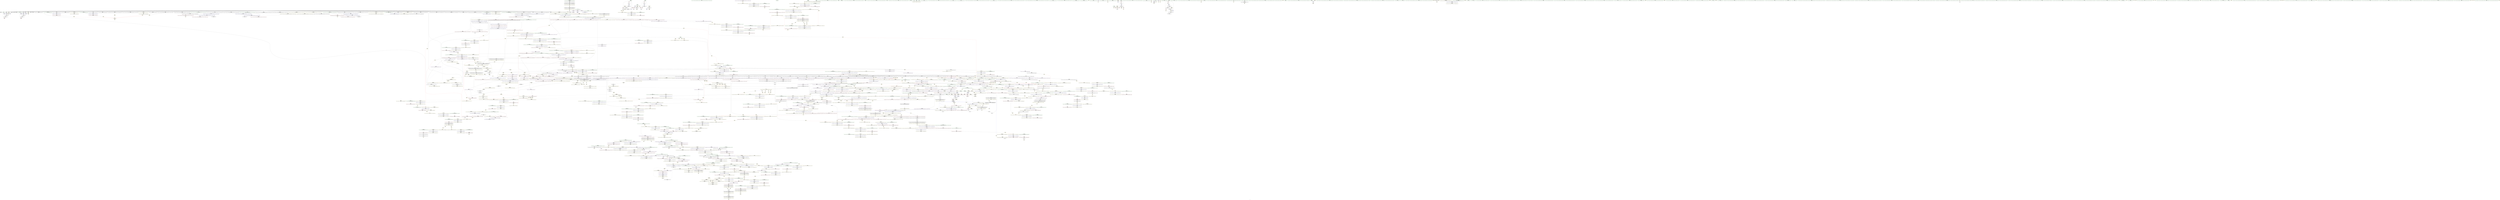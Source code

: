 digraph "SVFG" {
	label="SVFG";

	Node0x55f175128ab0 [shape=record,color=grey,label="{NodeID: 0\nNullPtr}"];
	Node0x55f175128ab0 -> Node0x55f1755381c0[style=solid];
	Node0x55f175128ab0 -> Node0x55f1755382c0[style=solid];
	Node0x55f175128ab0 -> Node0x55f175538390[style=solid];
	Node0x55f175128ab0 -> Node0x55f175538460[style=solid];
	Node0x55f175128ab0 -> Node0x55f175538530[style=solid];
	Node0x55f175128ab0 -> Node0x55f175538600[style=solid];
	Node0x55f175128ab0 -> Node0x55f1755386d0[style=solid];
	Node0x55f175128ab0 -> Node0x55f1755387a0[style=solid];
	Node0x55f175128ab0 -> Node0x55f175538870[style=solid];
	Node0x55f175128ab0 -> Node0x55f175538940[style=solid];
	Node0x55f175128ab0 -> Node0x55f175538a10[style=solid];
	Node0x55f175128ab0 -> Node0x55f175538ae0[style=solid];
	Node0x55f175128ab0 -> Node0x55f175538bb0[style=solid];
	Node0x55f175128ab0 -> Node0x55f175538c80[style=solid];
	Node0x55f175128ab0 -> Node0x55f175538d50[style=solid];
	Node0x55f175128ab0 -> Node0x55f175538e20[style=solid];
	Node0x55f175128ab0 -> Node0x55f175538ef0[style=solid];
	Node0x55f175128ab0 -> Node0x55f175538fc0[style=solid];
	Node0x55f175128ab0 -> Node0x55f175539090[style=solid];
	Node0x55f175128ab0 -> Node0x55f175539160[style=solid];
	Node0x55f175128ab0 -> Node0x55f175539230[style=solid];
	Node0x55f175128ab0 -> Node0x55f175539300[style=solid];
	Node0x55f175128ab0 -> Node0x55f1755393d0[style=solid];
	Node0x55f175128ab0 -> Node0x55f1755394a0[style=solid];
	Node0x55f175128ab0 -> Node0x55f175539570[style=solid];
	Node0x55f175128ab0 -> Node0x55f175539640[style=solid];
	Node0x55f175128ab0 -> Node0x55f175539710[style=solid];
	Node0x55f175128ab0 -> Node0x55f1755397e0[style=solid];
	Node0x55f175128ab0 -> Node0x55f1755398b0[style=solid];
	Node0x55f175128ab0 -> Node0x55f175539980[style=solid];
	Node0x55f175128ab0 -> Node0x55f175539a50[style=solid];
	Node0x55f175128ab0 -> Node0x55f175539b20[style=solid];
	Node0x55f175128ab0 -> Node0x55f175539bf0[style=solid];
	Node0x55f175128ab0 -> Node0x55f175539cc0[style=solid];
	Node0x55f175128ab0 -> Node0x55f175539d90[style=solid];
	Node0x55f175128ab0 -> Node0x55f175539e60[style=solid];
	Node0x55f175128ab0 -> Node0x55f175539f30[style=solid];
	Node0x55f175128ab0 -> Node0x55f17553a000[style=solid];
	Node0x55f175128ab0 -> Node0x55f17553a0d0[style=solid];
	Node0x55f175128ab0 -> Node0x55f17553a1a0[style=solid];
	Node0x55f175128ab0 -> Node0x55f175552fe0[style=solid];
	Node0x55f175128ab0 -> Node0x55f1755547a0[style=solid];
	Node0x55f175128ab0 -> Node0x55f175554870[style=solid];
	Node0x55f175128ab0 -> Node0x55f175554940[style=solid];
	Node0x55f175128ab0 -> Node0x55f1755569c0[style=solid];
	Node0x55f175128ab0 -> Node0x55f175567b80[style=solid];
	Node0x55f175128ab0 -> Node0x55f174f62c30[style=solid];
	Node0x55f175128ab0 -> Node0x55f17557c690[style=solid];
	Node0x55f175128ab0 -> Node0x55f17557d290[style=solid];
	Node0x55f17553f7f0 [shape=record,color=blue,label="{NodeID: 775\n853\<--850\n_M_finish38\<--\n_ZNSt6vectorINSt7__cxx1112basic_stringIcSt11char_traitsIcESaIcEEESaIS5_EE17_M_realloc_insertIJRKS5_EEEvN9__gnu_cxx17__normal_iteratorIPS5_S7_EEDpOT_\n}"];
	Node0x55f17553f7f0 -> Node0x55f175557be0[style=dashed];
	Node0x55f175557860 [shape=record,color=yellow,style=double,label="{NodeID: 1550\nRETMU(153V_6)\npts\{700 \}\nFun[_ZNSt6vectorINSt7__cxx1112basic_stringIcSt11char_traitsIcESaIcEEESaIS5_EE17_M_realloc_insertIJRKS5_EEEvN9__gnu_cxx17__normal_iteratorIPS5_S7_EEDpOT_]}"];
	Node0x55f175536320 [shape=record,color=purple,label="{NodeID: 443\n821\<--820\n_M_impl27\<--\n_ZNSt6vectorINSt7__cxx1112basic_stringIcSt11char_traitsIcESaIcEEESaIS5_EE17_M_realloc_insertIJRKS5_EEEvN9__gnu_cxx17__normal_iteratorIPS5_S7_EEDpOT_\n}"];
	Node0x55f1755768f0 [shape=record,color=yellow,style=double,label="{NodeID: 1218\nFPARM(640)\nFun[_ZNSaINSt7__cxx1112basic_stringIcSt11char_traitsIcESaIcEEEED2Ev]}"];
	Node0x55f1755768f0 -> Node0x55f175555f30[style=solid];
	Node0x55f175529820 [shape=record,color=green,label="{NodeID: 111\n623\<--624\n__p.addr\<--__p.addr_field_insensitive\n_ZN9__gnu_cxx13new_allocatorINSt7__cxx1112basic_stringIcSt11char_traitsIcESaIcEEEE10deallocateEPS6_m\n}"];
	Node0x55f175529820 -> Node0x55f17554c540[style=solid];
	Node0x55f175529820 -> Node0x55f175555d90[style=solid];
	Node0x55f175560b60 [shape=record,color=yellow,style=double,label="{NodeID: 886\nAPARM(121)\nCS[]|{<s0>11}}"];
	Node0x55f175560b60:s0 -> Node0x55f1755469b0[style=solid,color=red];
	Node0x55f1755d49c0 [shape=record,color=yellow,style=double,label="{NodeID: 1661\nRETMU(210V_2)\npts\{1045 \}\nFun[_ZSt34__uninitialized_move_if_noexcept_aIPNSt7__cxx1112basic_stringIcSt11char_traitsIcESaIcEEES6_SaIS5_EET0_T_S9_S8_RT1_]}"];
	Node0x55f17554bd20 [shape=record,color=red,label="{NodeID: 554\n557\<--554\n\<--__r.addr\n_ZSt11__addressofINSt7__cxx1112basic_stringIcSt11char_traitsIcESaIcEEEEPT_RS6_\n}"];
	Node0x55f17554bd20 -> Node0x55f17553b550[style=solid];
	Node0x55f1755a9d30 [shape=record,color=black,label="{NodeID: 1329\nMR_20V_2 = PHI(MR_20V_3, MR_20V_1, )\npts\{570000 \}\n}"];
	Node0x55f1755a9d30 -> Node0x55f1755591b0[style=dashed];
	Node0x55f17552e890 [shape=record,color=green,label="{NodeID: 222\n1376\<--1377\n_ZStneIPNSt7__cxx1112basic_stringIcSt11char_traitsIcESaIcEEEEbRKSt13move_iteratorIT_ESB_\<--_ZStneIPNSt7__cxx1112basic_stringIcSt11char_traitsIcESaIcEEEEbRKSt13move_iteratorIT_ESB__field_insensitive\n}"];
	Node0x55f175566590 [shape=record,color=yellow,style=double,label="{NodeID: 997\nAPARM(947)\nCS[]}"];
	Node0x55f175551750 [shape=record,color=red,label="{NodeID: 665\n1379\<--1361\n\<--__cur\n_ZNSt20__uninitialized_copyILb0EE13__uninit_copyISt13move_iteratorIPNSt7__cxx1112basic_stringIcSt11char_traitsIcESaIcEEEES9_EET0_T_SC_SB_\n}"];
	Node0x55f175551750 -> Node0x55f1755694b0[style=solid];
	Node0x55f1755bdad0 [shape=record,color=yellow,style=double,label="{NodeID: 1440\n289V_1 = ENCHI(MR_289V_0)\npts\{1454 \}\nFun[_ZSt10_ConstructINSt7__cxx1112basic_stringIcSt11char_traitsIcESaIcEEEJS5_EEvPT_DpOT0_]}"];
	Node0x55f1755bdad0 -> Node0x55f175542f30[style=dashed];
	Node0x55f17553c8d0 [shape=record,color=black,label="{NodeID: 333\n851\<--709\n\<--this1\n_ZNSt6vectorINSt7__cxx1112basic_stringIcSt11char_traitsIcESaIcEEESaIS5_EE17_M_realloc_insertIJRKS5_EEEvN9__gnu_cxx17__normal_iteratorIPS5_S7_EEDpOT_\n}"];
	Node0x55f17553c8d0 -> Node0x55f175536b40[style=solid];
	Node0x55f17553c8d0 -> Node0x55f175536c10[style=solid];
	Node0x55f17556b640 [shape=record,color=yellow,style=double,label="{NodeID: 1108\nARet(953)\nCS[]}"];
	Node0x55f17556b640 -> Node0x55f175540010[style=solid];
	Node0x55f175128b40 [shape=record,color=green,label="{NodeID: 1\n7\<--1\n__dso_handle\<--dummyObj\nGlob }"];
	Node0x55f17553f8c0 [shape=record,color=blue,label="{NodeID: 776\n860\<--857\n_M_end_of_storage41\<--add.ptr39\n_ZNSt6vectorINSt7__cxx1112basic_stringIcSt11char_traitsIcESaIcEEESaIS5_EE17_M_realloc_insertIJRKS5_EEEvN9__gnu_cxx17__normal_iteratorIPS5_S7_EEDpOT_\n}"];
	Node0x55f17553f8c0 -> Node0x55f175557cc0[style=dashed];
	Node0x55f175557940 [shape=record,color=yellow,style=double,label="{NodeID: 1551\nRETMU(155V_1)\npts\{702 \}\nFun[_ZNSt6vectorINSt7__cxx1112basic_stringIcSt11char_traitsIcESaIcEEESaIS5_EE17_M_realloc_insertIJRKS5_EEEvN9__gnu_cxx17__normal_iteratorIPS5_S7_EEDpOT_]}"];
	Node0x55f1755363f0 [shape=record,color=purple,label="{NodeID: 444\n822\<--820\n_M_finish28\<--\n_ZNSt6vectorINSt7__cxx1112basic_stringIcSt11char_traitsIcESaIcEEESaIS5_EE17_M_realloc_insertIJRKS5_EEEvN9__gnu_cxx17__normal_iteratorIPS5_S7_EEDpOT_\n}"];
	Node0x55f1755363f0 -> Node0x55f17554e0e0[style=solid];
	Node0x55f175576a40 [shape=record,color=yellow,style=double,label="{NodeID: 1219\nFPARM(913)\nFun[_ZSt7forwardIRKNSt7__cxx1112basic_stringIcSt11char_traitsIcESaIcEEEEOT_RNSt16remove_referenceIS8_E4typeE]}"];
	Node0x55f175576a40 -> Node0x55f17553fcd0[style=solid];
	Node0x55f1755298f0 [shape=record,color=green,label="{NodeID: 112\n625\<--626\n.addr\<--.addr_field_insensitive\n_ZN9__gnu_cxx13new_allocatorINSt7__cxx1112basic_stringIcSt11char_traitsIcESaIcEEEE10deallocateEPS6_m\n}"];
	Node0x55f1755298f0 -> Node0x55f175555e60[style=solid];
	Node0x55f175560c30 [shape=record,color=yellow,style=double,label="{NodeID: 887\nAPARM(66)\nCS[]}"];
	Node0x55f1755d4a70 [shape=record,color=yellow,style=double,label="{NodeID: 1662\nRETMU(212V_2)\npts\{10470000 \}\nFun[_ZSt34__uninitialized_move_if_noexcept_aIPNSt7__cxx1112basic_stringIcSt11char_traitsIcESaIcEEES6_SaIS5_EET0_T_S9_S8_RT1_]}"];
	Node0x55f17554bdf0 [shape=record,color=red,label="{NodeID: 555\n572\<--563\nthis1\<--this.addr\n_ZNSt12_Vector_baseINSt7__cxx1112basic_stringIcSt11char_traitsIcESaIcEEESaIS5_EE13_M_deallocateEPS5_m\n}"];
	Node0x55f17554bdf0 -> Node0x55f175535960[style=solid];
	Node0x55f1755aa230 [shape=record,color=black,label="{NodeID: 1330\nMR_33V_3 = PHI(MR_33V_4, MR_33V_2, )\npts\{570001 \}\n}"];
	Node0x55f1755aa230 -> Node0x55f1755592c0[style=dashed];
	Node0x55f17552e990 [shape=record,color=green,label="{NodeID: 223\n1382\<--1383\n_ZNKSt13move_iteratorIPNSt7__cxx1112basic_stringIcSt11char_traitsIcESaIcEEEEdeEv\<--_ZNKSt13move_iteratorIPNSt7__cxx1112basic_stringIcSt11char_traitsIcESaIcEEEEdeEv_field_insensitive\n}"];
	Node0x55f175566660 [shape=record,color=yellow,style=double,label="{NodeID: 998\nAPARM(936)\nCS[]|{<s0>90}}"];
	Node0x55f175566660:s0 -> Node0x55f1755774f0[style=solid,color=red];
	Node0x55f175551820 [shape=record,color=red,label="{NodeID: 666\n1391\<--1361\n\<--__cur\n_ZNSt20__uninitialized_copyILb0EE13__uninit_copyISt13move_iteratorIPNSt7__cxx1112basic_stringIcSt11char_traitsIcESaIcEEEES9_EET0_T_SC_SB_\n}"];
	Node0x55f175551820 -> Node0x55f175548c60[style=solid];
	Node0x55f1755bdbb0 [shape=record,color=yellow,style=double,label="{NodeID: 1441\n313V_1 = ENCHI(MR_313V_0)\npts\{1543 \}\nFun[_ZN9__gnu_cxx13new_allocatorINSt7__cxx1112basic_stringIcSt11char_traitsIcESaIcEEEE7destroyIS6_EEvPT_]}"];
	Node0x55f1755bdbb0 -> Node0x55f17555f160[style=dashed];
	Node0x55f17553c9a0 [shape=record,color=black,label="{NodeID: 334\n858\<--709\n\<--this1\n_ZNSt6vectorINSt7__cxx1112basic_stringIcSt11char_traitsIcESaIcEEESaIS5_EE17_M_realloc_insertIJRKS5_EEEvN9__gnu_cxx17__normal_iteratorIPS5_S7_EEDpOT_\n}"];
	Node0x55f17553c9a0 -> Node0x55f175536ce0[style=solid];
	Node0x55f17553c9a0 -> Node0x55f175536db0[style=solid];
	Node0x55f17556b6d0 [shape=record,color=yellow,style=double,label="{NodeID: 1109\nARet(955)\nCS[]}"];
	Node0x55f17556b6d0 -> Node0x55f17554ede0[style=solid];
	Node0x55f175526da0 [shape=record,color=green,label="{NodeID: 2\n8\<--1\n_ZSt3cin\<--dummyObj\nGlob }"];
	Node0x55f17553f990 [shape=record,color=blue,label="{NodeID: 777\n878\<--875\nthis.addr\<--this\n_ZNSt6vectorINSt7__cxx1112basic_stringIcSt11char_traitsIcESaIcEEESaIS5_EE3endEv\n}"];
	Node0x55f17553f990 -> Node0x55f17554e420[style=dashed];
	Node0x55f17553f990 -> Node0x55f1755c36b0[style=dashed];
	Node0x55f175557a20 [shape=record,color=yellow,style=double,label="{NodeID: 1552\nRETMU(157V_1)\npts\{704 \}\nFun[_ZNSt6vectorINSt7__cxx1112basic_stringIcSt11char_traitsIcESaIcEEESaIS5_EE17_M_realloc_insertIJRKS5_EEEvN9__gnu_cxx17__normal_iteratorIPS5_S7_EEDpOT_]}"];
	Node0x55f1755364c0 [shape=record,color=purple,label="{NodeID: 445\n829\<--828\n_M_impl30\<--\n_ZNSt6vectorINSt7__cxx1112basic_stringIcSt11char_traitsIcESaIcEEESaIS5_EE17_M_realloc_insertIJRKS5_EEEvN9__gnu_cxx17__normal_iteratorIPS5_S7_EEDpOT_\n}"];
	Node0x55f175576b90 [shape=record,color=yellow,style=double,label="{NodeID: 1220\nFPARM(1034)\nFun[_ZSt34__uninitialized_move_if_noexcept_aIPNSt7__cxx1112basic_stringIcSt11char_traitsIcESaIcEEES6_SaIS5_EET0_T_S9_S8_RT1_]}"];
	Node0x55f175576b90 -> Node0x55f1755405c0[style=solid];
	Node0x55f1755299c0 [shape=record,color=green,label="{NodeID: 113\n634\<--635\n_ZdlPv\<--_ZdlPv_field_insensitive\n}"];
	Node0x55f175560d00 [shape=record,color=yellow,style=double,label="{NodeID: 888\nAPARM(120)\nCS[]}"];
	Node0x55f1755d4b20 [shape=record,color=yellow,style=double,label="{NodeID: 1663\nRETMU(297V_2)\npts\{1493 \}\nFun[_ZSteqIPNSt7__cxx1112basic_stringIcSt11char_traitsIcESaIcEEEEbRKSt13move_iteratorIT_ESB_]}"];
	Node0x55f17554bec0 [shape=record,color=red,label="{NodeID: 556\n573\<--565\n\<--__p.addr\n_ZNSt12_Vector_baseINSt7__cxx1112basic_stringIcSt11char_traitsIcESaIcEEESaIS5_EE13_M_deallocateEPS5_m\n}"];
	Node0x55f17554bec0 -> Node0x55f17557d290[style=solid];
	Node0x55f1755aa730 [shape=record,color=black,label="{NodeID: 1331\nMR_35V_2 = PHI(MR_35V_3, MR_35V_1, )\npts\{570002 \}\n}"];
	Node0x55f1755aa730 -> Node0x55f1755593a0[style=dashed];
	Node0x55f17552ea90 [shape=record,color=green,label="{NodeID: 224\n1385\<--1386\n_ZSt10_ConstructINSt7__cxx1112basic_stringIcSt11char_traitsIcESaIcEEEJS5_EEvPT_DpOT0_\<--_ZSt10_ConstructINSt7__cxx1112basic_stringIcSt11char_traitsIcESaIcEEEJS5_EEvPT_DpOT0__field_insensitive\n}"];
	Node0x55f175566730 [shape=record,color=yellow,style=double,label="{NodeID: 999\nAPARM(936)\nCS[]|{<s0>91}}"];
	Node0x55f175566730:s0 -> Node0x55f1755774f0[style=solid,color=red];
	Node0x55f1755518f0 [shape=record,color=red,label="{NodeID: 667\n1404\<--1361\n\<--__cur\n_ZNSt20__uninitialized_copyILb0EE13__uninit_copyISt13move_iteratorIPNSt7__cxx1112basic_stringIcSt11char_traitsIcESaIcEEEES9_EET0_T_SC_SB_\n}"];
	Node0x55f1755518f0 -> Node0x55f175569a60[style=solid];
	Node0x55f1755bdcc0 [shape=record,color=yellow,style=double,label="{NodeID: 1442\n315V_1 = ENCHI(MR_315V_0)\npts\{1545 \}\nFun[_ZN9__gnu_cxx13new_allocatorINSt7__cxx1112basic_stringIcSt11char_traitsIcESaIcEEEE7destroyIS6_EEvPT_]}"];
	Node0x55f1755bdcc0 -> Node0x55f17555f230[style=dashed];
	Node0x55f17553ca70 [shape=record,color=black,label="{NodeID: 335\n735\<--734\n\<--_M_impl\n_ZNSt6vectorINSt7__cxx1112basic_stringIcSt11char_traitsIcESaIcEEESaIS5_EE17_M_realloc_insertIJRKS5_EEEvN9__gnu_cxx17__normal_iteratorIPS5_S7_EEDpOT_\n}"];
	Node0x55f17553ca70 -> Node0x55f175563b50[style=solid];
	Node0x55f17556b760 [shape=record,color=yellow,style=double,label="{NodeID: 1110\nARet(962)\nCS[]}"];
	Node0x55f17556b760 -> Node0x55f17557d110[style=solid];
	Node0x55f175526070 [shape=record,color=green,label="{NodeID: 3\n9\<--1\n_ZSt4cout\<--dummyObj\nGlob }"];
	Node0x55f17553fa60 [shape=record,color=blue,label="{NodeID: 778\n895\<--892\nthis.addr\<--this\n_ZN9__gnu_cxx13new_allocatorINSt7__cxx1112basic_stringIcSt11char_traitsIcESaIcEEEE9constructIS6_JRKS6_EEEvPT_DpOT0_\n}"];
	Node0x55f17553fa60 -> Node0x55f17554e5c0[style=dashed];
	Node0x55f17553fa60 -> Node0x55f17555c7b0[style=dashed];
	Node0x55f175557b00 [shape=record,color=yellow,style=double,label="{NodeID: 1553\nRETMU(20V_2)\npts\{570000 \}\nFun[_ZNSt6vectorINSt7__cxx1112basic_stringIcSt11char_traitsIcESaIcEEESaIS5_EE17_M_realloc_insertIJRKS5_EEEvN9__gnu_cxx17__normal_iteratorIPS5_S7_EEDpOT_]|{<s0>34}}"];
	Node0x55f175557b00:s0 -> Node0x55f1755d9440[style=dashed,color=blue];
	Node0x55f175536590 [shape=record,color=purple,label="{NodeID: 446\n830\<--828\n_M_start31\<--\n_ZNSt6vectorINSt7__cxx1112basic_stringIcSt11char_traitsIcESaIcEEESaIS5_EE17_M_realloc_insertIJRKS5_EEEvN9__gnu_cxx17__normal_iteratorIPS5_S7_EEDpOT_\n}"];
	Node0x55f175536590 -> Node0x55f17554e1b0[style=solid];
	Node0x55f175576c80 [shape=record,color=yellow,style=double,label="{NodeID: 1221\nFPARM(1035)\nFun[_ZSt34__uninitialized_move_if_noexcept_aIPNSt7__cxx1112basic_stringIcSt11char_traitsIcESaIcEEES6_SaIS5_EET0_T_S9_S8_RT1_]}"];
	Node0x55f175576c80 -> Node0x55f175540690[style=solid];
	Node0x55f17552ef00 [shape=record,color=green,label="{NodeID: 114\n641\<--642\nthis.addr\<--this.addr_field_insensitive\n_ZNSaINSt7__cxx1112basic_stringIcSt11char_traitsIcESaIcEEEED2Ev\n}"];
	Node0x55f17552ef00 -> Node0x55f17554c610[style=solid];
	Node0x55f17552ef00 -> Node0x55f175555f30[style=solid];
	Node0x55f175560dd0 [shape=record,color=yellow,style=double,label="{NodeID: 889\nAPARM(56)\nCS[]|{<s0>13}}"];
	Node0x55f175560dd0:s0 -> Node0x55f175546890[style=solid,color=red];
	Node0x55f1755d4c30 [shape=record,color=yellow,style=double,label="{NodeID: 1664\nRETMU(299V_2)\npts\{1495 \}\nFun[_ZSteqIPNSt7__cxx1112basic_stringIcSt11char_traitsIcESaIcEEEEbRKSt13move_iteratorIT_ESB_]}"];
	Node0x55f17554bf90 [shape=record,color=red,label="{NodeID: 557\n578\<--565\n\<--__p.addr\n_ZNSt12_Vector_baseINSt7__cxx1112basic_stringIcSt11char_traitsIcESaIcEEESaIS5_EE13_M_deallocateEPS5_m\n}"];
	Node0x55f17554bf90 -> Node0x55f175560270[style=solid];
	Node0x55f1755aac30 [shape=record,color=black,label="{NodeID: 1332\nMR_37V_2 = PHI(MR_37V_3, MR_37V_1, )\npts\{2480000 \}\n}"];
	Node0x55f1755aac30 -> Node0x55f175559480[style=dashed];
	Node0x55f17552eb90 [shape=record,color=green,label="{NodeID: 225\n1389\<--1390\n_ZNSt13move_iteratorIPNSt7__cxx1112basic_stringIcSt11char_traitsIcESaIcEEEEppEv\<--_ZNSt13move_iteratorIPNSt7__cxx1112basic_stringIcSt11char_traitsIcESaIcEEEEppEv_field_insensitive\n}"];
	Node0x55f175566800 [shape=record,color=yellow,style=double,label="{NodeID: 1000\nAPARM(931)\nCS[]|{<s0>92}}"];
	Node0x55f175566800:s0 -> Node0x55f1755435f0[style=solid,color=red];
	Node0x55f1755519c0 [shape=record,color=red,label="{NodeID: 668\n1407\<--1361\n\<--__cur\n_ZNSt20__uninitialized_copyILb0EE13__uninit_copyISt13move_iteratorIPNSt7__cxx1112basic_stringIcSt11char_traitsIcESaIcEEEES9_EET0_T_SC_SB_\n}"];
	Node0x55f1755519c0 -> Node0x55f17553f170[style=solid];
	Node0x55f1755bdda0 [shape=record,color=yellow,style=double,label="{NodeID: 1443\n294V_1 = ENCHI(MR_294V_0)\npts\{1480 \}\nFun[_ZNSt13move_iteratorIPNSt7__cxx1112basic_stringIcSt11char_traitsIcESaIcEEEEppEv]}"];
	Node0x55f1755bdda0 -> Node0x55f1755430d0[style=dashed];
	Node0x55f17553cb40 [shape=record,color=black,label="{NodeID: 336\n786\<--785\n\<--_M_impl17\n_ZNSt6vectorINSt7__cxx1112basic_stringIcSt11char_traitsIcESaIcEEESaIS5_EE17_M_realloc_insertIJRKS5_EEEvN9__gnu_cxx17__normal_iteratorIPS5_S7_EEDpOT_\n}"];
	Node0x55f17553cb40 -> Node0x55f1755660b0[style=solid];
	Node0x55f17556b7f0 [shape=record,color=yellow,style=double,label="{NodeID: 1111\nARet(966)\nCS[]}"];
	Node0x55f17556b7f0 -> Node0x55f17557ce10[style=solid];
	Node0x55f175526100 [shape=record,color=green,label="{NodeID: 4\n10\<--1\n.str\<--dummyObj\nGlob }"];
	Node0x55f17553fb30 [shape=record,color=blue,label="{NodeID: 779\n897\<--893\n__p.addr\<--__p\n_ZN9__gnu_cxx13new_allocatorINSt7__cxx1112basic_stringIcSt11char_traitsIcESaIcEEEE9constructIS6_JRKS6_EEEvPT_DpOT0_\n}"];
	Node0x55f17553fb30 -> Node0x55f17554e690[style=dashed];
	Node0x55f17553fb30 -> Node0x55f17555c9a0[style=dashed];
	Node0x55f175557be0 [shape=record,color=yellow,style=double,label="{NodeID: 1554\nRETMU(33V_2)\npts\{570001 \}\nFun[_ZNSt6vectorINSt7__cxx1112basic_stringIcSt11char_traitsIcESaIcEEESaIS5_EE17_M_realloc_insertIJRKS5_EEEvN9__gnu_cxx17__normal_iteratorIPS5_S7_EEDpOT_]|{<s0>34}}"];
	Node0x55f175557be0:s0 -> Node0x55f1755d95a0[style=dashed,color=blue];
	Node0x55f175536660 [shape=record,color=purple,label="{NodeID: 447\n833\<--832\n_M_impl32\<--\n_ZNSt6vectorINSt7__cxx1112basic_stringIcSt11char_traitsIcESaIcEEESaIS5_EE17_M_realloc_insertIJRKS5_EEEvN9__gnu_cxx17__normal_iteratorIPS5_S7_EEDpOT_\n}"];
	Node0x55f175576da0 [shape=record,color=yellow,style=double,label="{NodeID: 1222\nFPARM(1036)\nFun[_ZSt34__uninitialized_move_if_noexcept_aIPNSt7__cxx1112basic_stringIcSt11char_traitsIcESaIcEEES6_SaIS5_EET0_T_S9_S8_RT1_]}"];
	Node0x55f175576da0 -> Node0x55f175540760[style=solid];
	Node0x55f17552ef90 [shape=record,color=green,label="{NodeID: 115\n647\<--648\n_ZN9__gnu_cxx13new_allocatorINSt7__cxx1112basic_stringIcSt11char_traitsIcESaIcEEEED2Ev\<--_ZN9__gnu_cxx13new_allocatorINSt7__cxx1112basic_stringIcSt11char_traitsIcESaIcEEEED2Ev_field_insensitive\n}"];
	Node0x55f175560ea0 [shape=record,color=yellow,style=double,label="{NodeID: 890\nAPARM(134)\nCS[]|{<s0>13}}"];
	Node0x55f175560ea0:s0 -> Node0x55f1755469b0[style=solid,color=red];
	Node0x55f1755d4d40 [shape=record,color=yellow,style=double,label="{NodeID: 1665\nRETMU(277V_1)\npts\{13560000 \}\nFun[_ZSteqIPNSt7__cxx1112basic_stringIcSt11char_traitsIcESaIcEEEEbRKSt13move_iteratorIT_ESB_]}"];
	Node0x55f17554c060 [shape=record,color=red,label="{NodeID: 558\n579\<--567\n\<--__n.addr\n_ZNSt12_Vector_baseINSt7__cxx1112basic_stringIcSt11char_traitsIcESaIcEEESaIS5_EE13_M_deallocateEPS5_m\n}"];
	Node0x55f17554c060 -> Node0x55f175560340[style=solid];
	Node0x55f1755b6550 [shape=record,color=black,label="{NodeID: 1333\nMR_273V_3 = PHI(MR_273V_2, MR_273V_4, )\npts\{1364 \}\n}"];
	Node0x55f17552ec90 [shape=record,color=green,label="{NodeID: 226\n1417\<--1418\nllvm.trap\<--llvm.trap_field_insensitive\n}"];
	Node0x55f1755668d0 [shape=record,color=yellow,style=double,label="{NodeID: 1001\nAPARM(925)\nCS[]|{<s0>92}}"];
	Node0x55f1755668d0:s0 -> Node0x55f1755436e0[style=solid,color=red];
	Node0x55f175551a90 [shape=record,color=red,label="{NodeID: 669\n1401\<--1363\nexn\<--exn.slot\n_ZNSt20__uninitialized_copyILb0EE13__uninit_copyISt13move_iteratorIPNSt7__cxx1112basic_stringIcSt11char_traitsIcESaIcEEEES9_EET0_T_SC_SB_\n}"];
	Node0x55f175551a90 -> Node0x55f1755698c0[style=solid];
	Node0x55f1755bdeb0 [shape=record,color=yellow,style=double,label="{NodeID: 1444\n277V_1 = ENCHI(MR_277V_0)\npts\{13560000 \}\nFun[_ZNSt13move_iteratorIPNSt7__cxx1112basic_stringIcSt11char_traitsIcESaIcEEEEppEv]}"];
	Node0x55f1755bdeb0 -> Node0x55f1755522b0[style=dashed];
	Node0x55f1755bdeb0 -> Node0x55f1755431a0[style=dashed];
	Node0x55f17553cc10 [shape=record,color=black,label="{NodeID: 337\n840\<--835\nsub.ptr.lhs.cast\<--\n_ZNSt6vectorINSt7__cxx1112basic_stringIcSt11char_traitsIcESaIcEEESaIS5_EE17_M_realloc_insertIJRKS5_EEEvN9__gnu_cxx17__normal_iteratorIPS5_S7_EEDpOT_\n}"];
	Node0x55f17553cc10 -> Node0x55f17557bc10[style=solid];
	Node0x55f17556b880 [shape=record,color=yellow,style=double,label="{NodeID: 1112\nARet(969)\nCS[]}"];
	Node0x55f17556b880 -> Node0x55f174f5a980[style=solid];
	Node0x55f1755263b0 [shape=record,color=green,label="{NodeID: 5\n12\<--1\n.str.1\<--dummyObj\nGlob }"];
	Node0x55f17553fc00 [shape=record,color=blue,label="{NodeID: 780\n899\<--894\n__args.addr\<--__args\n_ZN9__gnu_cxx13new_allocatorINSt7__cxx1112basic_stringIcSt11char_traitsIcESaIcEEEE9constructIS6_JRKS6_EEEvPT_DpOT0_\n}"];
	Node0x55f17553fc00 -> Node0x55f17554e760[style=dashed];
	Node0x55f17553fc00 -> Node0x55f17555c8c0[style=dashed];
	Node0x55f175557cc0 [shape=record,color=yellow,style=double,label="{NodeID: 1555\nRETMU(35V_2)\npts\{570002 \}\nFun[_ZNSt6vectorINSt7__cxx1112basic_stringIcSt11char_traitsIcESaIcEEESaIS5_EE17_M_realloc_insertIJRKS5_EEEvN9__gnu_cxx17__normal_iteratorIPS5_S7_EEDpOT_]|{<s0>34}}"];
	Node0x55f175557cc0:s0 -> Node0x55f1755d9680[style=dashed,color=blue];
	Node0x55f175536730 [shape=record,color=purple,label="{NodeID: 448\n834\<--832\n_M_end_of_storage\<--\n_ZNSt6vectorINSt7__cxx1112basic_stringIcSt11char_traitsIcESaIcEEESaIS5_EE17_M_realloc_insertIJRKS5_EEEvN9__gnu_cxx17__normal_iteratorIPS5_S7_EEDpOT_\n}"];
	Node0x55f175536730 -> Node0x55f17554e280[style=solid];
	Node0x55f175576ec0 [shape=record,color=yellow,style=double,label="{NodeID: 1223\nFPARM(1037)\nFun[_ZSt34__uninitialized_move_if_noexcept_aIPNSt7__cxx1112basic_stringIcSt11char_traitsIcESaIcEEES6_SaIS5_EET0_T_S9_S8_RT1_]}"];
	Node0x55f175576ec0 -> Node0x55f175540830[style=solid];
	Node0x55f17552f090 [shape=record,color=green,label="{NodeID: 116\n652\<--653\nthis.addr\<--this.addr_field_insensitive\n_ZN9__gnu_cxx13new_allocatorINSt7__cxx1112basic_stringIcSt11char_traitsIcESaIcEEEED2Ev\n}"];
	Node0x55f17552f090 -> Node0x55f17554c6e0[style=solid];
	Node0x55f17552f090 -> Node0x55f175556000[style=solid];
	Node0x55f175560f70 [shape=record,color=yellow,style=double,label="{NodeID: 891\nAPARM(70)\nCS[]}"];
	Node0x55f1755d4e20 [shape=record,color=yellow,style=double,label="{NodeID: 1666\nRETMU(279V_1)\npts\{13580000 \}\nFun[_ZSteqIPNSt7__cxx1112basic_stringIcSt11char_traitsIcESaIcEEEEbRKSt13move_iteratorIT_ESB_]}"];
	Node0x55f17554c130 [shape=record,color=red,label="{NodeID: 559\n590\<--587\nthis1\<--this.addr\n_ZNSt12_Vector_baseINSt7__cxx1112basic_stringIcSt11char_traitsIcESaIcEEESaIS5_EE12_Vector_implD2Ev\n}"];
	Node0x55f17554c130 -> Node0x55f17553b6f0[style=solid];
	Node0x55f1755b6a50 [shape=record,color=black,label="{NodeID: 1334\nMR_275V_3 = PHI(MR_275V_2, MR_275V_4, )\npts\{1366 \}\n}"];
	Node0x55f17552ed90 [shape=record,color=green,label="{NodeID: 227\n1434\<--1435\n__x.addr\<--__x.addr_field_insensitive\n_ZStneIPNSt7__cxx1112basic_stringIcSt11char_traitsIcESaIcEEEEbRKSt13move_iteratorIT_ESB_\n}"];
	Node0x55f17552ed90 -> Node0x55f175551d00[style=solid];
	Node0x55f17552ed90 -> Node0x55f175542cc0[style=solid];
	Node0x55f1755669a0 [shape=record,color=yellow,style=double,label="{NodeID: 1002\nAPARM(936)\nCS[]|{<s0>93}}"];
	Node0x55f1755669a0:s0 -> Node0x55f1755774f0[style=solid,color=red];
	Node0x55f175551b60 [shape=record,color=red,label="{NodeID: 670\n1420\<--1363\nexn11\<--exn.slot\n_ZNSt20__uninitialized_copyILb0EE13__uninit_copyISt13move_iteratorIPNSt7__cxx1112basic_stringIcSt11char_traitsIcESaIcEEEES9_EET0_T_SC_SB_\n}"];
	Node0x55f1755bdf90 [shape=record,color=yellow,style=double,label="{NodeID: 1445\n216V_1 = ENCHI(MR_216V_0)\npts\{1077 \}\nFun[_ZNK9__gnu_cxx17__normal_iteratorIPNSt7__cxx1112basic_stringIcSt11char_traitsIcESaIcEEESt6vectorIS6_SaIS6_EEE4baseEv]}"];
	Node0x55f1755bdf90 -> Node0x55f175540aa0[style=dashed];
	Node0x55f17553cce0 [shape=record,color=black,label="{NodeID: 338\n841\<--839\nsub.ptr.rhs.cast\<--\n_ZNSt6vectorINSt7__cxx1112basic_stringIcSt11char_traitsIcESaIcEEESaIS5_EE17_M_realloc_insertIJRKS5_EEEvN9__gnu_cxx17__normal_iteratorIPS5_S7_EEDpOT_\n}"];
	Node0x55f17553cce0 -> Node0x55f17557bc10[style=solid];
	Node0x55f17556b910 [shape=record,color=yellow,style=double,label="{NodeID: 1113\nARet(985)\nCS[]}"];
	Node0x55f17556b910 -> Node0x55f17554f050[style=solid];
	Node0x55f175526440 [shape=record,color=green,label="{NodeID: 6\n14\<--1\n.str.2\<--dummyObj\nGlob }"];
	Node0x55f17553fcd0 [shape=record,color=blue,label="{NodeID: 781\n914\<--913\n__t.addr\<--__t\n_ZSt7forwardIRKNSt7__cxx1112basic_stringIcSt11char_traitsIcESaIcEEEEOT_RNSt16remove_referenceIS8_E4typeE\n}"];
	Node0x55f17553fcd0 -> Node0x55f17554e830[style=dashed];
	Node0x55f17553fcd0 -> Node0x55f1755c26a0[style=dashed];
	Node0x55f175557da0 [shape=record,color=yellow,style=double,label="{NodeID: 1556\nRETMU(162V_2)\npts\{6860000 \}\nFun[_ZNSt6vectorINSt7__cxx1112basic_stringIcSt11char_traitsIcESaIcEEESaIS5_EE17_M_realloc_insertIJRKS5_EEEvN9__gnu_cxx17__normal_iteratorIPS5_S7_EEDpOT_]}"];
	Node0x55f175536800 [shape=record,color=purple,label="{NodeID: 449\n837\<--836\n_M_impl33\<--\n_ZNSt6vectorINSt7__cxx1112basic_stringIcSt11char_traitsIcESaIcEEESaIS5_EE17_M_realloc_insertIJRKS5_EEEvN9__gnu_cxx17__normal_iteratorIPS5_S7_EEDpOT_\n}"];
	Node0x55f175576fe0 [shape=record,color=yellow,style=double,label="{NodeID: 1224\nFPARM(1220)\nFun[_ZN9__gnu_cxx13new_allocatorINSt7__cxx1112basic_stringIcSt11char_traitsIcESaIcEEEE8allocateEmPKv]}"];
	Node0x55f175576fe0 -> Node0x55f175541870[style=solid];
	Node0x55f17552f160 [shape=record,color=green,label="{NodeID: 117\n661\<--662\n__a.addr\<--__a.addr_field_insensitive\n_ZNSt16allocator_traitsISaINSt7__cxx1112basic_stringIcSt11char_traitsIcESaIcEEEEE9constructIS5_JRKS5_EEEvRS6_PT_DpOT0_\n}"];
	Node0x55f17552f160 -> Node0x55f17554c7b0[style=solid];
	Node0x55f17552f160 -> Node0x55f1755560d0[style=solid];
	Node0x55f175561040 [shape=record,color=yellow,style=double,label="{NodeID: 892\nAPARM(135)\nCS[]}"];
	Node0x55f1755d4f00 [shape=record,color=yellow,style=double,label="{NodeID: 1667\nRETMU(58V_2)\npts\{1117 \}\nFun[_ZNKSt6vectorINSt7__cxx1112basic_stringIcSt11char_traitsIcESaIcEEESaIS5_EE4sizeEv]}"];
	Node0x55f17554c200 [shape=record,color=red,label="{NodeID: 560\n609\<--600\n\<--__a.addr\n_ZNSt16allocator_traitsISaINSt7__cxx1112basic_stringIcSt11char_traitsIcESaIcEEEEE10deallocateERS6_PS5_m\n}"];
	Node0x55f17554c200 -> Node0x55f17553b7c0[style=solid];
	Node0x55f1749a3050 [shape=record,color=yellow,style=double,label="{NodeID: 1335\n200V_1 = ENCHI(MR_200V_0)\npts\{1014 \}\nFun[_ZNSt12_Vector_baseINSt7__cxx1112basic_stringIcSt11char_traitsIcESaIcEEESaIS5_EE11_M_allocateEm]}"];
	Node0x55f1749a3050 -> Node0x55f175540420[style=dashed];
	Node0x55f17552ee60 [shape=record,color=green,label="{NodeID: 228\n1436\<--1437\n__y.addr\<--__y.addr_field_insensitive\n_ZStneIPNSt7__cxx1112basic_stringIcSt11char_traitsIcESaIcEEEEbRKSt13move_iteratorIT_ESB_\n}"];
	Node0x55f17552ee60 -> Node0x55f175551dd0[style=solid];
	Node0x55f17552ee60 -> Node0x55f175542d90[style=solid];
	Node0x55f175566a70 [shape=record,color=yellow,style=double,label="{NodeID: 1003\nAPARM(936)\nCS[]|{<s0>94}}"];
	Node0x55f175566a70:s0 -> Node0x55f175576620[style=solid,color=red];
	Node0x55f175551c30 [shape=record,color=red,label="{NodeID: 671\n1421\<--1365\nsel\<--ehselector.slot\n_ZNSt20__uninitialized_copyILb0EE13__uninit_copyISt13move_iteratorIPNSt7__cxx1112basic_stringIcSt11char_traitsIcESaIcEEEES9_EET0_T_SC_SB_\n}"];
	Node0x55f1755be0a0 [shape=record,color=yellow,style=double,label="{NodeID: 1446\n127V_1 = ENCHI(MR_127V_0)\npts\{622 \}\nFun[_ZN9__gnu_cxx13new_allocatorINSt7__cxx1112basic_stringIcSt11char_traitsIcESaIcEEEE10deallocateEPS6_m]}"];
	Node0x55f1755be0a0 -> Node0x55f175555cc0[style=dashed];
	Node0x55f17553cdb0 [shape=record,color=black,label="{NodeID: 339\n882\<--881\n\<--this1\n_ZNSt6vectorINSt7__cxx1112basic_stringIcSt11char_traitsIcESaIcEEESaIS5_EE3endEv\n}"];
	Node0x55f17553cdb0 -> Node0x55f175536f50[style=solid];
	Node0x55f17553cdb0 -> Node0x55f175537020[style=solid];
	Node0x55f17556b9a0 [shape=record,color=yellow,style=double,label="{NodeID: 1114\nARet(988)\nCS[]}"];
	Node0x55f17556b9a0 -> Node0x55f17554f120[style=solid];
	Node0x55f175526500 [shape=record,color=green,label="{NodeID: 7\n17\<--1\n\<--dummyObj\nCan only get source location for instruction, argument, global var or function.}"];
	Node0x55f17553fda0 [shape=record,color=blue,label="{NodeID: 782\n923\<--920\nthis.addr\<--this\n_ZNKSt6vectorINSt7__cxx1112basic_stringIcSt11char_traitsIcESaIcEEESaIS5_EE12_M_check_lenEmPKc\n}"];
	Node0x55f17553fda0 -> Node0x55f17554e900[style=dashed];
	Node0x55f17553fda0 -> Node0x55f17555a830[style=dashed];
	Node0x55f175557e80 [shape=record,color=yellow,style=double,label="{NodeID: 1557\nRETMU(164V_2)\npts\{6960000 \}\nFun[_ZNSt6vectorINSt7__cxx1112basic_stringIcSt11char_traitsIcESaIcEEESaIS5_EE17_M_realloc_insertIJRKS5_EEEvN9__gnu_cxx17__normal_iteratorIPS5_S7_EEDpOT_]}"];
	Node0x55f1755368d0 [shape=record,color=purple,label="{NodeID: 450\n838\<--836\n_M_start34\<--\n_ZNSt6vectorINSt7__cxx1112basic_stringIcSt11char_traitsIcESaIcEEESaIS5_EE17_M_realloc_insertIJRKS5_EEEvN9__gnu_cxx17__normal_iteratorIPS5_S7_EEDpOT_\n}"];
	Node0x55f1755368d0 -> Node0x55f17554e350[style=solid];
	Node0x55f1755770a0 [shape=record,color=yellow,style=double,label="{NodeID: 1225\nFPARM(1221)\nFun[_ZN9__gnu_cxx13new_allocatorINSt7__cxx1112basic_stringIcSt11char_traitsIcESaIcEEEE8allocateEmPKv]}"];
	Node0x55f1755770a0 -> Node0x55f175541940[style=solid];
	Node0x55f17552f230 [shape=record,color=green,label="{NodeID: 118\n663\<--664\n__p.addr\<--__p.addr_field_insensitive\n_ZNSt16allocator_traitsISaINSt7__cxx1112basic_stringIcSt11char_traitsIcESaIcEEEEE9constructIS5_JRKS5_EEEvRS6_PT_DpOT0_\n}"];
	Node0x55f17552f230 -> Node0x55f17554c880[style=solid];
	Node0x55f17552f230 -> Node0x55f1755561a0[style=solid];
	Node0x55f175561110 [shape=record,color=yellow,style=double,label="{NodeID: 893\nAPARM(66)\nCS[]}"];
	Node0x55f1755d5010 [shape=record,color=yellow,style=double,label="{NodeID: 1668\nRETMU(20V_1)\npts\{570000 \}\nFun[_ZNKSt6vectorINSt7__cxx1112basic_stringIcSt11char_traitsIcESaIcEEESaIS5_EE4sizeEv]}"];
	Node0x55f17554c2d0 [shape=record,color=red,label="{NodeID: 561\n611\<--602\n\<--__p.addr\n_ZNSt16allocator_traitsISaINSt7__cxx1112basic_stringIcSt11char_traitsIcESaIcEEEEE10deallocateERS6_PS5_m\n}"];
	Node0x55f17554c2d0 -> Node0x55f175564850[style=solid];
	Node0x55f1749a3100 [shape=record,color=yellow,style=double,label="{NodeID: 1336\n202V_1 = ENCHI(MR_202V_0)\npts\{1016 \}\nFun[_ZNSt12_Vector_baseINSt7__cxx1112basic_stringIcSt11char_traitsIcESaIcEEESaIS5_EE11_M_allocateEm]}"];
	Node0x55f1749a3100 -> Node0x55f1755404f0[style=dashed];
	Node0x55f175537300 [shape=record,color=green,label="{NodeID: 229\n1443\<--1444\n_ZSteqIPNSt7__cxx1112basic_stringIcSt11char_traitsIcESaIcEEEEbRKSt13move_iteratorIT_ESB_\<--_ZSteqIPNSt7__cxx1112basic_stringIcSt11char_traitsIcESaIcEEEEbRKSt13move_iteratorIT_ESB__field_insensitive\n}"];
	Node0x55f175566b40 [shape=record,color=yellow,style=double,label="{NodeID: 1004\nAPARM(936)\nCS[]|{<s0>95}}"];
	Node0x55f175566b40:s0 -> Node0x55f175576620[style=solid,color=red];
	Node0x55f175551d00 [shape=record,color=red,label="{NodeID: 672\n1440\<--1434\n\<--__x.addr\n_ZStneIPNSt7__cxx1112basic_stringIcSt11char_traitsIcESaIcEEEEbRKSt13move_iteratorIT_ESB_\n}"];
	Node0x55f175551d00 -> Node0x55f175569170[style=solid];
	Node0x55f1755be1b0 [shape=record,color=yellow,style=double,label="{NodeID: 1447\n129V_1 = ENCHI(MR_129V_0)\npts\{624 \}\nFun[_ZN9__gnu_cxx13new_allocatorINSt7__cxx1112basic_stringIcSt11char_traitsIcESaIcEEEE10deallocateEPS6_m]}"];
	Node0x55f1755be1b0 -> Node0x55f175555d90[style=dashed];
	Node0x55f17553ce80 [shape=record,color=black,label="{NodeID: 340\n874\<--889\n_ZNSt6vectorINSt7__cxx1112basic_stringIcSt11char_traitsIcESaIcEEESaIS5_EE3endEv_ret\<--\n_ZNSt6vectorINSt7__cxx1112basic_stringIcSt11char_traitsIcESaIcEEESaIS5_EE3endEv\n}"];
	Node0x55f17553ce80 -> Node0x55f175545d50[style=solid];
	Node0x55f17556ba30 [shape=record,color=yellow,style=double,label="{NodeID: 1115\nARet(1026)\nCS[]}"];
	Node0x55f17556ba30 -> Node0x55f174f62c30[style=solid];
	Node0x55f175526e60 [shape=record,color=green,label="{NodeID: 8\n73\<--1\n\<--dummyObj\nCan only get source location for instruction, argument, global var or function.}"];
	Node0x55f17553fe70 [shape=record,color=blue,label="{NodeID: 783\n925\<--921\n__n.addr\<--__n\n_ZNKSt6vectorINSt7__cxx1112basic_stringIcSt11char_traitsIcESaIcEEESaIS5_EE12_M_check_lenEmPKc\n}"];
	Node0x55f17553fe70 -> Node0x55f17554e9d0[style=dashed];
	Node0x55f17553fe70 -> Node0x55f17554ede0[style=dashed];
	Node0x55f17553fe70 -> Node0x55f17555a940[style=dashed];
	Node0x55f17553fe70 -> Node0x55f1755d7dd0[style=dashed];
	Node0x55f175557f60 [shape=record,color=yellow,style=double,label="{NodeID: 1558\nRETMU(95V_2)\npts\{462 \}\nFun[_ZNSt12_Vector_baseINSt7__cxx1112basic_stringIcSt11char_traitsIcESaIcEEESaIS5_EED2Ev]}"];
	Node0x55f1755369a0 [shape=record,color=purple,label="{NodeID: 451\n847\<--846\n_M_impl35\<--\n_ZNSt6vectorINSt7__cxx1112basic_stringIcSt11char_traitsIcESaIcEEESaIS5_EE17_M_realloc_insertIJRKS5_EEEvN9__gnu_cxx17__normal_iteratorIPS5_S7_EEDpOT_\n}"];
	Node0x55f175577190 [shape=record,color=yellow,style=double,label="{NodeID: 1226\nFPARM(1222)\nFun[_ZN9__gnu_cxx13new_allocatorINSt7__cxx1112basic_stringIcSt11char_traitsIcESaIcEEEE8allocateEmPKv]}"];
	Node0x55f175577190 -> Node0x55f175541a10[style=solid];
	Node0x55f17552f300 [shape=record,color=green,label="{NodeID: 119\n665\<--666\n__args.addr\<--__args.addr_field_insensitive\n_ZNSt16allocator_traitsISaINSt7__cxx1112basic_stringIcSt11char_traitsIcESaIcEEEEE9constructIS5_JRKS5_EEEvRS6_PT_DpOT0_\n}"];
	Node0x55f17552f300 -> Node0x55f17554c950[style=solid];
	Node0x55f17552f300 -> Node0x55f175556270[style=solid];
	Node0x55f1755611e0 [shape=record,color=yellow,style=double,label="{NodeID: 894\nAPARM(70)\nCS[]}"];
	Node0x55f1755d50f0 [shape=record,color=yellow,style=double,label="{NodeID: 1669\nRETMU(33V_1)\npts\{570001 \}\nFun[_ZNKSt6vectorINSt7__cxx1112basic_stringIcSt11char_traitsIcESaIcEEESaIS5_EE4sizeEv]}"];
	Node0x55f17554c3a0 [shape=record,color=red,label="{NodeID: 562\n612\<--604\n\<--__n.addr\n_ZNSt16allocator_traitsISaINSt7__cxx1112basic_stringIcSt11char_traitsIcESaIcEEEEE10deallocateERS6_PS5_m\n}"];
	Node0x55f17554c3a0 -> Node0x55f175564920[style=solid];
	Node0x55f1755b79f0 [shape=record,color=yellow,style=double,label="{NodeID: 1337\n87V_1 = ENCHI(MR_87V_0)\npts\{436 \}\nFun[_ZSt8_DestroyIPNSt7__cxx1112basic_stringIcSt11char_traitsIcESaIcEEES5_EvT_S7_RSaIT0_E]}"];
	Node0x55f1755b79f0 -> Node0x55f175554bb0[style=dashed];
	Node0x55f175537400 [shape=record,color=green,label="{NodeID: 230\n1451\<--1452\n__p.addr\<--__p.addr_field_insensitive\n_ZSt10_ConstructINSt7__cxx1112basic_stringIcSt11char_traitsIcESaIcEEEJS5_EEvPT_DpOT0_\n}"];
	Node0x55f175537400 -> Node0x55f175551ea0[style=solid];
	Node0x55f175537400 -> Node0x55f175542e60[style=solid];
	Node0x55f175566c10 [shape=record,color=yellow,style=double,label="{NodeID: 1005\nAPARM(984)\nCS[]|{<s0>96}}"];
	Node0x55f175566c10:s0 -> Node0x55f175546fe0[style=solid,color=red];
	Node0x55f175551dd0 [shape=record,color=red,label="{NodeID: 673\n1441\<--1436\n\<--__y.addr\n_ZStneIPNSt7__cxx1112basic_stringIcSt11char_traitsIcESaIcEEEEbRKSt13move_iteratorIT_ESB_\n}"];
	Node0x55f175551dd0 -> Node0x55f175569240[style=solid];
	Node0x55f1755be290 [shape=record,color=yellow,style=double,label="{NodeID: 1448\n131V_1 = ENCHI(MR_131V_0)\npts\{626 \}\nFun[_ZN9__gnu_cxx13new_allocatorINSt7__cxx1112basic_stringIcSt11char_traitsIcESaIcEEEE10deallocateEPS6_m]}"];
	Node0x55f1755be290 -> Node0x55f175555e60[style=dashed];
	Node0x55f17553cf50 [shape=record,color=black,label="{NodeID: 341\n906\<--905\n\<--\n_ZN9__gnu_cxx13new_allocatorINSt7__cxx1112basic_stringIcSt11char_traitsIcESaIcEEEE9constructIS6_JRKS6_EEEvPT_DpOT0_\n}"];
	Node0x55f17553cf50 -> Node0x55f17553d020[style=solid];
	Node0x55f17556bac0 [shape=record,color=yellow,style=double,label="{NodeID: 1116\nARet(1055)\nCS[]}"];
	Node0x55f17556bac0 -> Node0x55f175540900[style=solid];
	Node0x55f175526ef0 [shape=record,color=green,label="{NodeID: 9\n81\<--1\n\<--dummyObj\nCan only get source location for instruction, argument, global var or function.}"];
	Node0x55f17553ff40 [shape=record,color=blue,label="{NodeID: 784\n927\<--922\n__s.addr\<--__s\n_ZNKSt6vectorINSt7__cxx1112basic_stringIcSt11char_traitsIcESaIcEEESaIS5_EE12_M_check_lenEmPKc\n}"];
	Node0x55f17553ff40 -> Node0x55f17554eaa0[style=dashed];
	Node0x55f17553ff40 -> Node0x55f17555aa20[style=dashed];
	Node0x55f175558070 [shape=record,color=yellow,style=double,label="{NodeID: 1559\nRETMU(97V_1)\npts\{464 \}\nFun[_ZNSt12_Vector_baseINSt7__cxx1112basic_stringIcSt11char_traitsIcESaIcEEESaIS5_EED2Ev]}"];
	Node0x55f175536a70 [shape=record,color=purple,label="{NodeID: 452\n848\<--846\n_M_start36\<--\n_ZNSt6vectorINSt7__cxx1112basic_stringIcSt11char_traitsIcESaIcEEESaIS5_EE17_M_realloc_insertIJRKS5_EEEvN9__gnu_cxx17__normal_iteratorIPS5_S7_EEDpOT_\n}"];
	Node0x55f175536a70 -> Node0x55f17553f720[style=solid];
	Node0x55f175577280 [shape=record,color=yellow,style=double,label="{NodeID: 1227\nFPARM(1490)\nFun[_ZSteqIPNSt7__cxx1112basic_stringIcSt11char_traitsIcESaIcEEEEbRKSt13move_iteratorIT_ESB_]}"];
	Node0x55f175577280 -> Node0x55f17555ebb0[style=solid];
	Node0x55f17552f3d0 [shape=record,color=green,label="{NodeID: 120\n675\<--676\n_ZSt7forwardIRKNSt7__cxx1112basic_stringIcSt11char_traitsIcESaIcEEEEOT_RNSt16remove_referenceIS8_E4typeE\<--_ZSt7forwardIRKNSt7__cxx1112basic_stringIcSt11char_traitsIcESaIcEEEEOT_RNSt16remove_referenceIS8_E4typeE_field_insensitive\n}"];
	Node0x55f1755612b0 [shape=record,color=yellow,style=double,label="{NodeID: 895\nAPARM(70)\nCS[]}"];
	Node0x55f1755d51d0 [shape=record,color=yellow,style=double,label="{NodeID: 1670\nRETMU(271V_3)\npts\{1362 \}\nFun[_ZNSt20__uninitialized_copyILb0EE13__uninit_copyISt13move_iteratorIPNSt7__cxx1112basic_stringIcSt11char_traitsIcESaIcEEEES9_EET0_T_SC_SB_]}"];
	Node0x55f17554c470 [shape=record,color=red,label="{NodeID: 563\n630\<--621\nthis1\<--this.addr\n_ZN9__gnu_cxx13new_allocatorINSt7__cxx1112basic_stringIcSt11char_traitsIcESaIcEEEE10deallocateEPS6_m\n}"];
	Node0x55f1755b7b00 [shape=record,color=yellow,style=double,label="{NodeID: 1338\n89V_1 = ENCHI(MR_89V_0)\npts\{438 \}\nFun[_ZSt8_DestroyIPNSt7__cxx1112basic_stringIcSt11char_traitsIcESaIcEEES5_EvT_S7_RSaIT0_E]}"];
	Node0x55f1755b7b00 -> Node0x55f175554c80[style=dashed];
	Node0x55f1755374d0 [shape=record,color=green,label="{NodeID: 231\n1453\<--1454\n__args.addr\<--__args.addr_field_insensitive\n_ZSt10_ConstructINSt7__cxx1112basic_stringIcSt11char_traitsIcESaIcEEEJS5_EEvPT_DpOT0_\n}"];
	Node0x55f1755374d0 -> Node0x55f175551f70[style=solid];
	Node0x55f1755374d0 -> Node0x55f175542f30[style=solid];
	Node0x55f175566ce0 [shape=record,color=yellow,style=double,label="{NodeID: 1006\nAPARM(987)\nCS[]|{<s0>97}}"];
	Node0x55f175566ce0:s0 -> Node0x55f175546fe0[style=solid,color=red];
	Node0x55f175551ea0 [shape=record,color=red,label="{NodeID: 674\n1457\<--1451\n\<--__p.addr\n_ZSt10_ConstructINSt7__cxx1112basic_stringIcSt11char_traitsIcESaIcEEEJS5_EEvPT_DpOT0_\n}"];
	Node0x55f175551ea0 -> Node0x55f175533370[style=solid];
	Node0x55f1755be370 [shape=record,color=yellow,style=double,label="{NodeID: 1449\n76V_1 = ENCHI(MR_76V_0)\npts\{399 \}\nFun[_ZNSt12_Vector_baseINSt7__cxx1112basic_stringIcSt11char_traitsIcESaIcEEESaIS5_EE12_Vector_implC2Ev]}"];
	Node0x55f1755be370 -> Node0x55f1755546d0[style=dashed];
	Node0x55f17553d020 [shape=record,color=black,label="{NodeID: 342\n907\<--906\n\<--\n_ZN9__gnu_cxx13new_allocatorINSt7__cxx1112basic_stringIcSt11char_traitsIcESaIcEEEE9constructIS6_JRKS6_EEEvPT_DpOT0_\n}"];
	Node0x55f17553d020 -> Node0x55f175562cb0[style=solid];
	Node0x55f17556bb50 [shape=record,color=yellow,style=double,label="{NodeID: 1117\nARet(1061)\nCS[]}"];
	Node0x55f17556bb50 -> Node0x55f1755409d0[style=solid];
	Node0x55f175526fb0 [shape=record,color=green,label="{NodeID: 10\n121\<--1\n\<--dummyObj\nCan only get source location for instruction, argument, global var or function.}"];
	Node0x55f175540010 [shape=record,color=blue,label="{NodeID: 785\n931\<--953\nref.tmp\<--call4\n_ZNKSt6vectorINSt7__cxx1112basic_stringIcSt11char_traitsIcESaIcEEESaIS5_EE12_M_check_lenEmPKc\n}"];
	Node0x55f175540010 -> Node0x55f17554ede0[style=dashed];
	Node0x55f175540010 -> Node0x55f17555abe0[style=dashed];
	Node0x55f175540010 -> Node0x55f1755d7f30[style=dashed];
	Node0x55f175558150 [shape=record,color=yellow,style=double,label="{NodeID: 1560\nRETMU(99V_1)\npts\{466 \}\nFun[_ZNSt12_Vector_baseINSt7__cxx1112basic_stringIcSt11char_traitsIcESaIcEEESaIS5_EED2Ev]}"];
	Node0x55f175536b40 [shape=record,color=purple,label="{NodeID: 453\n852\<--851\n_M_impl37\<--\n_ZNSt6vectorINSt7__cxx1112basic_stringIcSt11char_traitsIcESaIcEEESaIS5_EE17_M_realloc_insertIJRKS5_EEEvN9__gnu_cxx17__normal_iteratorIPS5_S7_EEDpOT_\n}"];
	Node0x55f175577370 [shape=record,color=yellow,style=double,label="{NodeID: 1228\nFPARM(1491)\nFun[_ZSteqIPNSt7__cxx1112basic_stringIcSt11char_traitsIcESaIcEEEEbRKSt13move_iteratorIT_ESB_]}"];
	Node0x55f175577370 -> Node0x55f17555ec80[style=solid];
	Node0x55f17552f4d0 [shape=record,color=green,label="{NodeID: 121\n678\<--679\n_ZN9__gnu_cxx13new_allocatorINSt7__cxx1112basic_stringIcSt11char_traitsIcESaIcEEEE9constructIS6_JRKS6_EEEvPT_DpOT0_\<--_ZN9__gnu_cxx13new_allocatorINSt7__cxx1112basic_stringIcSt11char_traitsIcESaIcEEEE9constructIS6_JRKS6_EEEvPT_DpOT0__field_insensitive\n}"];
	Node0x55f175561380 [shape=record,color=yellow,style=double,label="{NodeID: 896\nAPARM(66)\nCS[]}"];
	Node0x55f1755d52e0 [shape=record,color=yellow,style=double,label="{NodeID: 1671\nRETMU(273V_1)\npts\{1364 \}\nFun[_ZNSt20__uninitialized_copyILb0EE13__uninit_copyISt13move_iteratorIPNSt7__cxx1112basic_stringIcSt11char_traitsIcESaIcEEEES9_EET0_T_SC_SB_]}"];
	Node0x55f17554c540 [shape=record,color=red,label="{NodeID: 564\n631\<--623\n\<--__p.addr\n_ZN9__gnu_cxx13new_allocatorINSt7__cxx1112basic_stringIcSt11char_traitsIcESaIcEEEE10deallocateEPS6_m\n}"];
	Node0x55f17554c540 -> Node0x55f17553b890[style=solid];
	Node0x55f1755b7be0 [shape=record,color=yellow,style=double,label="{NodeID: 1339\n91V_1 = ENCHI(MR_91V_0)\npts\{440 \}\nFun[_ZSt8_DestroyIPNSt7__cxx1112basic_stringIcSt11char_traitsIcESaIcEEES5_EvT_S7_RSaIT0_E]}"];
	Node0x55f1755b7be0 -> Node0x55f175554d50[style=dashed];
	Node0x55f1755375a0 [shape=record,color=green,label="{NodeID: 232\n1462\<--1463\n_ZSt7forwardINSt7__cxx1112basic_stringIcSt11char_traitsIcESaIcEEEEOT_RNSt16remove_referenceIS6_E4typeE\<--_ZSt7forwardINSt7__cxx1112basic_stringIcSt11char_traitsIcESaIcEEEEOT_RNSt16remove_referenceIS6_E4typeE_field_insensitive\n}"];
	Node0x55f175566db0 [shape=record,color=yellow,style=double,label="{NodeID: 1007\nAPARM(997)\nCS[]|{<s0>98}}"];
	Node0x55f175566db0:s0 -> Node0x55f175544370[style=solid,color=red];
	Node0x55f175551f70 [shape=record,color=red,label="{NodeID: 675\n1460\<--1453\n\<--__args.addr\n_ZSt10_ConstructINSt7__cxx1112basic_stringIcSt11char_traitsIcESaIcEEEJS5_EEvPT_DpOT0_\n}"];
	Node0x55f175551f70 -> Node0x55f175569c00[style=solid];
	Node0x55f1755be480 [shape=record,color=yellow,style=double,label="{NodeID: 1450\n20V_1 = ENCHI(MR_20V_0)\npts\{570000 \}\nFun[_ZNSt12_Vector_baseINSt7__cxx1112basic_stringIcSt11char_traitsIcESaIcEEESaIS5_EE12_Vector_implC2Ev]}"];
	Node0x55f1755be480 -> Node0x55f1755547a0[style=dashed];
	Node0x55f17553d0f0 [shape=record,color=black,label="{NodeID: 343\n912\<--917\n_ZSt7forwardIRKNSt7__cxx1112basic_stringIcSt11char_traitsIcESaIcEEEEOT_RNSt16remove_referenceIS8_E4typeE_ret\<--\n_ZSt7forwardIRKNSt7__cxx1112basic_stringIcSt11char_traitsIcESaIcEEEEOT_RNSt16remove_referenceIS8_E4typeE\n}"];
	Node0x55f17553d0f0 -> Node0x55f175579730[style=solid];
	Node0x55f17556c3f0 [shape=record,color=yellow,style=double,label="{NodeID: 1118\nARet(1070)\nCS[]}"];
	Node0x55f17556c3f0 -> Node0x55f17553d840[style=solid];
	Node0x55f1755270b0 [shape=record,color=green,label="{NodeID: 11\n482\<--1\n\<--dummyObj\nCan only get source location for instruction, argument, global var or function.}"];
	Node0x55f1755400e0 [shape=record,color=blue,label="{NodeID: 786\n929\<--959\n__len\<--add\n_ZNKSt6vectorINSt7__cxx1112basic_stringIcSt11char_traitsIcESaIcEEESaIS5_EE12_M_check_lenEmPKc\n}"];
	Node0x55f1755400e0 -> Node0x55f17554eb70[style=dashed];
	Node0x55f1755400e0 -> Node0x55f17554ec40[style=dashed];
	Node0x55f1755400e0 -> Node0x55f17554ed10[style=dashed];
	Node0x55f1755400e0 -> Node0x55f17555ab00[style=dashed];
	Node0x55f175558230 [shape=record,color=yellow,style=double,label="{NodeID: 1561\nRETMU(20V_1)\npts\{570000 \}\nFun[_ZNSt12_Vector_baseINSt7__cxx1112basic_stringIcSt11char_traitsIcESaIcEEESaIS5_EED2Ev]}"];
	Node0x55f175536c10 [shape=record,color=purple,label="{NodeID: 454\n853\<--851\n_M_finish38\<--\n_ZNSt6vectorINSt7__cxx1112basic_stringIcSt11char_traitsIcESaIcEEESaIS5_EE17_M_realloc_insertIJRKS5_EEEvN9__gnu_cxx17__normal_iteratorIPS5_S7_EEDpOT_\n}"];
	Node0x55f175536c10 -> Node0x55f17553f7f0[style=solid];
	Node0x55f1755774f0 [shape=record,color=yellow,style=double,label="{NodeID: 1229\nFPARM(1115)\nFun[_ZNKSt6vectorINSt7__cxx1112basic_stringIcSt11char_traitsIcESaIcEEESaIS5_EE4sizeEv]}"];
	Node0x55f1755774f0 -> Node0x55f175540de0[style=solid];
	Node0x55f17552f5d0 [shape=record,color=green,label="{NodeID: 122\n685\<--686\n__position\<--__position_field_insensitive\n_ZNSt6vectorINSt7__cxx1112basic_stringIcSt11char_traitsIcESaIcEEESaIS5_EE17_M_realloc_insertIJRKS5_EEEvN9__gnu_cxx17__normal_iteratorIPS5_S7_EEDpOT_\n}"];
	Node0x55f17552f5d0 -> Node0x55f175535a30[style=solid];
	Node0x55f17552f5d0 -> Node0x55f175565210[style=solid];
	Node0x55f17552f5d0 -> Node0x55f175565620[style=solid];
	Node0x55f17552f5d0 -> Node0x55f175565b00[style=solid];
	Node0x55f175561450 [shape=record,color=yellow,style=double,label="{NodeID: 897\nAPARM(70)\nCS[]}"];
	Node0x55f1755d53c0 [shape=record,color=yellow,style=double,label="{NodeID: 1672\nRETMU(275V_1)\npts\{1366 \}\nFun[_ZNSt20__uninitialized_copyILb0EE13__uninit_copyISt13move_iteratorIPNSt7__cxx1112basic_stringIcSt11char_traitsIcESaIcEEEES9_EET0_T_SC_SB_]}"];
	Node0x55f17554c610 [shape=record,color=red,label="{NodeID: 565\n644\<--641\nthis1\<--this.addr\n_ZNSaINSt7__cxx1112basic_stringIcSt11char_traitsIcESaIcEEEED2Ev\n}"];
	Node0x55f17554c610 -> Node0x55f17553b960[style=solid];
	Node0x55f1755b7cc0 [shape=record,color=yellow,style=double,label="{NodeID: 1340\n113V_1 = ENCHI(MR_113V_0)\npts\{564 \}\nFun[_ZNSt12_Vector_baseINSt7__cxx1112basic_stringIcSt11char_traitsIcESaIcEEESaIS5_EE13_M_deallocateEPS5_m]}"];
	Node0x55f1755b7cc0 -> Node0x55f175555710[style=dashed];
	Node0x55f1755376a0 [shape=record,color=green,label="{NodeID: 233\n1465\<--1466\n_ZNSt7__cxx1112basic_stringIcSt11char_traitsIcESaIcEEC1EOS4_\<--_ZNSt7__cxx1112basic_stringIcSt11char_traitsIcESaIcEEC1EOS4__field_insensitive\n}"];
	Node0x55f175566e80 [shape=record,color=yellow,style=double,label="{NodeID: 1008\nAPARM(1005)\nCS[]|{<s0>98}}"];
	Node0x55f175566e80:s0 -> Node0x55f175544490[style=solid,color=red];
	Node0x55f175552040 [shape=record,color=red,label="{NodeID: 676\n1473\<--1470\nthis1\<--this.addr\n_ZNKSt13move_iteratorIPNSt7__cxx1112basic_stringIcSt11char_traitsIcESaIcEEEEdeEv\n}"];
	Node0x55f175552040 -> Node0x55f175548d30[style=solid];
	Node0x55f1755be560 [shape=record,color=yellow,style=double,label="{NodeID: 1451\n33V_1 = ENCHI(MR_33V_0)\npts\{570001 \}\nFun[_ZNSt12_Vector_baseINSt7__cxx1112basic_stringIcSt11char_traitsIcESaIcEEESaIS5_EE12_Vector_implC2Ev]}"];
	Node0x55f1755be560 -> Node0x55f175554870[style=dashed];
	Node0x55f17553d1c0 [shape=record,color=black,label="{NodeID: 344\n919\<--973\n_ZNKSt6vectorINSt7__cxx1112basic_stringIcSt11char_traitsIcESaIcEEESaIS5_EE12_M_check_lenEmPKc_ret\<--cond\n_ZNKSt6vectorINSt7__cxx1112basic_stringIcSt11char_traitsIcESaIcEEESaIS5_EE12_M_check_lenEmPKc\n}"];
	Node0x55f17553d1c0 -> Node0x55f175578800[style=solid];
	Node0x55f17556c480 [shape=record,color=yellow,style=double,label="{NodeID: 1119\nARet(1107)\nCS[]}"];
	Node0x55f17556c480 -> Node0x55f175567840[style=solid];
	Node0x55f1755271b0 [shape=record,color=green,label="{NodeID: 12\n712\<--1\n\<--dummyObj\nCan only get source location for instruction, argument, global var or function.}"];
	Node0x55f1755401b0 [shape=record,color=blue,label="{NodeID: 787\n978\<--976\n__lhs.addr\<--__lhs\n_ZN9__gnu_cxxmiIPNSt7__cxx1112basic_stringIcSt11char_traitsIcESaIcEEESt6vectorIS6_SaIS6_EEEENS_17__normal_iteratorIT_T0_E15difference_typeERKSE_SH_\n}"];
	Node0x55f1755401b0 -> Node0x55f17554eeb0[style=dashed];
	Node0x55f1755401b0 -> Node0x55f17555c0a0[style=dashed];
	Node0x55f175558310 [shape=record,color=yellow,style=double,label="{NodeID: 1562\nRETMU(35V_1)\npts\{570002 \}\nFun[_ZNSt12_Vector_baseINSt7__cxx1112basic_stringIcSt11char_traitsIcESaIcEEESaIS5_EED2Ev]}"];
	Node0x55f175536ce0 [shape=record,color=purple,label="{NodeID: 455\n859\<--858\n_M_impl40\<--\n_ZNSt6vectorINSt7__cxx1112basic_stringIcSt11char_traitsIcESaIcEEESaIS5_EE17_M_realloc_insertIJRKS5_EEEvN9__gnu_cxx17__normal_iteratorIPS5_S7_EEDpOT_\n}"];
	Node0x55f175577670 [shape=record,color=yellow,style=double,label="{NodeID: 1230\nFPARM(1352)\nFun[_ZNSt20__uninitialized_copyILb0EE13__uninit_copyISt13move_iteratorIPNSt7__cxx1112basic_stringIcSt11char_traitsIcESaIcEEEES9_EET0_T_SC_SB_]}"];
	Node0x55f175577670 -> Node0x55f175542570[style=solid];
	Node0x55f17552f6a0 [shape=record,color=green,label="{NodeID: 123\n687\<--688\nthis.addr\<--this.addr_field_insensitive\n_ZNSt6vectorINSt7__cxx1112basic_stringIcSt11char_traitsIcESaIcEEESaIS5_EE17_M_realloc_insertIJRKS5_EEEvN9__gnu_cxx17__normal_iteratorIPS5_S7_EEDpOT_\n}"];
	Node0x55f17552f6a0 -> Node0x55f17554ca20[style=solid];
	Node0x55f17552f6a0 -> Node0x55f175556410[style=solid];
	Node0x55f175561520 [shape=record,color=yellow,style=double,label="{NodeID: 898\nAPARM(70)\nCS[]}"];
	Node0x55f1755d54a0 [shape=record,color=yellow,style=double,label="{NodeID: 1673\nRETMU(277V_3)\npts\{13560000 \}\nFun[_ZNSt20__uninitialized_copyILb0EE13__uninit_copyISt13move_iteratorIPNSt7__cxx1112basic_stringIcSt11char_traitsIcESaIcEEEES9_EET0_T_SC_SB_]}"];
	Node0x55f17554c6e0 [shape=record,color=red,label="{NodeID: 566\n655\<--652\nthis1\<--this.addr\n_ZN9__gnu_cxx13new_allocatorINSt7__cxx1112basic_stringIcSt11char_traitsIcESaIcEEEED2Ev\n}"];
	Node0x55f1755b7dd0 [shape=record,color=yellow,style=double,label="{NodeID: 1341\n115V_1 = ENCHI(MR_115V_0)\npts\{566 \}\nFun[_ZNSt12_Vector_baseINSt7__cxx1112basic_stringIcSt11char_traitsIcESaIcEEESaIS5_EE13_M_deallocateEPS5_m]}"];
	Node0x55f1755b7dd0 -> Node0x55f1755557e0[style=dashed];
	Node0x55f1755377a0 [shape=record,color=green,label="{NodeID: 234\n1470\<--1471\nthis.addr\<--this.addr_field_insensitive\n_ZNKSt13move_iteratorIPNSt7__cxx1112basic_stringIcSt11char_traitsIcESaIcEEEEdeEv\n}"];
	Node0x55f1755377a0 -> Node0x55f175552040[style=solid];
	Node0x55f1755377a0 -> Node0x55f175543000[style=solid];
	Node0x55f175566f50 [shape=record,color=yellow,style=double,label="{NodeID: 1009\nAPARM(1024)\nCS[]|{<s0>99}}"];
	Node0x55f175566f50:s0 -> Node0x55f175543440[style=solid,color=red];
	Node0x55f175552110 [shape=record,color=red,label="{NodeID: 677\n1475\<--1474\n\<--_M_current\n_ZNKSt13move_iteratorIPNSt7__cxx1112basic_stringIcSt11char_traitsIcESaIcEEEEdeEv\n}"];
	Node0x55f175552110 -> Node0x55f175533510[style=solid];
	Node0x55f1755be640 [shape=record,color=yellow,style=double,label="{NodeID: 1452\n35V_1 = ENCHI(MR_35V_0)\npts\{570002 \}\nFun[_ZNSt12_Vector_baseINSt7__cxx1112basic_stringIcSt11char_traitsIcESaIcEEESaIS5_EE12_Vector_implC2Ev]}"];
	Node0x55f1755be640 -> Node0x55f175554940[style=dashed];
	Node0x55f17553d290 [shape=record,color=black,label="{NodeID: 345\n990\<--986\nsub.ptr.lhs.cast\<--\n_ZN9__gnu_cxxmiIPNSt7__cxx1112basic_stringIcSt11char_traitsIcESaIcEEESt6vectorIS6_SaIS6_EEEENS_17__normal_iteratorIT_T0_E15difference_typeERKSE_SH_\n}"];
	Node0x55f17553d290 -> Node0x55f17557bd90[style=solid];
	Node0x55f17556c510 [shape=record,color=yellow,style=double,label="{NodeID: 1120\nARet(1110)\nCS[]}"];
	Node0x55f17556c510 -> Node0x55f17553db80[style=solid];
	Node0x55f1755272b0 [shape=record,color=green,label="{NodeID: 13\n1187\<--1\n\<--dummyObj\nCan only get source location for instruction, argument, global var or function.}"];
	Node0x55f175540280 [shape=record,color=blue,label="{NodeID: 788\n980\<--977\n__rhs.addr\<--__rhs\n_ZN9__gnu_cxxmiIPNSt7__cxx1112basic_stringIcSt11char_traitsIcESaIcEEESt6vectorIS6_SaIS6_EEEENS_17__normal_iteratorIT_T0_E15difference_typeERKSE_SH_\n}"];
	Node0x55f175540280 -> Node0x55f17554ef80[style=dashed];
	Node0x55f175540280 -> Node0x55f17555c1b0[style=dashed];
	Node0x55f1755583f0 [shape=record,color=yellow,style=double,label="{NodeID: 1563\nRETMU(224V_2)\npts\{1192 \}\nFun[_ZN9__gnu_cxx17__normal_iteratorIPNSt7__cxx1112basic_stringIcSt11char_traitsIcESaIcEEESt6vectorIS6_SaIS6_EEEC2ERKS7_]}"];
	Node0x55f175536db0 [shape=record,color=purple,label="{NodeID: 456\n860\<--858\n_M_end_of_storage41\<--\n_ZNSt6vectorINSt7__cxx1112basic_stringIcSt11char_traitsIcESaIcEEESaIS5_EE17_M_realloc_insertIJRKS5_EEEvN9__gnu_cxx17__normal_iteratorIPS5_S7_EEDpOT_\n}"];
	Node0x55f175536db0 -> Node0x55f17553f8c0[style=solid];
	Node0x55f175545810 [shape=record,color=yellow,style=double,label="{NodeID: 1231\nFPARM(1353)\nFun[_ZNSt20__uninitialized_copyILb0EE13__uninit_copyISt13move_iteratorIPNSt7__cxx1112basic_stringIcSt11char_traitsIcESaIcEEEES9_EET0_T_SC_SB_]}"];
	Node0x55f175545810 -> Node0x55f175542640[style=solid];
	Node0x55f17552f770 [shape=record,color=green,label="{NodeID: 124\n689\<--690\n__args.addr\<--__args.addr_field_insensitive\n_ZNSt6vectorINSt7__cxx1112basic_stringIcSt11char_traitsIcESaIcEEESaIS5_EE17_M_realloc_insertIJRKS5_EEEvN9__gnu_cxx17__normal_iteratorIPS5_S7_EEDpOT_\n}"];
	Node0x55f17552f770 -> Node0x55f17554caf0[style=solid];
	Node0x55f17552f770 -> Node0x55f1755564e0[style=solid];
	Node0x55f1755615f0 [shape=record,color=yellow,style=double,label="{NodeID: 899\nAPARM(9)\nCS[]}"];
	Node0x55f1755d5580 [shape=record,color=yellow,style=double,label="{NodeID: 1674\nRETMU(279V_2)\npts\{13580000 \}\nFun[_ZNSt20__uninitialized_copyILb0EE13__uninit_copyISt13move_iteratorIPNSt7__cxx1112basic_stringIcSt11char_traitsIcESaIcEEEES9_EET0_T_SC_SB_]}"];
	Node0x55f17554c7b0 [shape=record,color=red,label="{NodeID: 567\n670\<--661\n\<--__a.addr\n_ZNSt16allocator_traitsISaINSt7__cxx1112basic_stringIcSt11char_traitsIcESaIcEEEEE9constructIS5_JRKS5_EEEvRS6_PT_DpOT0_\n}"];
	Node0x55f17554c7b0 -> Node0x55f17553ba30[style=solid];
	Node0x55f1755b7eb0 [shape=record,color=yellow,style=double,label="{NodeID: 1342\n117V_1 = ENCHI(MR_117V_0)\npts\{568 \}\nFun[_ZNSt12_Vector_baseINSt7__cxx1112basic_stringIcSt11char_traitsIcESaIcEEESaIS5_EE13_M_deallocateEPS5_m]}"];
	Node0x55f1755b7eb0 -> Node0x55f1755558b0[style=dashed];
	Node0x55f175537870 [shape=record,color=green,label="{NodeID: 235\n1479\<--1480\nthis.addr\<--this.addr_field_insensitive\n_ZNSt13move_iteratorIPNSt7__cxx1112basic_stringIcSt11char_traitsIcESaIcEEEEppEv\n}"];
	Node0x55f175537870 -> Node0x55f1755521e0[style=solid];
	Node0x55f175537870 -> Node0x55f1755430d0[style=solid];
	Node0x55f175567020 [shape=record,color=yellow,style=double,label="{NodeID: 1010\nAPARM(1025)\nCS[]|{<s0>99}}"];
	Node0x55f175567020:s0 -> Node0x55f175543500[style=solid,color=red];
	Node0x55f1755521e0 [shape=record,color=red,label="{NodeID: 678\n1482\<--1479\nthis1\<--this.addr\n_ZNSt13move_iteratorIPNSt7__cxx1112basic_stringIcSt11char_traitsIcESaIcEEEEppEv\n}"];
	Node0x55f1755521e0 -> Node0x55f1755335e0[style=solid];
	Node0x55f1755521e0 -> Node0x55f175548e00[style=solid];
	Node0x55f1755be720 [shape=record,color=yellow,style=double,label="{NodeID: 1453\n137V_1 = ENCHI(MR_137V_0)\npts\{662 \}\nFun[_ZNSt16allocator_traitsISaINSt7__cxx1112basic_stringIcSt11char_traitsIcESaIcEEEEE9constructIS5_JRKS5_EEEvRS6_PT_DpOT0_]}"];
	Node0x55f1755be720 -> Node0x55f1755560d0[style=dashed];
	Node0x55f17553d360 [shape=record,color=black,label="{NodeID: 346\n991\<--989\nsub.ptr.rhs.cast\<--\n_ZN9__gnu_cxxmiIPNSt7__cxx1112basic_stringIcSt11char_traitsIcESaIcEEESt6vectorIS6_SaIS6_EEEENS_17__normal_iteratorIT_T0_E15difference_typeERKSE_SH_\n}"];
	Node0x55f17553d360 -> Node0x55f17557bd90[style=solid];
	Node0x55f17556c5a0 [shape=record,color=yellow,style=double,label="{NodeID: 1121\nARet(1167)\nCS[]}"];
	Node0x55f17556c5a0 -> Node0x55f17553e200[style=solid];
	Node0x55f1755273b0 [shape=record,color=green,label="{NodeID: 14\n1278\<--1\n\<--dummyObj\nCan only get source location for instruction, argument, global var or function.}"];
	Node0x55f175540350 [shape=record,color=blue,label="{NodeID: 789\n999\<--996\nthis.addr\<--this\n_ZNSt6vectorINSt7__cxx1112basic_stringIcSt11char_traitsIcESaIcEEESaIS5_EE5beginEv\n}"];
	Node0x55f175540350 -> Node0x55f17554f1f0[style=dashed];
	Node0x55f175540350 -> Node0x55f175558ee0[style=dashed];
	Node0x55f175558500 [shape=record,color=yellow,style=double,label="{NodeID: 1564\nRETMU(226V_2)\npts\{1194 \}\nFun[_ZN9__gnu_cxx17__normal_iteratorIPNSt7__cxx1112basic_stringIcSt11char_traitsIcESaIcEEESt6vectorIS6_SaIS6_EEEC2ERKS7_]}"];
	Node0x55f175536e80 [shape=record,color=purple,label="{NodeID: 457\n888\<--876\ncoerce.dive\<--retval\n_ZNSt6vectorINSt7__cxx1112basic_stringIcSt11char_traitsIcESaIcEEESaIS5_EE3endEv\n}"];
	Node0x55f175536e80 -> Node0x55f17554e4f0[style=solid];
	Node0x55f1755458d0 [shape=record,color=yellow,style=double,label="{NodeID: 1232\nFPARM(1354)\nFun[_ZNSt20__uninitialized_copyILb0EE13__uninit_copyISt13move_iteratorIPNSt7__cxx1112basic_stringIcSt11char_traitsIcESaIcEEEES9_EET0_T_SC_SB_]}"];
	Node0x55f1755458d0 -> Node0x55f175542710[style=solid];
	Node0x55f17552f840 [shape=record,color=green,label="{NodeID: 125\n691\<--692\n__len\<--__len_field_insensitive\n_ZNSt6vectorINSt7__cxx1112basic_stringIcSt11char_traitsIcESaIcEEESaIS5_EE17_M_realloc_insertIJRKS5_EEEvN9__gnu_cxx17__normal_iteratorIPS5_S7_EEDpOT_\n}"];
	Node0x55f17552f840 -> Node0x55f17554cbc0[style=solid];
	Node0x55f17552f840 -> Node0x55f17554cc90[style=solid];
	Node0x55f17552f840 -> Node0x55f17554cd60[style=solid];
	Node0x55f17552f840 -> Node0x55f1755565b0[style=solid];
	Node0x55f1755616c0 [shape=record,color=yellow,style=double,label="{NodeID: 900\nAPARM(171)\nCS[]}"];
	Node0x55f1755d5660 [shape=record,color=yellow,style=double,label="{NodeID: 1675\nRETMU(269V_2)\npts\{1360 \}\nFun[_ZNSt20__uninitialized_copyILb0EE13__uninit_copyISt13move_iteratorIPNSt7__cxx1112basic_stringIcSt11char_traitsIcESaIcEEEES9_EET0_T_SC_SB_]}"];
	Node0x55f17554c880 [shape=record,color=red,label="{NodeID: 568\n672\<--663\n\<--__p.addr\n_ZNSt16allocator_traitsISaINSt7__cxx1112basic_stringIcSt11char_traitsIcESaIcEEEEE9constructIS5_JRKS5_EEEvRS6_PT_DpOT0_\n}"];
	Node0x55f17554c880 -> Node0x55f175564d30[style=solid];
	Node0x55f1755b7f90 [shape=record,color=yellow,style=double,label="{NodeID: 1343\n170V_1 = ENCHI(MR_170V_0)\npts\{570000 570001 \}\nFun[_ZNSt6vectorINSt7__cxx1112basic_stringIcSt11char_traitsIcESaIcEEESaIS5_EE3endEv]}"];
	Node0x55f1755b7f90 -> Node0x55f1755c34c0[style=dashed];
	Node0x55f1755b7f90 -> Node0x55f1755d6ad0[style=dashed];
	Node0x55f175537940 [shape=record,color=green,label="{NodeID: 236\n1492\<--1493\n__x.addr\<--__x.addr_field_insensitive\n_ZSteqIPNSt7__cxx1112basic_stringIcSt11char_traitsIcESaIcEEEEbRKSt13move_iteratorIT_ESB_\n}"];
	Node0x55f175537940 -> Node0x55f175552380[style=solid];
	Node0x55f175537940 -> Node0x55f17555ebb0[style=solid];
	Node0x55f1755670f0 [shape=record,color=yellow,style=double,label="{NodeID: 1011\nAPARM(1054)\nCS[]|{<s0>100}}"];
	Node0x55f1755670f0:s0 -> Node0x55f175545030[style=solid,color=red];
	Node0x55f1755522b0 [shape=record,color=red,label="{NodeID: 679\n1484\<--1483\n\<--_M_current\n_ZNSt13move_iteratorIPNSt7__cxx1112basic_stringIcSt11char_traitsIcESaIcEEEEppEv\n}"];
	Node0x55f1755522b0 -> Node0x55f175548ed0[style=solid];
	Node0x55f1755be830 [shape=record,color=yellow,style=double,label="{NodeID: 1454\n139V_1 = ENCHI(MR_139V_0)\npts\{664 \}\nFun[_ZNSt16allocator_traitsISaINSt7__cxx1112basic_stringIcSt11char_traitsIcESaIcEEEEE9constructIS5_JRKS5_EEEvRS6_PT_DpOT0_]}"];
	Node0x55f1755be830 -> Node0x55f1755561a0[style=dashed];
	Node0x55f17553d430 [shape=record,color=black,label="{NodeID: 347\n975\<--993\n_ZN9__gnu_cxxmiIPNSt7__cxx1112basic_stringIcSt11char_traitsIcESaIcEEESt6vectorIS6_SaIS6_EEEENS_17__normal_iteratorIT_T0_E15difference_typeERKSE_SH__ret\<--sub.ptr.div\n_ZN9__gnu_cxxmiIPNSt7__cxx1112basic_stringIcSt11char_traitsIcESaIcEEESt6vectorIS6_SaIS6_EEEENS_17__normal_iteratorIT_T0_E15difference_typeERKSE_SH_\n}"];
	Node0x55f17553d430 -> Node0x55f175578c80[style=solid];
	Node0x55f17556c630 [shape=record,color=yellow,style=double,label="{NodeID: 1122\nARet(1215)\nCS[]}"];
	Node0x55f17556c630 -> Node0x55f17553e610[style=solid];
	Node0x55f1755274b0 [shape=record,color=green,label="{NodeID: 15\n1279\<--1\n\<--dummyObj\nCan only get source location for instruction, argument, global var or function.}"];
	Node0x55f175540420 [shape=record,color=blue,label="{NodeID: 790\n1013\<--1011\nthis.addr\<--this\n_ZNSt12_Vector_baseINSt7__cxx1112basic_stringIcSt11char_traitsIcESaIcEEESaIS5_EE11_M_allocateEm\n}"];
	Node0x55f175540420 -> Node0x55f17554f390[style=dashed];
	Node0x55f175540420 -> Node0x55f1755c2320[style=dashed];
	Node0x55f1755585e0 [shape=record,color=yellow,style=double,label="{NodeID: 1565\nRETMU(170V_1)\npts\{570000 570001 \}\nFun[_ZN9__gnu_cxx17__normal_iteratorIPNSt7__cxx1112basic_stringIcSt11char_traitsIcESaIcEEESt6vectorIS6_SaIS6_EEEC2ERKS7_]}"];
	Node0x55f175536f50 [shape=record,color=purple,label="{NodeID: 458\n883\<--882\n_M_impl\<--\n_ZNSt6vectorINSt7__cxx1112basic_stringIcSt11char_traitsIcESaIcEEESaIS5_EE3endEv\n}"];
	Node0x55f175545990 [shape=record,color=yellow,style=double,label="{NodeID: 1233\nFPARM(414)\nFun[_ZNSaINSt7__cxx1112basic_stringIcSt11char_traitsIcESaIcEEEEC2Ev]}"];
	Node0x55f175545990 -> Node0x55f175554a10[style=solid];
	Node0x55f17552f910 [shape=record,color=green,label="{NodeID: 126\n693\<--694\n__elems_before\<--__elems_before_field_insensitive\n_ZNSt6vectorINSt7__cxx1112basic_stringIcSt11char_traitsIcESaIcEEESaIS5_EE17_M_realloc_insertIJRKS5_EEEvN9__gnu_cxx17__normal_iteratorIPS5_S7_EEDpOT_\n}"];
	Node0x55f17552f910 -> Node0x55f17554ce30[style=solid];
	Node0x55f17552f910 -> Node0x55f17554cf00[style=solid];
	Node0x55f17552f910 -> Node0x55f175556750[style=solid];
	Node0x55f175561790 [shape=record,color=yellow,style=double,label="{NodeID: 901\nAPARM(172)\nCS[]}"];
	Node0x55f1755d5740 [shape=record,color=yellow,style=double,label="{NodeID: 1676\nRETMU(83V_2)\npts\{416 \}\nFun[_ZNSaINSt7__cxx1112basic_stringIcSt11char_traitsIcESaIcEEEEC2Ev]}"];
	Node0x55f17554c950 [shape=record,color=red,label="{NodeID: 569\n673\<--665\n\<--__args.addr\n_ZNSt16allocator_traitsISaINSt7__cxx1112basic_stringIcSt11char_traitsIcESaIcEEEEE9constructIS5_JRKS5_EEEvRS6_PT_DpOT0_\n}"];
	Node0x55f17554c950 -> Node0x55f175564b90[style=solid];
	Node0x55f1755b80a0 [shape=record,color=yellow,style=double,label="{NodeID: 1344\n166V_1 = ENCHI(MR_166V_0)\npts\{879 \}\nFun[_ZNSt6vectorINSt7__cxx1112basic_stringIcSt11char_traitsIcESaIcEEESaIS5_EE3endEv]}"];
	Node0x55f1755b80a0 -> Node0x55f17553f990[style=dashed];
	Node0x55f175537a10 [shape=record,color=green,label="{NodeID: 237\n1494\<--1495\n__y.addr\<--__y.addr_field_insensitive\n_ZSteqIPNSt7__cxx1112basic_stringIcSt11char_traitsIcESaIcEEEEbRKSt13move_iteratorIT_ESB_\n}"];
	Node0x55f175537a10 -> Node0x55f175552450[style=solid];
	Node0x55f175537a10 -> Node0x55f17555ec80[style=solid];
	Node0x55f1755671c0 [shape=record,color=yellow,style=double,label="{NodeID: 1012\nAPARM(1060)\nCS[]|{<s0>101}}"];
	Node0x55f1755671c0:s0 -> Node0x55f175545030[style=solid,color=red];
	Node0x55f175552380 [shape=record,color=red,label="{NodeID: 680\n1498\<--1492\n\<--__x.addr\n_ZSteqIPNSt7__cxx1112basic_stringIcSt11char_traitsIcESaIcEEEEbRKSt13move_iteratorIT_ESB_\n}"];
	Node0x55f175552380 -> Node0x55f175569e70[style=solid];
	Node0x55f1755be910 [shape=record,color=yellow,style=double,label="{NodeID: 1455\n141V_1 = ENCHI(MR_141V_0)\npts\{666 \}\nFun[_ZNSt16allocator_traitsISaINSt7__cxx1112basic_stringIcSt11char_traitsIcESaIcEEEEE9constructIS5_JRKS5_EEEvRS6_PT_DpOT0_]}"];
	Node0x55f1755be910 -> Node0x55f175556270[style=dashed];
	Node0x55f17553d500 [shape=record,color=black,label="{NodeID: 348\n1003\<--1002\n\<--this1\n_ZNSt6vectorINSt7__cxx1112basic_stringIcSt11char_traitsIcESaIcEEESaIS5_EE5beginEv\n}"];
	Node0x55f17553d500 -> Node0x55f1755371c0[style=solid];
	Node0x55f17553d500 -> Node0x55f175547260[style=solid];
	Node0x55f17556c6c0 [shape=record,color=yellow,style=double,label="{NodeID: 1123\nARet(1234)\nCS[]}"];
	Node0x55f17556c6c0 -> Node0x55f17557cb10[style=solid];
	Node0x55f1755275b0 [shape=record,color=green,label="{NodeID: 16\n1330\<--1\n\<--dummyObj\nCan only get source location for instruction, argument, global var or function.}"];
	Node0x55f1755404f0 [shape=record,color=blue,label="{NodeID: 791\n1015\<--1012\n__n.addr\<--__n\n_ZNSt12_Vector_baseINSt7__cxx1112basic_stringIcSt11char_traitsIcESaIcEEESaIS5_EE11_M_allocateEm\n}"];
	Node0x55f1755404f0 -> Node0x55f17554f460[style=dashed];
	Node0x55f1755404f0 -> Node0x55f17554f530[style=dashed];
	Node0x55f1755404f0 -> Node0x55f1755c2e40[style=dashed];
	Node0x55f1755586c0 [shape=record,color=yellow,style=double,label="{NodeID: 1566\nRETMU(229V_2)\npts\{8770000 9980000 \}\nFun[_ZN9__gnu_cxx17__normal_iteratorIPNSt7__cxx1112basic_stringIcSt11char_traitsIcESaIcEEESt6vectorIS6_SaIS6_EEEC2ERKS7_]|{<s0>84|<s1>98}}"];
	Node0x55f1755586c0:s0 -> Node0x55f1755d9760[style=dashed,color=blue];
	Node0x55f1755586c0:s1 -> Node0x55f1755d9a20[style=dashed,color=blue];
	Node0x55f175537020 [shape=record,color=purple,label="{NodeID: 459\n884\<--882\n_M_finish\<--\n_ZNSt6vectorINSt7__cxx1112basic_stringIcSt11char_traitsIcESaIcEEESaIS5_EE3endEv\n}"];
	Node0x55f175537020 -> Node0x55f175562b10[style=solid];
	Node0x55f175545a80 [shape=record,color=yellow,style=double,label="{NodeID: 1234\nFRet(1010)\nFun[_ZNSt12_Vector_baseINSt7__cxx1112basic_stringIcSt11char_traitsIcESaIcEEESaIS5_EE11_M_allocateEm]|{<s0>64}}"];
	Node0x55f175545a80:s0 -> Node0x55f17556aef0[style=solid,color=blue];
	Node0x55f17552f9e0 [shape=record,color=green,label="{NodeID: 127\n695\<--696\nref.tmp\<--ref.tmp_field_insensitive\n_ZNSt6vectorINSt7__cxx1112basic_stringIcSt11char_traitsIcESaIcEEESaIS5_EE17_M_realloc_insertIJRKS5_EEEvN9__gnu_cxx17__normal_iteratorIPS5_S7_EEDpOT_\n}"];
	Node0x55f17552f9e0 -> Node0x55f175535b00[style=solid];
	Node0x55f17552f9e0 -> Node0x55f1755652e0[style=solid];
	Node0x55f175561860 [shape=record,color=yellow,style=double,label="{NodeID: 902\nAPARM(175)\nCS[]}"];
	Node0x55f1755d5850 [shape=record,color=yellow,style=double,label="{NodeID: 1677\nCSMU(20V_2)\npts\{570000 \}\nCS[]|{<s0>8}}"];
	Node0x55f1755d5850:s0 -> Node0x55f1755b9b00[style=dashed,color=red];
	Node0x55f17554ca20 [shape=record,color=red,label="{NodeID: 570\n709\<--687\nthis1\<--this.addr\n_ZNSt6vectorINSt7__cxx1112basic_stringIcSt11char_traitsIcESaIcEEESaIS5_EE17_M_realloc_insertIJRKS5_EEEvN9__gnu_cxx17__normal_iteratorIPS5_S7_EEDpOT_\n}"];
	Node0x55f17554ca20 -> Node0x55f17553bb00[style=solid];
	Node0x55f17554ca20 -> Node0x55f17553bbd0[style=solid];
	Node0x55f17554ca20 -> Node0x55f17553bca0[style=solid];
	Node0x55f17554ca20 -> Node0x55f17553bd70[style=solid];
	Node0x55f17554ca20 -> Node0x55f17553be40[style=solid];
	Node0x55f17554ca20 -> Node0x55f17553bf10[style=solid];
	Node0x55f17554ca20 -> Node0x55f17553bfe0[style=solid];
	Node0x55f17554ca20 -> Node0x55f17553c0b0[style=solid];
	Node0x55f17554ca20 -> Node0x55f17553c180[style=solid];
	Node0x55f17554ca20 -> Node0x55f17553c250[style=solid];
	Node0x55f17554ca20 -> Node0x55f17553c320[style=solid];
	Node0x55f17554ca20 -> Node0x55f17553c3f0[style=solid];
	Node0x55f17554ca20 -> Node0x55f17553c4c0[style=solid];
	Node0x55f17554ca20 -> Node0x55f17553c590[style=solid];
	Node0x55f17554ca20 -> Node0x55f17553c660[style=solid];
	Node0x55f17554ca20 -> Node0x55f17553c730[style=solid];
	Node0x55f17554ca20 -> Node0x55f17553c800[style=solid];
	Node0x55f17554ca20 -> Node0x55f17553c8d0[style=solid];
	Node0x55f17554ca20 -> Node0x55f17553c9a0[style=solid];
	Node0x55f17554ca20 -> Node0x55f175564ed0[style=solid];
	Node0x55f17554ca20 -> Node0x55f175565140[style=solid];
	Node0x55f1755b8180 [shape=record,color=yellow,style=double,label="{NodeID: 1345\n168V_1 = ENCHI(MR_168V_0)\npts\{8770000 \}\nFun[_ZNSt6vectorINSt7__cxx1112basic_stringIcSt11char_traitsIcESaIcEEESaIS5_EE3endEv]}"];
	Node0x55f1755b8180 -> Node0x55f1755d6c30[style=dashed];
	Node0x55f175537ae0 [shape=record,color=green,label="{NodeID: 238\n1500\<--1501\n_ZNKSt13move_iteratorIPNSt7__cxx1112basic_stringIcSt11char_traitsIcESaIcEEEE4baseEv\<--_ZNKSt13move_iteratorIPNSt7__cxx1112basic_stringIcSt11char_traitsIcESaIcEEEE4baseEv_field_insensitive\n}"];
	Node0x55f175567290 [shape=record,color=yellow,style=double,label="{NodeID: 1013\nAPARM(1067)\nCS[]|{<s0>102}}"];
	Node0x55f175567290:s0 -> Node0x55f175545630[style=solid,color=red];
	Node0x55f175552450 [shape=record,color=red,label="{NodeID: 681\n1502\<--1494\n\<--__y.addr\n_ZSteqIPNSt7__cxx1112basic_stringIcSt11char_traitsIcESaIcEEEEbRKSt13move_iteratorIT_ESB_\n}"];
	Node0x55f175552450 -> Node0x55f175569f40[style=solid];
	Node0x55f1755be9f0 [shape=record,color=yellow,style=double,label="{NodeID: 1456\n189V_1 = ENCHI(MR_189V_0)\npts\{979 \}\nFun[_ZN9__gnu_cxxmiIPNSt7__cxx1112basic_stringIcSt11char_traitsIcESaIcEEESt6vectorIS6_SaIS6_EEEENS_17__normal_iteratorIT_T0_E15difference_typeERKSE_SH_]}"];
	Node0x55f1755be9f0 -> Node0x55f1755401b0[style=dashed];
	Node0x55f17553d5d0 [shape=record,color=black,label="{NodeID: 349\n995\<--1008\n_ZNSt6vectorINSt7__cxx1112basic_stringIcSt11char_traitsIcESaIcEEESaIS5_EE5beginEv_ret\<--\n_ZNSt6vectorINSt7__cxx1112basic_stringIcSt11char_traitsIcESaIcEEESaIS5_EE5beginEv\n}"];
	Node0x55f17553d5d0 -> Node0x55f175579ee0[style=solid];
	Node0x55f17556c750 [shape=record,color=yellow,style=double,label="{NodeID: 1124\nARet(1290)\nCS[]}"];
	Node0x55f17556c750 -> Node0x55f17553ebc0[style=solid];
	Node0x55f1755276b0 [shape=record,color=green,label="{NodeID: 17\n1446\<--1\n\<--dummyObj\nCan only get source location for instruction, argument, global var or function.}"];
	Node0x55f1755405c0 [shape=record,color=blue,label="{NodeID: 792\n1038\<--1034\n__first.addr\<--__first\n_ZSt34__uninitialized_move_if_noexcept_aIPNSt7__cxx1112basic_stringIcSt11char_traitsIcESaIcEEES6_SaIS5_EET0_T_S9_S8_RT1_\n}"];
	Node0x55f1755405c0 -> Node0x55f17554f600[style=dashed];
	Node0x55f1755405c0 -> Node0x55f1755c2b90[style=dashed];
	Node0x55f1755587d0 [shape=record,color=yellow,style=double,label="{NodeID: 1567\nRETMU(121V_2)\npts\{601 \}\nFun[_ZNSt16allocator_traitsISaINSt7__cxx1112basic_stringIcSt11char_traitsIcESaIcEEEEE10deallocateERS6_PS5_m]}"];
	Node0x55f1755370f0 [shape=record,color=purple,label="{NodeID: 460\n1007\<--997\ncoerce.dive\<--retval\n_ZNSt6vectorINSt7__cxx1112basic_stringIcSt11char_traitsIcESaIcEEESaIS5_EE5beginEv\n}"];
	Node0x55f1755370f0 -> Node0x55f17554f2c0[style=solid];
	Node0x55f175545b70 [shape=record,color=yellow,style=double,label="{NodeID: 1235\nFRet(1468)\nFun[_ZNKSt13move_iteratorIPNSt7__cxx1112basic_stringIcSt11char_traitsIcESaIcEEEEdeEv]|{<s0>120}}"];
	Node0x55f175545b70:s0 -> Node0x55f17556ca20[style=solid,color=blue];
	Node0x55f17552fab0 [shape=record,color=green,label="{NodeID: 128\n697\<--698\n__new_start\<--__new_start_field_insensitive\n_ZNSt6vectorINSt7__cxx1112basic_stringIcSt11char_traitsIcESaIcEEESaIS5_EE17_M_realloc_insertIJRKS5_EEEvN9__gnu_cxx17__normal_iteratorIPS5_S7_EEDpOT_\n}"];
	Node0x55f17552fab0 -> Node0x55f17554cfd0[style=solid];
	Node0x55f17552fab0 -> Node0x55f17554d0a0[style=solid];
	Node0x55f17552fab0 -> Node0x55f17554d170[style=solid];
	Node0x55f17552fab0 -> Node0x55f17554d240[style=solid];
	Node0x55f17552fab0 -> Node0x55f17554d310[style=solid];
	Node0x55f17552fab0 -> Node0x55f17554d3e0[style=solid];
	Node0x55f17552fab0 -> Node0x55f17554d4b0[style=solid];
	Node0x55f17552fab0 -> Node0x55f17554d580[style=solid];
	Node0x55f17552fab0 -> Node0x55f175556820[style=solid];
	Node0x55f175561930 [shape=record,color=yellow,style=double,label="{NodeID: 903\nAPARM(176)\nCS[]}"];
	Node0x55f1755d59b0 [shape=record,color=yellow,style=double,label="{NodeID: 1678\nCSMU(22V_2)\npts\{570001 570002 \}\nCS[]|{<s0>8}}"];
	Node0x55f1755d59b0:s0 -> Node0x55f1755b9b00[style=dashed,color=red];
	Node0x55f17554caf0 [shape=record,color=red,label="{NodeID: 571\n739\<--689\n\<--__args.addr\n_ZNSt6vectorINSt7__cxx1112basic_stringIcSt11char_traitsIcESaIcEEESaIS5_EE17_M_realloc_insertIJRKS5_EEEvN9__gnu_cxx17__normal_iteratorIPS5_S7_EEDpOT_\n}"];
	Node0x55f17554caf0 -> Node0x55f175565550[style=solid];
	Node0x55f1755b8260 [shape=record,color=yellow,style=double,label="{NodeID: 1346\n303V_1 = ENCHI(MR_303V_0)\npts\{1509 \}\nFun[_ZNKSt13move_iteratorIPNSt7__cxx1112basic_stringIcSt11char_traitsIcESaIcEEEE4baseEv]}"];
	Node0x55f1755b8260 -> Node0x55f17555ed50[style=dashed];
	Node0x55f175537be0 [shape=record,color=green,label="{NodeID: 239\n1508\<--1509\nthis.addr\<--this.addr_field_insensitive\n_ZNKSt13move_iteratorIPNSt7__cxx1112basic_stringIcSt11char_traitsIcESaIcEEEE4baseEv\n}"];
	Node0x55f175537be0 -> Node0x55f175552520[style=solid];
	Node0x55f175537be0 -> Node0x55f17555ed50[style=solid];
	Node0x55f175567360 [shape=record,color=yellow,style=double,label="{NodeID: 1014\nAPARM(1069)\nCS[]|{<s0>102}}"];
	Node0x55f175567360:s0 -> Node0x55f175545720[style=solid,color=red];
	Node0x55f175552520 [shape=record,color=red,label="{NodeID: 682\n1511\<--1508\nthis1\<--this.addr\n_ZNKSt13move_iteratorIPNSt7__cxx1112basic_stringIcSt11char_traitsIcESaIcEEEE4baseEv\n}"];
	Node0x55f175552520 -> Node0x55f175548fa0[style=solid];
	Node0x55f1755beb00 [shape=record,color=yellow,style=double,label="{NodeID: 1457\n191V_1 = ENCHI(MR_191V_0)\npts\{981 \}\nFun[_ZN9__gnu_cxxmiIPNSt7__cxx1112basic_stringIcSt11char_traitsIcESaIcEEESt6vectorIS6_SaIS6_EEEENS_17__normal_iteratorIT_T0_E15difference_typeERKSE_SH_]}"];
	Node0x55f1755beb00 -> Node0x55f175540280[style=dashed];
	Node0x55f17553d6a0 [shape=record,color=black,label="{NodeID: 350\n1024\<--1023\n\<--_M_impl\n_ZNSt12_Vector_baseINSt7__cxx1112basic_stringIcSt11char_traitsIcESaIcEEESaIS5_EE11_M_allocateEm\n}"];
	Node0x55f17553d6a0 -> Node0x55f175566f50[style=solid];
	Node0x55f17556c7e0 [shape=record,color=yellow,style=double,label="{NodeID: 1125\nARet(1342)\nCS[]}"];
	Node0x55f17556c7e0 -> Node0x55f17553f0a0[style=solid];
	Node0x55f1755277b0 [shape=record,color=green,label="{NodeID: 18\n4\<--6\n_ZStL8__ioinit\<--_ZStL8__ioinit_field_insensitive\nGlob }"];
	Node0x55f1755277b0 -> Node0x55f175533920[style=solid];
	Node0x55f1755277b0 -> Node0x55f1755604e0[style=solid];
	Node0x55f175540690 [shape=record,color=blue,label="{NodeID: 793\n1040\<--1035\n__last.addr\<--__last\n_ZSt34__uninitialized_move_if_noexcept_aIPNSt7__cxx1112basic_stringIcSt11char_traitsIcESaIcEEES6_SaIS5_EET0_T_S9_S8_RT1_\n}"];
	Node0x55f175540690 -> Node0x55f17554f6d0[style=dashed];
	Node0x55f175540690 -> Node0x55f1755c2c70[style=dashed];
	Node0x55f1755588e0 [shape=record,color=yellow,style=double,label="{NodeID: 1568\nRETMU(123V_2)\npts\{603 \}\nFun[_ZNSt16allocator_traitsISaINSt7__cxx1112basic_stringIcSt11char_traitsIcESaIcEEEEE10deallocateERS6_PS5_m]}"];
	Node0x55f1755371c0 [shape=record,color=purple,label="{NodeID: 461\n1004\<--1003\n_M_impl\<--\n_ZNSt6vectorINSt7__cxx1112basic_stringIcSt11char_traitsIcESaIcEEESaIS5_EE5beginEv\n}"];
	Node0x55f175545c60 [shape=record,color=yellow,style=double,label="{NodeID: 1236\nFRet(1252)\nFun[_ZSt22__uninitialized_copy_aISt13move_iteratorIPNSt7__cxx1112basic_stringIcSt11char_traitsIcESaIcEEEES7_S6_ET0_T_SA_S9_RSaIT1_E]|{<s0>102}}"];
	Node0x55f175545c60:s0 -> Node0x55f17556c3f0[style=solid,color=blue];
	Node0x55f17552fb80 [shape=record,color=green,label="{NodeID: 129\n699\<--700\n__new_finish\<--__new_finish_field_insensitive\n_ZNSt6vectorINSt7__cxx1112basic_stringIcSt11char_traitsIcESaIcEEESaIS5_EE17_M_realloc_insertIJRKS5_EEEvN9__gnu_cxx17__normal_iteratorIPS5_S7_EEDpOT_\n}"];
	Node0x55f17552fb80 -> Node0x55f17554d650[style=solid];
	Node0x55f17552fb80 -> Node0x55f17554d720[style=solid];
	Node0x55f17552fb80 -> Node0x55f17554d7f0[style=solid];
	Node0x55f17552fb80 -> Node0x55f17554d8c0[style=solid];
	Node0x55f17552fb80 -> Node0x55f17554d990[style=solid];
	Node0x55f17552fb80 -> Node0x55f1755568f0[style=solid];
	Node0x55f17552fb80 -> Node0x55f1755569c0[style=solid];
	Node0x55f17552fb80 -> Node0x55f175556a90[style=solid];
	Node0x55f17552fb80 -> Node0x55f17553f240[style=solid];
	Node0x55f17552fb80 -> Node0x55f17553f310[style=solid];
	Node0x55f175561a00 [shape=record,color=yellow,style=double,label="{NodeID: 904\nAPARM(179)\nCS[]}"];
	Node0x55f1755d5a90 [shape=record,color=yellow,style=double,label="{NodeID: 1679\nCSMU(20V_4)\npts\{570000 \}\nCS[]|{<s0>10}}"];
	Node0x55f1755d5a90:s0 -> Node0x55f1755bbf90[style=dashed,color=red];
	Node0x55f17554cbc0 [shape=record,color=red,label="{NodeID: 572\n726\<--691\n\<--__len\n_ZNSt6vectorINSt7__cxx1112basic_stringIcSt11char_traitsIcESaIcEEESaIS5_EE17_M_realloc_insertIJRKS5_EEEvN9__gnu_cxx17__normal_iteratorIPS5_S7_EEDpOT_\n}"];
	Node0x55f17554cbc0 -> Node0x55f175565480[style=solid];
	Node0x55f1755b8370 [shape=record,color=yellow,style=double,label="{NodeID: 1347\n285V_1 = ENCHI(MR_285V_0)\npts\{13560000 13580000 \}\nFun[_ZNKSt13move_iteratorIPNSt7__cxx1112basic_stringIcSt11char_traitsIcESaIcEEEE4baseEv]}"];
	Node0x55f1755b8370 -> Node0x55f1755525f0[style=dashed];
	Node0x55f1755b8370 -> Node0x55f1755c38a0[style=dashed];
	Node0x55f175537cb0 [shape=record,color=green,label="{NodeID: 240\n1517\<--1518\n__t.addr\<--__t.addr_field_insensitive\n_ZSt7forwardINSt7__cxx1112basic_stringIcSt11char_traitsIcESaIcEEEEOT_RNSt16remove_referenceIS6_E4typeE\n}"];
	Node0x55f175537cb0 -> Node0x55f1755526c0[style=solid];
	Node0x55f175537cb0 -> Node0x55f17555ee20[style=solid];
	Node0x55f175567430 [shape=record,color=yellow,style=double,label="{NodeID: 1015\nAPARM(1064)\nCS[]|{<s0>102}}"];
	Node0x55f175567430:s0 -> Node0x55f175546020[style=solid,color=red];
	Node0x55f1755525f0 [shape=record,color=red,label="{NodeID: 683\n1513\<--1512\n\<--_M_current\n_ZNKSt13move_iteratorIPNSt7__cxx1112basic_stringIcSt11char_traitsIcESaIcEEEE4baseEv\n}"];
	Node0x55f1755525f0 -> Node0x55f175533780[style=solid];
	Node0x55f1755bebe0 [shape=record,color=yellow,style=double,label="{NodeID: 1458\n193V_1 = ENCHI(MR_193V_0)\npts\{6860000 6960000 \}\nFun[_ZN9__gnu_cxxmiIPNSt7__cxx1112basic_stringIcSt11char_traitsIcESaIcEEESt6vectorIS6_SaIS6_EEEENS_17__normal_iteratorIT_T0_E15difference_typeERKSE_SH_]}"];
	Node0x55f1755bebe0 -> Node0x55f17554f050[style=dashed];
	Node0x55f1755bebe0 -> Node0x55f17554f120[style=dashed];
	Node0x55f1755bebe0 -> Node0x55f17555c290[style=dashed];
	Node0x55f17553d770 [shape=record,color=black,label="{NodeID: 351\n1010\<--1031\n_ZNSt12_Vector_baseINSt7__cxx1112basic_stringIcSt11char_traitsIcESaIcEEESaIS5_EE11_M_allocateEm_ret\<--cond\n_ZNSt12_Vector_baseINSt7__cxx1112basic_stringIcSt11char_traitsIcESaIcEEESaIS5_EE11_M_allocateEm\n}"];
	Node0x55f17553d770 -> Node0x55f175545a80[style=solid];
	Node0x55f17556c870 [shape=record,color=yellow,style=double,label="{NodeID: 1126\nARet(1442)\nCS[]}"];
	Node0x55f17556c870 -> Node0x55f17557aa10[style=solid];
	Node0x55f1755278b0 [shape=record,color=green,label="{NodeID: 19\n16\<--20\nllvm.global_ctors\<--llvm.global_ctors_field_insensitive\nGlob }"];
	Node0x55f1755278b0 -> Node0x55f175533c60[style=solid];
	Node0x55f1755278b0 -> Node0x55f175533d60[style=solid];
	Node0x55f1755278b0 -> Node0x55f175533e60[style=solid];
	Node0x55f175540760 [shape=record,color=blue,label="{NodeID: 794\n1042\<--1036\n__result.addr\<--__result\n_ZSt34__uninitialized_move_if_noexcept_aIPNSt7__cxx1112basic_stringIcSt11char_traitsIcESaIcEEES6_SaIS5_EET0_T_S9_S8_RT1_\n}"];
	Node0x55f175540760 -> Node0x55f17554f7a0[style=dashed];
	Node0x55f175540760 -> Node0x55f1755c2d50[style=dashed];
	Node0x55f1755589c0 [shape=record,color=yellow,style=double,label="{NodeID: 1569\nRETMU(125V_2)\npts\{605 \}\nFun[_ZNSt16allocator_traitsISaINSt7__cxx1112basic_stringIcSt11char_traitsIcESaIcEEEEE10deallocateERS6_PS5_m]}"];
	Node0x55f175547260 [shape=record,color=purple,label="{NodeID: 462\n1005\<--1003\n_M_start\<--\n_ZNSt6vectorINSt7__cxx1112basic_stringIcSt11char_traitsIcESaIcEEESaIS5_EE5beginEv\n}"];
	Node0x55f175547260 -> Node0x55f175566e80[style=solid];
	Node0x55f175545d50 [shape=record,color=yellow,style=double,label="{NodeID: 1237\nFRet(874)\nFun[_ZNSt6vectorINSt7__cxx1112basic_stringIcSt11char_traitsIcESaIcEEESaIS5_EE3endEv]|{<s0>33}}"];
	Node0x55f175545d50:s0 -> Node0x55f17556a950[style=solid,color=blue];
	Node0x55f17552fc50 [shape=record,color=green,label="{NodeID: 130\n701\<--702\nexn.slot\<--exn.slot_field_insensitive\n_ZNSt6vectorINSt7__cxx1112basic_stringIcSt11char_traitsIcESaIcEEESaIS5_EE17_M_realloc_insertIJRKS5_EEEvN9__gnu_cxx17__normal_iteratorIPS5_S7_EEDpOT_\n}"];
	Node0x55f17552fc50 -> Node0x55f17554da60[style=solid];
	Node0x55f17552fc50 -> Node0x55f17554db30[style=solid];
	Node0x55f17552fc50 -> Node0x55f17553f3e0[style=solid];
	Node0x55f17552fc50 -> Node0x55f17553f580[style=solid];
	Node0x55f175561ad0 [shape=record,color=yellow,style=double,label="{NodeID: 905\nAPARM(180)\nCS[]}"];
	Node0x55f1755d5bf0 [shape=record,color=yellow,style=double,label="{NodeID: 1680\nCSMU(22V_4)\npts\{570001 570002 \}\nCS[]|{<s0>10|<s1>10}}"];
	Node0x55f1755d5bf0:s0 -> Node0x55f1755bbad0[style=dashed,color=red];
	Node0x55f1755d5bf0:s1 -> Node0x55f1755bbbe0[style=dashed,color=red];
	Node0x55f17554cc90 [shape=record,color=red,label="{NodeID: 573\n810\<--691\n\<--__len\n_ZNSt6vectorINSt7__cxx1112basic_stringIcSt11char_traitsIcESaIcEEESaIS5_EE17_M_realloc_insertIJRKS5_EEEvN9__gnu_cxx17__normal_iteratorIPS5_S7_EEDpOT_\n}"];
	Node0x55f17554cc90 -> Node0x55f17555f980[style=solid];
	Node0x55f1755b8480 [shape=record,color=yellow,style=double,label="{NodeID: 1348\n85V_1 = ENCHI(MR_85V_0)\npts\{427 \}\nFun[_ZN9__gnu_cxx13new_allocatorINSt7__cxx1112basic_stringIcSt11char_traitsIcESaIcEEEEC2Ev]}"];
	Node0x55f1755b8480 -> Node0x55f175554ae0[style=dashed];
	Node0x55f175537d80 [shape=record,color=green,label="{NodeID: 241\n1528\<--1529\nthis.addr\<--this.addr_field_insensitive\n_ZNSt13move_iteratorIPNSt7__cxx1112basic_stringIcSt11char_traitsIcESaIcEEEEC2ES6_\n}"];
	Node0x55f175537d80 -> Node0x55f175552790[style=solid];
	Node0x55f175537d80 -> Node0x55f17555eef0[style=solid];
	Node0x55f175567500 [shape=record,color=yellow,style=double,label="{NodeID: 1016\nAPARM(1065)\nCS[]|{<s0>102}}"];
	Node0x55f175567500:s0 -> Node0x55f175546110[style=solid,color=red];
	Node0x55f1755526c0 [shape=record,color=red,label="{NodeID: 684\n1520\<--1517\n\<--__t.addr\n_ZSt7forwardINSt7__cxx1112basic_stringIcSt11char_traitsIcESaIcEEEEOT_RNSt16remove_referenceIS6_E4typeE\n}"];
	Node0x55f1755526c0 -> Node0x55f175533850[style=solid];
	Node0x55f1755becf0 [shape=record,color=yellow,style=double,label="{NodeID: 1459\n111V_1 = ENCHI(MR_111V_0)\npts\{547 \}\nFun[_ZSt8_DestroyINSt7__cxx1112basic_stringIcSt11char_traitsIcESaIcEEEEvPT_]}"];
	Node0x55f1755becf0 -> Node0x55f175555570[style=dashed];
	Node0x55f17553d840 [shape=record,color=black,label="{NodeID: 352\n1033\<--1070\n_ZSt34__uninitialized_move_if_noexcept_aIPNSt7__cxx1112basic_stringIcSt11char_traitsIcESaIcEEES6_SaIS5_EET0_T_S9_S8_RT1__ret\<--call6\n_ZSt34__uninitialized_move_if_noexcept_aIPNSt7__cxx1112basic_stringIcSt11char_traitsIcESaIcEEES6_SaIS5_EET0_T_S9_S8_RT1_\n}"];
	Node0x55f17553d840 -> Node0x55f175579940[style=solid];
	Node0x55f17556c900 [shape=record,color=yellow,style=double,label="{NodeID: 1127\nARet(1375)\nCS[]}"];
	Node0x55f1755279b0 [shape=record,color=green,label="{NodeID: 20\n21\<--22\n__cxx_global_var_init\<--__cxx_global_var_init_field_insensitive\n}"];
	Node0x55f175540830 [shape=record,color=blue,label="{NodeID: 795\n1044\<--1037\n__alloc.addr\<--__alloc\n_ZSt34__uninitialized_move_if_noexcept_aIPNSt7__cxx1112basic_stringIcSt11char_traitsIcESaIcEEES6_SaIS5_EET0_T_S9_S8_RT1_\n}"];
	Node0x55f175540830 -> Node0x55f17554f870[style=dashed];
	Node0x55f175540830 -> Node0x55f1755d49c0[style=dashed];
	Node0x55f175558aa0 [shape=record,color=yellow,style=double,label="{NodeID: 1570\nRETMU(222V_2)\npts\{1183 \}\nFun[_ZNK9__gnu_cxx13new_allocatorINSt7__cxx1112basic_stringIcSt11char_traitsIcESaIcEEEE8max_sizeEv]}"];
	Node0x55f175547330 [shape=record,color=purple,label="{NodeID: 463\n1023\<--1019\n_M_impl\<--this1\n_ZNSt12_Vector_baseINSt7__cxx1112basic_stringIcSt11char_traitsIcESaIcEEESaIS5_EE11_M_allocateEm\n}"];
	Node0x55f175547330 -> Node0x55f17553d6a0[style=solid];
	Node0x55f175545e70 [shape=record,color=yellow,style=double,label="{NodeID: 1238\nFRet(1506)\nFun[_ZNKSt13move_iteratorIPNSt7__cxx1112basic_stringIcSt11char_traitsIcESaIcEEEE4baseEv]|{<s0>132|<s1>133}}"];
	Node0x55f175545e70:s0 -> Node0x55f17556cc60[style=solid,color=blue];
	Node0x55f175545e70:s1 -> Node0x55f17556ccf0[style=solid,color=blue];
	Node0x55f17552fd20 [shape=record,color=green,label="{NodeID: 131\n703\<--704\nehselector.slot\<--ehselector.slot_field_insensitive\n_ZNSt6vectorINSt7__cxx1112basic_stringIcSt11char_traitsIcESaIcEEESaIS5_EE17_M_realloc_insertIJRKS5_EEEvN9__gnu_cxx17__normal_iteratorIPS5_S7_EEDpOT_\n}"];
	Node0x55f17552fd20 -> Node0x55f17554dc00[style=solid];
	Node0x55f17552fd20 -> Node0x55f17553f4b0[style=solid];
	Node0x55f17552fd20 -> Node0x55f17553f650[style=solid];
	Node0x55f175561ba0 [shape=record,color=yellow,style=double,label="{NodeID: 906\nAPARM(181)\nCS[]}"];
	Node0x55f1755d5cd0 [shape=record,color=yellow,style=double,label="{NodeID: 1681\nCSMU(20V_4)\npts\{570000 \}\nCS[]|{<s0>11}}"];
	Node0x55f1755d5cd0:s0 -> Node0x55f1755bd8e0[style=dashed,color=red];
	Node0x55f17554cd60 [shape=record,color=red,label="{NodeID: 574\n856\<--691\n\<--__len\n_ZNSt6vectorINSt7__cxx1112basic_stringIcSt11char_traitsIcESaIcEEESaIS5_EE17_M_realloc_insertIJRKS5_EEEvN9__gnu_cxx17__normal_iteratorIPS5_S7_EEDpOT_\n}"];
	Node0x55f1755b8590 [shape=record,color=yellow,style=double,label="{NodeID: 1349\n44V_1 = ENCHI(MR_44V_0)\npts\{335 \}\nFun[_ZNSt6vectorINSt7__cxx1112basic_stringIcSt11char_traitsIcESaIcEEESaIS5_EED2Ev]}"];
	Node0x55f1755b8590 -> Node0x55f175554390[style=dashed];
	Node0x55f175537e50 [shape=record,color=green,label="{NodeID: 242\n1530\<--1531\n__i.addr\<--__i.addr_field_insensitive\n_ZNSt13move_iteratorIPNSt7__cxx1112basic_stringIcSt11char_traitsIcESaIcEEEEC2ES6_\n}"];
	Node0x55f175537e50 -> Node0x55f175552860[style=solid];
	Node0x55f175537e50 -> Node0x55f17555efc0[style=solid];
	Node0x55f1755675d0 [shape=record,color=yellow,style=double,label="{NodeID: 1017\nAPARM(1092)\nCS[]|{<s0>103}}"];
	Node0x55f1755675d0:s0 -> Node0x55f175546c80[style=solid,color=red];
	Node0x55f175552790 [shape=record,color=red,label="{NodeID: 685\n1534\<--1528\nthis1\<--this.addr\n_ZNSt13move_iteratorIPNSt7__cxx1112basic_stringIcSt11char_traitsIcESaIcEEEEC2ES6_\n}"];
	Node0x55f175552790 -> Node0x55f175549070[style=solid];
	Node0x55f1755bee00 [shape=record,color=yellow,style=double,label="{NodeID: 1460\n285V_1 = ENCHI(MR_285V_0)\npts\{13560000 13580000 \}\nFun[_ZStneIPNSt7__cxx1112basic_stringIcSt11char_traitsIcESaIcEEEEbRKSt13move_iteratorIT_ESB_]}"];
	Node0x55f1755bee00 -> Node0x55f17555c4b0[style=dashed];
	Node0x55f1755bee00 -> Node0x55f1755d8510[style=dashed];
	Node0x55f17553d910 [shape=record,color=black,label="{NodeID: 353\n1074\<--1080\n_ZNK9__gnu_cxx17__normal_iteratorIPNSt7__cxx1112basic_stringIcSt11char_traitsIcESaIcEEESt6vectorIS6_SaIS6_EEE4baseEv_ret\<--_M_current\n_ZNK9__gnu_cxx17__normal_iteratorIPNSt7__cxx1112basic_stringIcSt11char_traitsIcESaIcEEESt6vectorIS6_SaIS6_EEE4baseEv\n}"];
	Node0x55f17553d910 -> Node0x55f175578b00[style=solid];
	Node0x55f17556c990 [shape=record,color=yellow,style=double,label="{NodeID: 1128\nARet(1380)\nCS[]}"];
	Node0x55f17556c990 -> Node0x55f175569650[style=solid];
	Node0x55f175527ab0 [shape=record,color=green,label="{NodeID: 21\n25\<--26\n_ZNSt8ios_base4InitC1Ev\<--_ZNSt8ios_base4InitC1Ev_field_insensitive\n}"];
	Node0x55f175540900 [shape=record,color=blue,label="{NodeID: 796\n1058\<--1055\ncoerce.dive\<--call\n_ZSt34__uninitialized_move_if_noexcept_aIPNSt7__cxx1112basic_stringIcSt11char_traitsIcESaIcEEES6_SaIS5_EET0_T_S9_S8_RT1_\n}"];
	Node0x55f175540900 -> Node0x55f17554f940[style=dashed];
	Node0x55f175540900 -> Node0x55f1755d4a70[style=dashed];
	Node0x55f175558bb0 [shape=record,color=yellow,style=double,label="{NodeID: 1571\nRETMU(119V_2)\npts\{588 \}\nFun[_ZNSt12_Vector_baseINSt7__cxx1112basic_stringIcSt11char_traitsIcESaIcEEESaIS5_EE12_Vector_implD2Ev]}"];
	Node0x55f175547400 [shape=record,color=purple,label="{NodeID: 464\n1058\<--1046\ncoerce.dive\<--agg.tmp\n_ZSt34__uninitialized_move_if_noexcept_aIPNSt7__cxx1112basic_stringIcSt11char_traitsIcESaIcEEES6_SaIS5_EET0_T_S9_S8_RT1_\n}"];
	Node0x55f175547400 -> Node0x55f175540900[style=solid];
	Node0x55f175578740 [shape=record,color=yellow,style=double,label="{NodeID: 1239\nFRet(1489)\nFun[_ZSteqIPNSt7__cxx1112basic_stringIcSt11char_traitsIcESaIcEEEEbRKSt13move_iteratorIT_ESB_]|{<s0>129}}"];
	Node0x55f175578740:s0 -> Node0x55f17556c870[style=solid,color=blue];
	Node0x55f17552fdf0 [shape=record,color=green,label="{NodeID: 132\n713\<--714\n_ZNKSt6vectorINSt7__cxx1112basic_stringIcSt11char_traitsIcESaIcEEESaIS5_EE12_M_check_lenEmPKc\<--_ZNKSt6vectorINSt7__cxx1112basic_stringIcSt11char_traitsIcESaIcEEESaIS5_EE12_M_check_lenEmPKc_field_insensitive\n}"];
	Node0x55f175561c70 [shape=record,color=yellow,style=double,label="{NodeID: 907\nAPARM(182)\nCS[]}"];
	Node0x55f1755d5e30 [shape=record,color=yellow,style=double,label="{NodeID: 1682\nCSMU(20V_4)\npts\{570000 \}\nCS[]|{<s0>13}}"];
	Node0x55f1755d5e30:s0 -> Node0x55f1755bd8e0[style=dashed,color=red];
	Node0x55f17554ce30 [shape=record,color=red,label="{NodeID: 575\n737\<--693\n\<--__elems_before\n_ZNSt6vectorINSt7__cxx1112basic_stringIcSt11char_traitsIcESaIcEEESaIS5_EE17_M_realloc_insertIJRKS5_EEEvN9__gnu_cxx17__normal_iteratorIPS5_S7_EEDpOT_\n}"];
	Node0x55f1755b86a0 [shape=record,color=yellow,style=double,label="{NodeID: 1350\n46V_1 = ENCHI(MR_46V_0)\npts\{337 \}\nFun[_ZNSt6vectorINSt7__cxx1112basic_stringIcSt11char_traitsIcESaIcEEESaIS5_EED2Ev]}"];
	Node0x55f1755b86a0 -> Node0x55f175554460[style=dashed];
	Node0x55f1755b86a0 -> Node0x55f1755c3bd0[style=dashed];
	Node0x55f175537f20 [shape=record,color=green,label="{NodeID: 243\n1542\<--1543\nthis.addr\<--this.addr_field_insensitive\n_ZN9__gnu_cxx13new_allocatorINSt7__cxx1112basic_stringIcSt11char_traitsIcESaIcEEEE7destroyIS6_EEvPT_\n}"];
	Node0x55f175537f20 -> Node0x55f175552930[style=solid];
	Node0x55f175537f20 -> Node0x55f17555f160[style=solid];
	Node0x55f1755676a0 [shape=record,color=yellow,style=double,label="{NodeID: 1018\nAPARM(1093)\nCS[]|{<s0>103}}"];
	Node0x55f1755676a0:s0 -> Node0x55f175546d70[style=solid,color=red];
	Node0x55f175552860 [shape=record,color=red,label="{NodeID: 686\n1536\<--1530\n\<--__i.addr\n_ZNSt13move_iteratorIPNSt7__cxx1112basic_stringIcSt11char_traitsIcESaIcEEEEC2ES6_\n}"];
	Node0x55f175552860 -> Node0x55f17555f090[style=solid];
	Node0x55f1755bef40 [shape=record,color=yellow,style=double,label="{NodeID: 1461\n281V_1 = ENCHI(MR_281V_0)\npts\{1435 \}\nFun[_ZStneIPNSt7__cxx1112basic_stringIcSt11char_traitsIcESaIcEEEEbRKSt13move_iteratorIT_ESB_]}"];
	Node0x55f1755bef40 -> Node0x55f175542cc0[style=dashed];
	Node0x55f17553d9e0 [shape=record,color=black,label="{NodeID: 354\n1092\<--1091\n\<--\n_ZNSt16allocator_traitsISaINSt7__cxx1112basic_stringIcSt11char_traitsIcESaIcEEEEE7destroyIS5_EEvRS6_PT_\n}"];
	Node0x55f17553d9e0 -> Node0x55f1755675d0[style=solid];
	Node0x55f17556ca20 [shape=record,color=yellow,style=double,label="{NodeID: 1129\nARet(1381)\nCS[]}"];
	Node0x55f17556ca20 -> Node0x55f175569720[style=solid];
	Node0x55f175527bb0 [shape=record,color=green,label="{NodeID: 22\n31\<--32\n__cxa_atexit\<--__cxa_atexit_field_insensitive\n}"];
	Node0x55f1755409d0 [shape=record,color=blue,label="{NodeID: 797\n1062\<--1061\ncoerce.dive3\<--call2\n_ZSt34__uninitialized_move_if_noexcept_aIPNSt7__cxx1112basic_stringIcSt11char_traitsIcESaIcEEES6_SaIS5_EET0_T_S9_S8_RT1_\n}"];
	Node0x55f1755409d0 -> Node0x55f17554fa10[style=dashed];
	Node0x55f1755409d0 -> Node0x55f1755c2a80[style=dashed];
	Node0x55f175558cc0 [shape=record,color=yellow,style=double,label="{NodeID: 1572\nRETMU(74V_2)\npts\{1174 \}\nFun[_ZNKSt12_Vector_baseINSt7__cxx1112basic_stringIcSt11char_traitsIcESaIcEEESaIS5_EE19_M_get_Tp_allocatorEv]}"];
	Node0x55f1755474d0 [shape=record,color=purple,label="{NodeID: 465\n1066\<--1046\ncoerce.dive4\<--agg.tmp\n_ZSt34__uninitialized_move_if_noexcept_aIPNSt7__cxx1112basic_stringIcSt11char_traitsIcESaIcEEES6_SaIS5_EET0_T_S9_S8_RT1_\n}"];
	Node0x55f1755474d0 -> Node0x55f17554f940[style=solid];
	Node0x55f175578800 [shape=record,color=yellow,style=double,label="{NodeID: 1240\nFRet(919)\nFun[_ZNKSt6vectorINSt7__cxx1112basic_stringIcSt11char_traitsIcESaIcEEESaIS5_EE12_M_check_lenEmPKc]|{<s0>61}}"];
	Node0x55f175578800:s0 -> Node0x55f17556ad40[style=solid,color=blue];
	Node0x55f17552fef0 [shape=record,color=green,label="{NodeID: 133\n717\<--718\n_ZNSt6vectorINSt7__cxx1112basic_stringIcSt11char_traitsIcESaIcEEESaIS5_EE5beginEv\<--_ZNSt6vectorINSt7__cxx1112basic_stringIcSt11char_traitsIcESaIcEEESaIS5_EE5beginEv_field_insensitive\n}"];
	Node0x55f175561d40 [shape=record,color=yellow,style=double,label="{NodeID: 908\nAPARM(184)\nCS[]}"];
	Node0x55f1755d5f90 [shape=record,color=yellow,style=double,label="{NodeID: 1683\nCSMU(20V_4)\npts\{570000 \}\nCS[]|{<s0>25}}"];
	Node0x55f1755d5f90:s0 -> Node0x55f1755b8860[style=dashed,color=red];
	Node0x55f17554cf00 [shape=record,color=red,label="{NodeID: 576\n788\<--693\n\<--__elems_before\n_ZNSt6vectorINSt7__cxx1112basic_stringIcSt11char_traitsIcESaIcEEESaIS5_EE17_M_realloc_insertIJRKS5_EEEvN9__gnu_cxx17__normal_iteratorIPS5_S7_EEDpOT_\n}"];
	Node0x55f1755b8780 [shape=record,color=yellow,style=double,label="{NodeID: 1351\n48V_1 = ENCHI(MR_48V_0)\npts\{339 \}\nFun[_ZNSt6vectorINSt7__cxx1112basic_stringIcSt11char_traitsIcESaIcEEESaIS5_EED2Ev]}"];
	Node0x55f1755b8780 -> Node0x55f175554530[style=dashed];
	Node0x55f1755b8780 -> Node0x55f1755c3cb0[style=dashed];
	Node0x55f175537ff0 [shape=record,color=green,label="{NodeID: 244\n1544\<--1545\n__p.addr\<--__p.addr_field_insensitive\n_ZN9__gnu_cxx13new_allocatorINSt7__cxx1112basic_stringIcSt11char_traitsIcESaIcEEEE7destroyIS6_EEvPT_\n}"];
	Node0x55f175537ff0 -> Node0x55f175552a00[style=solid];
	Node0x55f175537ff0 -> Node0x55f17555f230[style=solid];
	Node0x55f175567770 [shape=record,color=yellow,style=double,label="{NodeID: 1019\nAPARM(1106)\nCS[]|{<s0>104}}"];
	Node0x55f175567770:s0 -> Node0x55f175544ac0[style=solid,color=red];
	Node0x55f175552930 [shape=record,color=red,label="{NodeID: 687\n1548\<--1542\nthis1\<--this.addr\n_ZN9__gnu_cxx13new_allocatorINSt7__cxx1112basic_stringIcSt11char_traitsIcESaIcEEEE7destroyIS6_EEvPT_\n}"];
	Node0x55f1755bf020 [shape=record,color=yellow,style=double,label="{NodeID: 1462\n283V_1 = ENCHI(MR_283V_0)\npts\{1437 \}\nFun[_ZStneIPNSt7__cxx1112basic_stringIcSt11char_traitsIcESaIcEEEEbRKSt13move_iteratorIT_ESB_]}"];
	Node0x55f1755bf020 -> Node0x55f175542d90[style=dashed];
	Node0x55f17553dab0 [shape=record,color=black,label="{NodeID: 355\n1106\<--1105\n\<--this1\n_ZNKSt6vectorINSt7__cxx1112basic_stringIcSt11char_traitsIcESaIcEEESaIS5_EE8max_sizeEv\n}"];
	Node0x55f17553dab0 -> Node0x55f175567770[style=solid];
	Node0x55f17556cab0 [shape=record,color=yellow,style=double,label="{NodeID: 1130\nARet(1388)\nCS[]}"];
	Node0x55f175527cb0 [shape=record,color=green,label="{NodeID: 23\n30\<--36\n_ZNSt8ios_base4InitD1Ev\<--_ZNSt8ios_base4InitD1Ev_field_insensitive\n}"];
	Node0x55f175527cb0 -> Node0x55f17553a270[style=solid];
	Node0x55f175540aa0 [shape=record,color=blue,label="{NodeID: 798\n1076\<--1075\nthis.addr\<--this\n_ZNK9__gnu_cxx17__normal_iteratorIPNSt7__cxx1112basic_stringIcSt11char_traitsIcESaIcEEESt6vectorIS6_SaIS6_EEE4baseEv\n}"];
	Node0x55f175540aa0 -> Node0x55f17554fae0[style=dashed];
	Node0x55f175540aa0 -> Node0x55f17555b640[style=dashed];
	Node0x55f175558dd0 [shape=record,color=yellow,style=double,label="{NodeID: 1573\nRETMU(93V_2)\npts\{453 \}\nFun[_ZNSt12_Vector_baseINSt7__cxx1112basic_stringIcSt11char_traitsIcESaIcEEESaIS5_EE19_M_get_Tp_allocatorEv]}"];
	Node0x55f1755475a0 [shape=record,color=purple,label="{NodeID: 466\n1062\<--1048\ncoerce.dive3\<--agg.tmp1\n_ZSt34__uninitialized_move_if_noexcept_aIPNSt7__cxx1112basic_stringIcSt11char_traitsIcESaIcEEES6_SaIS5_EET0_T_S9_S8_RT1_\n}"];
	Node0x55f1755475a0 -> Node0x55f1755409d0[style=solid];
	Node0x55f1755788c0 [shape=record,color=yellow,style=double,label="{NodeID: 1241\nFRet(293)\nFun[_ZNSt6vectorINSt7__cxx1112basic_stringIcSt11char_traitsIcESaIcEEESaIS5_EEixEm]|{<s0>11|<s1>13}}"];
	Node0x55f1755788c0:s0 -> Node0x55f17556a440[style=solid,color=blue];
	Node0x55f1755788c0:s1 -> Node0x55f17556a4d0[style=solid,color=blue];
	Node0x55f17552fff0 [shape=record,color=green,label="{NodeID: 134\n722\<--723\n_ZN9__gnu_cxxmiIPNSt7__cxx1112basic_stringIcSt11char_traitsIcESaIcEEESt6vectorIS6_SaIS6_EEEENS_17__normal_iteratorIT_T0_E15difference_typeERKSE_SH_\<--_ZN9__gnu_cxxmiIPNSt7__cxx1112basic_stringIcSt11char_traitsIcESaIcEEESt6vectorIS6_SaIS6_EEEENS_17__normal_iteratorIT_T0_E15difference_typeERKSE_SH__field_insensitive\n}"];
	Node0x55f175561e10 [shape=record,color=yellow,style=double,label="{NodeID: 909\nAPARM(66)\nCS[]}"];
	Node0x55f1755d60f0 [shape=record,color=yellow,style=double,label="{NodeID: 1684\nCSMU(22V_4)\npts\{570001 570002 \}\nCS[]|{<s0>25|<s1>25}}"];
	Node0x55f1755d60f0:s0 -> Node0x55f1755b8940[style=dashed,color=red];
	Node0x55f1755d60f0:s1 -> Node0x55f1755b8a20[style=dashed,color=red];
	Node0x55f17554cfd0 [shape=record,color=red,label="{NodeID: 577\n731\<--697\n\<--__new_start\n_ZNSt6vectorINSt7__cxx1112basic_stringIcSt11char_traitsIcESaIcEEESaIS5_EE17_M_realloc_insertIJRKS5_EEEvN9__gnu_cxx17__normal_iteratorIPS5_S7_EEDpOT_\n}"];
	Node0x55f17554cfd0 -> Node0x55f1755568f0[style=solid];
	Node0x55f1755b8860 [shape=record,color=yellow,style=double,label="{NodeID: 1352\n20V_1 = ENCHI(MR_20V_0)\npts\{570000 \}\nFun[_ZNSt6vectorINSt7__cxx1112basic_stringIcSt11char_traitsIcESaIcEEESaIS5_EED2Ev]}"];
	Node0x55f1755b8860 -> Node0x55f17554ac10[style=dashed];
	Node0x55f1755b8860 -> Node0x55f1755c3d90[style=dashed];
	Node0x55f1755b8860 -> Node0x55f1755d6d10[style=dashed];
	Node0x55f1755b8860 -> Node0x55f1755d6f50[style=dashed];
	Node0x55f1755380c0 [shape=record,color=green,label="{NodeID: 245\n18\<--1552\n_GLOBAL__sub_I_dinix_0_1.cpp\<--_GLOBAL__sub_I_dinix_0_1.cpp_field_insensitive\n}"];
	Node0x55f1755380c0 -> Node0x55f175552ee0[style=solid];
	Node0x55f175567840 [shape=record,color=yellow,style=double,label="{NodeID: 1020\nAPARM(1107)\nCS[]|{<s0>105}}"];
	Node0x55f175567840:s0 -> Node0x55f175543e60[style=solid,color=red];
	Node0x55f175552a00 [shape=record,color=red,label="{NodeID: 688\n1549\<--1544\n\<--__p.addr\n_ZN9__gnu_cxx13new_allocatorINSt7__cxx1112basic_stringIcSt11char_traitsIcESaIcEEEE7destroyIS6_EEvPT_\n}"];
	Node0x55f175552a00 -> Node0x55f17556a010[style=solid];
	Node0x55f1755bf100 [shape=record,color=yellow,style=double,label="{NodeID: 1463\n174V_1 = ENCHI(MR_174V_0)\npts\{898 \}\nFun[_ZN9__gnu_cxx13new_allocatorINSt7__cxx1112basic_stringIcSt11char_traitsIcESaIcEEEE9constructIS6_JRKS6_EEEvPT_DpOT0_]}"];
	Node0x55f1755bf100 -> Node0x55f17553fb30[style=dashed];
	Node0x55f17553db80 [shape=record,color=black,label="{NodeID: 356\n1100\<--1110\n_ZNKSt6vectorINSt7__cxx1112basic_stringIcSt11char_traitsIcESaIcEEESaIS5_EE8max_sizeEv_ret\<--call2\n_ZNKSt6vectorINSt7__cxx1112basic_stringIcSt11char_traitsIcESaIcEEESaIS5_EE8max_sizeEv\n}"];
	Node0x55f17553db80 -> Node0x55f175579400[style=solid];
	Node0x55f17556cb40 [shape=record,color=yellow,style=double,label="{NodeID: 1131\nARet(1402)\nCS[]}"];
	Node0x55f175527db0 [shape=record,color=green,label="{NodeID: 24\n43\<--44\nmain\<--main_field_insensitive\n}"];
	Node0x55f175540b70 [shape=record,color=blue,label="{NodeID: 799\n1085\<--1083\n__a.addr\<--__a\n_ZNSt16allocator_traitsISaINSt7__cxx1112basic_stringIcSt11char_traitsIcESaIcEEEEE7destroyIS5_EEvRS6_PT_\n}"];
	Node0x55f175540b70 -> Node0x55f17554fbb0[style=dashed];
	Node0x55f175540b70 -> Node0x55f1755c47c0[style=dashed];
	Node0x55f175558ee0 [shape=record,color=yellow,style=double,label="{NodeID: 1574\nRETMU(195V_2)\npts\{1000 \}\nFun[_ZNSt6vectorINSt7__cxx1112basic_stringIcSt11char_traitsIcESaIcEEESaIS5_EE5beginEv]}"];
	Node0x55f175547670 [shape=record,color=purple,label="{NodeID: 467\n1068\<--1048\ncoerce.dive5\<--agg.tmp1\n_ZSt34__uninitialized_move_if_noexcept_aIPNSt7__cxx1112basic_stringIcSt11char_traitsIcESaIcEEES6_SaIS5_EET0_T_S9_S8_RT1_\n}"];
	Node0x55f175547670 -> Node0x55f17554fa10[style=solid];
	Node0x55f1755789b0 [shape=record,color=yellow,style=double,label="{NodeID: 1242\nFRet(1477)\nFun[_ZNSt13move_iteratorIPNSt7__cxx1112basic_stringIcSt11char_traitsIcESaIcEEEEppEv]|{<s0>122}}"];
	Node0x55f1755789b0:s0 -> Node0x55f17556cab0[style=solid,color=blue];
	Node0x55f1755300f0 [shape=record,color=green,label="{NodeID: 135\n728\<--729\n_ZNSt12_Vector_baseINSt7__cxx1112basic_stringIcSt11char_traitsIcESaIcEEESaIS5_EE11_M_allocateEm\<--_ZNSt12_Vector_baseINSt7__cxx1112basic_stringIcSt11char_traitsIcESaIcEEESaIS5_EE11_M_allocateEm_field_insensitive\n}"];
	Node0x55f175561ee0 [shape=record,color=yellow,style=double,label="{NodeID: 910\nAPARM(56)\nCS[]|{<s0>25}}"];
	Node0x55f175561ee0:s0 -> Node0x55f175543320[style=solid,color=red];
	Node0x55f1755d61d0 [shape=record,color=yellow,style=double,label="{NodeID: 1685\nCSMU(20V_7)\npts\{570000 \}\nCS[]|{<s0>28}}"];
	Node0x55f1755d61d0:s0 -> Node0x55f1755b8860[style=dashed,color=red];
	Node0x55f17554d0a0 [shape=record,color=red,label="{NodeID: 578\n736\<--697\n\<--__new_start\n_ZNSt6vectorINSt7__cxx1112basic_stringIcSt11char_traitsIcESaIcEEESaIS5_EE17_M_realloc_insertIJRKS5_EEEvN9__gnu_cxx17__normal_iteratorIPS5_S7_EEDpOT_\n}"];
	Node0x55f17554d0a0 -> Node0x55f175549210[style=solid];
	Node0x55f1755b8940 [shape=record,color=yellow,style=double,label="{NodeID: 1353\n33V_1 = ENCHI(MR_33V_0)\npts\{570001 \}\nFun[_ZNSt6vectorINSt7__cxx1112basic_stringIcSt11char_traitsIcESaIcEEESaIS5_EED2Ev]}"];
	Node0x55f1755b8940 -> Node0x55f17554ace0[style=dashed];
	Node0x55f1755b8940 -> Node0x55f1755c3e70[style=dashed];
	Node0x55f1755381c0 [shape=record,color=black,label="{NodeID: 246\n2\<--3\ndummyVal\<--dummyVal\n}"];
	Node0x55f175567910 [shape=record,color=yellow,style=double,label="{NodeID: 1021\nAPARM(1166)\nCS[]|{<s0>106}}"];
	Node0x55f175567910:s0 -> Node0x55f175544880[style=solid,color=red];
	Node0x55f175552ad0 [shape=record,color=red,label="{NodeID: 689\n1561\<--1560\ndummyVal\<--offset_0\n_ZSt22__uninitialized_copy_aISt13move_iteratorIPNSt7__cxx1112basic_stringIcSt11char_traitsIcESaIcEEEES7_S6_ET0_T_SA_S9_RSaIT1_E\n}"];
	Node0x55f175552ad0 -> Node0x55f175541e20[style=solid];
	Node0x55f1755bf210 [shape=record,color=yellow,style=double,label="{NodeID: 1464\n172V_1 = ENCHI(MR_172V_0)\npts\{896 \}\nFun[_ZN9__gnu_cxx13new_allocatorINSt7__cxx1112basic_stringIcSt11char_traitsIcESaIcEEEE9constructIS6_JRKS6_EEEvPT_DpOT0_]}"];
	Node0x55f1755bf210 -> Node0x55f17553fa60[style=dashed];
	Node0x55f17553dc50 [shape=record,color=black,label="{NodeID: 357\n1120\<--1119\n\<--this1\n_ZNKSt6vectorINSt7__cxx1112basic_stringIcSt11char_traitsIcESaIcEEESaIS5_EE4sizeEv\n}"];
	Node0x55f17553dc50 -> Node0x55f175547810[style=solid];
	Node0x55f17553dc50 -> Node0x55f1755478e0[style=solid];
	Node0x55f17556cbd0 [shape=record,color=yellow,style=double,label="{NodeID: 1132\nARet(1461)\nCS[]}"];
	Node0x55f17556cbd0 -> Node0x55f175569da0[style=solid];
	Node0x55f175527eb0 [shape=record,color=green,label="{NodeID: 25\n46\<--47\nretval\<--retval_field_insensitive\nmain\n}"];
	Node0x55f175527eb0 -> Node0x55f1755530e0[style=solid];
	Node0x55f175540c40 [shape=record,color=blue,label="{NodeID: 800\n1087\<--1084\n__p.addr\<--__p\n_ZNSt16allocator_traitsISaINSt7__cxx1112basic_stringIcSt11char_traitsIcESaIcEEEEE7destroyIS5_EEvRS6_PT_\n}"];
	Node0x55f175540c40 -> Node0x55f17554fc80[style=dashed];
	Node0x55f175540c40 -> Node0x55f1755c48d0[style=dashed];
	Node0x55f175558ff0 [shape=record,color=yellow,style=double,label="{NodeID: 1575\nRETMU(197V_2)\npts\{9980000 \}\nFun[_ZNSt6vectorINSt7__cxx1112basic_stringIcSt11char_traitsIcESaIcEEESaIS5_EE5beginEv]}"];
	Node0x55f175547740 [shape=record,color=purple,label="{NodeID: 468\n1080\<--1079\n_M_current\<--this1\n_ZNK9__gnu_cxx17__normal_iteratorIPNSt7__cxx1112basic_stringIcSt11char_traitsIcESaIcEEESt6vectorIS6_SaIS6_EEE4baseEv\n}"];
	Node0x55f175547740 -> Node0x55f17553d910[style=solid];
	Node0x55f175578b00 [shape=record,color=yellow,style=double,label="{NodeID: 1243\nFRet(1074)\nFun[_ZNK9__gnu_cxx17__normal_iteratorIPNSt7__cxx1112basic_stringIcSt11char_traitsIcESaIcEEESt6vectorIS6_SaIS6_EEE4baseEv]|{<s0>67|<s1>70|<s2>96|<s3>97}}"];
	Node0x55f175578b00:s0 -> Node0x55f17556b010[style=solid,color=blue];
	Node0x55f175578b00:s1 -> Node0x55f17556b1c0[style=solid,color=blue];
	Node0x55f175578b00:s2 -> Node0x55f17556b910[style=solid,color=blue];
	Node0x55f175578b00:s3 -> Node0x55f17556b9a0[style=solid,color=blue];
	Node0x55f1755301f0 [shape=record,color=green,label="{NodeID: 136\n748\<--749\n_ZNK9__gnu_cxx17__normal_iteratorIPNSt7__cxx1112basic_stringIcSt11char_traitsIcESaIcEEESt6vectorIS6_SaIS6_EEE4baseEv\<--_ZNK9__gnu_cxx17__normal_iteratorIPNSt7__cxx1112basic_stringIcSt11char_traitsIcESaIcEEESt6vectorIS6_SaIS6_EEE4baseEv_field_insensitive\n}"];
	Node0x55f175561fb0 [shape=record,color=yellow,style=double,label="{NodeID: 911\nAPARM(54)\nCS[]}"];
	Node0x55f1755d6330 [shape=record,color=yellow,style=double,label="{NodeID: 1686\nCSMU(22V_7)\npts\{570001 570002 \}\nCS[]|{<s0>28|<s1>28}}"];
	Node0x55f1755d6330:s0 -> Node0x55f1755b8940[style=dashed,color=red];
	Node0x55f1755d6330:s1 -> Node0x55f1755b8a20[style=dashed,color=red];
	Node0x55f17554d170 [shape=record,color=red,label="{NodeID: 579\n751\<--697\n\<--__new_start\n_ZNSt6vectorINSt7__cxx1112basic_stringIcSt11char_traitsIcESaIcEEESaIS5_EE17_M_realloc_insertIJRKS5_EEEvN9__gnu_cxx17__normal_iteratorIPS5_S7_EEDpOT_\n}"];
	Node0x55f17554d170 -> Node0x55f175565960[style=solid];
	Node0x55f1755b8a20 [shape=record,color=yellow,style=double,label="{NodeID: 1354\n35V_1 = ENCHI(MR_35V_0)\npts\{570002 \}\nFun[_ZNSt6vectorINSt7__cxx1112basic_stringIcSt11char_traitsIcESaIcEEESaIS5_EED2Ev]}"];
	Node0x55f1755b8a20 -> Node0x55f1755c3f50[style=dashed];
	Node0x55f1755b8a20 -> Node0x55f1755d6e70[style=dashed];
	Node0x55f1755b8a20 -> Node0x55f1755d70b0[style=dashed];
	Node0x55f1755382c0 [shape=record,color=black,label="{NodeID: 247\n113\<--3\n\<--dummyVal\nmain\n}"];
	Node0x55f1755679e0 [shape=record,color=yellow,style=double,label="{NodeID: 1022\nAPARM(1213)\nCS[]|{<s0>107}}"];
	Node0x55f1755679e0:s0 -> Node0x55f175576fe0[style=solid,color=red];
	Node0x55f175552ba0 [shape=record,color=red,label="{NodeID: 690\n1564\<--1563\ndummyVal\<--offset_0\n_ZSt22__uninitialized_copy_aISt13move_iteratorIPNSt7__cxx1112basic_stringIcSt11char_traitsIcESaIcEEEES7_S6_ET0_T_SA_S9_RSaIT1_E\n}"];
	Node0x55f175552ba0 -> Node0x55f175541ef0[style=solid];
	Node0x55f1755bf2f0 [shape=record,color=yellow,style=double,label="{NodeID: 1465\n176V_1 = ENCHI(MR_176V_0)\npts\{900 \}\nFun[_ZN9__gnu_cxx13new_allocatorINSt7__cxx1112basic_stringIcSt11char_traitsIcESaIcEEEE9constructIS6_JRKS6_EEEvPT_DpOT0_]}"];
	Node0x55f1755bf2f0 -> Node0x55f17553fc00[style=dashed];
	Node0x55f17553dd20 [shape=record,color=black,label="{NodeID: 358\n1124\<--1119\n\<--this1\n_ZNKSt6vectorINSt7__cxx1112basic_stringIcSt11char_traitsIcESaIcEEESaIS5_EE4sizeEv\n}"];
	Node0x55f17553dd20 -> Node0x55f1755479b0[style=solid];
	Node0x55f17553dd20 -> Node0x55f175547a80[style=solid];
	Node0x55f17556cc60 [shape=record,color=yellow,style=double,label="{NodeID: 1133\nARet(1499)\nCS[]}"];
	Node0x55f17556cc60 -> Node0x55f17557cf90[style=solid];
	Node0x55f175527f80 [shape=record,color=green,label="{NodeID: 26\n48\<--49\nntc\<--ntc_field_insensitive\nmain\n}"];
	Node0x55f175527f80 -> Node0x55f175549480[style=solid];
	Node0x55f175527f80 -> Node0x55f1755608f0[style=solid];
	Node0x55f175540d10 [shape=record,color=blue,label="{NodeID: 801\n1102\<--1101\nthis.addr\<--this\n_ZNKSt6vectorINSt7__cxx1112basic_stringIcSt11char_traitsIcESaIcEEESaIS5_EE8max_sizeEv\n}"];
	Node0x55f175540d10 -> Node0x55f17554fd50[style=dashed];
	Node0x55f175540d10 -> Node0x55f17555cb90[style=dashed];
	Node0x55f1755590d0 [shape=record,color=yellow,style=double,label="{NodeID: 1576\nRETMU(170V_1)\npts\{570000 570001 \}\nFun[_ZNSt6vectorINSt7__cxx1112basic_stringIcSt11char_traitsIcESaIcEEESaIS5_EE5beginEv]}"];
	Node0x55f175547810 [shape=record,color=purple,label="{NodeID: 469\n1121\<--1120\n_M_impl\<--\n_ZNKSt6vectorINSt7__cxx1112basic_stringIcSt11char_traitsIcESaIcEEESaIS5_EE4sizeEv\n}"];
	Node0x55f175578c80 [shape=record,color=yellow,style=double,label="{NodeID: 1244\nFRet(975)\nFun[_ZN9__gnu_cxxmiIPNSt7__cxx1112basic_stringIcSt11char_traitsIcESaIcEEESt6vectorIS6_SaIS6_EEEENS_17__normal_iteratorIT_T0_E15difference_typeERKSE_SH_]|{<s0>63}}"];
	Node0x55f175578c80:s0 -> Node0x55f17556ae60[style=solid,color=blue];
	Node0x55f1755302f0 [shape=record,color=green,label="{NodeID: 137\n755\<--756\n_ZSt34__uninitialized_move_if_noexcept_aIPNSt7__cxx1112basic_stringIcSt11char_traitsIcESaIcEEES6_SaIS5_EET0_T_S9_S8_RT1_\<--_ZSt34__uninitialized_move_if_noexcept_aIPNSt7__cxx1112basic_stringIcSt11char_traitsIcESaIcEEES6_SaIS5_EET0_T_S9_S8_RT1__field_insensitive\n}"];
	Node0x55f175562080 [shape=record,color=yellow,style=double,label="{NodeID: 912\nAPARM(66)\nCS[]}"];
	Node0x55f1755d6410 [shape=record,color=yellow,style=double,label="{NodeID: 1687\nCSMU(26V_1)\npts\{570000 570001 570002 \}\nCS[]|{<s0>30}}"];
	Node0x55f1755d6410:s0 -> Node0x55f1755bc370[style=dashed,color=red];
	Node0x55f17554d240 [shape=record,color=red,label="{NodeID: 580\n787\<--697\n\<--__new_start\n_ZNSt6vectorINSt7__cxx1112basic_stringIcSt11char_traitsIcESaIcEEESaIS5_EE17_M_realloc_insertIJRKS5_EEEvN9__gnu_cxx17__normal_iteratorIPS5_S7_EEDpOT_\n}"];
	Node0x55f17554d240 -> Node0x55f1755492e0[style=solid];
	Node0x55f1755b8b00 [shape=record,color=yellow,style=double,label="{NodeID: 1355\n231V_1 = ENCHI(MR_231V_0)\npts\{1207 \}\nFun[_ZNSt16allocator_traitsISaINSt7__cxx1112basic_stringIcSt11char_traitsIcESaIcEEEEE8allocateERS6_m]}"];
	Node0x55f1755b8b00 -> Node0x55f1755416d0[style=dashed];
	Node0x55f175538390 [shape=record,color=black,label="{NodeID: 248\n114\<--3\n\<--dummyVal\nmain\n}"];
	Node0x55f175538390 -> Node0x55f1755534f0[style=solid];
	Node0x55f175567ab0 [shape=record,color=yellow,style=double,label="{NodeID: 1023\nAPARM(1214)\nCS[]|{<s0>107}}"];
	Node0x55f175567ab0:s0 -> Node0x55f1755770a0[style=solid,color=red];
	Node0x55f175552c70 [shape=record,color=red,label="{NodeID: 691\n1567\<--1566\ndummyVal\<--offset_0\n_ZSt18uninitialized_copyISt13move_iteratorIPNSt7__cxx1112basic_stringIcSt11char_traitsIcESaIcEEEES7_ET0_T_SA_S9_\n}"];
	Node0x55f175552c70 -> Node0x55f1755423d0[style=solid];
	Node0x55f1755bf3d0 [shape=record,color=yellow,style=double,label="{NodeID: 1466\n81V_1 = ENCHI(MR_81V_0)\npts\{555 \}\nFun[_ZSt11__addressofINSt7__cxx1112basic_stringIcSt11char_traitsIcESaIcEEEEPT_RS6_]}"];
	Node0x55f1755bf3d0 -> Node0x55f175555640[style=dashed];
	Node0x55f17553ddf0 [shape=record,color=black,label="{NodeID: 359\n1128\<--1123\nsub.ptr.lhs.cast\<--\n_ZNKSt6vectorINSt7__cxx1112basic_stringIcSt11char_traitsIcESaIcEEESaIS5_EE4sizeEv\n}"];
	Node0x55f17553ddf0 -> Node0x55f17557b310[style=solid];
	Node0x55f17556ccf0 [shape=record,color=yellow,style=double,label="{NodeID: 1134\nARet(1503)\nCS[]}"];
	Node0x55f17556ccf0 -> Node0x55f17557cf90[style=solid];
	Node0x55f175528050 [shape=record,color=green,label="{NodeID: 27\n50\<--51\ntc\<--tc_field_insensitive\nmain\n}"];
	Node0x55f175528050 -> Node0x55f175549550[style=solid];
	Node0x55f175528050 -> Node0x55f175549620[style=solid];
	Node0x55f175528050 -> Node0x55f1755496f0[style=solid];
	Node0x55f175528050 -> Node0x55f1755531b0[style=solid];
	Node0x55f175528050 -> Node0x55f175553d10[style=solid];
	Node0x55f175540de0 [shape=record,color=blue,label="{NodeID: 802\n1116\<--1115\nthis.addr\<--this\n_ZNKSt6vectorINSt7__cxx1112basic_stringIcSt11char_traitsIcESaIcEEESaIS5_EE4sizeEv\n}"];
	Node0x55f175540de0 -> Node0x55f17554fe20[style=dashed];
	Node0x55f175540de0 -> Node0x55f1755d4f00[style=dashed];
	Node0x55f1755591b0 [shape=record,color=yellow,style=double,label="{NodeID: 1577\nRETMU(20V_2)\npts\{570000 \}\nFun[_ZNSt6vectorINSt7__cxx1112basic_stringIcSt11char_traitsIcESaIcEEESaIS5_EE9push_backERKS5_]|{<s0>10}}"];
	Node0x55f1755591b0:s0 -> Node0x55f1755d90a0[style=dashed,color=blue];
	Node0x55f1755478e0 [shape=record,color=purple,label="{NodeID: 470\n1122\<--1120\n_M_finish\<--\n_ZNKSt6vectorINSt7__cxx1112basic_stringIcSt11char_traitsIcESaIcEEESaIS5_EE4sizeEv\n}"];
	Node0x55f1755478e0 -> Node0x55f17554fef0[style=solid];
	Node0x55f175578d40 [shape=record,color=yellow,style=double,label="{NodeID: 1245\nFRet(1135)\nFun[_ZSt3maxImERKT_S2_S2_]|{<s0>92}}"];
	Node0x55f175578d40:s0 -> Node0x55f17556b6d0[style=solid,color=blue];
	Node0x55f1755303f0 [shape=record,color=green,label="{NodeID: 138\n791\<--792\n_ZNSt16allocator_traitsISaINSt7__cxx1112basic_stringIcSt11char_traitsIcESaIcEEEEE7destroyIS5_EEvRS6_PT_\<--_ZNSt16allocator_traitsISaINSt7__cxx1112basic_stringIcSt11char_traitsIcESaIcEEEEE7destroyIS5_EEvRS6_PT__field_insensitive\n}"];
	Node0x55f175562150 [shape=record,color=yellow,style=double,label="{NodeID: 913\nAPARM(56)\nCS[]|{<s0>28}}"];
	Node0x55f175562150:s0 -> Node0x55f175543320[style=solid,color=red];
	Node0x55f1755d6570 [shape=record,color=yellow,style=double,label="{NodeID: 1688\nCSMU(20V_1)\npts\{570000 \}\nCS[]|{<s0>33}}"];
	Node0x55f1755d6570:s0 -> Node0x55f1755b7f90[style=dashed,color=red];
	Node0x55f17554d310 [shape=record,color=red,label="{NodeID: 581\n802\<--697\n\<--__new_start\n_ZNSt6vectorINSt7__cxx1112basic_stringIcSt11char_traitsIcESaIcEEESaIS5_EE17_M_realloc_insertIJRKS5_EEEvN9__gnu_cxx17__normal_iteratorIPS5_S7_EEDpOT_\n}"];
	Node0x55f17554d310 -> Node0x55f17555f570[style=solid];
	Node0x55f1755b8c10 [shape=record,color=yellow,style=double,label="{NodeID: 1356\n233V_1 = ENCHI(MR_233V_0)\npts\{1209 \}\nFun[_ZNSt16allocator_traitsISaINSt7__cxx1112basic_stringIcSt11char_traitsIcESaIcEEEEE8allocateERS6_m]}"];
	Node0x55f1755b8c10 -> Node0x55f1755417a0[style=dashed];
	Node0x55f175538460 [shape=record,color=black,label="{NodeID: 249\n116\<--3\n\<--dummyVal\nmain\n}"];
	Node0x55f175538460 -> Node0x55f1755535c0[style=solid];
	Node0x55f175567b80 [shape=record,color=yellow,style=double,label="{NodeID: 1024\nAPARM(3)\nCS[]|{<s0>107}}"];
	Node0x55f175567b80:s0 -> Node0x55f175577190[style=solid,color=red];
	Node0x55f175552d40 [shape=record,color=red,label="{NodeID: 692\n1570\<--1569\ndummyVal\<--offset_0\n_ZSt18uninitialized_copyISt13move_iteratorIPNSt7__cxx1112basic_stringIcSt11char_traitsIcESaIcEEEES7_ET0_T_SA_S9_\n}"];
	Node0x55f175552d40 -> Node0x55f1755424a0[style=solid];
	Node0x55f1755bf4e0 [shape=record,color=yellow,style=double,label="{NodeID: 1467\n56V_1 = ENCHI(MR_56V_0)\npts\{1103 \}\nFun[_ZNKSt6vectorINSt7__cxx1112basic_stringIcSt11char_traitsIcESaIcEEESaIS5_EE8max_sizeEv]}"];
	Node0x55f1755bf4e0 -> Node0x55f175540d10[style=dashed];
	Node0x55f17553dec0 [shape=record,color=black,label="{NodeID: 360\n1129\<--1127\nsub.ptr.rhs.cast\<--\n_ZNKSt6vectorINSt7__cxx1112basic_stringIcSt11char_traitsIcESaIcEEESaIS5_EE4sizeEv\n}"];
	Node0x55f17553dec0 -> Node0x55f17557b310[style=solid];
	Node0x55f174f70af0 [shape=record,color=yellow,style=double,label="{NodeID: 1135\nFPARM(1011)\nFun[_ZNSt12_Vector_baseINSt7__cxx1112basic_stringIcSt11char_traitsIcESaIcEEESaIS5_EE11_M_allocateEm]}"];
	Node0x55f174f70af0 -> Node0x55f175540420[style=solid];
	Node0x55f175528120 [shape=record,color=green,label="{NodeID: 28\n52\<--53\nN\<--N_field_insensitive\nmain\n}"];
	Node0x55f175528120 -> Node0x55f1755497c0[style=solid];
	Node0x55f175528120 -> Node0x55f175549890[style=solid];
	Node0x55f175528120 -> Node0x55f175553280[style=solid];
	Node0x55f175528120 -> Node0x55f17555fcc0[style=solid];
	Node0x55f175540eb0 [shape=record,color=blue,label="{NodeID: 803\n1140\<--1136\n__a.addr\<--__a\n_ZSt3maxImERKT_S2_S2_\n}"];
	Node0x55f175540eb0 -> Node0x55f175550160[style=dashed];
	Node0x55f175540eb0 -> Node0x55f175550230[style=dashed];
	Node0x55f175540eb0 -> Node0x55f1755c44f0[style=dashed];
	Node0x55f1755592c0 [shape=record,color=yellow,style=double,label="{NodeID: 1578\nRETMU(33V_3)\npts\{570001 \}\nFun[_ZNSt6vectorINSt7__cxx1112basic_stringIcSt11char_traitsIcESaIcEEESaIS5_EE9push_backERKS5_]|{<s0>10}}"];
	Node0x55f1755592c0:s0 -> Node0x55f1755d9200[style=dashed,color=blue];
	Node0x55f1755479b0 [shape=record,color=purple,label="{NodeID: 471\n1125\<--1124\n_M_impl2\<--\n_ZNKSt6vectorINSt7__cxx1112basic_stringIcSt11char_traitsIcESaIcEEESaIS5_EE4sizeEv\n}"];
	Node0x55f175578e00 [shape=record,color=yellow,style=double,label="{NodeID: 1246\nFRet(1203)\nFun[_ZNSt16allocator_traitsISaINSt7__cxx1112basic_stringIcSt11char_traitsIcESaIcEEEEE8allocateERS6_m]|{<s0>99}}"];
	Node0x55f175578e00:s0 -> Node0x55f17556ba30[style=solid,color=blue];
	Node0x55f1755304f0 [shape=record,color=green,label="{NodeID: 139\n800\<--801\n__cxa_end_catch\<--__cxa_end_catch_field_insensitive\n}"];
	Node0x55f175562220 [shape=record,color=yellow,style=double,label="{NodeID: 914\nAPARM(54)\nCS[]}"];
	Node0x55f1755d66d0 [shape=record,color=yellow,style=double,label="{NodeID: 1689\nCSMU(33V_1)\npts\{570001 \}\nCS[]|{<s0>33}}"];
	Node0x55f1755d66d0:s0 -> Node0x55f1755b7f90[style=dashed,color=red];
	Node0x55f17554d3e0 [shape=record,color=red,label="{NodeID: 582\n809\<--697\n\<--__new_start\n_ZNSt6vectorINSt7__cxx1112basic_stringIcSt11char_traitsIcESaIcEEESaIS5_EE17_M_realloc_insertIJRKS5_EEEvN9__gnu_cxx17__normal_iteratorIPS5_S7_EEDpOT_\n}"];
	Node0x55f17554d3e0 -> Node0x55f17555f8b0[style=solid];
	Node0x55f1755b8cf0 [shape=record,color=yellow,style=double,label="{NodeID: 1357\n62V_1 = ENCHI(MR_62V_0)\npts\{926 \}\nFun[_ZSt3maxImERKT_S2_S2_]}"];
	Node0x55f1755b8cf0 -> Node0x55f175550570[style=dashed];
	Node0x55f1755b8cf0 -> Node0x55f1755c4220[style=dashed];
	Node0x55f175538530 [shape=record,color=black,label="{NodeID: 250\n146\<--3\n\<--dummyVal\nmain\n}"];
	Node0x55f175567c50 [shape=record,color=yellow,style=double,label="{NodeID: 1025\nAPARM(1232)\nCS[]|{<s0>108}}"];
	Node0x55f175567c50:s0 -> Node0x55f175544880[style=solid,color=red];
	Node0x55f175552e10 [shape=record,color=blue,label="{NodeID: 693\n1556\<--17\nllvm.global_ctors_0\<--\nGlob }"];
	Node0x55f1755bf5f0 [shape=record,color=yellow,style=double,label="{NodeID: 1468\n107V_1 = ENCHI(MR_107V_0)\npts\{521 \}\nFun[_ZNSt12_Destroy_auxILb0EE9__destroyIPNSt7__cxx1112basic_stringIcSt11char_traitsIcESaIcEEEEEvT_S9_]}"];
	Node0x55f1755bf5f0 -> Node0x55f175555300[style=dashed];
	Node0x55f17553df90 [shape=record,color=black,label="{NodeID: 361\n1114\<--1131\n_ZNKSt6vectorINSt7__cxx1112basic_stringIcSt11char_traitsIcESaIcEEESaIS5_EE4sizeEv_ret\<--sub.ptr.div\n_ZNKSt6vectorINSt7__cxx1112basic_stringIcSt11char_traitsIcESaIcEEESaIS5_EE4sizeEv\n}"];
	Node0x55f17553df90 -> Node0x55f175579d60[style=solid];
	Node0x55f174f6d600 [shape=record,color=yellow,style=double,label="{NodeID: 1136\nFPARM(1012)\nFun[_ZNSt12_Vector_baseINSt7__cxx1112basic_stringIcSt11char_traitsIcESaIcEEESaIS5_EE11_M_allocateEm]}"];
	Node0x55f174f6d600 -> Node0x55f1755404f0[style=solid];
	Node0x55f1755281f0 [shape=record,color=green,label="{NodeID: 29\n54\<--55\ns\<--s_field_insensitive\nmain\n}"];
	Node0x55f1755281f0 -> Node0x55f17555fb20[style=solid];
	Node0x55f1755281f0 -> Node0x55f17555fe60[style=solid];
	Node0x55f1755281f0 -> Node0x55f1755600d0[style=solid];
	Node0x55f1755281f0 -> Node0x55f175561fb0[style=solid];
	Node0x55f1755281f0 -> Node0x55f175562220[style=solid];
	Node0x55f175540f80 [shape=record,color=blue,label="{NodeID: 804\n1142\<--1137\n__b.addr\<--__b\n_ZSt3maxImERKT_S2_S2_\n}"];
	Node0x55f175540f80 -> Node0x55f175550300[style=dashed];
	Node0x55f175540f80 -> Node0x55f1755503d0[style=dashed];
	Node0x55f175540f80 -> Node0x55f1755c45d0[style=dashed];
	Node0x55f1755593a0 [shape=record,color=yellow,style=double,label="{NodeID: 1579\nRETMU(35V_2)\npts\{570002 \}\nFun[_ZNSt6vectorINSt7__cxx1112basic_stringIcSt11char_traitsIcESaIcEEESaIS5_EE9push_backERKS5_]|{<s0>10}}"];
	Node0x55f1755593a0:s0 -> Node0x55f1755d9200[style=dashed,color=blue];
	Node0x55f175547a80 [shape=record,color=purple,label="{NodeID: 472\n1126\<--1124\n_M_start\<--\n_ZNKSt6vectorINSt7__cxx1112basic_stringIcSt11char_traitsIcESaIcEEESaIS5_EE4sizeEv\n}"];
	Node0x55f175547a80 -> Node0x55f17554ffc0[style=solid];
	Node0x55f175578ec0 [shape=record,color=yellow,style=double,label="{NodeID: 1247\nFRet(1515)\nFun[_ZSt7forwardINSt7__cxx1112basic_stringIcSt11char_traitsIcESaIcEEEEOT_RNSt16remove_referenceIS6_E4typeE]|{<s0>130}}"];
	Node0x55f175578ec0:s0 -> Node0x55f17556cbd0[style=solid,color=blue];
	Node0x55f1755305f0 [shape=record,color=green,label="{NodeID: 140\n813\<--814\n__cxa_rethrow\<--__cxa_rethrow_field_insensitive\n}"];
	Node0x55f1755622f0 [shape=record,color=yellow,style=double,label="{NodeID: 915\nAPARM(222)\nCS[]|{<s0>30}}"];
	Node0x55f1755622f0:s0 -> Node0x55f175545150[style=solid,color=red];
	Node0x55f1755d67b0 [shape=record,color=yellow,style=double,label="{NodeID: 1690\nCSMU(20V_1)\npts\{570000 \}\nCS[]|{<s0>34}}"];
	Node0x55f1755d67b0:s0 -> Node0x55f1755ba420[style=dashed,color=red];
	Node0x55f17554d4b0 [shape=record,color=red,label="{NodeID: 583\n845\<--697\n\<--__new_start\n_ZNSt6vectorINSt7__cxx1112basic_stringIcSt11char_traitsIcESaIcEEESaIS5_EE17_M_realloc_insertIJRKS5_EEEvN9__gnu_cxx17__normal_iteratorIPS5_S7_EEDpOT_\n}"];
	Node0x55f17554d4b0 -> Node0x55f17553f720[style=solid];
	Node0x55f1755b8e00 [shape=record,color=yellow,style=double,label="{NodeID: 1358\n64V_1 = ENCHI(MR_64V_0)\npts\{932 \}\nFun[_ZSt3maxImERKT_S2_S2_]}"];
	Node0x55f1755b8e00 -> Node0x55f1755504a0[style=dashed];
	Node0x55f1755b8e00 -> Node0x55f1755c4330[style=dashed];
	Node0x55f175538600 [shape=record,color=black,label="{NodeID: 251\n147\<--3\n\<--dummyVal\nmain\n}"];
	Node0x55f175538600 -> Node0x55f175553900[style=solid];
	Node0x55f175567d20 [shape=record,color=yellow,style=double,label="{NodeID: 1026\nAPARM(1242)\nCS[]}"];
	Node0x55f175552ee0 [shape=record,color=blue,label="{NodeID: 694\n1557\<--18\nllvm.global_ctors_1\<--_GLOBAL__sub_I_dinix_0_1.cpp\nGlob }"];
	Node0x55f1755bf700 [shape=record,color=yellow,style=double,label="{NodeID: 1469\n109V_1 = ENCHI(MR_109V_0)\npts\{523 \}\nFun[_ZNSt12_Destroy_auxILb0EE9__destroyIPNSt7__cxx1112basic_stringIcSt11char_traitsIcESaIcEEEEEvT_S9_]}"];
	Node0x55f1755bf700 -> Node0x55f1755553d0[style=dashed];
	Node0x55f17553e060 [shape=record,color=black,label="{NodeID: 362\n1135\<--1158\n_ZSt3maxImERKT_S2_S2__ret\<--\n_ZSt3maxImERKT_S2_S2_\n}"];
	Node0x55f17553e060 -> Node0x55f175578d40[style=solid];
	Node0x55f174f70bb0 [shape=record,color=yellow,style=double,label="{NodeID: 1137\nFPARM(432)\nFun[_ZSt8_DestroyIPNSt7__cxx1112basic_stringIcSt11char_traitsIcESaIcEEES5_EvT_S7_RSaIT0_E]}"];
	Node0x55f174f70bb0 -> Node0x55f175554bb0[style=solid];
	Node0x55f1755282c0 [shape=record,color=green,label="{NodeID: 30\n56\<--57\nall\<--all_field_insensitive\nmain\n}"];
	Node0x55f1755282c0 -> Node0x55f17555ff30[style=solid];
	Node0x55f1755282c0 -> Node0x55f175560000[style=solid];
	Node0x55f1755282c0 -> Node0x55f175560a90[style=solid];
	Node0x55f1755282c0 -> Node0x55f175560dd0[style=solid];
	Node0x55f1755282c0 -> Node0x55f175561ee0[style=solid];
	Node0x55f1755282c0 -> Node0x55f175562150[style=solid];
	Node0x55f175541050 [shape=record,color=blue,label="{NodeID: 805\n1138\<--1152\nretval\<--\n_ZSt3maxImERKT_S2_S2_\n}"];
	Node0x55f175541050 -> Node0x55f1755a9610[style=dashed];
	Node0x55f175559480 [shape=record,color=yellow,style=double,label="{NodeID: 1580\nRETMU(37V_2)\npts\{2480000 \}\nFun[_ZNSt6vectorINSt7__cxx1112basic_stringIcSt11char_traitsIcESaIcEEESaIS5_EE9push_backERKS5_]}"];
	Node0x55f175547b50 [shape=record,color=purple,label="{NodeID: 473\n1177\<--1176\n_M_impl\<--this1\n_ZNKSt12_Vector_baseINSt7__cxx1112basic_stringIcSt11char_traitsIcESaIcEEESaIS5_EE19_M_get_Tp_allocatorEv\n}"];
	Node0x55f175547b50 -> Node0x55f17553e2d0[style=solid];
	Node0x55f175578fb0 [shape=record,color=yellow,style=double,label="{NodeID: 1248\nFRet(1431)\nFun[_ZStneIPNSt7__cxx1112basic_stringIcSt11char_traitsIcESaIcEEEEbRKSt13move_iteratorIT_ESB_]|{<s0>118}}"];
	Node0x55f175578fb0:s0 -> Node0x55f17556c900[style=solid,color=blue];
	Node0x55f1755306f0 [shape=record,color=green,label="{NodeID: 141\n876\<--877\nretval\<--retval_field_insensitive\n_ZNSt6vectorINSt7__cxx1112basic_stringIcSt11char_traitsIcESaIcEEESaIS5_EE3endEv\n}"];
	Node0x55f1755306f0 -> Node0x55f175536e80[style=solid];
	Node0x55f1755306f0 -> Node0x55f175562a40[style=solid];
	Node0x55f1755623c0 [shape=record,color=yellow,style=double,label="{NodeID: 916\nAPARM(228)\nCS[]|{<s0>31}}"];
	Node0x55f1755623c0:s0 -> Node0x55f1755464a0[style=solid,color=red];
	Node0x55f1755d6910 [shape=record,color=yellow,style=double,label="{NodeID: 1691\nCSMU(33V_1)\npts\{570001 \}\nCS[]|{<s0>34}}"];
	Node0x55f1755d6910:s0 -> Node0x55f1755ba500[style=dashed,color=red];
	Node0x55f17554d580 [shape=record,color=red,label="{NodeID: 584\n855\<--697\n\<--__new_start\n_ZNSt6vectorINSt7__cxx1112basic_stringIcSt11char_traitsIcESaIcEEESaIS5_EE17_M_realloc_insertIJRKS5_EEEvN9__gnu_cxx17__normal_iteratorIPS5_S7_EEDpOT_\n}"];
	Node0x55f17554d580 -> Node0x55f1755493b0[style=solid];
	Node0x55f1755b8ee0 [shape=record,color=yellow,style=double,label="{NodeID: 1359\n66V_1 = ENCHI(MR_66V_0)\npts\{1139 \}\nFun[_ZSt3maxImERKT_S2_S2_]}"];
	Node0x55f1755b8ee0 -> Node0x55f175541050[style=dashed];
	Node0x55f1755b8ee0 -> Node0x55f175541120[style=dashed];
	Node0x55f1755386d0 [shape=record,color=black,label="{NodeID: 252\n149\<--3\n\<--dummyVal\nmain\n}"];
	Node0x55f1755386d0 -> Node0x55f1755539d0[style=solid];
	Node0x55f175567df0 [shape=record,color=yellow,style=double,label="{NodeID: 1027\nAPARM(1275)\nCS[]}"];
	Node0x55f175552fe0 [shape=record,color=blue, style = dotted,label="{NodeID: 695\n1558\<--3\nllvm.global_ctors_2\<--dummyVal\nGlob }"];
	Node0x55f1755bf7e0 [shape=record,color=yellow,style=double,label="{NodeID: 1470\n133V_1 = ENCHI(MR_133V_0)\npts\{642 \}\nFun[_ZNSaINSt7__cxx1112basic_stringIcSt11char_traitsIcESaIcEEEED2Ev]}"];
	Node0x55f1755bf7e0 -> Node0x55f175555f30[style=dashed];
	Node0x55f17553e130 [shape=record,color=black,label="{NodeID: 363\n1166\<--1165\n\<--\n_ZNSt16allocator_traitsISaINSt7__cxx1112basic_stringIcSt11char_traitsIcESaIcEEEEE8max_sizeERKS6_\n}"];
	Node0x55f17553e130 -> Node0x55f175567910[style=solid];
	Node0x55f17556cf00 [shape=record,color=yellow,style=double,label="{NodeID: 1138\nFPARM(433)\nFun[_ZSt8_DestroyIPNSt7__cxx1112basic_stringIcSt11char_traitsIcESaIcEEES5_EvT_S7_RSaIT0_E]}"];
	Node0x55f17556cf00 -> Node0x55f175554c80[style=solid];
	Node0x55f175528390 [shape=record,color=green,label="{NodeID: 31\n58\<--59\ni\<--i_field_insensitive\nmain\n}"];
	Node0x55f175528390 -> Node0x55f175549960[style=solid];
	Node0x55f175528390 -> Node0x55f175549a30[style=solid];
	Node0x55f175528390 -> Node0x55f175553350[style=solid];
	Node0x55f175528390 -> Node0x55f175553420[style=solid];
	Node0x55f175541120 [shape=record,color=blue,label="{NodeID: 806\n1138\<--1155\nretval\<--\n_ZSt3maxImERKT_S2_S2_\n}"];
	Node0x55f175541120 -> Node0x55f1755a9610[style=dashed];
	Node0x55f175559560 [shape=record,color=yellow,style=double,label="{NodeID: 1581\nRETMU(28V_2)\npts\{244 \}\nFun[_ZNSt6vectorINSt7__cxx1112basic_stringIcSt11char_traitsIcESaIcEEESaIS5_EE9push_backERKS5_]}"];
	Node0x55f175547c20 [shape=record,color=purple,label="{NodeID: 474\n1198\<--1197\n_M_current\<--this1\n_ZN9__gnu_cxx17__normal_iteratorIPNSt7__cxx1112basic_stringIcSt11char_traitsIcESaIcEEESt6vectorIS6_SaIS6_EEEC2ERKS7_\n}"];
	Node0x55f175547c20 -> Node0x55f175541600[style=solid];
	Node0x55f1755790a0 [shape=record,color=yellow,style=double,label="{NodeID: 1249\nFRet(1308)\nFun[_ZSt18uninitialized_copyISt13move_iteratorIPNSt7__cxx1112basic_stringIcSt11char_traitsIcESaIcEEEES7_ET0_T_SA_S9_]|{<s0>113}}"];
	Node0x55f1755790a0:s0 -> Node0x55f17556c750[style=solid,color=blue];
	Node0x55f1755307c0 [shape=record,color=green,label="{NodeID: 142\n878\<--879\nthis.addr\<--this.addr_field_insensitive\n_ZNSt6vectorINSt7__cxx1112basic_stringIcSt11char_traitsIcESaIcEEESaIS5_EE3endEv\n}"];
	Node0x55f1755307c0 -> Node0x55f17554e420[style=solid];
	Node0x55f1755307c0 -> Node0x55f17553f990[style=solid];
	Node0x55f175562490 [shape=record,color=yellow,style=double,label="{NodeID: 917\nAPARM(264)\nCS[]|{<s0>32}}"];
	Node0x55f175562490:s0 -> Node0x55f1755759f0[style=solid,color=red];
	Node0x55f1755d69f0 [shape=record,color=yellow,style=double,label="{NodeID: 1692\nCSMU(35V_1)\npts\{570002 \}\nCS[]|{<s0>34}}"];
	Node0x55f1755d69f0:s0 -> Node0x55f1755ba5e0[style=dashed,color=red];
	Node0x55f17554d650 [shape=record,color=red,label="{NodeID: 585\n758\<--699\n\<--__new_finish\n_ZNSt6vectorINSt7__cxx1112basic_stringIcSt11char_traitsIcESaIcEEESaIS5_EE17_M_realloc_insertIJRKS5_EEEvN9__gnu_cxx17__normal_iteratorIPS5_S7_EEDpOT_\n}"];
	Node0x55f17554d650 -> Node0x55f175535e40[style=solid];
	Node0x55f1755b8fc0 [shape=record,color=yellow,style=double,label="{NodeID: 1360\n68V_1 = ENCHI(MR_68V_0)\npts\{1141 \}\nFun[_ZSt3maxImERKT_S2_S2_]}"];
	Node0x55f1755b8fc0 -> Node0x55f175540eb0[style=dashed];
	Node0x55f1755387a0 [shape=record,color=black,label="{NodeID: 253\n152\<--3\n\<--dummyVal\nmain\n}"];
	Node0x55f175567ec0 [shape=record,color=yellow,style=double,label="{NodeID: 1028\nAPARM(1276)\nCS[]}"];
	Node0x55f1755530e0 [shape=record,color=blue,label="{NodeID: 696\n46\<--73\nretval\<--\nmain\n}"];
	Node0x55f1755530e0 -> Node0x55f17555e3b0[style=dashed];
	Node0x55f1755b6f80 [shape=record,color=yellow,style=double,label="{NodeID: 1471\n2V_1 = ENCHI(MR_2V_0)\npts\{47 \}\nFun[main]}"];
	Node0x55f1755b6f80 -> Node0x55f1755530e0[style=dashed];
	Node0x55f17553e200 [shape=record,color=black,label="{NodeID: 364\n1160\<--1167\n_ZNSt16allocator_traitsISaINSt7__cxx1112basic_stringIcSt11char_traitsIcESaIcEEEEE8max_sizeERKS6__ret\<--call\n_ZNSt16allocator_traitsISaINSt7__cxx1112basic_stringIcSt11char_traitsIcESaIcEEEEE8max_sizeERKS6_\n}"];
	Node0x55f17553e200 -> Node0x55f1755792e0[style=solid];
	Node0x55f17556d050 [shape=record,color=yellow,style=double,label="{NodeID: 1139\nFPARM(434)\nFun[_ZSt8_DestroyIPNSt7__cxx1112basic_stringIcSt11char_traitsIcESaIcEEES5_EvT_S7_RSaIT0_E]}"];
	Node0x55f17556d050 -> Node0x55f175554d50[style=solid];
	Node0x55f175528460 [shape=record,color=green,label="{NodeID: 32\n60\<--61\nexn.slot\<--exn.slot_field_insensitive\nmain\n}"];
	Node0x55f175528460 -> Node0x55f175549b00[style=solid];
	Node0x55f175528460 -> Node0x55f1755534f0[style=solid];
	Node0x55f175528460 -> Node0x55f175553900[style=solid];
	Node0x55f175528460 -> Node0x55f175553aa0[style=solid];
	Node0x55f1755411f0 [shape=record,color=blue,label="{NodeID: 807\n1162\<--1161\n__a.addr\<--__a\n_ZNSt16allocator_traitsISaINSt7__cxx1112basic_stringIcSt11char_traitsIcESaIcEEEEE8max_sizeERKS6_\n}"];
	Node0x55f1755411f0 -> Node0x55f175550640[style=dashed];
	Node0x55f1755411f0 -> Node0x55f1755572c0[style=dashed];
	Node0x55f175559640 [shape=record,color=yellow,style=double,label="{NodeID: 1582\nRETMU(30V_2)\npts\{246 \}\nFun[_ZNSt6vectorINSt7__cxx1112basic_stringIcSt11char_traitsIcESaIcEEESaIS5_EE9push_backERKS5_]}"];
	Node0x55f175547cf0 [shape=record,color=purple,label="{NodeID: 475\n1269\<--1257\ncoerce.dive\<--__first\n_ZSt22__uninitialized_copy_aISt13move_iteratorIPNSt7__cxx1112basic_stringIcSt11char_traitsIcESaIcEEEES7_S6_ET0_T_SA_S9_RSaIT1_E\n}"];
	Node0x55f175547cf0 -> Node0x55f175541ae0[style=solid];
	Node0x55f1755791c0 [shape=record,color=yellow,style=double,label="{NodeID: 1250\nFRet(552)\nFun[_ZSt11__addressofINSt7__cxx1112basic_stringIcSt11char_traitsIcESaIcEEEEPT_RS6_]|{<s0>51|<s1>119}}"];
	Node0x55f1755791c0:s0 -> Node0x55f17556ab90[style=solid,color=blue];
	Node0x55f1755791c0:s1 -> Node0x55f17556c990[style=solid,color=blue];
	Node0x55f175530890 [shape=record,color=green,label="{NodeID: 143\n886\<--887\n_ZN9__gnu_cxx17__normal_iteratorIPNSt7__cxx1112basic_stringIcSt11char_traitsIcESaIcEEESt6vectorIS6_SaIS6_EEEC2ERKS7_\<--_ZN9__gnu_cxx17__normal_iteratorIPNSt7__cxx1112basic_stringIcSt11char_traitsIcESaIcEEESt6vectorIS6_SaIS6_EEEC2ERKS7__field_insensitive\n}"];
	Node0x55f175562560 [shape=record,color=yellow,style=double,label="{NodeID: 918\nAPARM(268)\nCS[]|{<s0>32}}"];
	Node0x55f175562560:s0 -> Node0x55f175575b10[style=solid,color=red];
	Node0x55f1755d6ad0 [shape=record,color=yellow,style=double,label="{NodeID: 1693\nCSMU(170V_1)\npts\{570000 570001 \}\nCS[]|{<s0>84}}"];
	Node0x55f1755d6ad0:s0 -> Node0x55f1755baf00[style=dashed,color=red];
	Node0x55f17554d720 [shape=record,color=red,label="{NodeID: 586\n767\<--699\n\<--__new_finish\n_ZNSt6vectorINSt7__cxx1112basic_stringIcSt11char_traitsIcESaIcEEESaIS5_EE17_M_realloc_insertIJRKS5_EEEvN9__gnu_cxx17__normal_iteratorIPS5_S7_EEDpOT_\n}"];
	Node0x55f17554d720 -> Node0x55f175565e40[style=solid];
	Node0x55f1755b90a0 [shape=record,color=yellow,style=double,label="{NodeID: 1361\n70V_1 = ENCHI(MR_70V_0)\npts\{1143 \}\nFun[_ZSt3maxImERKT_S2_S2_]}"];
	Node0x55f1755b90a0 -> Node0x55f175540f80[style=dashed];
	Node0x55f175538870 [shape=record,color=black,label="{NodeID: 254\n153\<--3\n\<--dummyVal\nmain\n}"];
	Node0x55f175538870 -> Node0x55f175553aa0[style=solid];
	Node0x55f175567f90 [shape=record,color=yellow,style=double,label="{NodeID: 1029\nAPARM(1278)\nCS[]}"];
	Node0x55f1755531b0 [shape=record,color=blue,label="{NodeID: 697\n50\<--81\ntc\<--\nmain\n}"];
	Node0x55f1755531b0 -> Node0x55f1755abf30[style=dashed];
	Node0x55f1755b7060 [shape=record,color=yellow,style=double,label="{NodeID: 1472\n4V_1 = ENCHI(MR_4V_0)\npts\{49 \}\nFun[main]}"];
	Node0x55f1755b7060 -> Node0x55f175549480[style=dashed];
	Node0x55f1755b7060 -> Node0x55f17555e4c0[style=dashed];
	Node0x55f17553e2d0 [shape=record,color=black,label="{NodeID: 365\n1178\<--1177\n\<--_M_impl\n_ZNKSt12_Vector_baseINSt7__cxx1112basic_stringIcSt11char_traitsIcESaIcEEESaIS5_EE19_M_get_Tp_allocatorEv\n}"];
	Node0x55f17553e2d0 -> Node0x55f17553e3a0[style=solid];
	Node0x55f17556d1a0 [shape=record,color=yellow,style=double,label="{NodeID: 1140\nFPARM(560)\nFun[_ZNSt12_Vector_baseINSt7__cxx1112basic_stringIcSt11char_traitsIcESaIcEEESaIS5_EE13_M_deallocateEPS5_m]}"];
	Node0x55f17556d1a0 -> Node0x55f175555710[style=solid];
	Node0x55f175528530 [shape=record,color=green,label="{NodeID: 33\n62\<--63\nehselector.slot\<--ehselector.slot_field_insensitive\nmain\n}"];
	Node0x55f175528530 -> Node0x55f175549bd0[style=solid];
	Node0x55f175528530 -> Node0x55f1755535c0[style=solid];
	Node0x55f175528530 -> Node0x55f1755539d0[style=solid];
	Node0x55f175528530 -> Node0x55f175553b70[style=solid];
	Node0x55f1755412c0 [shape=record,color=blue,label="{NodeID: 808\n1173\<--1172\nthis.addr\<--this\n_ZNKSt12_Vector_baseINSt7__cxx1112basic_stringIcSt11char_traitsIcESaIcEEESaIS5_EE19_M_get_Tp_allocatorEv\n}"];
	Node0x55f1755412c0 -> Node0x55f175550710[style=dashed];
	Node0x55f1755412c0 -> Node0x55f175558cc0[style=dashed];
	Node0x55f175559720 [shape=record,color=yellow,style=double,label="{NodeID: 1583\nRETMU(253V_2)\npts\{1299 \}\nFun[_ZSt32__make_move_if_noexcept_iteratorINSt7__cxx1112basic_stringIcSt11char_traitsIcESaIcEEESt13move_iteratorIPS5_EET0_PT_]}"];
	Node0x55f175547dc0 [shape=record,color=purple,label="{NodeID: 476\n1271\<--1259\ncoerce.dive1\<--__last\n_ZSt22__uninitialized_copy_aISt13move_iteratorIPNSt7__cxx1112basic_stringIcSt11char_traitsIcESaIcEEEES7_S6_ET0_T_SA_S9_RSaIT1_E\n}"];
	Node0x55f175547dc0 -> Node0x55f175541bb0[style=solid];
	Node0x55f1755792e0 [shape=record,color=yellow,style=double,label="{NodeID: 1251\nFRet(1160)\nFun[_ZNSt16allocator_traitsISaINSt7__cxx1112basic_stringIcSt11char_traitsIcESaIcEEEEE8max_sizeERKS6_]|{<s0>105}}"];
	Node0x55f1755792e0:s0 -> Node0x55f17556c510[style=solid,color=blue];
	Node0x55f175530990 [shape=record,color=green,label="{NodeID: 144\n895\<--896\nthis.addr\<--this.addr_field_insensitive\n_ZN9__gnu_cxx13new_allocatorINSt7__cxx1112basic_stringIcSt11char_traitsIcESaIcEEEE9constructIS6_JRKS6_EEEvPT_DpOT0_\n}"];
	Node0x55f175530990 -> Node0x55f17554e5c0[style=solid];
	Node0x55f175530990 -> Node0x55f17553fa60[style=solid];
	Node0x55f175562630 [shape=record,color=yellow,style=double,label="{NodeID: 919\nAPARM(269)\nCS[]|{<s0>32}}"];
	Node0x55f175562630:s0 -> Node0x55f175575c30[style=solid,color=red];
	Node0x55f1755d6c30 [shape=record,color=yellow,style=double,label="{NodeID: 1694\nCSMU(168V_1)\npts\{8770000 \}\nCS[]|{<s0>84}}"];
	Node0x55f1755d6c30:s0 -> Node0x55f1755bafe0[style=dashed,color=red];
	Node0x55f17554d7f0 [shape=record,color=red,label="{NodeID: 587\n781\<--699\n\<--__new_finish\n_ZNSt6vectorINSt7__cxx1112basic_stringIcSt11char_traitsIcESaIcEEESaIS5_EE17_M_realloc_insertIJRKS5_EEEvN9__gnu_cxx17__normal_iteratorIPS5_S7_EEDpOT_\n}"];
	Node0x55f17554d7f0 -> Node0x55f17557c690[style=solid];
	Node0x55f1755b9180 [shape=record,color=yellow,style=double,label="{NodeID: 1362\n306V_1 = ENCHI(MR_306V_0)\npts\{1518 \}\nFun[_ZSt7forwardINSt7__cxx1112basic_stringIcSt11char_traitsIcESaIcEEEEOT_RNSt16remove_referenceIS6_E4typeE]}"];
	Node0x55f1755b9180 -> Node0x55f17555ee20[style=dashed];
	Node0x55f175538940 [shape=record,color=black,label="{NodeID: 255\n155\<--3\n\<--dummyVal\nmain\n}"];
	Node0x55f175538940 -> Node0x55f175553b70[style=solid];
	Node0x55f175568060 [shape=record,color=yellow,style=double,label="{NodeID: 1030\nAPARM(1279)\nCS[]}"];
	Node0x55f175553280 [shape=record,color=blue,label="{NodeID: 698\n52\<--73\nN\<--\nmain\n}"];
	Node0x55f175553280 -> Node0x55f1755497c0[style=dashed];
	Node0x55f175553280 -> Node0x55f175549890[style=dashed];
	Node0x55f175553280 -> Node0x55f1755ac430[style=dashed];
	Node0x55f1755b7140 [shape=record,color=yellow,style=double,label="{NodeID: 1473\n6V_1 = ENCHI(MR_6V_0)\npts\{51 \}\nFun[main]}"];
	Node0x55f1755b7140 -> Node0x55f1755531b0[style=dashed];
	Node0x55f17553e3a0 [shape=record,color=black,label="{NodeID: 366\n1171\<--1178\n_ZNKSt12_Vector_baseINSt7__cxx1112basic_stringIcSt11char_traitsIcESaIcEEESaIS5_EE19_M_get_Tp_allocatorEv_ret\<--\n_ZNKSt12_Vector_baseINSt7__cxx1112basic_stringIcSt11char_traitsIcESaIcEEESaIS5_EE19_M_get_Tp_allocatorEv\n}"];
	Node0x55f17553e3a0 -> Node0x55f175579880[style=solid];
	Node0x55f17556d2f0 [shape=record,color=yellow,style=double,label="{NodeID: 1141\nFPARM(561)\nFun[_ZNSt12_Vector_baseINSt7__cxx1112basic_stringIcSt11char_traitsIcESaIcEEESaIS5_EE13_M_deallocateEPS5_m]}"];
	Node0x55f17556d2f0 -> Node0x55f1755557e0[style=solid];
	Node0x55f175528600 [shape=record,color=green,label="{NodeID: 34\n64\<--65\npay\<--pay_field_insensitive\nmain\n}"];
	Node0x55f175528600 -> Node0x55f175549ca0[style=solid];
	Node0x55f175528600 -> Node0x55f175549d70[style=solid];
	Node0x55f175528600 -> Node0x55f175553690[style=solid];
	Node0x55f175528600 -> Node0x55f175553830[style=solid];
	Node0x55f175541390 [shape=record,color=blue,label="{NodeID: 809\n1182\<--1181\nthis.addr\<--this\n_ZNK9__gnu_cxx13new_allocatorINSt7__cxx1112basic_stringIcSt11char_traitsIcESaIcEEEE8max_sizeEv\n}"];
	Node0x55f175541390 -> Node0x55f1755507e0[style=dashed];
	Node0x55f175541390 -> Node0x55f175558aa0[style=dashed];
	Node0x55f175559830 [shape=record,color=yellow,style=double,label="{NodeID: 1584\nRETMU(255V_2)\npts\{12970000 \}\nFun[_ZSt32__make_move_if_noexcept_iteratorINSt7__cxx1112basic_stringIcSt11char_traitsIcESaIcEEESt13move_iteratorIPS5_EET0_PT_]}"];
	Node0x55f175547e90 [shape=record,color=purple,label="{NodeID: 477\n1286\<--1265\ncoerce.dive3\<--agg.tmp\n_ZSt22__uninitialized_copy_aISt13move_iteratorIPNSt7__cxx1112basic_stringIcSt11char_traitsIcESaIcEEEES7_S6_ET0_T_SA_S9_RSaIT1_E\n}"];
	Node0x55f175547e90 -> Node0x55f175551000[style=solid];
	Node0x55f175579400 [shape=record,color=yellow,style=double,label="{NodeID: 1252\nFRet(1100)\nFun[_ZNKSt6vectorINSt7__cxx1112basic_stringIcSt11char_traitsIcESaIcEEESaIS5_EE8max_sizeEv]|{<s0>87|<s1>94|<s2>95}}"];
	Node0x55f175579400:s0 -> Node0x55f17556b490[style=solid,color=blue];
	Node0x55f175579400:s1 -> Node0x55f17556b7f0[style=solid,color=blue];
	Node0x55f175579400:s2 -> Node0x55f17556b880[style=solid,color=blue];
	Node0x55f175530a60 [shape=record,color=green,label="{NodeID: 145\n897\<--898\n__p.addr\<--__p.addr_field_insensitive\n_ZN9__gnu_cxx13new_allocatorINSt7__cxx1112basic_stringIcSt11char_traitsIcESaIcEEEE9constructIS6_JRKS6_EEEvPT_DpOT0_\n}"];
	Node0x55f175530a60 -> Node0x55f17554e690[style=solid];
	Node0x55f175530a60 -> Node0x55f17553fb30[style=solid];
	Node0x55f175562700 [shape=record,color=yellow,style=double,label="{NodeID: 920\nAPARM(251)\nCS[]|{<s0>33}}"];
	Node0x55f175562700:s0 -> Node0x55f17556d590[style=solid,color=red];
	Node0x55f1755d6d10 [shape=record,color=yellow,style=double,label="{NodeID: 1695\nCSMU(20V_1)\npts\{570000 \}\nCS[]|{<s0>37}}"];
	Node0x55f1755d6d10:s0 -> Node0x55f1755bab50[style=dashed,color=red];
	Node0x55f17554d8c0 [shape=record,color=red,label="{NodeID: 588\n803\<--699\n\<--__new_finish\n_ZNSt6vectorINSt7__cxx1112basic_stringIcSt11char_traitsIcESaIcEEESaIS5_EE17_M_realloc_insertIJRKS5_EEEvN9__gnu_cxx17__normal_iteratorIPS5_S7_EEDpOT_\n}"];
	Node0x55f17554d8c0 -> Node0x55f17555f640[style=solid];
	Node0x55f1755b9290 [shape=record,color=yellow,style=double,label="{NodeID: 1363\n218V_1 = ENCHI(MR_218V_0)\npts\{1086 \}\nFun[_ZNSt16allocator_traitsISaINSt7__cxx1112basic_stringIcSt11char_traitsIcESaIcEEEEE7destroyIS5_EEvRS6_PT_]}"];
	Node0x55f1755b9290 -> Node0x55f175540b70[style=dashed];
	Node0x55f175538a10 [shape=record,color=black,label="{NodeID: 256\n206\<--3\nlpad.val\<--dummyVal\nmain\n}"];
	Node0x55f175568130 [shape=record,color=yellow,style=double,label="{NodeID: 1031\nAPARM(1282)\nCS[]}"];
	Node0x55f175553350 [shape=record,color=blue,label="{NodeID: 699\n58\<--73\ni\<--\nmain\n}"];
	Node0x55f175553350 -> Node0x55f1755b0030[style=dashed];
	Node0x55f1755b7220 [shape=record,color=yellow,style=double,label="{NodeID: 1474\n8V_1 = ENCHI(MR_8V_0)\npts\{53 \}\nFun[main]}"];
	Node0x55f1755b7220 -> Node0x55f1755ac430[style=dashed];
	Node0x55f17553e470 [shape=record,color=black,label="{NodeID: 367\n1180\<--1187\n_ZNK9__gnu_cxx13new_allocatorINSt7__cxx1112basic_stringIcSt11char_traitsIcESaIcEEEE8max_sizeEv_ret\<--\n_ZNK9__gnu_cxx13new_allocatorINSt7__cxx1112basic_stringIcSt11char_traitsIcESaIcEEEE8max_sizeEv\n}"];
	Node0x55f17553e470 -> Node0x55f175579550[style=solid];
	Node0x55f17556d440 [shape=record,color=yellow,style=double,label="{NodeID: 1142\nFPARM(562)\nFun[_ZNSt12_Vector_baseINSt7__cxx1112basic_stringIcSt11char_traitsIcESaIcEEESaIS5_EE13_M_deallocateEPS5_m]}"];
	Node0x55f17556d440 -> Node0x55f1755558b0[style=solid];
	Node0x55f1755286d0 [shape=record,color=green,label="{NodeID: 35\n66\<--67\ns1\<--s1_field_insensitive\nmain\n}"];
	Node0x55f1755286d0 -> Node0x55f175560c30[style=solid];
	Node0x55f1755286d0 -> Node0x55f175561110[style=solid];
	Node0x55f1755286d0 -> Node0x55f175561380[style=solid];
	Node0x55f1755286d0 -> Node0x55f175561e10[style=solid];
	Node0x55f1755286d0 -> Node0x55f175562080[style=solid];
	Node0x55f175541460 [shape=record,color=blue,label="{NodeID: 810\n1191\<--1189\nthis.addr\<--this\n_ZN9__gnu_cxx17__normal_iteratorIPNSt7__cxx1112basic_stringIcSt11char_traitsIcESaIcEEESt6vectorIS6_SaIS6_EEEC2ERKS7_\n}"];
	Node0x55f175541460 -> Node0x55f1755508b0[style=dashed];
	Node0x55f175541460 -> Node0x55f1755583f0[style=dashed];
	Node0x55f175559910 [shape=record,color=yellow,style=double,label="{NodeID: 1585\nRETMU(53V_2)\npts\{376 \}\nFun[_ZNSt12_Vector_baseINSt7__cxx1112basic_stringIcSt11char_traitsIcESaIcEEESaIS5_EEC2Ev]}"];
	Node0x55f175547f60 [shape=record,color=purple,label="{NodeID: 478\n1288\<--1267\ncoerce.dive4\<--agg.tmp2\n_ZSt22__uninitialized_copy_aISt13move_iteratorIPNSt7__cxx1112basic_stringIcSt11char_traitsIcESaIcEEEES7_S6_ET0_T_SA_S9_RSaIT1_E\n}"];
	Node0x55f175547f60 -> Node0x55f1755510d0[style=solid];
	Node0x55f175579550 [shape=record,color=yellow,style=double,label="{NodeID: 1253\nFRet(1180)\nFun[_ZNK9__gnu_cxx13new_allocatorINSt7__cxx1112basic_stringIcSt11char_traitsIcESaIcEEEE8max_sizeEv]|{<s0>106|<s1>108}}"];
	Node0x55f175579550:s0 -> Node0x55f17556c5a0[style=solid,color=blue];
	Node0x55f175579550:s1 -> Node0x55f17556c6c0[style=solid,color=blue];
	Node0x55f175530b30 [shape=record,color=green,label="{NodeID: 146\n899\<--900\n__args.addr\<--__args.addr_field_insensitive\n_ZN9__gnu_cxx13new_allocatorINSt7__cxx1112basic_stringIcSt11char_traitsIcESaIcEEEE9constructIS6_JRKS6_EEEvPT_DpOT0_\n}"];
	Node0x55f175530b30 -> Node0x55f17554e760[style=solid];
	Node0x55f175530b30 -> Node0x55f17553fc00[style=solid];
	Node0x55f1755627d0 [shape=record,color=yellow,style=double,label="{NodeID: 921\nAPARM(251)\nCS[]|{<s0>34}}"];
	Node0x55f1755627d0:s0 -> Node0x55f175543f50[style=solid,color=red];
	Node0x55f1755d6e70 [shape=record,color=yellow,style=double,label="{NodeID: 1696\nCSMU(35V_1)\npts\{570002 \}\nCS[]|{<s0>37}}"];
	Node0x55f1755d6e70:s0 -> Node0x55f1755bac30[style=dashed,color=red];
	Node0x55f17554d990 [shape=record,color=red,label="{NodeID: 589\n850\<--699\n\<--__new_finish\n_ZNSt6vectorINSt7__cxx1112basic_stringIcSt11char_traitsIcESaIcEEESaIS5_EE17_M_realloc_insertIJRKS5_EEEvN9__gnu_cxx17__normal_iteratorIPS5_S7_EEDpOT_\n}"];
	Node0x55f17554d990 -> Node0x55f17553f7f0[style=solid];
	Node0x55f1755b93a0 [shape=record,color=yellow,style=double,label="{NodeID: 1364\n220V_1 = ENCHI(MR_220V_0)\npts\{1088 \}\nFun[_ZNSt16allocator_traitsISaINSt7__cxx1112basic_stringIcSt11char_traitsIcESaIcEEEEE7destroyIS5_EEvRS6_PT_]}"];
	Node0x55f1755b93a0 -> Node0x55f175540c40[style=dashed];
	Node0x55f175538ae0 [shape=record,color=black,label="{NodeID: 257\n207\<--3\nlpad.val43\<--dummyVal\nmain\n}"];
	Node0x55f175568200 [shape=record,color=yellow,style=double,label="{NodeID: 1032\nAPARM(1283)\nCS[]}"];
	Node0x55f175553420 [shape=record,color=blue,label="{NodeID: 700\n58\<--110\ni\<--inc\nmain\n}"];
	Node0x55f175553420 -> Node0x55f1755b0030[style=dashed];
	Node0x55f1755b7300 [shape=record,color=yellow,style=double,label="{NodeID: 1475\n10V_1 = ENCHI(MR_10V_0)\npts\{59 \}\nFun[main]}"];
	Node0x55f1755b7300 -> Node0x55f1755ac930[style=dashed];
	Node0x55f17553e540 [shape=record,color=black,label="{NodeID: 368\n1213\<--1212\n\<--\n_ZNSt16allocator_traitsISaINSt7__cxx1112basic_stringIcSt11char_traitsIcESaIcEEEEE8allocateERS6_m\n}"];
	Node0x55f17553e540 -> Node0x55f1755679e0[style=solid];
	Node0x55f17556d590 [shape=record,color=yellow,style=double,label="{NodeID: 1143\nFPARM(875)\nFun[_ZNSt6vectorINSt7__cxx1112basic_stringIcSt11char_traitsIcESaIcEEESaIS5_EE3endEv]}"];
	Node0x55f17556d590 -> Node0x55f17553f990[style=solid];
	Node0x55f1755287a0 [shape=record,color=green,label="{NodeID: 36\n68\<--69\ni11\<--i11_field_insensitive\nmain\n}"];
	Node0x55f1755287a0 -> Node0x55f175549e40[style=solid];
	Node0x55f1755287a0 -> Node0x55f175549f10[style=solid];
	Node0x55f1755287a0 -> Node0x55f175549fe0[style=solid];
	Node0x55f1755287a0 -> Node0x55f175553760[style=solid];
	Node0x55f1755287a0 -> Node0x55f175553c40[style=solid];
	Node0x55f175541530 [shape=record,color=blue,label="{NodeID: 811\n1193\<--1190\n__i.addr\<--__i\n_ZN9__gnu_cxx17__normal_iteratorIPNSt7__cxx1112basic_stringIcSt11char_traitsIcESaIcEEESt6vectorIS6_SaIS6_EEEC2ERKS7_\n}"];
	Node0x55f175541530 -> Node0x55f175550980[style=dashed];
	Node0x55f175541530 -> Node0x55f175558500[style=dashed];
	Node0x55f175559a20 [shape=record,color=yellow,style=double,label="{NodeID: 1586\nRETMU(26V_2)\npts\{570000 570001 570002 \}\nFun[_ZNSt12_Vector_baseINSt7__cxx1112basic_stringIcSt11char_traitsIcESaIcEEESaIS5_EEC2Ev]|{<s0>30}}"];
	Node0x55f175559a20:s0 -> Node0x55f1755d92e0[style=dashed,color=blue];
	Node0x55f175548030 [shape=record,color=purple,label="{NodeID: 479\n1559\<--1275\noffset_0\<--\n}"];
	Node0x55f175548030 -> Node0x55f175541e20[style=solid];
	Node0x55f175579640 [shape=record,color=yellow,style=double,label="{NodeID: 1254\nFRet(45)\nFun[main]}"];
	Node0x55f175530c00 [shape=record,color=green,label="{NodeID: 147\n914\<--915\n__t.addr\<--__t.addr_field_insensitive\n_ZSt7forwardIRKNSt7__cxx1112basic_stringIcSt11char_traitsIcESaIcEEEEOT_RNSt16remove_referenceIS8_E4typeE\n}"];
	Node0x55f175530c00 -> Node0x55f17554e830[style=solid];
	Node0x55f175530c00 -> Node0x55f17553fcd0[style=solid];
	Node0x55f1755628a0 [shape=record,color=yellow,style=double,label="{NodeID: 922\nAPARM(287)\nCS[]|{<s0>34}}"];
	Node0x55f1755628a0:s0 -> Node0x55f175544040[style=solid,color=red];
	Node0x55f1755d6f50 [shape=record,color=yellow,style=double,label="{NodeID: 1697\nCSMU(20V_1)\npts\{570000 \}\nCS[]|{<s0>38}}"];
	Node0x55f1755d6f50:s0 -> Node0x55f1755bab50[style=dashed,color=red];
	Node0x55f17554da60 [shape=record,color=red,label="{NodeID: 590\n779\<--701\nexn\<--exn.slot\n_ZNSt6vectorINSt7__cxx1112basic_stringIcSt11char_traitsIcESaIcEEESaIS5_EE17_M_realloc_insertIJRKS5_EEEvN9__gnu_cxx17__normal_iteratorIPS5_S7_EEDpOT_\n}"];
	Node0x55f17554da60 -> Node0x55f175565fe0[style=solid];
	Node0x55f1755b9480 [shape=record,color=yellow,style=double,label="{NodeID: 1365\n257V_1 = ENCHI(MR_257V_0)\npts\{1317 \}\nFun[_ZSt18uninitialized_copyISt13move_iteratorIPNSt7__cxx1112basic_stringIcSt11char_traitsIcESaIcEEEES7_ET0_T_SA_S9_]}"];
	Node0x55f1755b9480 -> Node0x55f175542230[style=dashed];
	Node0x55f175538bb0 [shape=record,color=black,label="{NodeID: 258\n227\<--3\n\<--dummyVal\n_ZNSt6vectorINSt7__cxx1112basic_stringIcSt11char_traitsIcESaIcEEESaIS5_EEC2Ev\n}"];
	Node0x55f1755682d0 [shape=record,color=yellow,style=double,label="{NodeID: 1033\nAPARM(1278)\nCS[]}"];
	Node0x55f1755534f0 [shape=record,color=blue,label="{NodeID: 701\n60\<--114\nexn.slot\<--\nmain\n}"];
	Node0x55f1755534f0 -> Node0x55f1755ae230[style=dashed];
	Node0x55f1755b73e0 [shape=record,color=yellow,style=double,label="{NodeID: 1476\n12V_1 = ENCHI(MR_12V_0)\npts\{61 \}\nFun[main]}"];
	Node0x55f1755b73e0 -> Node0x55f1755534f0[style=dashed];
	Node0x55f1755b73e0 -> Node0x55f175553900[style=dashed];
	Node0x55f1755b73e0 -> Node0x55f175553aa0[style=dashed];
	Node0x55f1755b73e0 -> Node0x55f17555e840[style=dashed];
	Node0x55f17553e610 [shape=record,color=black,label="{NodeID: 369\n1203\<--1215\n_ZNSt16allocator_traitsISaINSt7__cxx1112basic_stringIcSt11char_traitsIcESaIcEEEEE8allocateERS6_m_ret\<--call\n_ZNSt16allocator_traitsISaINSt7__cxx1112basic_stringIcSt11char_traitsIcESaIcEEEEE8allocateERS6_m\n}"];
	Node0x55f17553e610 -> Node0x55f175578e00[style=solid];
	Node0x55f17556d650 [shape=record,color=yellow,style=double,label="{NodeID: 1144\nFPARM(1507)\nFun[_ZNKSt13move_iteratorIPNSt7__cxx1112basic_stringIcSt11char_traitsIcESaIcEEEE4baseEv]}"];
	Node0x55f17556d650 -> Node0x55f17555ed50[style=solid];
	Node0x55f175528870 [shape=record,color=green,label="{NodeID: 37\n70\<--71\ns2\<--s2_field_insensitive\nmain\n}"];
	Node0x55f175528870 -> Node0x55f175560f70[style=solid];
	Node0x55f175528870 -> Node0x55f1755611e0[style=solid];
	Node0x55f175528870 -> Node0x55f1755612b0[style=solid];
	Node0x55f175528870 -> Node0x55f175561450[style=solid];
	Node0x55f175528870 -> Node0x55f175561520[style=solid];
	Node0x55f175541600 [shape=record,color=blue,label="{NodeID: 812\n1198\<--1200\n_M_current\<--\n_ZN9__gnu_cxx17__normal_iteratorIPNSt7__cxx1112basic_stringIcSt11char_traitsIcESaIcEEESt6vectorIS6_SaIS6_EEEC2ERKS7_\n}"];
	Node0x55f175541600 -> Node0x55f1755586c0[style=dashed];
	Node0x55f175559b00 [shape=record,color=yellow,style=double,label="{NodeID: 1587\nRETMU(291V_2)\npts\{1471 \}\nFun[_ZNKSt13move_iteratorIPNSt7__cxx1112basic_stringIcSt11char_traitsIcESaIcEEEEdeEv]}"];
	Node0x55f175548100 [shape=record,color=purple,label="{NodeID: 480\n1560\<--1276\noffset_0\<--\n}"];
	Node0x55f175548100 -> Node0x55f175552ad0[style=solid];
	Node0x55f175579730 [shape=record,color=yellow,style=double,label="{NodeID: 1255\nFRet(912)\nFun[_ZSt7forwardIRKNSt7__cxx1112basic_stringIcSt11char_traitsIcESaIcEEEEOT_RNSt16remove_referenceIS8_E4typeE]|{<s0>59|<s1>65|<s2>85}}"];
	Node0x55f175579730:s0 -> Node0x55f17556acb0[style=solid,color=blue];
	Node0x55f175579730:s1 -> Node0x55f17556af80[style=solid,color=blue];
	Node0x55f175579730:s2 -> Node0x55f17556a9e0[style=solid,color=blue];
	Node0x55f175530cd0 [shape=record,color=green,label="{NodeID: 148\n923\<--924\nthis.addr\<--this.addr_field_insensitive\n_ZNKSt6vectorINSt7__cxx1112basic_stringIcSt11char_traitsIcESaIcEEESaIS5_EE12_M_check_lenEmPKc\n}"];
	Node0x55f175530cd0 -> Node0x55f17554e900[style=solid];
	Node0x55f175530cd0 -> Node0x55f17553fda0[style=solid];
	Node0x55f175562970 [shape=record,color=yellow,style=double,label="{NodeID: 923\nAPARM(285)\nCS[]|{<s0>34}}"];
	Node0x55f175562970:s0 -> Node0x55f175544130[style=solid,color=red];
	Node0x55f1755d70b0 [shape=record,color=yellow,style=double,label="{NodeID: 1698\nCSMU(35V_1)\npts\{570002 \}\nCS[]|{<s0>38}}"];
	Node0x55f1755d70b0:s0 -> Node0x55f1755bac30[style=dashed,color=red];
	Node0x55f17554db30 [shape=record,color=red,label="{NodeID: 591\n863\<--701\nexn42\<--exn.slot\n_ZNSt6vectorINSt7__cxx1112basic_stringIcSt11char_traitsIcESaIcEEESaIS5_EE17_M_realloc_insertIJRKS5_EEEvN9__gnu_cxx17__normal_iteratorIPS5_S7_EEDpOT_\n}"];
	Node0x55f1755b9590 [shape=record,color=yellow,style=double,label="{NodeID: 1366\n259V_1 = ENCHI(MR_259V_0)\npts\{1319 \}\nFun[_ZSt18uninitialized_copyISt13move_iteratorIPNSt7__cxx1112basic_stringIcSt11char_traitsIcESaIcEEEES7_ET0_T_SA_S9_]}"];
	Node0x55f1755b9590 -> Node0x55f175542300[style=dashed];
	Node0x55f175538c80 [shape=record,color=black,label="{NodeID: 259\n228\<--3\n\<--dummyVal\n_ZNSt6vectorINSt7__cxx1112basic_stringIcSt11char_traitsIcESaIcEEESaIS5_EEC2Ev\n}"];
	Node0x55f175538c80 -> Node0x55f1755623c0[style=solid];
	Node0x55f1755683a0 [shape=record,color=yellow,style=double,label="{NodeID: 1034\nAPARM(1279)\nCS[]}"];
	Node0x55f1755535c0 [shape=record,color=blue,label="{NodeID: 702\n62\<--116\nehselector.slot\<--\nmain\n}"];
	Node0x55f1755535c0 -> Node0x55f1755ae730[style=dashed];
	Node0x55f1755b74c0 [shape=record,color=yellow,style=double,label="{NodeID: 1477\n14V_1 = ENCHI(MR_14V_0)\npts\{63 \}\nFun[main]}"];
	Node0x55f1755b74c0 -> Node0x55f1755535c0[style=dashed];
	Node0x55f1755b74c0 -> Node0x55f1755539d0[style=dashed];
	Node0x55f1755b74c0 -> Node0x55f175553b70[style=dashed];
	Node0x55f1755b74c0 -> Node0x55f17555e920[style=dashed];
	Node0x55f17553e6e0 [shape=record,color=black,label="{NodeID: 370\n1247\<--1243\n\<--call2\n_ZN9__gnu_cxx13new_allocatorINSt7__cxx1112basic_stringIcSt11char_traitsIcESaIcEEEE8allocateEmPKv\n}"];
	Node0x55f17553e6e0 -> Node0x55f17553e7b0[style=solid];
	Node0x55f175543230 [shape=record,color=yellow,style=double,label="{NodeID: 1145\nFPARM(425)\nFun[_ZN9__gnu_cxx13new_allocatorINSt7__cxx1112basic_stringIcSt11char_traitsIcESaIcEEEEC2Ev]}"];
	Node0x55f175543230 -> Node0x55f175554ae0[style=solid];
	Node0x55f175528940 [shape=record,color=green,label="{NodeID: 38\n75\<--76\n_ZNSirsERi\<--_ZNSirsERi_field_insensitive\n}"];
	Node0x55f1755416d0 [shape=record,color=blue,label="{NodeID: 813\n1206\<--1204\n__a.addr\<--__a\n_ZNSt16allocator_traitsISaINSt7__cxx1112basic_stringIcSt11char_traitsIcESaIcEEEEE8allocateERS6_m\n}"];
	Node0x55f1755416d0 -> Node0x55f175550b20[style=dashed];
	Node0x55f1755416d0 -> Node0x55f1755c4030[style=dashed];
	Node0x55f175559c10 [shape=record,color=yellow,style=double,label="{NodeID: 1588\nRETMU(277V_1)\npts\{13560000 \}\nFun[_ZNKSt13move_iteratorIPNSt7__cxx1112basic_stringIcSt11char_traitsIcESaIcEEEEdeEv]}"];
	Node0x55f1755481d0 [shape=record,color=purple,label="{NodeID: 481\n1562\<--1282\noffset_0\<--\n}"];
	Node0x55f1755481d0 -> Node0x55f175541ef0[style=solid];
	Node0x55f175579880 [shape=record,color=yellow,style=double,label="{NodeID: 1256\nFRet(1171)\nFun[_ZNKSt12_Vector_baseINSt7__cxx1112basic_stringIcSt11char_traitsIcESaIcEEESaIS5_EE19_M_get_Tp_allocatorEv]|{<s0>104}}"];
	Node0x55f175579880:s0 -> Node0x55f17556c480[style=solid,color=blue];
	Node0x55f175530da0 [shape=record,color=green,label="{NodeID: 149\n925\<--926\n__n.addr\<--__n.addr_field_insensitive\n_ZNKSt6vectorINSt7__cxx1112basic_stringIcSt11char_traitsIcESaIcEEESaIS5_EE12_M_check_lenEmPKc\n}"];
	Node0x55f175530da0 -> Node0x55f17554e9d0[style=solid];
	Node0x55f175530da0 -> Node0x55f17553fe70[style=solid];
	Node0x55f175530da0 -> Node0x55f1755668d0[style=solid];
	Node0x55f175562a40 [shape=record,color=yellow,style=double,label="{NodeID: 924\nAPARM(876)\nCS[]|{<s0>84}}"];
	Node0x55f175562a40:s0 -> Node0x55f175544370[style=solid,color=red];
	Node0x55f1755d7190 [shape=record,color=yellow,style=double,label="{NodeID: 1699\nCSMU(26V_1)\npts\{570000 570001 570002 \}\nCS[]|{<s0>40|<s1>40|<s2>40}}"];
	Node0x55f1755d7190:s0 -> Node0x55f1755be480[style=dashed,color=red];
	Node0x55f1755d7190:s1 -> Node0x55f1755be560[style=dashed,color=red];
	Node0x55f1755d7190:s2 -> Node0x55f1755be640[style=dashed,color=red];
	Node0x55f17554dc00 [shape=record,color=red,label="{NodeID: 592\n864\<--703\nsel\<--ehselector.slot\n_ZNSt6vectorINSt7__cxx1112basic_stringIcSt11char_traitsIcESaIcEEESaIS5_EE17_M_realloc_insertIJRKS5_EEEvN9__gnu_cxx17__normal_iteratorIPS5_S7_EEDpOT_\n}"];
	Node0x55f1755b9670 [shape=record,color=yellow,style=double,label="{NodeID: 1367\n261V_1 = ENCHI(MR_261V_0)\npts\{13130000 \}\nFun[_ZSt18uninitialized_copyISt13move_iteratorIPNSt7__cxx1112basic_stringIcSt11char_traitsIcESaIcEEEES7_ET0_T_SA_S9_]}"];
	Node0x55f1755b9670 -> Node0x55f175542090[style=dashed];
	Node0x55f175538d50 [shape=record,color=black,label="{NodeID: 260\n362\<--3\n\<--dummyVal\n_ZNSt6vectorINSt7__cxx1112basic_stringIcSt11char_traitsIcESaIcEEESaIS5_EED2Ev\n}"];
	Node0x55f175568470 [shape=record,color=yellow,style=double,label="{NodeID: 1035\nAPARM(1287)\nCS[]|{<s0>113}}"];
	Node0x55f175568470:s0 -> Node0x55f175543aa0[style=solid,color=red];
	Node0x55f175553690 [shape=record,color=blue,label="{NodeID: 703\n64\<--73\npay\<--\nmain\n}"];
	Node0x55f175553690 -> Node0x55f1755a9b10[style=dashed];
	Node0x55f175553690 -> Node0x55f1755b3230[style=dashed];
	Node0x55f1755b75a0 [shape=record,color=yellow,style=double,label="{NodeID: 1478\n16V_1 = ENCHI(MR_16V_0)\npts\{65 \}\nFun[main]}"];
	Node0x55f1755b75a0 -> Node0x55f1755ace30[style=dashed];
	Node0x55f17553e7b0 [shape=record,color=black,label="{NodeID: 371\n1219\<--1247\n_ZN9__gnu_cxx13new_allocatorINSt7__cxx1112basic_stringIcSt11char_traitsIcESaIcEEEE8allocateEmPKv_ret\<--\n_ZN9__gnu_cxx13new_allocatorINSt7__cxx1112basic_stringIcSt11char_traitsIcESaIcEEEE8allocateEmPKv\n}"];
	Node0x55f17553e7b0 -> Node0x55f175579ca0[style=solid];
	Node0x55f175543320 [shape=record,color=yellow,style=double,label="{NodeID: 1146\nFPARM(333)\nFun[_ZNSt6vectorINSt7__cxx1112basic_stringIcSt11char_traitsIcESaIcEEESaIS5_EED2Ev]}"];
	Node0x55f175543320 -> Node0x55f175554390[style=solid];
	Node0x55f175528a40 [shape=record,color=green,label="{NodeID: 39\n78\<--79\n_ZNSi3getEv\<--_ZNSi3getEv_field_insensitive\n}"];
	Node0x55f1755417a0 [shape=record,color=blue,label="{NodeID: 814\n1208\<--1205\n__n.addr\<--__n\n_ZNSt16allocator_traitsISaINSt7__cxx1112basic_stringIcSt11char_traitsIcESaIcEEEEE8allocateERS6_m\n}"];
	Node0x55f1755417a0 -> Node0x55f175550bf0[style=dashed];
	Node0x55f1755417a0 -> Node0x55f1755c4140[style=dashed];
	Node0x55f175559cf0 [shape=record,color=yellow,style=double,label="{NodeID: 1589\nRETMU(103V_2)\npts\{506 \}\nFun[_ZSt8_DestroyIPNSt7__cxx1112basic_stringIcSt11char_traitsIcESaIcEEEEvT_S7_]}"];
	Node0x55f1755482a0 [shape=record,color=purple,label="{NodeID: 482\n1563\<--1283\noffset_0\<--\n}"];
	Node0x55f1755482a0 -> Node0x55f175552ba0[style=solid];
	Node0x55f175579940 [shape=record,color=yellow,style=double,label="{NodeID: 1257\nFRet(1033)\nFun[_ZSt34__uninitialized_move_if_noexcept_aIPNSt7__cxx1112basic_stringIcSt11char_traitsIcESaIcEEES6_SaIS5_EET0_T_S9_S8_RT1_]|{<s0>69|<s1>72}}"];
	Node0x55f175579940:s0 -> Node0x55f17556b130[style=solid,color=blue];
	Node0x55f175579940:s1 -> Node0x55f17556b2e0[style=solid,color=blue];
	Node0x55f175530e70 [shape=record,color=green,label="{NodeID: 150\n927\<--928\n__s.addr\<--__s.addr_field_insensitive\n_ZNKSt6vectorINSt7__cxx1112basic_stringIcSt11char_traitsIcESaIcEEESaIS5_EE12_M_check_lenEmPKc\n}"];
	Node0x55f175530e70 -> Node0x55f17554eaa0[style=solid];
	Node0x55f175530e70 -> Node0x55f17553ff40[style=solid];
	Node0x55f175562b10 [shape=record,color=yellow,style=double,label="{NodeID: 925\nAPARM(884)\nCS[]|{<s0>84}}"];
	Node0x55f175562b10:s0 -> Node0x55f175544490[style=solid,color=red];
	Node0x55f1755d72f0 [shape=record,color=yellow,style=double,label="{NodeID: 1700\nCSMU(20V_1)\npts\{570000 \}\nCS[]|{<s0>61}}"];
	Node0x55f1755d72f0:s0 -> Node0x55f1755bd610[style=dashed,color=red];
	Node0x55f17554dcd0 [shape=record,color=red,label="{NodeID: 593\n746\<--745\n\<--_M_start\n_ZNSt6vectorINSt7__cxx1112basic_stringIcSt11char_traitsIcESaIcEEESaIS5_EE17_M_realloc_insertIJRKS5_EEEvN9__gnu_cxx17__normal_iteratorIPS5_S7_EEDpOT_\n}"];
	Node0x55f17554dcd0 -> Node0x55f1755657c0[style=solid];
	Node0x55f1755b9750 [shape=record,color=yellow,style=double,label="{NodeID: 1368\n263V_1 = ENCHI(MR_263V_0)\npts\{13150000 \}\nFun[_ZSt18uninitialized_copyISt13move_iteratorIPNSt7__cxx1112basic_stringIcSt11char_traitsIcESaIcEEEES7_ET0_T_SA_S9_]}"];
	Node0x55f1755b9750 -> Node0x55f175542160[style=dashed];
	Node0x55f175538e20 [shape=record,color=black,label="{NodeID: 261\n363\<--3\n\<--dummyVal\n_ZNSt6vectorINSt7__cxx1112basic_stringIcSt11char_traitsIcESaIcEEESaIS5_EED2Ev\n}"];
	Node0x55f175538e20 -> Node0x55f175554460[style=solid];
	Node0x55f175568540 [shape=record,color=yellow,style=double,label="{NodeID: 1036\nAPARM(1289)\nCS[]|{<s0>113}}"];
	Node0x55f175568540:s0 -> Node0x55f175543b90[style=solid,color=red];
	Node0x55f175553760 [shape=record,color=blue,label="{NodeID: 704\n68\<--81\ni11\<--\nmain\n}"];
	Node0x55f175553760 -> Node0x55f1755a9c00[style=dashed];
	Node0x55f1755b7680 [shape=record,color=yellow,style=double,label="{NodeID: 1479\n18V_1 = ENCHI(MR_18V_0)\npts\{69 \}\nFun[main]}"];
	Node0x55f1755b7680 -> Node0x55f1755ad330[style=dashed];
	Node0x55f17553e880 [shape=record,color=black,label="{NodeID: 372\n1276\<--1257\n\<--__first\n_ZSt22__uninitialized_copy_aISt13move_iteratorIPNSt7__cxx1112basic_stringIcSt11char_traitsIcESaIcEEEES7_S6_ET0_T_SA_S9_RSaIT1_E\n}"];
	Node0x55f17553e880 -> Node0x55f175548100[style=solid];
	Node0x55f17553e880 -> Node0x55f175567ec0[style=solid];
	Node0x55f175543440 [shape=record,color=yellow,style=double,label="{NodeID: 1147\nFPARM(1204)\nFun[_ZNSt16allocator_traitsISaINSt7__cxx1112basic_stringIcSt11char_traitsIcESaIcEEEEE8allocateERS6_m]}"];
	Node0x55f175543440 -> Node0x55f1755416d0[style=solid];
	Node0x55f175528b40 [shape=record,color=green,label="{NodeID: 40\n91\<--92\n_ZNSt7__cxx1112basic_stringIcSt11char_traitsIcESaIcEEC1Ev\<--_ZNSt7__cxx1112basic_stringIcSt11char_traitsIcESaIcEEC1Ev_field_insensitive\n}"];
	Node0x55f175541870 [shape=record,color=blue,label="{NodeID: 815\n1223\<--1220\nthis.addr\<--this\n_ZN9__gnu_cxx13new_allocatorINSt7__cxx1112basic_stringIcSt11char_traitsIcESaIcEEEE8allocateEmPKv\n}"];
	Node0x55f175541870 -> Node0x55f175550cc0[style=dashed];
	Node0x55f175541870 -> Node0x55f1755c27b0[style=dashed];
	Node0x55f175559e00 [shape=record,color=yellow,style=double,label="{NodeID: 1590\nRETMU(105V_2)\npts\{508 \}\nFun[_ZSt8_DestroyIPNSt7__cxx1112basic_stringIcSt11char_traitsIcESaIcEEEEvT_S7_]}"];
	Node0x55f175548370 [shape=record,color=purple,label="{NodeID: 483\n1305\<--1296\ncoerce.dive\<--retval\n_ZSt32__make_move_if_noexcept_iteratorINSt7__cxx1112basic_stringIcSt11char_traitsIcESaIcEEESt13move_iteratorIPS5_EET0_PT_\n}"];
	Node0x55f175548370 -> Node0x55f175551270[style=solid];
	Node0x55f175579af0 [shape=record,color=yellow,style=double,label="{NodeID: 1258\nFRet(450)\nFun[_ZNSt12_Vector_baseINSt7__cxx1112basic_stringIcSt11char_traitsIcESaIcEEESaIS5_EE19_M_get_Tp_allocatorEv]|{<s0>35|<s1>68|<s2>71|<s3>76|<s4>80}}"];
	Node0x55f175579af0:s0 -> Node0x55f17556aa70[style=solid,color=blue];
	Node0x55f175579af0:s1 -> Node0x55f17556b0a0[style=solid,color=blue];
	Node0x55f175579af0:s2 -> Node0x55f17556b250[style=solid,color=blue];
	Node0x55f175579af0:s3 -> Node0x55f17556b400[style=solid,color=blue];
	Node0x55f175579af0:s4 -> Node0x55f17556ac20[style=solid,color=blue];
	Node0x55f175530f40 [shape=record,color=green,label="{NodeID: 151\n929\<--930\n__len\<--__len_field_insensitive\n_ZNKSt6vectorINSt7__cxx1112basic_stringIcSt11char_traitsIcESaIcEEESaIS5_EE12_M_check_lenEmPKc\n}"];
	Node0x55f175530f40 -> Node0x55f17554eb70[style=solid];
	Node0x55f175530f40 -> Node0x55f17554ec40[style=solid];
	Node0x55f175530f40 -> Node0x55f17554ed10[style=solid];
	Node0x55f175530f40 -> Node0x55f1755400e0[style=solid];
	Node0x55f175562be0 [shape=record,color=yellow,style=double,label="{NodeID: 926\nAPARM(908)\nCS[]|{<s0>85}}"];
	Node0x55f175562be0:s0 -> Node0x55f175576a40[style=solid,color=red];
	Node0x55f1755d7450 [shape=record,color=yellow,style=double,label="{NodeID: 1701\nCSMU(33V_1)\npts\{570001 \}\nCS[]|{<s0>61}}"];
	Node0x55f1755d7450:s0 -> Node0x55f1755bd610[style=dashed,color=red];
	Node0x55f17554dda0 [shape=record,color=red,label="{NodeID: 594\n750\<--747\n\<--call8\n_ZNSt6vectorINSt7__cxx1112basic_stringIcSt11char_traitsIcESaIcEEESaIS5_EE17_M_realloc_insertIJRKS5_EEEvN9__gnu_cxx17__normal_iteratorIPS5_S7_EEDpOT_\n}"];
	Node0x55f17554dda0 -> Node0x55f175565890[style=solid];
	Node0x55f1755b9830 [shape=record,color=yellow,style=double,label="{NodeID: 1369\n265V_1 = ENCHI(MR_265V_0)\npts\{13210000 \}\nFun[_ZSt18uninitialized_copyISt13move_iteratorIPNSt7__cxx1112basic_stringIcSt11char_traitsIcESaIcEEEES7_ET0_T_SA_S9_]}"];
	Node0x55f1755b9830 -> Node0x55f1755423d0[style=dashed];
	Node0x55f175538ef0 [shape=record,color=black,label="{NodeID: 262\n365\<--3\n\<--dummyVal\n_ZNSt6vectorINSt7__cxx1112basic_stringIcSt11char_traitsIcESaIcEEESaIS5_EED2Ev\n}"];
	Node0x55f175538ef0 -> Node0x55f175554530[style=solid];
	Node0x55f175568610 [shape=record,color=yellow,style=double,label="{NodeID: 1037\nAPARM(1285)\nCS[]|{<s0>113}}"];
	Node0x55f175568610:s0 -> Node0x55f175543c80[style=solid,color=red];
	Node0x55f175553830 [shape=record,color=blue,label="{NodeID: 705\n64\<--143\npay\<--inc22\nmain\n}"];
	Node0x55f175553830 -> Node0x55f1755b2830[style=dashed];
	Node0x55f1755b7760 [shape=record,color=yellow,style=double,label="{NodeID: 1480\n20V_1 = ENCHI(MR_20V_0)\npts\{570000 \}\nFun[main]}"];
	Node0x55f1755b7760 -> Node0x55f1755ad830[style=dashed];
	Node0x55f17553e950 [shape=record,color=black,label="{NodeID: 373\n1283\<--1259\n\<--__last\n_ZSt22__uninitialized_copy_aISt13move_iteratorIPNSt7__cxx1112basic_stringIcSt11char_traitsIcESaIcEEEES7_S6_ET0_T_SA_S9_RSaIT1_E\n}"];
	Node0x55f17553e950 -> Node0x55f1755482a0[style=solid];
	Node0x55f17553e950 -> Node0x55f175568200[style=solid];
	Node0x55f175543500 [shape=record,color=yellow,style=double,label="{NodeID: 1148\nFPARM(1205)\nFun[_ZNSt16allocator_traitsISaINSt7__cxx1112basic_stringIcSt11char_traitsIcESaIcEEEEE8allocateERS6_m]}"];
	Node0x55f175543500 -> Node0x55f1755417a0[style=solid];
	Node0x55f175528c40 [shape=record,color=green,label="{NodeID: 41\n94\<--95\n_ZNSt6vectorINSt7__cxx1112basic_stringIcSt11char_traitsIcESaIcEEESaIS5_EEC2Ev\<--_ZNSt6vectorINSt7__cxx1112basic_stringIcSt11char_traitsIcESaIcEEESaIS5_EEC2Ev_field_insensitive\n}"];
	Node0x55f175541940 [shape=record,color=blue,label="{NodeID: 816\n1225\<--1221\n__n.addr\<--__n\n_ZN9__gnu_cxx13new_allocatorINSt7__cxx1112basic_stringIcSt11char_traitsIcESaIcEEEE8allocateEmPKv\n}"];
	Node0x55f175541940 -> Node0x55f175550d90[style=dashed];
	Node0x55f175541940 -> Node0x55f175550e60[style=dashed];
	Node0x55f175541940 -> Node0x55f1755c28c0[style=dashed];
	Node0x55f175559ee0 [shape=record,color=yellow,style=double,label="{NodeID: 1591\nRETMU(135V_2)\npts\{653 \}\nFun[_ZN9__gnu_cxx13new_allocatorINSt7__cxx1112basic_stringIcSt11char_traitsIcESaIcEEEED2Ev]}"];
	Node0x55f175548440 [shape=record,color=purple,label="{NodeID: 484\n1324\<--1312\ncoerce.dive\<--__first\n_ZSt18uninitialized_copyISt13move_iteratorIPNSt7__cxx1112basic_stringIcSt11char_traitsIcESaIcEEEES7_ET0_T_SA_S9_\n}"];
	Node0x55f175548440 -> Node0x55f175542090[style=solid];
	Node0x55f175579ca0 [shape=record,color=yellow,style=double,label="{NodeID: 1259\nFRet(1219)\nFun[_ZN9__gnu_cxx13new_allocatorINSt7__cxx1112basic_stringIcSt11char_traitsIcESaIcEEEE8allocateEmPKv]|{<s0>107}}"];
	Node0x55f175579ca0:s0 -> Node0x55f17556c630[style=solid,color=blue];
	Node0x55f175531010 [shape=record,color=green,label="{NodeID: 152\n931\<--932\nref.tmp\<--ref.tmp_field_insensitive\n_ZNKSt6vectorINSt7__cxx1112basic_stringIcSt11char_traitsIcESaIcEEESaIS5_EE12_M_check_lenEmPKc\n}"];
	Node0x55f175531010 -> Node0x55f175540010[style=solid];
	Node0x55f175531010 -> Node0x55f175566800[style=solid];
	Node0x55f175562cb0 [shape=record,color=yellow,style=double,label="{NodeID: 927\nAPARM(907)\nCS[]}"];
	Node0x55f1755d7530 [shape=record,color=yellow,style=double,label="{NodeID: 1702\nCSMU(20V_1)\npts\{570000 \}\nCS[]|{<s0>62}}"];
	Node0x55f1755d7530:s0 -> Node0x55f1755bb9f0[style=dashed,color=red];
	Node0x55f17554de70 [shape=record,color=red,label="{NodeID: 595\n762\<--761\n\<--call12\n_ZNSt6vectorINSt7__cxx1112basic_stringIcSt11char_traitsIcESaIcEEESaIS5_EE17_M_realloc_insertIJRKS5_EEEvN9__gnu_cxx17__normal_iteratorIPS5_S7_EEDpOT_\n}"];
	Node0x55f17554de70 -> Node0x55f175565ca0[style=solid];
	Node0x55f1755b9910 [shape=record,color=yellow,style=double,label="{NodeID: 1370\n267V_1 = ENCHI(MR_267V_0)\npts\{13230000 \}\nFun[_ZSt18uninitialized_copyISt13move_iteratorIPNSt7__cxx1112basic_stringIcSt11char_traitsIcESaIcEEEES7_ET0_T_SA_S9_]}"];
	Node0x55f1755b9910 -> Node0x55f1755424a0[style=dashed];
	Node0x55f175538fc0 [shape=record,color=black,label="{NodeID: 263\n491\<--3\n\<--dummyVal\n_ZNSt12_Vector_baseINSt7__cxx1112basic_stringIcSt11char_traitsIcESaIcEEESaIS5_EED2Ev\n}"];
	Node0x55f1755686e0 [shape=record,color=yellow,style=double,label="{NodeID: 1038\nAPARM(1296)\nCS[]|{<s0>114}}"];
	Node0x55f1755686e0:s0 -> Node0x55f175546200[style=solid,color=red];
	Node0x55f175553900 [shape=record,color=blue,label="{NodeID: 706\n60\<--147\nexn.slot\<--\nmain\n}"];
	Node0x55f175553900 -> Node0x55f1755b1e30[style=dashed];
	Node0x55f1755b7840 [shape=record,color=yellow,style=double,label="{NodeID: 1481\n22V_1 = ENCHI(MR_22V_0)\npts\{570001 570002 \}\nFun[main]}"];
	Node0x55f1755b7840 -> Node0x55f1755add30[style=dashed];
	Node0x55f17553ea20 [shape=record,color=black,label="{NodeID: 374\n1275\<--1265\n\<--agg.tmp\n_ZSt22__uninitialized_copy_aISt13move_iteratorIPNSt7__cxx1112basic_stringIcSt11char_traitsIcESaIcEEEES7_S6_ET0_T_SA_S9_RSaIT1_E\n}"];
	Node0x55f17553ea20 -> Node0x55f175548030[style=solid];
	Node0x55f17553ea20 -> Node0x55f175567df0[style=solid];
	Node0x55f1755435f0 [shape=record,color=yellow,style=double,label="{NodeID: 1149\nFPARM(1136)\nFun[_ZSt3maxImERKT_S2_S2_]}"];
	Node0x55f1755435f0 -> Node0x55f175540eb0[style=solid];
	Node0x55f175528d40 [shape=record,color=green,label="{NodeID: 42\n103\<--104\n_ZSt7getlineIcSt11char_traitsIcESaIcEERSt13basic_istreamIT_T0_ES7_RNSt7__cxx1112basic_stringIS4_S5_T1_EE\<--_ZSt7getlineIcSt11char_traitsIcESaIcEERSt13basic_istreamIT_T0_ES7_RNSt7__cxx1112basic_stringIS4_S5_T1_EE_field_insensitive\n}"];
	Node0x55f175541a10 [shape=record,color=blue,label="{NodeID: 817\n1227\<--1222\n.addr\<--\n_ZN9__gnu_cxx13new_allocatorINSt7__cxx1112basic_stringIcSt11char_traitsIcESaIcEEEE8allocateEmPKv\n}"];
	Node0x55f175541a10 -> Node0x55f1755c29a0[style=dashed];
	Node0x55f175559ff0 [shape=record,color=yellow,style=double,label="{NodeID: 1592\nRETMU(241V_2)\npts\{1262 \}\nFun[_ZSt22__uninitialized_copy_aISt13move_iteratorIPNSt7__cxx1112basic_stringIcSt11char_traitsIcESaIcEEEES7_S6_ET0_T_SA_S9_RSaIT1_E]}"];
	Node0x55f175548510 [shape=record,color=purple,label="{NodeID: 485\n1326\<--1314\ncoerce.dive1\<--__last\n_ZSt18uninitialized_copyISt13move_iteratorIPNSt7__cxx1112basic_stringIcSt11char_traitsIcESaIcEEEES7_ET0_T_SA_S9_\n}"];
	Node0x55f175548510 -> Node0x55f175542160[style=solid];
	Node0x55f175579d60 [shape=record,color=yellow,style=double,label="{NodeID: 1260\nFRet(1114)\nFun[_ZNKSt6vectorINSt7__cxx1112basic_stringIcSt11char_traitsIcESaIcEEESaIS5_EE4sizeEv]|{<s0>88|<s1>90|<s2>91|<s3>93}}"];
	Node0x55f175579d60:s0 -> Node0x55f17556b520[style=solid,color=blue];
	Node0x55f175579d60:s1 -> Node0x55f17556b5b0[style=solid,color=blue];
	Node0x55f175579d60:s2 -> Node0x55f17556b640[style=solid,color=blue];
	Node0x55f175579d60:s3 -> Node0x55f17556b760[style=solid,color=blue];
	Node0x55f1755310e0 [shape=record,color=green,label="{NodeID: 153\n938\<--939\n_ZNKSt6vectorINSt7__cxx1112basic_stringIcSt11char_traitsIcESaIcEEESaIS5_EE8max_sizeEv\<--_ZNKSt6vectorINSt7__cxx1112basic_stringIcSt11char_traitsIcESaIcEEESaIS5_EE8max_sizeEv_field_insensitive\n}"];
	Node0x55f175562d80 [shape=record,color=yellow,style=double,label="{NodeID: 928\nAPARM(909)\nCS[]}"];
	Node0x55f1755d7690 [shape=record,color=yellow,style=double,label="{NodeID: 1703\nCSMU(33V_1)\npts\{570001 \}\nCS[]|{<s0>62}}"];
	Node0x55f1755d7690:s0 -> Node0x55f1755bb9f0[style=dashed,color=red];
	Node0x55f17554df40 [shape=record,color=red,label="{NodeID: 596\n766\<--765\n\<--_M_finish\n_ZNSt6vectorINSt7__cxx1112basic_stringIcSt11char_traitsIcESaIcEEESaIS5_EE17_M_realloc_insertIJRKS5_EEEvN9__gnu_cxx17__normal_iteratorIPS5_S7_EEDpOT_\n}"];
	Node0x55f17554df40 -> Node0x55f175565d70[style=solid];
	Node0x55f1755b99f0 [shape=record,color=yellow,style=double,label="{NodeID: 1371\n24V_1 = ENCHI(MR_24V_0)\npts\{219 \}\nFun[_ZNSt6vectorINSt7__cxx1112basic_stringIcSt11char_traitsIcESaIcEEESaIS5_EEC2Ev]}"];
	Node0x55f1755b99f0 -> Node0x55f175553de0[style=dashed];
	Node0x55f175539090 [shape=record,color=black,label="{NodeID: 264\n492\<--3\n\<--dummyVal\n_ZNSt12_Vector_baseINSt7__cxx1112basic_stringIcSt11char_traitsIcESaIcEEESaIS5_EED2Ev\n}"];
	Node0x55f175539090 -> Node0x55f175554fc0[style=solid];
	Node0x55f1755687b0 [shape=record,color=yellow,style=double,label="{NodeID: 1039\nAPARM(1301)\nCS[]|{<s0>114}}"];
	Node0x55f1755687b0:s0 -> Node0x55f1755462f0[style=solid,color=red];
	Node0x55f1755539d0 [shape=record,color=blue,label="{NodeID: 707\n62\<--149\nehselector.slot\<--\nmain\n}"];
	Node0x55f1755539d0 -> Node0x55f1755b2330[style=dashed];
	Node0x55f1755c0d30 [shape=record,color=yellow,style=double,label="{NodeID: 1482\n178V_1 = ENCHI(MR_178V_0)\npts\{915 \}\nFun[_ZSt7forwardIRKNSt7__cxx1112basic_stringIcSt11char_traitsIcESaIcEEEEOT_RNSt16remove_referenceIS8_E4typeE]}"];
	Node0x55f1755c0d30 -> Node0x55f17553fcd0[style=dashed];
	Node0x55f17553eaf0 [shape=record,color=black,label="{NodeID: 375\n1282\<--1267\n\<--agg.tmp2\n_ZSt22__uninitialized_copy_aISt13move_iteratorIPNSt7__cxx1112basic_stringIcSt11char_traitsIcESaIcEEEES7_S6_ET0_T_SA_S9_RSaIT1_E\n}"];
	Node0x55f17553eaf0 -> Node0x55f1755481d0[style=solid];
	Node0x55f17553eaf0 -> Node0x55f175568130[style=solid];
	Node0x55f1755436e0 [shape=record,color=yellow,style=double,label="{NodeID: 1150\nFPARM(1137)\nFun[_ZSt3maxImERKT_S2_S2_]}"];
	Node0x55f1755436e0 -> Node0x55f175540f80[style=solid];
	Node0x55f175528e40 [shape=record,color=green,label="{NodeID: 43\n106\<--107\n_ZNSt6vectorINSt7__cxx1112basic_stringIcSt11char_traitsIcESaIcEEESaIS5_EE9push_backERKS5_\<--_ZNSt6vectorINSt7__cxx1112basic_stringIcSt11char_traitsIcESaIcEEESaIS5_EE9push_backERKS5__field_insensitive\n}"];
	Node0x55f175541ae0 [shape=record,color=blue,label="{NodeID: 818\n1269\<--1253\ncoerce.dive\<--__first.coerce\n_ZSt22__uninitialized_copy_aISt13move_iteratorIPNSt7__cxx1112basic_stringIcSt11char_traitsIcESaIcEEEES7_S6_ET0_T_SA_S9_RSaIT1_E\n}"];
	Node0x55f175541ae0 -> Node0x55f175552ad0[style=dashed];
	Node0x55f175541ae0 -> Node0x55f17555a1e0[style=dashed];
	Node0x55f17555a100 [shape=record,color=yellow,style=double,label="{NodeID: 1593\nRETMU(243V_2)\npts\{1264 \}\nFun[_ZSt22__uninitialized_copy_aISt13move_iteratorIPNSt7__cxx1112basic_stringIcSt11char_traitsIcESaIcEEEES7_S6_ET0_T_SA_S9_RSaIT1_E]}"];
	Node0x55f1755485e0 [shape=record,color=purple,label="{NodeID: 486\n1338\<--1320\ncoerce.dive3\<--agg.tmp\n_ZSt18uninitialized_copyISt13move_iteratorIPNSt7__cxx1112basic_stringIcSt11char_traitsIcESaIcEEEES7_ET0_T_SA_S9_\n}"];
	Node0x55f1755485e0 -> Node0x55f175551410[style=solid];
	Node0x55f175579ee0 [shape=record,color=yellow,style=double,label="{NodeID: 1261\nFRet(995)\nFun[_ZNSt6vectorINSt7__cxx1112basic_stringIcSt11char_traitsIcESaIcEEESaIS5_EE5beginEv]|{<s0>62}}"];
	Node0x55f175579ee0:s0 -> Node0x55f17556add0[style=solid,color=blue];
	Node0x55f1755311e0 [shape=record,color=green,label="{NodeID: 154\n941\<--942\n_ZNKSt6vectorINSt7__cxx1112basic_stringIcSt11char_traitsIcESaIcEEESaIS5_EE4sizeEv\<--_ZNKSt6vectorINSt7__cxx1112basic_stringIcSt11char_traitsIcESaIcEEESaIS5_EE4sizeEv_field_insensitive\n}"];
	Node0x55f175562e50 [shape=record,color=yellow,style=double,label="{NodeID: 929\nAPARM(350)\nCS[]|{<s0>35}}"];
	Node0x55f175562e50:s0 -> Node0x55f175544c40[style=solid,color=red];
	Node0x55f1755d7770 [shape=record,color=yellow,style=double,label="{NodeID: 1704\nCSMU(162V_2)\npts\{6860000 \}\nCS[]|{<s0>63}}"];
	Node0x55f1755d7770:s0 -> Node0x55f1755bebe0[style=dashed,color=red];
	Node0x55f17554e010 [shape=record,color=red,label="{NodeID: 597\n819\<--818\n\<--_M_start26\n_ZNSt6vectorINSt7__cxx1112basic_stringIcSt11char_traitsIcESaIcEEESaIS5_EE17_M_realloc_insertIJRKS5_EEEvN9__gnu_cxx17__normal_iteratorIPS5_S7_EEDpOT_\n}"];
	Node0x55f17554e010 -> Node0x55f1755642a0[style=solid];
	Node0x55f1755b9b00 [shape=record,color=yellow,style=double,label="{NodeID: 1372\n26V_1 = ENCHI(MR_26V_0)\npts\{570000 570001 570002 \}\nFun[_ZNSt6vectorINSt7__cxx1112basic_stringIcSt11char_traitsIcESaIcEEESaIS5_EEC2Ev]}"];
	Node0x55f1755b9b00 -> Node0x55f1755d6410[style=dashed];
	Node0x55f175539160 [shape=record,color=black,label="{NodeID: 265\n494\<--3\n\<--dummyVal\n_ZNSt12_Vector_baseINSt7__cxx1112basic_stringIcSt11char_traitsIcESaIcEEESaIS5_EED2Ev\n}"];
	Node0x55f175539160 -> Node0x55f175555090[style=solid];
	Node0x55f175568880 [shape=record,color=yellow,style=double,label="{NodeID: 1040\nAPARM(1331)\nCS[]}"];
	Node0x55f175553aa0 [shape=record,color=blue,label="{NodeID: 708\n60\<--153\nexn.slot\<--\nmain\n}"];
	Node0x55f175553aa0 -> Node0x55f1755b1e30[style=dashed];
	Node0x55f1755c0de0 [shape=record,color=yellow,style=double,label="{NodeID: 1483\n235V_1 = ENCHI(MR_235V_0)\npts\{1224 \}\nFun[_ZN9__gnu_cxx13new_allocatorINSt7__cxx1112basic_stringIcSt11char_traitsIcESaIcEEEE8allocateEmPKv]}"];
	Node0x55f1755c0de0 -> Node0x55f175541870[style=dashed];
	Node0x55f17553ebc0 [shape=record,color=black,label="{NodeID: 376\n1252\<--1290\n_ZSt22__uninitialized_copy_aISt13move_iteratorIPNSt7__cxx1112basic_stringIcSt11char_traitsIcESaIcEEEES7_S6_ET0_T_SA_S9_RSaIT1_E_ret\<--call\n_ZSt22__uninitialized_copy_aISt13move_iteratorIPNSt7__cxx1112basic_stringIcSt11char_traitsIcESaIcEEEES7_S6_ET0_T_SA_S9_RSaIT1_E\n}"];
	Node0x55f17553ebc0 -> Node0x55f175545c60[style=solid];
	Node0x55f1755437d0 [shape=record,color=yellow,style=double,label="{NodeID: 1151\nFPARM(1516)\nFun[_ZSt7forwardINSt7__cxx1112basic_stringIcSt11char_traitsIcESaIcEEEEOT_RNSt16remove_referenceIS6_E4typeE]}"];
	Node0x55f1755437d0 -> Node0x55f17555ee20[style=solid];
	Node0x55f175528f40 [shape=record,color=green,label="{NodeID: 44\n122\<--123\n_ZNSt6vectorINSt7__cxx1112basic_stringIcSt11char_traitsIcESaIcEEESaIS5_EEixEm\<--_ZNSt6vectorINSt7__cxx1112basic_stringIcSt11char_traitsIcESaIcEEESaIS5_EEixEm_field_insensitive\n}"];
	Node0x55f175541bb0 [shape=record,color=blue,label="{NodeID: 819\n1271\<--1254\ncoerce.dive1\<--__last.coerce\n_ZSt22__uninitialized_copy_aISt13move_iteratorIPNSt7__cxx1112basic_stringIcSt11char_traitsIcESaIcEEEES7_S6_ET0_T_SA_S9_RSaIT1_E\n}"];
	Node0x55f175541bb0 -> Node0x55f175552ba0[style=dashed];
	Node0x55f175541bb0 -> Node0x55f17555a2c0[style=dashed];
	Node0x55f17555a1e0 [shape=record,color=yellow,style=double,label="{NodeID: 1594\nRETMU(245V_2)\npts\{12580000 \}\nFun[_ZSt22__uninitialized_copy_aISt13move_iteratorIPNSt7__cxx1112basic_stringIcSt11char_traitsIcESaIcEEEES7_S6_ET0_T_SA_S9_RSaIT1_E]}"];
	Node0x55f1755486b0 [shape=record,color=purple,label="{NodeID: 487\n1340\<--1322\ncoerce.dive4\<--agg.tmp2\n_ZSt18uninitialized_copyISt13move_iteratorIPNSt7__cxx1112basic_stringIcSt11char_traitsIcESaIcEEEES7_ET0_T_SA_S9_\n}"];
	Node0x55f1755486b0 -> Node0x55f1755514e0[style=solid];
	Node0x55f175579fa0 [shape=record,color=yellow,style=double,label="{NodeID: 1262\nFRet(1351)\nFun[_ZNSt20__uninitialized_copyILb0EE13__uninit_copyISt13move_iteratorIPNSt7__cxx1112basic_stringIcSt11char_traitsIcESaIcEEEES9_EET0_T_SC_SB_]|{<s0>117}}"];
	Node0x55f175579fa0:s0 -> Node0x55f17556c7e0[style=solid,color=blue];
	Node0x55f1755312e0 [shape=record,color=green,label="{NodeID: 155\n949\<--950\n_ZSt20__throw_length_errorPKc\<--_ZSt20__throw_length_errorPKc_field_insensitive\n}"];
	Node0x55f175562f20 [shape=record,color=yellow,style=double,label="{NodeID: 930\nAPARM(357)\nCS[]|{<s0>37}}"];
	Node0x55f175562f20:s0 -> Node0x55f175544250[style=solid,color=red];
	Node0x55f1755d78d0 [shape=record,color=yellow,style=double,label="{NodeID: 1705\nCSMU(164V_2)\npts\{6960000 \}\nCS[]|{<s0>63}}"];
	Node0x55f1755d78d0:s0 -> Node0x55f1755bebe0[style=dashed,color=red];
	Node0x55f17554e0e0 [shape=record,color=red,label="{NodeID: 598\n823\<--822\n\<--_M_finish28\n_ZNSt6vectorINSt7__cxx1112basic_stringIcSt11char_traitsIcESaIcEEESaIS5_EE17_M_realloc_insertIJRKS5_EEEvN9__gnu_cxx17__normal_iteratorIPS5_S7_EEDpOT_\n}"];
	Node0x55f17554e0e0 -> Node0x55f175564370[style=solid];
	Node0x55f1755b9be0 [shape=record,color=yellow,style=double,label="{NodeID: 1373\n72V_1 = ENCHI(MR_72V_0)\npts\{1163 \}\nFun[_ZNSt16allocator_traitsISaINSt7__cxx1112basic_stringIcSt11char_traitsIcESaIcEEEEE8max_sizeERKS6_]}"];
	Node0x55f1755b9be0 -> Node0x55f1755411f0[style=dashed];
	Node0x55f175539230 [shape=record,color=black,label="{NodeID: 266\n773\<--3\n\<--dummyVal\n_ZNSt6vectorINSt7__cxx1112basic_stringIcSt11char_traitsIcESaIcEEESaIS5_EE17_M_realloc_insertIJRKS5_EEEvN9__gnu_cxx17__normal_iteratorIPS5_S7_EEDpOT_\n}"];
	Node0x55f175568950 [shape=record,color=yellow,style=double,label="{NodeID: 1041\nAPARM(1332)\nCS[]}"];
	Node0x55f175553b70 [shape=record,color=blue,label="{NodeID: 709\n62\<--155\nehselector.slot\<--\nmain\n}"];
	Node0x55f175553b70 -> Node0x55f1755b2330[style=dashed];
	Node0x55f1755c0ef0 [shape=record,color=yellow,style=double,label="{NodeID: 1484\n237V_1 = ENCHI(MR_237V_0)\npts\{1226 \}\nFun[_ZN9__gnu_cxx13new_allocatorINSt7__cxx1112basic_stringIcSt11char_traitsIcESaIcEEEE8allocateEmPKv]}"];
	Node0x55f1755c0ef0 -> Node0x55f175541940[style=dashed];
	Node0x55f17553ec90 [shape=record,color=black,label="{NodeID: 377\n1294\<--1306\n_ZSt32__make_move_if_noexcept_iteratorINSt7__cxx1112basic_stringIcSt11char_traitsIcESaIcEEESt13move_iteratorIPS5_EET0_PT__ret\<--\n_ZSt32__make_move_if_noexcept_iteratorINSt7__cxx1112basic_stringIcSt11char_traitsIcESaIcEEESt13move_iteratorIPS5_EET0_PT_\n}"];
	Node0x55f17553ec90 -> Node0x55f17557a060[style=solid];
	Node0x55f1755438c0 [shape=record,color=yellow,style=double,label="{NodeID: 1152\nFPARM(1083)\nFun[_ZNSt16allocator_traitsISaINSt7__cxx1112basic_stringIcSt11char_traitsIcESaIcEEEEE7destroyIS5_EEvRS6_PT_]}"];
	Node0x55f1755438c0 -> Node0x55f175540b70[style=solid];
	Node0x55f175529040 [shape=record,color=green,label="{NodeID: 45\n125\<--126\n_ZNSt7__cxx1112basic_stringIcSt11char_traitsIcESaIcEEC1ERKS4_\<--_ZNSt7__cxx1112basic_stringIcSt11char_traitsIcESaIcEEC1ERKS4__field_insensitive\n}"];
	Node0x55f175541c80 [shape=record,color=blue,label="{NodeID: 820\n1261\<--1255\n__result.addr\<--__result\n_ZSt22__uninitialized_copy_aISt13move_iteratorIPNSt7__cxx1112basic_stringIcSt11char_traitsIcESaIcEEEES7_S6_ET0_T_SA_S9_RSaIT1_E\n}"];
	Node0x55f175541c80 -> Node0x55f175550f30[style=dashed];
	Node0x55f175541c80 -> Node0x55f175559ff0[style=dashed];
	Node0x55f17555a2c0 [shape=record,color=yellow,style=double,label="{NodeID: 1595\nRETMU(247V_2)\npts\{12600000 \}\nFun[_ZSt22__uninitialized_copy_aISt13move_iteratorIPNSt7__cxx1112basic_stringIcSt11char_traitsIcESaIcEEEES7_S6_ET0_T_SA_S9_RSaIT1_E]}"];
	Node0x55f175548780 [shape=record,color=purple,label="{NodeID: 488\n1565\<--1331\noffset_0\<--\n}"];
	Node0x55f175548780 -> Node0x55f1755423d0[style=solid];
	Node0x55f17557a060 [shape=record,color=yellow,style=double,label="{NodeID: 1263\nFRet(1294)\nFun[_ZSt32__make_move_if_noexcept_iteratorINSt7__cxx1112basic_stringIcSt11char_traitsIcESaIcEEESt13move_iteratorIPS5_EET0_PT_]|{<s0>100|<s1>101}}"];
	Node0x55f17557a060:s0 -> Node0x55f17556bac0[style=solid,color=blue];
	Node0x55f17557a060:s1 -> Node0x55f17556bb50[style=solid,color=blue];
	Node0x55f1755313e0 [shape=record,color=green,label="{NodeID: 156\n956\<--957\n_ZSt3maxImERKT_S2_S2_\<--_ZSt3maxImERKT_S2_S2__field_insensitive\n}"];
	Node0x55f175562ff0 [shape=record,color=yellow,style=double,label="{NodeID: 931\nAPARM(367)\nCS[]|{<s0>38}}"];
	Node0x55f175562ff0:s0 -> Node0x55f175544250[style=solid,color=red];
	Node0x55f1755d79b0 [shape=record,color=yellow,style=double,label="{NodeID: 1706\nCSMU(170V_1)\npts\{570000 570001 \}\nCS[]|{<s0>88|<s1>88}}"];
	Node0x55f1755d79b0:s0 -> Node0x55f1755c1ae0[style=dashed,color=red];
	Node0x55f1755d79b0:s1 -> Node0x55f1755c1bc0[style=dashed,color=red];
	Node0x55f17554e1b0 [shape=record,color=red,label="{NodeID: 599\n831\<--830\n\<--_M_start31\n_ZNSt6vectorINSt7__cxx1112basic_stringIcSt11char_traitsIcESaIcEEESaIS5_EE17_M_realloc_insertIJRKS5_EEEvN9__gnu_cxx17__normal_iteratorIPS5_S7_EEDpOT_\n}"];
	Node0x55f17554e1b0 -> Node0x55f1755645e0[style=solid];
	Node0x55f1755b9cf0 [shape=record,color=yellow,style=double,label="{NodeID: 1374\n143V_1 = ENCHI(MR_143V_0)\npts\{688 \}\nFun[_ZNSt6vectorINSt7__cxx1112basic_stringIcSt11char_traitsIcESaIcEEESaIS5_EE17_M_realloc_insertIJRKS5_EEEvN9__gnu_cxx17__normal_iteratorIPS5_S7_EEDpOT_]}"];
	Node0x55f1755b9cf0 -> Node0x55f175556410[style=dashed];
	Node0x55f175539300 [shape=record,color=black,label="{NodeID: 267\n774\<--3\n\<--dummyVal\n_ZNSt6vectorINSt7__cxx1112basic_stringIcSt11char_traitsIcESaIcEEESaIS5_EE17_M_realloc_insertIJRKS5_EEEvN9__gnu_cxx17__normal_iteratorIPS5_S7_EEDpOT_\n}"];
	Node0x55f175539300 -> Node0x55f17553f3e0[style=solid];
	Node0x55f175568a20 [shape=record,color=yellow,style=double,label="{NodeID: 1042\nAPARM(1278)\nCS[]}"];
	Node0x55f175553c40 [shape=record,color=blue,label="{NodeID: 710\n68\<--168\ni11\<--inc26\nmain\n}"];
	Node0x55f175553c40 -> Node0x55f1755a9c00[style=dashed];
	Node0x55f1755c0fd0 [shape=record,color=yellow,style=double,label="{NodeID: 1485\n239V_1 = ENCHI(MR_239V_0)\npts\{1228 \}\nFun[_ZN9__gnu_cxx13new_allocatorINSt7__cxx1112basic_stringIcSt11char_traitsIcESaIcEEEE8allocateEmPKv]}"];
	Node0x55f1755c0fd0 -> Node0x55f175541a10[style=dashed];
	Node0x55f17553ed60 [shape=record,color=black,label="{NodeID: 378\n1332\<--1312\n\<--__first\n_ZSt18uninitialized_copyISt13move_iteratorIPNSt7__cxx1112basic_stringIcSt11char_traitsIcESaIcEEEES7_ET0_T_SA_S9_\n}"];
	Node0x55f17553ed60 -> Node0x55f175548850[style=solid];
	Node0x55f17553ed60 -> Node0x55f175568950[style=solid];
	Node0x55f1755439b0 [shape=record,color=yellow,style=double,label="{NodeID: 1153\nFPARM(1084)\nFun[_ZNSt16allocator_traitsISaINSt7__cxx1112basic_stringIcSt11char_traitsIcESaIcEEEEE7destroyIS5_EEvRS6_PT_]}"];
	Node0x55f1755439b0 -> Node0x55f175540c40[style=solid];
	Node0x55f175529140 [shape=record,color=green,label="{NodeID: 46\n138\<--139\n_ZNKSt7__cxx1112basic_stringIcSt11char_traitsIcESaIcEE7compareERKS4_\<--_ZNKSt7__cxx1112basic_stringIcSt11char_traitsIcESaIcEE7compareERKS4__field_insensitive\n}"];
	Node0x55f175541d50 [shape=record,color=blue,label="{NodeID: 821\n1263\<--1256\n.addr\<--\n_ZSt22__uninitialized_copy_aISt13move_iteratorIPNSt7__cxx1112basic_stringIcSt11char_traitsIcESaIcEEEES7_S6_ET0_T_SA_S9_RSaIT1_E\n}"];
	Node0x55f175541d50 -> Node0x55f17555a100[style=dashed];
	Node0x55f17555a3a0 [shape=record,color=yellow,style=double,label="{NodeID: 1596\nRETMU(249V_2)\npts\{12660000 \}\nFun[_ZSt22__uninitialized_copy_aISt13move_iteratorIPNSt7__cxx1112basic_stringIcSt11char_traitsIcESaIcEEEES7_S6_ET0_T_SA_S9_RSaIT1_E]}"];
	Node0x55f175548850 [shape=record,color=purple,label="{NodeID: 489\n1566\<--1332\noffset_0\<--\n}"];
	Node0x55f175548850 -> Node0x55f175552c70[style=solid];
	Node0x55f174f5a980 [shape=record,color=black,label="{NodeID: 1264\n973 = PHI(969, 971, )\n}"];
	Node0x55f174f5a980 -> Node0x55f17553d1c0[style=solid];
	Node0x55f1755314e0 [shape=record,color=green,label="{NodeID: 157\n978\<--979\n__lhs.addr\<--__lhs.addr_field_insensitive\n_ZN9__gnu_cxxmiIPNSt7__cxx1112basic_stringIcSt11char_traitsIcESaIcEEESt6vectorIS6_SaIS6_EEEENS_17__normal_iteratorIT_T0_E15difference_typeERKSE_SH_\n}"];
	Node0x55f1755314e0 -> Node0x55f17554eeb0[style=solid];
	Node0x55f1755314e0 -> Node0x55f1755401b0[style=solid];
	Node0x55f1755630c0 [shape=record,color=yellow,style=double,label="{NodeID: 932\nAPARM(370)\nCS[]|{<s0>39}}"];
	Node0x55f1755630c0:s0 -> Node0x55f1755464a0[style=solid,color=red];
	Node0x55f1755d7b10 [shape=record,color=yellow,style=double,label="{NodeID: 1707\nCSMU(170V_1)\npts\{570000 570001 \}\nCS[]|{<s0>90|<s1>90}}"];
	Node0x55f1755d7b10:s0 -> Node0x55f1755c1ae0[style=dashed,color=red];
	Node0x55f1755d7b10:s1 -> Node0x55f1755c1bc0[style=dashed,color=red];
	Node0x55f17554e280 [shape=record,color=red,label="{NodeID: 600\n835\<--834\n\<--_M_end_of_storage\n_ZNSt6vectorINSt7__cxx1112basic_stringIcSt11char_traitsIcESaIcEEESaIS5_EE17_M_realloc_insertIJRKS5_EEEvN9__gnu_cxx17__normal_iteratorIPS5_S7_EEDpOT_\n}"];
	Node0x55f17554e280 -> Node0x55f17553cc10[style=solid];
	Node0x55f1755b9e00 [shape=record,color=yellow,style=double,label="{NodeID: 1375\n145V_1 = ENCHI(MR_145V_0)\npts\{690 \}\nFun[_ZNSt6vectorINSt7__cxx1112basic_stringIcSt11char_traitsIcESaIcEEESaIS5_EE17_M_realloc_insertIJRKS5_EEEvN9__gnu_cxx17__normal_iteratorIPS5_S7_EEDpOT_]}"];
	Node0x55f1755b9e00 -> Node0x55f1755564e0[style=dashed];
	Node0x55f1755393d0 [shape=record,color=black,label="{NodeID: 268\n776\<--3\n\<--dummyVal\n_ZNSt6vectorINSt7__cxx1112basic_stringIcSt11char_traitsIcESaIcEEESaIS5_EE17_M_realloc_insertIJRKS5_EEEvN9__gnu_cxx17__normal_iteratorIPS5_S7_EEDpOT_\n}"];
	Node0x55f1755393d0 -> Node0x55f17553f4b0[style=solid];
	Node0x55f175568af0 [shape=record,color=yellow,style=double,label="{NodeID: 1043\nAPARM(1279)\nCS[]}"];
	Node0x55f175553d10 [shape=record,color=blue,label="{NodeID: 711\n50\<--195\ntc\<--inc41\nmain\n}"];
	Node0x55f175553d10 -> Node0x55f1755abf30[style=dashed];
	Node0x55f1755c10b0 [shape=record,color=yellow,style=double,label="{NodeID: 1486\n204V_1 = ENCHI(MR_204V_0)\npts\{1039 \}\nFun[_ZSt34__uninitialized_move_if_noexcept_aIPNSt7__cxx1112basic_stringIcSt11char_traitsIcESaIcEEES6_SaIS5_EET0_T_S9_S8_RT1_]}"];
	Node0x55f1755c10b0 -> Node0x55f1755405c0[style=dashed];
	Node0x55f17553ee30 [shape=record,color=black,label="{NodeID: 379\n1335\<--1314\n\<--__last\n_ZSt18uninitialized_copyISt13move_iteratorIPNSt7__cxx1112basic_stringIcSt11char_traitsIcESaIcEEEES7_ET0_T_SA_S9_\n}"];
	Node0x55f17553ee30 -> Node0x55f1755489f0[style=solid];
	Node0x55f17553ee30 -> Node0x55f175568c90[style=solid];
	Node0x55f175543aa0 [shape=record,color=yellow,style=double,label="{NodeID: 1154\nFPARM(1309)\nFun[_ZSt18uninitialized_copyISt13move_iteratorIPNSt7__cxx1112basic_stringIcSt11char_traitsIcESaIcEEEES7_ET0_T_SA_S9_]}"];
	Node0x55f175543aa0 -> Node0x55f175542090[style=solid];
	Node0x55f175529240 [shape=record,color=green,label="{NodeID: 47\n158\<--159\n_ZNSt7__cxx1112basic_stringIcSt11char_traitsIcESaIcEED1Ev\<--_ZNSt7__cxx1112basic_stringIcSt11char_traitsIcESaIcEED1Ev_field_insensitive\n}"];
	Node0x55f175541e20 [shape=record,color=blue, style = dotted,label="{NodeID: 822\n1559\<--1561\noffset_0\<--dummyVal\n_ZSt22__uninitialized_copy_aISt13move_iteratorIPNSt7__cxx1112basic_stringIcSt11char_traitsIcESaIcEEEES7_S6_ET0_T_SA_S9_RSaIT1_E\n}"];
	Node0x55f175541e20 -> Node0x55f175551000[style=dashed];
	Node0x55f175541e20 -> Node0x55f17555a3a0[style=dashed];
	Node0x55f17555a480 [shape=record,color=yellow,style=double,label="{NodeID: 1597\nRETMU(251V_2)\npts\{12680000 \}\nFun[_ZSt22__uninitialized_copy_aISt13move_iteratorIPNSt7__cxx1112basic_stringIcSt11char_traitsIcESaIcEEEES7_S6_ET0_T_SA_S9_RSaIT1_E]}"];
	Node0x55f175548920 [shape=record,color=purple,label="{NodeID: 490\n1568\<--1334\noffset_0\<--\n}"];
	Node0x55f175548920 -> Node0x55f1755424a0[style=solid];
	Node0x55f174f62c30 [shape=record,color=black,label="{NodeID: 1265\n1031 = PHI(1026, 3, )\n}"];
	Node0x55f174f62c30 -> Node0x55f17553d770[style=solid];
	Node0x55f1755315b0 [shape=record,color=green,label="{NodeID: 158\n980\<--981\n__rhs.addr\<--__rhs.addr_field_insensitive\n_ZN9__gnu_cxxmiIPNSt7__cxx1112basic_stringIcSt11char_traitsIcESaIcEEESt6vectorIS6_SaIS6_EEEENS_17__normal_iteratorIT_T0_E15difference_typeERKSE_SH_\n}"];
	Node0x55f1755315b0 -> Node0x55f17554ef80[style=solid];
	Node0x55f1755315b0 -> Node0x55f175540280[style=solid];
	Node0x55f175563190 [shape=record,color=yellow,style=double,label="{NodeID: 933\nAPARM(468)\nCS[]|{<s0>46}}"];
	Node0x55f175563190:s0 -> Node0x55f17556d1a0[style=solid,color=red];
	Node0x55f1755d7c70 [shape=record,color=yellow,style=double,label="{NodeID: 1708\nCSMU(170V_1)\npts\{570000 570001 \}\nCS[]|{<s0>91|<s1>91}}"];
	Node0x55f1755d7c70:s0 -> Node0x55f1755c1ae0[style=dashed,color=red];
	Node0x55f1755d7c70:s1 -> Node0x55f1755c1bc0[style=dashed,color=red];
	Node0x55f17554e350 [shape=record,color=red,label="{NodeID: 601\n839\<--838\n\<--_M_start34\n_ZNSt6vectorINSt7__cxx1112basic_stringIcSt11char_traitsIcESaIcEEESaIS5_EE17_M_realloc_insertIJRKS5_EEEvN9__gnu_cxx17__normal_iteratorIPS5_S7_EEDpOT_\n}"];
	Node0x55f17554e350 -> Node0x55f17553cce0[style=solid];
	Node0x55f1755b9ee0 [shape=record,color=yellow,style=double,label="{NodeID: 1376\n147V_1 = ENCHI(MR_147V_0)\npts\{692 \}\nFun[_ZNSt6vectorINSt7__cxx1112basic_stringIcSt11char_traitsIcESaIcEEESaIS5_EE17_M_realloc_insertIJRKS5_EEEvN9__gnu_cxx17__normal_iteratorIPS5_S7_EEDpOT_]}"];
	Node0x55f1755b9ee0 -> Node0x55f1755565b0[style=dashed];
	Node0x55f1755394a0 [shape=record,color=black,label="{NodeID: 269\n794\<--3\n\<--dummyVal\n_ZNSt6vectorINSt7__cxx1112basic_stringIcSt11char_traitsIcESaIcEEESaIS5_EE17_M_realloc_insertIJRKS5_EEEvN9__gnu_cxx17__normal_iteratorIPS5_S7_EEDpOT_\n}"];
	Node0x55f175568bc0 [shape=record,color=yellow,style=double,label="{NodeID: 1044\nAPARM(1334)\nCS[]}"];
	Node0x55f175553de0 [shape=record,color=blue,label="{NodeID: 712\n218\<--217\nthis.addr\<--this\n_ZNSt6vectorINSt7__cxx1112basic_stringIcSt11char_traitsIcESaIcEEESaIS5_EEC2Ev\n}"];
	Node0x55f175553de0 -> Node0x55f17554a0b0[style=dashed];
	Node0x55f175553de0 -> Node0x55f1755570d0[style=dashed];
	Node0x55f1755c11c0 [shape=record,color=yellow,style=double,label="{NodeID: 1487\n206V_1 = ENCHI(MR_206V_0)\npts\{1041 \}\nFun[_ZSt34__uninitialized_move_if_noexcept_aIPNSt7__cxx1112basic_stringIcSt11char_traitsIcESaIcEEES6_SaIS5_EET0_T_S9_S8_RT1_]}"];
	Node0x55f1755c11c0 -> Node0x55f175540690[style=dashed];
	Node0x55f17553ef00 [shape=record,color=black,label="{NodeID: 380\n1331\<--1320\n\<--agg.tmp\n_ZSt18uninitialized_copyISt13move_iteratorIPNSt7__cxx1112basic_stringIcSt11char_traitsIcESaIcEEEES7_ET0_T_SA_S9_\n}"];
	Node0x55f17553ef00 -> Node0x55f175548780[style=solid];
	Node0x55f17553ef00 -> Node0x55f175568880[style=solid];
	Node0x55f175543b90 [shape=record,color=yellow,style=double,label="{NodeID: 1155\nFPARM(1310)\nFun[_ZSt18uninitialized_copyISt13move_iteratorIPNSt7__cxx1112basic_stringIcSt11char_traitsIcESaIcEEEES7_ET0_T_SA_S9_]}"];
	Node0x55f175543b90 -> Node0x55f175542160[style=solid];
	Node0x55f17552a360 [shape=record,color=green,label="{NodeID: 48\n162\<--163\n_ZNSt7__cxx1112basic_stringIcSt11char_traitsIcESaIcEEaSERKS4_\<--_ZNSt7__cxx1112basic_stringIcSt11char_traitsIcESaIcEEaSERKS4__field_insensitive\n}"];
	Node0x55f175541ef0 [shape=record,color=blue, style = dotted,label="{NodeID: 823\n1562\<--1564\noffset_0\<--dummyVal\n_ZSt22__uninitialized_copy_aISt13move_iteratorIPNSt7__cxx1112basic_stringIcSt11char_traitsIcESaIcEEEES7_S6_ET0_T_SA_S9_RSaIT1_E\n}"];
	Node0x55f175541ef0 -> Node0x55f1755510d0[style=dashed];
	Node0x55f175541ef0 -> Node0x55f17555a480[style=dashed];
	Node0x55f17555a560 [shape=record,color=yellow,style=double,label="{NodeID: 1598\nRETMU(308V_2)\npts\{1529 \}\nFun[_ZNSt13move_iteratorIPNSt7__cxx1112basic_stringIcSt11char_traitsIcESaIcEEEEC2ES6_]}"];
	Node0x55f1755489f0 [shape=record,color=purple,label="{NodeID: 491\n1569\<--1335\noffset_0\<--\n}"];
	Node0x55f1755489f0 -> Node0x55f175552d40[style=solid];
	Node0x55f17557a710 [shape=record,color=grey,label="{NodeID: 1266\n143 = Binary(142, 81, )\n}"];
	Node0x55f17557a710 -> Node0x55f175553830[style=solid];
	Node0x55f175531680 [shape=record,color=green,label="{NodeID: 159\n997\<--998\nretval\<--retval_field_insensitive\n_ZNSt6vectorINSt7__cxx1112basic_stringIcSt11char_traitsIcESaIcEEESaIS5_EE5beginEv\n}"];
	Node0x55f175531680 -> Node0x55f1755370f0[style=solid];
	Node0x55f175531680 -> Node0x55f175566db0[style=solid];
	Node0x55f175563260 [shape=record,color=yellow,style=double,label="{NodeID: 934\nAPARM(471)\nCS[]|{<s0>46}}"];
	Node0x55f175563260:s0 -> Node0x55f17556d2f0[style=solid,color=red];
	Node0x55f1755d7dd0 [shape=record,color=yellow,style=double,label="{NodeID: 1709\nCSMU(62V_2)\npts\{926 \}\nCS[]|{<s0>92}}"];
	Node0x55f1755d7dd0:s0 -> Node0x55f1755b8cf0[style=dashed,color=red];
	Node0x55f17554e420 [shape=record,color=red,label="{NodeID: 602\n881\<--878\nthis1\<--this.addr\n_ZNSt6vectorINSt7__cxx1112basic_stringIcSt11char_traitsIcESaIcEEESaIS5_EE3endEv\n}"];
	Node0x55f17554e420 -> Node0x55f17553cdb0[style=solid];
	Node0x55f1755b9fc0 [shape=record,color=yellow,style=double,label="{NodeID: 1377\n149V_1 = ENCHI(MR_149V_0)\npts\{694 \}\nFun[_ZNSt6vectorINSt7__cxx1112basic_stringIcSt11char_traitsIcESaIcEEESaIS5_EE17_M_realloc_insertIJRKS5_EEEvN9__gnu_cxx17__normal_iteratorIPS5_S7_EEDpOT_]}"];
	Node0x55f1755b9fc0 -> Node0x55f175556750[style=dashed];
	Node0x55f175539570 [shape=record,color=black,label="{NodeID: 270\n795\<--3\n\<--dummyVal\n_ZNSt6vectorINSt7__cxx1112basic_stringIcSt11char_traitsIcESaIcEEESaIS5_EE17_M_realloc_insertIJRKS5_EEEvN9__gnu_cxx17__normal_iteratorIPS5_S7_EEDpOT_\n}"];
	Node0x55f175539570 -> Node0x55f17553f580[style=solid];
	Node0x55f175568c90 [shape=record,color=yellow,style=double,label="{NodeID: 1045\nAPARM(1335)\nCS[]}"];
	Node0x55f175553eb0 [shape=record,color=blue,label="{NodeID: 713\n243\<--241\nthis.addr\<--this\n_ZNSt6vectorINSt7__cxx1112basic_stringIcSt11char_traitsIcESaIcEEESaIS5_EE9push_backERKS5_\n}"];
	Node0x55f175553eb0 -> Node0x55f17554a180[style=dashed];
	Node0x55f175553eb0 -> Node0x55f175559560[style=dashed];
	Node0x55f1755c12a0 [shape=record,color=yellow,style=double,label="{NodeID: 1488\n208V_1 = ENCHI(MR_208V_0)\npts\{1043 \}\nFun[_ZSt34__uninitialized_move_if_noexcept_aIPNSt7__cxx1112basic_stringIcSt11char_traitsIcESaIcEEES6_SaIS5_EET0_T_S9_S8_RT1_]}"];
	Node0x55f1755c12a0 -> Node0x55f175540760[style=dashed];
	Node0x55f17553efd0 [shape=record,color=black,label="{NodeID: 381\n1334\<--1322\n\<--agg.tmp2\n_ZSt18uninitialized_copyISt13move_iteratorIPNSt7__cxx1112basic_stringIcSt11char_traitsIcESaIcEEEES7_ET0_T_SA_S9_\n}"];
	Node0x55f17553efd0 -> Node0x55f175548920[style=solid];
	Node0x55f17553efd0 -> Node0x55f175568bc0[style=solid];
	Node0x55f175543c80 [shape=record,color=yellow,style=double,label="{NodeID: 1156\nFPARM(1311)\nFun[_ZSt18uninitialized_copyISt13move_iteratorIPNSt7__cxx1112basic_stringIcSt11char_traitsIcESaIcEEEES7_ET0_T_SA_S9_]}"];
	Node0x55f175543c80 -> Node0x55f175542230[style=solid];
	Node0x55f17552a460 [shape=record,color=green,label="{NodeID: 49\n173\<--174\n_ZStlsISt11char_traitsIcEERSt13basic_ostreamIcT_ES5_PKc\<--_ZStlsISt11char_traitsIcEERSt13basic_ostreamIcT_ES5_PKc_field_insensitive\n}"];
	Node0x55f175541fc0 [shape=record,color=blue,label="{NodeID: 824\n1298\<--1295\n__i.addr\<--__i\n_ZSt32__make_move_if_noexcept_iteratorINSt7__cxx1112basic_stringIcSt11char_traitsIcESaIcEEESt13move_iteratorIPS5_EET0_PT_\n}"];
	Node0x55f175541fc0 -> Node0x55f1755511a0[style=dashed];
	Node0x55f175541fc0 -> Node0x55f175559720[style=dashed];
	Node0x55f17555a670 [shape=record,color=yellow,style=double,label="{NodeID: 1599\nRETMU(310V_2)\npts\{1531 \}\nFun[_ZNSt13move_iteratorIPNSt7__cxx1112basic_stringIcSt11char_traitsIcESaIcEEEEC2ES6_]}"];
	Node0x55f175548ac0 [shape=record,color=purple,label="{NodeID: 492\n1367\<--1355\ncoerce.dive\<--__first\n_ZNSt20__uninitialized_copyILb0EE13__uninit_copyISt13move_iteratorIPNSt7__cxx1112basic_stringIcSt11char_traitsIcESaIcEEEES9_EET0_T_SC_SB_\n}"];
	Node0x55f175548ac0 -> Node0x55f175542570[style=solid];
	Node0x55f17557a890 [shape=record,color=grey,label="{NodeID: 1267\n168 = Binary(167, 81, )\n}"];
	Node0x55f17557a890 -> Node0x55f175553c40[style=solid];
	Node0x55f175531750 [shape=record,color=green,label="{NodeID: 160\n999\<--1000\nthis.addr\<--this.addr_field_insensitive\n_ZNSt6vectorINSt7__cxx1112basic_stringIcSt11char_traitsIcESaIcEEESaIS5_EE5beginEv\n}"];
	Node0x55f175531750 -> Node0x55f17554f1f0[style=solid];
	Node0x55f175531750 -> Node0x55f175540350[style=solid];
	Node0x55f175563330 [shape=record,color=yellow,style=double,label="{NodeID: 935\nAPARM(481)\nCS[]|{<s0>46}}"];
	Node0x55f175563330:s0 -> Node0x55f17556d440[style=solid,color=red];
	Node0x55f1755d7f30 [shape=record,color=yellow,style=double,label="{NodeID: 1710\nCSMU(64V_2)\npts\{932 \}\nCS[]|{<s0>92}}"];
	Node0x55f1755d7f30:s0 -> Node0x55f1755b8e00[style=dashed,color=red];
	Node0x55f17554e4f0 [shape=record,color=red,label="{NodeID: 603\n889\<--888\n\<--coerce.dive\n_ZNSt6vectorINSt7__cxx1112basic_stringIcSt11char_traitsIcESaIcEEESaIS5_EE3endEv\n}"];
	Node0x55f17554e4f0 -> Node0x55f17553ce80[style=solid];
	Node0x55f1755ba0a0 [shape=record,color=yellow,style=double,label="{NodeID: 1378\n151V_1 = ENCHI(MR_151V_0)\npts\{698 \}\nFun[_ZNSt6vectorINSt7__cxx1112basic_stringIcSt11char_traitsIcESaIcEEESaIS5_EE17_M_realloc_insertIJRKS5_EEEvN9__gnu_cxx17__normal_iteratorIPS5_S7_EEDpOT_]}"];
	Node0x55f1755ba0a0 -> Node0x55f175556820[style=dashed];
	Node0x55f175539640 [shape=record,color=black,label="{NodeID: 271\n797\<--3\n\<--dummyVal\n_ZNSt6vectorINSt7__cxx1112basic_stringIcSt11char_traitsIcESaIcEEESaIS5_EE17_M_realloc_insertIJRKS5_EEEvN9__gnu_cxx17__normal_iteratorIPS5_S7_EEDpOT_\n}"];
	Node0x55f175539640 -> Node0x55f17553f650[style=solid];
	Node0x55f175568d60 [shape=record,color=yellow,style=double,label="{NodeID: 1046\nAPARM(1278)\nCS[]}"];
	Node0x55f175553f80 [shape=record,color=blue,label="{NodeID: 714\n245\<--242\n__x.addr\<--__x\n_ZNSt6vectorINSt7__cxx1112basic_stringIcSt11char_traitsIcESaIcEEESaIS5_EE9push_backERKS5_\n}"];
	Node0x55f175553f80 -> Node0x55f17554a250[style=dashed];
	Node0x55f175553f80 -> Node0x55f17554a320[style=dashed];
	Node0x55f175553f80 -> Node0x55f175559640[style=dashed];
	Node0x55f1755c1380 [shape=record,color=yellow,style=double,label="{NodeID: 1489\n210V_1 = ENCHI(MR_210V_0)\npts\{1045 \}\nFun[_ZSt34__uninitialized_move_if_noexcept_aIPNSt7__cxx1112basic_stringIcSt11char_traitsIcESaIcEEES6_SaIS5_EET0_T_S9_S8_RT1_]}"];
	Node0x55f1755c1380 -> Node0x55f175540830[style=dashed];
	Node0x55f17553f0a0 [shape=record,color=black,label="{NodeID: 382\n1308\<--1342\n_ZSt18uninitialized_copyISt13move_iteratorIPNSt7__cxx1112basic_stringIcSt11char_traitsIcESaIcEEEES7_ET0_T_SA_S9__ret\<--call\n_ZSt18uninitialized_copyISt13move_iteratorIPNSt7__cxx1112basic_stringIcSt11char_traitsIcESaIcEEEES7_ET0_T_SA_S9_\n}"];
	Node0x55f17553f0a0 -> Node0x55f1755790a0[style=solid];
	Node0x55f175543d70 [shape=record,color=yellow,style=double,label="{NodeID: 1157\nFPARM(217)\nFun[_ZNSt6vectorINSt7__cxx1112basic_stringIcSt11char_traitsIcESaIcEEESaIS5_EEC2Ev]}"];
	Node0x55f175543d70 -> Node0x55f175553de0[style=solid];
	Node0x55f17552a560 [shape=record,color=green,label="{NodeID: 50\n177\<--178\n_ZNSolsEi\<--_ZNSolsEi_field_insensitive\n}"];
	Node0x55f175542090 [shape=record,color=blue,label="{NodeID: 825\n1324\<--1309\ncoerce.dive\<--__first.coerce\n_ZSt18uninitialized_copyISt13move_iteratorIPNSt7__cxx1112basic_stringIcSt11char_traitsIcESaIcEEEES7_ET0_T_SA_S9_\n}"];
	Node0x55f175542090 -> Node0x55f175552c70[style=dashed];
	Node0x55f175542090 -> Node0x55f175556d50[style=dashed];
	Node0x55f17555a750 [shape=record,color=yellow,style=double,label="{NodeID: 1600\nRETMU(255V_2)\npts\{12970000 \}\nFun[_ZNSt13move_iteratorIPNSt7__cxx1112basic_stringIcSt11char_traitsIcESaIcEEEEC2ES6_]|{<s0>114}}"];
	Node0x55f17555a750:s0 -> Node0x55f1755d9b80[style=dashed,color=blue];
	Node0x55f175548b90 [shape=record,color=purple,label="{NodeID: 493\n1369\<--1357\ncoerce.dive1\<--__last\n_ZNSt20__uninitialized_copyILb0EE13__uninit_copyISt13move_iteratorIPNSt7__cxx1112basic_stringIcSt11char_traitsIcESaIcEEEES9_EET0_T_SC_SB_\n}"];
	Node0x55f175548b90 -> Node0x55f175542640[style=solid];
	Node0x55f17557aa10 [shape=record,color=grey,label="{NodeID: 1268\n1445 = Binary(1442, 1446, )\n}"];
	Node0x55f17557aa10 -> Node0x55f1755332a0[style=solid];
	Node0x55f175531820 [shape=record,color=green,label="{NodeID: 161\n1013\<--1014\nthis.addr\<--this.addr_field_insensitive\n_ZNSt12_Vector_baseINSt7__cxx1112basic_stringIcSt11char_traitsIcESaIcEEESaIS5_EE11_M_allocateEm\n}"];
	Node0x55f175531820 -> Node0x55f17554f390[style=solid];
	Node0x55f175531820 -> Node0x55f175540420[style=solid];
	Node0x55f175563400 [shape=record,color=yellow,style=double,label="{NodeID: 936\nAPARM(379)\nCS[]|{<s0>40}}"];
	Node0x55f175563400:s0 -> Node0x55f175575900[style=solid,color=red];
	Node0x55f1755d8010 [shape=record,color=yellow,style=double,label="{NodeID: 1711\nCSMU(170V_1)\npts\{570000 570001 \}\nCS[]|{<s0>93|<s1>93}}"];
	Node0x55f1755d8010:s0 -> Node0x55f1755c1ae0[style=dashed,color=red];
	Node0x55f1755d8010:s1 -> Node0x55f1755c1bc0[style=dashed,color=red];
	Node0x55f17554e5c0 [shape=record,color=red,label="{NodeID: 604\n904\<--895\nthis1\<--this.addr\n_ZN9__gnu_cxx13new_allocatorINSt7__cxx1112basic_stringIcSt11char_traitsIcESaIcEEEE9constructIS6_JRKS6_EEEvPT_DpOT0_\n}"];
	Node0x55f1755ba180 [shape=record,color=yellow,style=double,label="{NodeID: 1379\n153V_1 = ENCHI(MR_153V_0)\npts\{700 \}\nFun[_ZNSt6vectorINSt7__cxx1112basic_stringIcSt11char_traitsIcESaIcEEESaIS5_EE17_M_realloc_insertIJRKS5_EEEvN9__gnu_cxx17__normal_iteratorIPS5_S7_EEDpOT_]}"];
	Node0x55f1755ba180 -> Node0x55f1755568f0[style=dashed];
	Node0x55f175539710 [shape=record,color=black,label="{NodeID: 272\n865\<--3\nlpad.val\<--dummyVal\n_ZNSt6vectorINSt7__cxx1112basic_stringIcSt11char_traitsIcESaIcEEESaIS5_EE17_M_realloc_insertIJRKS5_EEEvN9__gnu_cxx17__normal_iteratorIPS5_S7_EEDpOT_\n}"];
	Node0x55f175568e30 [shape=record,color=yellow,style=double,label="{NodeID: 1047\nAPARM(1279)\nCS[]}"];
	Node0x55f175554050 [shape=record,color=blue,label="{NodeID: 715\n275\<--277\n_M_finish7\<--incdec.ptr\n_ZNSt6vectorINSt7__cxx1112basic_stringIcSt11char_traitsIcESaIcEEESaIS5_EE9push_backERKS5_\n}"];
	Node0x55f175554050 -> Node0x55f1755aa230[style=dashed];
	Node0x55f1755c1460 [shape=record,color=yellow,style=double,label="{NodeID: 1490\n212V_1 = ENCHI(MR_212V_0)\npts\{10470000 \}\nFun[_ZSt34__uninitialized_move_if_noexcept_aIPNSt7__cxx1112basic_stringIcSt11char_traitsIcESaIcEEES6_SaIS5_EET0_T_S9_S8_RT1_]}"];
	Node0x55f1755c1460 -> Node0x55f175540900[style=dashed];
	Node0x55f17553f170 [shape=record,color=black,label="{NodeID: 383\n1351\<--1407\n_ZNSt20__uninitialized_copyILb0EE13__uninit_copyISt13move_iteratorIPNSt7__cxx1112basic_stringIcSt11char_traitsIcESaIcEEEES9_EET0_T_SC_SB__ret\<--\n_ZNSt20__uninitialized_copyILb0EE13__uninit_copyISt13move_iteratorIPNSt7__cxx1112basic_stringIcSt11char_traitsIcESaIcEEEES9_EET0_T_SC_SB_\n}"];
	Node0x55f17553f170 -> Node0x55f175579fa0[style=solid];
	Node0x55f175543e60 [shape=record,color=yellow,style=double,label="{NodeID: 1158\nFPARM(1161)\nFun[_ZNSt16allocator_traitsISaINSt7__cxx1112basic_stringIcSt11char_traitsIcESaIcEEEEE8max_sizeERKS6_]}"];
	Node0x55f175543e60 -> Node0x55f1755411f0[style=solid];
	Node0x55f17552a660 [shape=record,color=green,label="{NodeID: 51\n184\<--185\n_ZSt4endlIcSt11char_traitsIcEERSt13basic_ostreamIT_T0_ES6_\<--_ZSt4endlIcSt11char_traitsIcEERSt13basic_ostreamIT_T0_ES6__field_insensitive\n}"];
	Node0x55f17552a660 -> Node0x55f175561d40[style=solid];
	Node0x55f175542160 [shape=record,color=blue,label="{NodeID: 826\n1326\<--1310\ncoerce.dive1\<--__last.coerce\n_ZSt18uninitialized_copyISt13move_iteratorIPNSt7__cxx1112basic_stringIcSt11char_traitsIcESaIcEEEES7_ET0_T_SA_S9_\n}"];
	Node0x55f175542160 -> Node0x55f175552d40[style=dashed];
	Node0x55f175542160 -> Node0x55f175556e30[style=dashed];
	Node0x55f17555a830 [shape=record,color=yellow,style=double,label="{NodeID: 1601\nRETMU(180V_2)\npts\{924 \}\nFun[_ZNKSt6vectorINSt7__cxx1112basic_stringIcSt11char_traitsIcESaIcEEESaIS5_EE12_M_check_lenEmPKc]}"];
	Node0x55f175548c60 [shape=record,color=purple,label="{NodeID: 494\n1392\<--1391\nincdec.ptr\<--\n_ZNSt20__uninitialized_copyILb0EE13__uninit_copyISt13move_iteratorIPNSt7__cxx1112basic_stringIcSt11char_traitsIcESaIcEEEES9_EET0_T_SC_SB_\n}"];
	Node0x55f175548c60 -> Node0x55f1755428b0[style=solid];
	Node0x55f17557ab90 [shape=record,color=grey,label="{NodeID: 1269\n110 = Binary(109, 81, )\n}"];
	Node0x55f17557ab90 -> Node0x55f175553420[style=solid];
	Node0x55f1755318f0 [shape=record,color=green,label="{NodeID: 162\n1015\<--1016\n__n.addr\<--__n.addr_field_insensitive\n_ZNSt12_Vector_baseINSt7__cxx1112basic_stringIcSt11char_traitsIcESaIcEEESaIS5_EE11_M_allocateEm\n}"];
	Node0x55f1755318f0 -> Node0x55f17554f460[style=solid];
	Node0x55f1755318f0 -> Node0x55f17554f530[style=solid];
	Node0x55f1755318f0 -> Node0x55f1755404f0[style=solid];
	Node0x55f1755634d0 [shape=record,color=yellow,style=double,label="{NodeID: 937\nAPARM(385)\nCS[]}"];
	Node0x55f1755d8170 [shape=record,color=yellow,style=double,label="{NodeID: 1712\nCSMU(197V_1)\npts\{9980000 \}\nCS[]|{<s0>98}}"];
	Node0x55f1755d8170:s0 -> Node0x55f1755bafe0[style=dashed,color=red];
	Node0x55f17554e690 [shape=record,color=red,label="{NodeID: 605\n905\<--897\n\<--__p.addr\n_ZN9__gnu_cxx13new_allocatorINSt7__cxx1112basic_stringIcSt11char_traitsIcESaIcEEEE9constructIS6_JRKS6_EEEvPT_DpOT0_\n}"];
	Node0x55f17554e690 -> Node0x55f17553cf50[style=solid];
	Node0x55f1755ba260 [shape=record,color=yellow,style=double,label="{NodeID: 1380\n155V_1 = ENCHI(MR_155V_0)\npts\{702 \}\nFun[_ZNSt6vectorINSt7__cxx1112basic_stringIcSt11char_traitsIcESaIcEEESaIS5_EE17_M_realloc_insertIJRKS5_EEEvN9__gnu_cxx17__normal_iteratorIPS5_S7_EEDpOT_]}"];
	Node0x55f1755ba260 -> Node0x55f17553f3e0[style=dashed];
	Node0x55f1755ba260 -> Node0x55f175557940[style=dashed];
	Node0x55f1755397e0 [shape=record,color=black,label="{NodeID: 273\n866\<--3\nlpad.val43\<--dummyVal\n_ZNSt6vectorINSt7__cxx1112basic_stringIcSt11char_traitsIcESaIcEEESaIS5_EE17_M_realloc_insertIJRKS5_EEEvN9__gnu_cxx17__normal_iteratorIPS5_S7_EEDpOT_\n}"];
	Node0x55f175568f00 [shape=record,color=yellow,style=double,label="{NodeID: 1048\nAPARM(1339)\nCS[]|{<s0>117}}"];
	Node0x55f175568f00:s0 -> Node0x55f175577670[style=solid,color=red];
	Node0x55f175554120 [shape=record,color=blue,label="{NodeID: 716\n283\<--280\ncoerce.dive\<--call\n_ZNSt6vectorINSt7__cxx1112basic_stringIcSt11char_traitsIcESaIcEEESaIS5_EE9push_backERKS5_\n}"];
	Node0x55f175554120 -> Node0x55f17554a730[style=dashed];
	Node0x55f175554120 -> Node0x55f1755aac30[style=dashed];
	Node0x55f1755c1540 [shape=record,color=yellow,style=double,label="{NodeID: 1491\n214V_1 = ENCHI(MR_214V_0)\npts\{10490000 \}\nFun[_ZSt34__uninitialized_move_if_noexcept_aIPNSt7__cxx1112basic_stringIcSt11char_traitsIcESaIcEEES6_SaIS5_EET0_T_S9_S8_RT1_]}"];
	Node0x55f1755c1540 -> Node0x55f1755409d0[style=dashed];
	Node0x55f1755332a0 [shape=record,color=black,label="{NodeID: 384\n1431\<--1445\n_ZStneIPNSt7__cxx1112basic_stringIcSt11char_traitsIcESaIcEEEEbRKSt13move_iteratorIT_ESB__ret\<--lnot\n_ZStneIPNSt7__cxx1112basic_stringIcSt11char_traitsIcESaIcEEEEbRKSt13move_iteratorIT_ESB_\n}"];
	Node0x55f1755332a0 -> Node0x55f175578fb0[style=solid];
	Node0x55f175543f50 [shape=record,color=yellow,style=double,label="{NodeID: 1159\nFPARM(682)\nFun[_ZNSt6vectorINSt7__cxx1112basic_stringIcSt11char_traitsIcESaIcEEESaIS5_EE17_M_realloc_insertIJRKS5_EEEvN9__gnu_cxx17__normal_iteratorIPS5_S7_EEDpOT_]}"];
	Node0x55f175543f50 -> Node0x55f175556410[style=solid];
	Node0x55f17552a760 [shape=record,color=green,label="{NodeID: 52\n186\<--187\n_ZNSolsEPFRSoS_E\<--_ZNSolsEPFRSoS_E_field_insensitive\n}"];
	Node0x55f175542230 [shape=record,color=blue,label="{NodeID: 827\n1316\<--1311\n__result.addr\<--__result\n_ZSt18uninitialized_copyISt13move_iteratorIPNSt7__cxx1112basic_stringIcSt11char_traitsIcESaIcEEEES7_ET0_T_SA_S9_\n}"];
	Node0x55f175542230 -> Node0x55f175551340[style=dashed];
	Node0x55f175542230 -> Node0x55f175556b60[style=dashed];
	Node0x55f17555a940 [shape=record,color=yellow,style=double,label="{NodeID: 1602\nRETMU(62V_2)\npts\{926 \}\nFun[_ZNKSt6vectorINSt7__cxx1112basic_stringIcSt11char_traitsIcESaIcEEESaIS5_EE12_M_check_lenEmPKc]}"];
	Node0x55f175548d30 [shape=record,color=purple,label="{NodeID: 495\n1474\<--1473\n_M_current\<--this1\n_ZNKSt13move_iteratorIPNSt7__cxx1112basic_stringIcSt11char_traitsIcESaIcEEEEdeEv\n}"];
	Node0x55f175548d30 -> Node0x55f175552110[style=solid];
	Node0x55f17557ad10 [shape=record,color=grey,label="{NodeID: 1270\n195 = Binary(194, 81, )\n}"];
	Node0x55f17557ad10 -> Node0x55f175553d10[style=solid];
	Node0x55f1755319c0 [shape=record,color=green,label="{NodeID: 163\n1027\<--1028\n_ZNSt16allocator_traitsISaINSt7__cxx1112basic_stringIcSt11char_traitsIcESaIcEEEEE8allocateERS6_m\<--_ZNSt16allocator_traitsISaINSt7__cxx1112basic_stringIcSt11char_traitsIcESaIcEEEEE8allocateERS6_m_field_insensitive\n}"];
	Node0x55f1755635a0 [shape=record,color=yellow,style=double,label="{NodeID: 938\nAPARM(402)\nCS[]|{<s0>43}}"];
	Node0x55f1755635a0:s0 -> Node0x55f175545990[style=solid,color=red];
	Node0x55f1755d82d0 [shape=record,color=yellow,style=double,label="{NodeID: 1713\nCSMU(170V_1)\npts\{570000 570001 \}\nCS[]|{<s0>98}}"];
	Node0x55f1755d82d0:s0 -> Node0x55f1755baf00[style=dashed,color=red];
	Node0x55f17554e760 [shape=record,color=red,label="{NodeID: 606\n908\<--899\n\<--__args.addr\n_ZN9__gnu_cxx13new_allocatorINSt7__cxx1112basic_stringIcSt11char_traitsIcESaIcEEEE9constructIS6_JRKS6_EEEvPT_DpOT0_\n}"];
	Node0x55f17554e760 -> Node0x55f175562be0[style=solid];
	Node0x55f1755ba340 [shape=record,color=yellow,style=double,label="{NodeID: 1381\n157V_1 = ENCHI(MR_157V_0)\npts\{704 \}\nFun[_ZNSt6vectorINSt7__cxx1112basic_stringIcSt11char_traitsIcESaIcEEESaIS5_EE17_M_realloc_insertIJRKS5_EEEvN9__gnu_cxx17__normal_iteratorIPS5_S7_EEDpOT_]}"];
	Node0x55f1755ba340 -> Node0x55f17553f4b0[style=dashed];
	Node0x55f1755ba340 -> Node0x55f175557a20[style=dashed];
	Node0x55f1755398b0 [shape=record,color=black,label="{NodeID: 274\n868\<--3\n\<--dummyVal\n_ZNSt6vectorINSt7__cxx1112basic_stringIcSt11char_traitsIcESaIcEEESaIS5_EE17_M_realloc_insertIJRKS5_EEEvN9__gnu_cxx17__normal_iteratorIPS5_S7_EEDpOT_\n}"];
	Node0x55f175568fd0 [shape=record,color=yellow,style=double,label="{NodeID: 1049\nAPARM(1341)\nCS[]|{<s0>117}}"];
	Node0x55f175568fd0:s0 -> Node0x55f175545810[style=solid,color=red];
	Node0x55f1755541f0 [shape=record,color=blue,label="{NodeID: 717\n296\<--294\nthis.addr\<--this\n_ZNSt6vectorINSt7__cxx1112basic_stringIcSt11char_traitsIcESaIcEEESaIS5_EEixEm\n}"];
	Node0x55f1755541f0 -> Node0x55f17554a800[style=dashed];
	Node0x55f1755541f0 -> Node0x55f17555ada0[style=dashed];
	Node0x55f1755c1620 [shape=record,color=yellow,style=double,label="{NodeID: 1492\n297V_1 = ENCHI(MR_297V_0)\npts\{1493 \}\nFun[_ZSteqIPNSt7__cxx1112basic_stringIcSt11char_traitsIcESaIcEEEEbRKSt13move_iteratorIT_ESB_]}"];
	Node0x55f1755c1620 -> Node0x55f17555ebb0[style=dashed];
	Node0x55f175533370 [shape=record,color=black,label="{NodeID: 385\n1458\<--1457\n\<--\n_ZSt10_ConstructINSt7__cxx1112basic_stringIcSt11char_traitsIcESaIcEEEJS5_EEvPT_DpOT0_\n}"];
	Node0x55f175533370 -> Node0x55f175533440[style=solid];
	Node0x55f175544040 [shape=record,color=yellow,style=double,label="{NodeID: 1160\nFPARM(683)\nFun[_ZNSt6vectorINSt7__cxx1112basic_stringIcSt11char_traitsIcESaIcEEESaIS5_EE17_M_realloc_insertIJRKS5_EEEvN9__gnu_cxx17__normal_iteratorIPS5_S7_EEDpOT_]}"];
	Node0x55f175544040 -> Node0x55f175556340[style=solid];
	Node0x55f17552a860 [shape=record,color=green,label="{NodeID: 53\n190\<--191\n_ZNSt6vectorINSt7__cxx1112basic_stringIcSt11char_traitsIcESaIcEEESaIS5_EED2Ev\<--_ZNSt6vectorINSt7__cxx1112basic_stringIcSt11char_traitsIcESaIcEEESaIS5_EED2Ev_field_insensitive\n}"];
	Node0x55f175542300 [shape=record,color=blue,label="{NodeID: 828\n1318\<--1330\n__assignable\<--\n_ZSt18uninitialized_copyISt13move_iteratorIPNSt7__cxx1112basic_stringIcSt11char_traitsIcESaIcEEEES7_ET0_T_SA_S9_\n}"];
	Node0x55f175542300 -> Node0x55f175556c70[style=dashed];
	Node0x55f17555aa20 [shape=record,color=yellow,style=double,label="{NodeID: 1603\nRETMU(183V_2)\npts\{928 \}\nFun[_ZNKSt6vectorINSt7__cxx1112basic_stringIcSt11char_traitsIcESaIcEEESaIS5_EE12_M_check_lenEmPKc]}"];
	Node0x55f175548e00 [shape=record,color=purple,label="{NodeID: 496\n1483\<--1482\n_M_current\<--this1\n_ZNSt13move_iteratorIPNSt7__cxx1112basic_stringIcSt11char_traitsIcESaIcEEEEppEv\n}"];
	Node0x55f175548e00 -> Node0x55f1755522b0[style=solid];
	Node0x55f175548e00 -> Node0x55f1755431a0[style=solid];
	Node0x55f17557ae90 [shape=record,color=grey,label="{NodeID: 1271\n481 = Binary(480, 482, )\n}"];
	Node0x55f17557ae90 -> Node0x55f175563330[style=solid];
	Node0x55f175531ac0 [shape=record,color=green,label="{NodeID: 164\n1038\<--1039\n__first.addr\<--__first.addr_field_insensitive\n_ZSt34__uninitialized_move_if_noexcept_aIPNSt7__cxx1112basic_stringIcSt11char_traitsIcESaIcEEES6_SaIS5_EET0_T_S9_S8_RT1_\n}"];
	Node0x55f175531ac0 -> Node0x55f17554f600[style=solid];
	Node0x55f175531ac0 -> Node0x55f1755405c0[style=solid];
	Node0x55f175563670 [shape=record,color=yellow,style=double,label="{NodeID: 939\nAPARM(419)\nCS[]|{<s0>44}}"];
	Node0x55f175563670:s0 -> Node0x55f175543230[style=solid,color=red];
	Node0x55f1755d83b0 [shape=record,color=yellow,style=double,label="{NodeID: 1714\nCSMU(255V_1)\npts\{12970000 \}\nCS[]|{<s0>114}}"];
	Node0x55f1755d83b0:s0 -> Node0x55f1755bd0a0[style=dashed,color=red];
	Node0x55f17554e830 [shape=record,color=red,label="{NodeID: 607\n917\<--914\n\<--__t.addr\n_ZSt7forwardIRKNSt7__cxx1112basic_stringIcSt11char_traitsIcESaIcEEEEOT_RNSt16remove_referenceIS8_E4typeE\n}"];
	Node0x55f17554e830 -> Node0x55f17553d0f0[style=solid];
	Node0x55f1755ba420 [shape=record,color=yellow,style=double,label="{NodeID: 1382\n20V_1 = ENCHI(MR_20V_0)\npts\{570000 \}\nFun[_ZNSt6vectorINSt7__cxx1112basic_stringIcSt11char_traitsIcESaIcEEESaIS5_EE17_M_realloc_insertIJRKS5_EEEvN9__gnu_cxx17__normal_iteratorIPS5_S7_EEDpOT_]}"];
	Node0x55f1755ba420 -> Node0x55f17554dcd0[style=dashed];
	Node0x55f1755ba420 -> Node0x55f17554e010[style=dashed];
	Node0x55f1755ba420 -> Node0x55f17554e1b0[style=dashed];
	Node0x55f1755ba420 -> Node0x55f17554e350[style=dashed];
	Node0x55f1755ba420 -> Node0x55f17553f720[style=dashed];
	Node0x55f1755ba420 -> Node0x55f1755d72f0[style=dashed];
	Node0x55f1755ba420 -> Node0x55f1755d7530[style=dashed];
	Node0x55f175539980 [shape=record,color=black,label="{NodeID: 275\n869\<--3\n\<--dummyVal\n_ZNSt6vectorINSt7__cxx1112basic_stringIcSt11char_traitsIcESaIcEEESaIS5_EE17_M_realloc_insertIJRKS5_EEEvN9__gnu_cxx17__normal_iteratorIPS5_S7_EEDpOT_\n}"];
	Node0x55f175539980 -> Node0x55f175566320[style=solid];
	Node0x55f1755690a0 [shape=record,color=yellow,style=double,label="{NodeID: 1050\nAPARM(1337)\nCS[]|{<s0>117}}"];
	Node0x55f1755690a0:s0 -> Node0x55f1755458d0[style=solid,color=red];
	Node0x55f1755542c0 [shape=record,color=blue,label="{NodeID: 718\n298\<--295\n__n.addr\<--__n\n_ZNSt6vectorINSt7__cxx1112basic_stringIcSt11char_traitsIcESaIcEEESaIS5_EEixEm\n}"];
	Node0x55f1755542c0 -> Node0x55f17554a8d0[style=dashed];
	Node0x55f1755542c0 -> Node0x55f17555aeb0[style=dashed];
	Node0x55f1755c1730 [shape=record,color=yellow,style=double,label="{NodeID: 1493\n299V_1 = ENCHI(MR_299V_0)\npts\{1495 \}\nFun[_ZSteqIPNSt7__cxx1112basic_stringIcSt11char_traitsIcESaIcEEEEbRKSt13move_iteratorIT_ESB_]}"];
	Node0x55f1755c1730 -> Node0x55f17555ec80[style=dashed];
	Node0x55f175533440 [shape=record,color=black,label="{NodeID: 386\n1459\<--1458\n\<--\n_ZSt10_ConstructINSt7__cxx1112basic_stringIcSt11char_traitsIcESaIcEEEJS5_EEvPT_DpOT0_\n}"];
	Node0x55f175533440 -> Node0x55f175569cd0[style=solid];
	Node0x55f175544130 [shape=record,color=yellow,style=double,label="{NodeID: 1161\nFPARM(684)\nFun[_ZNSt6vectorINSt7__cxx1112basic_stringIcSt11char_traitsIcESaIcEEESaIS5_EE17_M_realloc_insertIJRKS5_EEEvN9__gnu_cxx17__normal_iteratorIPS5_S7_EEDpOT_]}"];
	Node0x55f175544130 -> Node0x55f1755564e0[style=solid];
	Node0x55f17552a960 [shape=record,color=green,label="{NodeID: 54\n218\<--219\nthis.addr\<--this.addr_field_insensitive\n_ZNSt6vectorINSt7__cxx1112basic_stringIcSt11char_traitsIcESaIcEEESaIS5_EEC2Ev\n}"];
	Node0x55f17552a960 -> Node0x55f17554a0b0[style=solid];
	Node0x55f17552a960 -> Node0x55f175553de0[style=solid];
	Node0x55f1755423d0 [shape=record,color=blue, style = dotted,label="{NodeID: 829\n1565\<--1567\noffset_0\<--dummyVal\n_ZSt18uninitialized_copyISt13move_iteratorIPNSt7__cxx1112basic_stringIcSt11char_traitsIcESaIcEEEES7_ET0_T_SA_S9_\n}"];
	Node0x55f1755423d0 -> Node0x55f175551410[style=dashed];
	Node0x55f1755423d0 -> Node0x55f175556f10[style=dashed];
	Node0x55f17555ab00 [shape=record,color=yellow,style=double,label="{NodeID: 1604\nRETMU(185V_2)\npts\{930 \}\nFun[_ZNKSt6vectorINSt7__cxx1112basic_stringIcSt11char_traitsIcESaIcEEESaIS5_EE12_M_check_lenEmPKc]}"];
	Node0x55f175548ed0 [shape=record,color=purple,label="{NodeID: 497\n1485\<--1484\nincdec.ptr\<--\n_ZNSt13move_iteratorIPNSt7__cxx1112basic_stringIcSt11char_traitsIcESaIcEEEEppEv\n}"];
	Node0x55f175548ed0 -> Node0x55f1755431a0[style=solid];
	Node0x55f17557b010 [shape=record,color=grey,label="{NodeID: 1272\n480 = Binary(478, 479, )\n}"];
	Node0x55f17557b010 -> Node0x55f17557ae90[style=solid];
	Node0x55f175531b90 [shape=record,color=green,label="{NodeID: 165\n1040\<--1041\n__last.addr\<--__last.addr_field_insensitive\n_ZSt34__uninitialized_move_if_noexcept_aIPNSt7__cxx1112basic_stringIcSt11char_traitsIcESaIcEEES6_SaIS5_EET0_T_S9_S8_RT1_\n}"];
	Node0x55f175531b90 -> Node0x55f17554f6d0[style=solid];
	Node0x55f175531b90 -> Node0x55f175540690[style=solid];
	Node0x55f175563740 [shape=record,color=yellow,style=double,label="{NodeID: 940\nAPARM(444)\nCS[]|{<s0>45}}"];
	Node0x55f175563740:s0 -> Node0x55f175545330[style=solid,color=red];
	Node0x55f1755d8510 [shape=record,color=yellow,style=double,label="{NodeID: 1715\nCSMU(285V_1)\npts\{13560000 13580000 \}\nCS[]|{<s0>129|<s1>129}}"];
	Node0x55f1755d8510:s0 -> Node0x55f1755c1810[style=dashed,color=red];
	Node0x55f1755d8510:s1 -> Node0x55f1755c18f0[style=dashed,color=red];
	Node0x55f17554e900 [shape=record,color=red,label="{NodeID: 608\n936\<--923\nthis1\<--this.addr\n_ZNKSt6vectorINSt7__cxx1112basic_stringIcSt11char_traitsIcESaIcEEESaIS5_EE12_M_check_lenEmPKc\n}"];
	Node0x55f17554e900 -> Node0x55f1755663f0[style=solid];
	Node0x55f17554e900 -> Node0x55f1755664c0[style=solid];
	Node0x55f17554e900 -> Node0x55f175566660[style=solid];
	Node0x55f17554e900 -> Node0x55f175566730[style=solid];
	Node0x55f17554e900 -> Node0x55f1755669a0[style=solid];
	Node0x55f17554e900 -> Node0x55f175566a70[style=solid];
	Node0x55f17554e900 -> Node0x55f175566b40[style=solid];
	Node0x55f1755ba500 [shape=record,color=yellow,style=double,label="{NodeID: 1383\n33V_1 = ENCHI(MR_33V_0)\npts\{570001 \}\nFun[_ZNSt6vectorINSt7__cxx1112basic_stringIcSt11char_traitsIcESaIcEEESaIS5_EE17_M_realloc_insertIJRKS5_EEEvN9__gnu_cxx17__normal_iteratorIPS5_S7_EEDpOT_]}"];
	Node0x55f1755ba500 -> Node0x55f17554df40[style=dashed];
	Node0x55f1755ba500 -> Node0x55f17554e0e0[style=dashed];
	Node0x55f1755ba500 -> Node0x55f17553f7f0[style=dashed];
	Node0x55f1755ba500 -> Node0x55f1755d7450[style=dashed];
	Node0x55f1755ba500 -> Node0x55f1755d7690[style=dashed];
	Node0x55f175539a50 [shape=record,color=black,label="{NodeID: 276\n1395\<--3\n\<--dummyVal\n_ZNSt20__uninitialized_copyILb0EE13__uninit_copyISt13move_iteratorIPNSt7__cxx1112basic_stringIcSt11char_traitsIcESaIcEEEES9_EET0_T_SC_SB_\n}"];
	Node0x55f175569170 [shape=record,color=yellow,style=double,label="{NodeID: 1051\nAPARM(1440)\nCS[]|{<s0>129}}"];
	Node0x55f175569170:s0 -> Node0x55f175577280[style=solid,color=red];
	Node0x55f175554390 [shape=record,color=blue,label="{NodeID: 719\n334\<--333\nthis.addr\<--this\n_ZNSt6vectorINSt7__cxx1112basic_stringIcSt11char_traitsIcESaIcEEESaIS5_EED2Ev\n}"];
	Node0x55f175554390 -> Node0x55f17554aa70[style=dashed];
	Node0x55f175554390 -> Node0x55f1755c3ac0[style=dashed];
	Node0x55f1755c1810 [shape=record,color=yellow,style=double,label="{NodeID: 1494\n277V_1 = ENCHI(MR_277V_0)\npts\{13560000 \}\nFun[_ZSteqIPNSt7__cxx1112basic_stringIcSt11char_traitsIcESaIcEEEEbRKSt13move_iteratorIT_ESB_]}"];
	Node0x55f1755c1810 -> Node0x55f1755d4d40[style=dashed];
	Node0x55f1755c1810 -> Node0x55f1755d8ba0[style=dashed];
	Node0x55f175533510 [shape=record,color=black,label="{NodeID: 387\n1468\<--1475\n_ZNKSt13move_iteratorIPNSt7__cxx1112basic_stringIcSt11char_traitsIcESaIcEEEEdeEv_ret\<--\n_ZNKSt13move_iteratorIPNSt7__cxx1112basic_stringIcSt11char_traitsIcESaIcEEEEdeEv\n}"];
	Node0x55f175533510 -> Node0x55f175545b70[style=solid];
	Node0x55f175544250 [shape=record,color=yellow,style=double,label="{NodeID: 1162\nFPARM(460)\nFun[_ZNSt12_Vector_baseINSt7__cxx1112basic_stringIcSt11char_traitsIcESaIcEEESaIS5_EED2Ev]}"];
	Node0x55f175544250 -> Node0x55f175554ef0[style=solid];
	Node0x55f17552aa30 [shape=record,color=green,label="{NodeID: 55\n224\<--225\n_ZNSt12_Vector_baseINSt7__cxx1112basic_stringIcSt11char_traitsIcESaIcEEESaIS5_EEC2Ev\<--_ZNSt12_Vector_baseINSt7__cxx1112basic_stringIcSt11char_traitsIcESaIcEEESaIS5_EEC2Ev_field_insensitive\n}"];
	Node0x55f1755424a0 [shape=record,color=blue, style = dotted,label="{NodeID: 830\n1568\<--1570\noffset_0\<--dummyVal\n_ZSt18uninitialized_copyISt13move_iteratorIPNSt7__cxx1112basic_stringIcSt11char_traitsIcESaIcEEEES7_ET0_T_SA_S9_\n}"];
	Node0x55f1755424a0 -> Node0x55f1755514e0[style=dashed];
	Node0x55f1755424a0 -> Node0x55f175556ff0[style=dashed];
	Node0x55f17555abe0 [shape=record,color=yellow,style=double,label="{NodeID: 1605\nRETMU(64V_2)\npts\{932 \}\nFun[_ZNKSt6vectorINSt7__cxx1112basic_stringIcSt11char_traitsIcESaIcEEESaIS5_EE12_M_check_lenEmPKc]}"];
	Node0x55f175548fa0 [shape=record,color=purple,label="{NodeID: 498\n1512\<--1511\n_M_current\<--this1\n_ZNKSt13move_iteratorIPNSt7__cxx1112basic_stringIcSt11char_traitsIcESaIcEEEE4baseEv\n}"];
	Node0x55f175548fa0 -> Node0x55f1755525f0[style=solid];
	Node0x55f17557b190 [shape=record,color=grey,label="{NodeID: 1273\n1131 = Binary(1130, 482, )\n}"];
	Node0x55f17557b190 -> Node0x55f17553df90[style=solid];
	Node0x55f175531c60 [shape=record,color=green,label="{NodeID: 166\n1042\<--1043\n__result.addr\<--__result.addr_field_insensitive\n_ZSt34__uninitialized_move_if_noexcept_aIPNSt7__cxx1112basic_stringIcSt11char_traitsIcESaIcEEES6_SaIS5_EET0_T_S9_S8_RT1_\n}"];
	Node0x55f175531c60 -> Node0x55f17554f7a0[style=solid];
	Node0x55f175531c60 -> Node0x55f175540760[style=solid];
	Node0x55f175563810 [shape=record,color=yellow,style=double,label="{NodeID: 941\nAPARM(445)\nCS[]|{<s0>45}}"];
	Node0x55f175563810:s0 -> Node0x55f175545450[style=solid,color=red];
	Node0x55f1755d86a0 [shape=record,color=yellow,style=double,label="{NodeID: 1716\nCSMU(277V_3)\npts\{13560000 \}\nCS[]|{<s0>118}}"];
	Node0x55f1755d86a0:s0 -> Node0x55f1755bee00[style=dashed,color=red];
	Node0x55f17554e9d0 [shape=record,color=red,label="{NodeID: 609\n944\<--925\n\<--__n.addr\n_ZNKSt6vectorINSt7__cxx1112basic_stringIcSt11char_traitsIcESaIcEEESaIS5_EE12_M_check_lenEmPKc\n}"];
	Node0x55f17554e9d0 -> Node0x55f17557c990[style=solid];
	Node0x55f1755ba5e0 [shape=record,color=yellow,style=double,label="{NodeID: 1384\n35V_1 = ENCHI(MR_35V_0)\npts\{570002 \}\nFun[_ZNSt6vectorINSt7__cxx1112basic_stringIcSt11char_traitsIcESaIcEEESaIS5_EE17_M_realloc_insertIJRKS5_EEEvN9__gnu_cxx17__normal_iteratorIPS5_S7_EEDpOT_]}"];
	Node0x55f1755ba5e0 -> Node0x55f17554e280[style=dashed];
	Node0x55f1755ba5e0 -> Node0x55f17553f8c0[style=dashed];
	Node0x55f175539b20 [shape=record,color=black,label="{NodeID: 277\n1396\<--3\n\<--dummyVal\n_ZNSt20__uninitialized_copyILb0EE13__uninit_copyISt13move_iteratorIPNSt7__cxx1112basic_stringIcSt11char_traitsIcESaIcEEEES9_EET0_T_SC_SB_\n}"];
	Node0x55f175539b20 -> Node0x55f175542980[style=solid];
	Node0x55f175569240 [shape=record,color=yellow,style=double,label="{NodeID: 1052\nAPARM(1441)\nCS[]|{<s0>129}}"];
	Node0x55f175569240:s0 -> Node0x55f175577370[style=solid,color=red];
	Node0x55f175554460 [shape=record,color=blue,label="{NodeID: 720\n336\<--363\nexn.slot\<--\n_ZNSt6vectorINSt7__cxx1112basic_stringIcSt11char_traitsIcESaIcEEESaIS5_EED2Ev\n}"];
	Node0x55f175554460 -> Node0x55f17554ab40[style=dashed];
	Node0x55f1755c18f0 [shape=record,color=yellow,style=double,label="{NodeID: 1495\n279V_1 = ENCHI(MR_279V_0)\npts\{13580000 \}\nFun[_ZSteqIPNSt7__cxx1112basic_stringIcSt11char_traitsIcESaIcEEEEbRKSt13move_iteratorIT_ESB_]}"];
	Node0x55f1755c18f0 -> Node0x55f1755d4e20[style=dashed];
	Node0x55f1755c18f0 -> Node0x55f1755d8d00[style=dashed];
	Node0x55f1755335e0 [shape=record,color=black,label="{NodeID: 388\n1477\<--1482\n_ZNSt13move_iteratorIPNSt7__cxx1112basic_stringIcSt11char_traitsIcESaIcEEEEppEv_ret\<--this1\n_ZNSt13move_iteratorIPNSt7__cxx1112basic_stringIcSt11char_traitsIcESaIcEEEEppEv\n}"];
	Node0x55f1755335e0 -> Node0x55f1755789b0[style=solid];
	Node0x55f175544370 [shape=record,color=yellow,style=double,label="{NodeID: 1163\nFPARM(1189)\nFun[_ZN9__gnu_cxx17__normal_iteratorIPNSt7__cxx1112basic_stringIcSt11char_traitsIcESaIcEEESt6vectorIS6_SaIS6_EEEC2ERKS7_]}"];
	Node0x55f175544370 -> Node0x55f175541460[style=solid];
	Node0x55f17552ab30 [shape=record,color=green,label="{NodeID: 56\n230\<--231\n__clang_call_terminate\<--__clang_call_terminate_field_insensitive\n}"];
	Node0x55f175542570 [shape=record,color=blue,label="{NodeID: 831\n1367\<--1352\ncoerce.dive\<--__first.coerce\n_ZNSt20__uninitialized_copyILb0EE13__uninit_copyISt13move_iteratorIPNSt7__cxx1112basic_stringIcSt11char_traitsIcESaIcEEEES9_EET0_T_SC_SB_\n}"];
	Node0x55f175542570 -> Node0x55f1755aba30[style=dashed];
	Node0x55f17555acc0 [shape=record,color=yellow,style=double,label="{NodeID: 1606\nRETMU(170V_1)\npts\{570000 570001 \}\nFun[_ZNKSt6vectorINSt7__cxx1112basic_stringIcSt11char_traitsIcESaIcEEESaIS5_EE12_M_check_lenEmPKc]}"];
	Node0x55f175549070 [shape=record,color=purple,label="{NodeID: 499\n1535\<--1534\n_M_current\<--this1\n_ZNSt13move_iteratorIPNSt7__cxx1112basic_stringIcSt11char_traitsIcESaIcEEEEC2ES6_\n}"];
	Node0x55f175549070 -> Node0x55f17555f090[style=solid];
	Node0x55f17557b310 [shape=record,color=grey,label="{NodeID: 1274\n1130 = Binary(1128, 1129, )\n}"];
	Node0x55f17557b310 -> Node0x55f17557b190[style=solid];
	Node0x55f175531d30 [shape=record,color=green,label="{NodeID: 167\n1044\<--1045\n__alloc.addr\<--__alloc.addr_field_insensitive\n_ZSt34__uninitialized_move_if_noexcept_aIPNSt7__cxx1112basic_stringIcSt11char_traitsIcESaIcEEES6_SaIS5_EET0_T_S9_S8_RT1_\n}"];
	Node0x55f175531d30 -> Node0x55f17554f870[style=solid];
	Node0x55f175531d30 -> Node0x55f175540830[style=solid];
	Node0x55f1755638e0 [shape=record,color=yellow,style=double,label="{NodeID: 942\nAPARM(486)\nCS[]|{<s0>47}}"];
	Node0x55f1755638e0:s0 -> Node0x55f1755449a0[style=solid,color=red];
	Node0x55f1755d8800 [shape=record,color=yellow,style=double,label="{NodeID: 1717\nCSMU(279V_2)\npts\{13580000 \}\nCS[]|{<s0>118}}"];
	Node0x55f1755d8800:s0 -> Node0x55f1755bee00[style=dashed,color=red];
	Node0x55f17554eaa0 [shape=record,color=red,label="{NodeID: 610\n947\<--927\n\<--__s.addr\n_ZNKSt6vectorINSt7__cxx1112basic_stringIcSt11char_traitsIcESaIcEEESaIS5_EE12_M_check_lenEmPKc\n}"];
	Node0x55f17554eaa0 -> Node0x55f175566590[style=solid];
	Node0x55f1755ba6c0 [shape=record,color=yellow,style=double,label="{NodeID: 1385\n162V_1 = ENCHI(MR_162V_0)\npts\{6860000 \}\nFun[_ZNSt6vectorINSt7__cxx1112basic_stringIcSt11char_traitsIcESaIcEEESaIS5_EE17_M_realloc_insertIJRKS5_EEEvN9__gnu_cxx17__normal_iteratorIPS5_S7_EEDpOT_]}"];
	Node0x55f1755ba6c0 -> Node0x55f175556340[style=dashed];
	Node0x55f175539bf0 [shape=record,color=black,label="{NodeID: 278\n1398\<--3\n\<--dummyVal\n_ZNSt20__uninitialized_copyILb0EE13__uninit_copyISt13move_iteratorIPNSt7__cxx1112basic_stringIcSt11char_traitsIcESaIcEEEES9_EET0_T_SC_SB_\n}"];
	Node0x55f175539bf0 -> Node0x55f175542a50[style=solid];
	Node0x55f175569310 [shape=record,color=yellow,style=double,label="{NodeID: 1053\nAPARM(1355)\nCS[]|{<s0>118}}"];
	Node0x55f175569310:s0 -> Node0x55f175575ff0[style=solid,color=red];
	Node0x55f175554530 [shape=record,color=blue,label="{NodeID: 721\n338\<--365\nehselector.slot\<--\n_ZNSt6vectorINSt7__cxx1112basic_stringIcSt11char_traitsIcESaIcEEESaIS5_EED2Ev\n}"];
	Node0x55f1755c19d0 [shape=record,color=yellow,style=double,label="{NodeID: 1496\n58V_1 = ENCHI(MR_58V_0)\npts\{1117 \}\nFun[_ZNKSt6vectorINSt7__cxx1112basic_stringIcSt11char_traitsIcESaIcEEESaIS5_EE4sizeEv]}"];
	Node0x55f1755c19d0 -> Node0x55f175540de0[style=dashed];
	Node0x55f1755336b0 [shape=record,color=black,label="{NodeID: 389\n1489\<--1504\n_ZSteqIPNSt7__cxx1112basic_stringIcSt11char_traitsIcESaIcEEEEbRKSt13move_iteratorIT_ESB__ret\<--cmp\n_ZSteqIPNSt7__cxx1112basic_stringIcSt11char_traitsIcESaIcEEEEbRKSt13move_iteratorIT_ESB_\n}"];
	Node0x55f1755336b0 -> Node0x55f175578740[style=solid];
	Node0x55f175544490 [shape=record,color=yellow,style=double,label="{NodeID: 1164\nFPARM(1190)\nFun[_ZN9__gnu_cxx17__normal_iteratorIPNSt7__cxx1112basic_stringIcSt11char_traitsIcESaIcEEESt6vectorIS6_SaIS6_EEEC2ERKS7_]}"];
	Node0x55f175544490 -> Node0x55f175541530[style=solid];
	Node0x55f17552ac30 [shape=record,color=green,label="{NodeID: 57\n236\<--237\n__gxx_personality_v0\<--__gxx_personality_v0_field_insensitive\n}"];
	Node0x55f175542640 [shape=record,color=blue,label="{NodeID: 832\n1369\<--1353\ncoerce.dive1\<--__last.coerce\n_ZNSt20__uninitialized_copyILb0EE13__uninit_copyISt13move_iteratorIPNSt7__cxx1112basic_stringIcSt11char_traitsIcESaIcEEEES9_EET0_T_SC_SB_\n}"];
	Node0x55f175542640 -> Node0x55f1755d5580[style=dashed];
	Node0x55f175542640 -> Node0x55f1755d8800[style=dashed];
	Node0x55f17555ada0 [shape=record,color=yellow,style=double,label="{NodeID: 1607\nRETMU(39V_2)\npts\{297 \}\nFun[_ZNSt6vectorINSt7__cxx1112basic_stringIcSt11char_traitsIcESaIcEEESaIS5_EEixEm]}"];
	Node0x55f175549140 [shape=record,color=purple,label="{NodeID: 500\n308\<--306\nadd.ptr\<--\n_ZNSt6vectorINSt7__cxx1112basic_stringIcSt11char_traitsIcESaIcEEESaIS5_EEixEm\n}"];
	Node0x55f175549140 -> Node0x55f17553ab90[style=solid];
	Node0x55f17557b490 [shape=record,color=grey,label="{NodeID: 1275\n959 = Binary(952, 958, )\n}"];
	Node0x55f17557b490 -> Node0x55f1755400e0[style=solid];
	Node0x55f175531e00 [shape=record,color=green,label="{NodeID: 168\n1046\<--1047\nagg.tmp\<--agg.tmp_field_insensitive\n_ZSt34__uninitialized_move_if_noexcept_aIPNSt7__cxx1112basic_stringIcSt11char_traitsIcESaIcEEES6_SaIS5_EET0_T_S9_S8_RT1_\n}"];
	Node0x55f175531e00 -> Node0x55f175547400[style=solid];
	Node0x55f175531e00 -> Node0x55f1755474d0[style=solid];
	Node0x55f1755639b0 [shape=record,color=yellow,style=double,label="{NodeID: 943\nAPARM(496)\nCS[]|{<s0>48}}"];
	Node0x55f1755639b0:s0 -> Node0x55f1755449a0[style=solid,color=red];
	Node0x55f1755d88e0 [shape=record,color=yellow,style=double,label="{NodeID: 1718\nCSMU(277V_3)\npts\{13560000 \}\nCS[]|{<s0>120}}"];
	Node0x55f1755d88e0:s0 -> Node0x55f1755bc560[style=dashed,color=red];
	Node0x55f17554eb70 [shape=record,color=red,label="{NodeID: 611\n961\<--929\n\<--__len\n_ZNKSt6vectorINSt7__cxx1112basic_stringIcSt11char_traitsIcESaIcEEESaIS5_EE12_M_check_lenEmPKc\n}"];
	Node0x55f17554eb70 -> Node0x55f17557d110[style=solid];
	Node0x55f1755ba7a0 [shape=record,color=yellow,style=double,label="{NodeID: 1386\n164V_1 = ENCHI(MR_164V_0)\npts\{6960000 \}\nFun[_ZNSt6vectorINSt7__cxx1112basic_stringIcSt11char_traitsIcESaIcEEESaIS5_EE17_M_realloc_insertIJRKS5_EEEvN9__gnu_cxx17__normal_iteratorIPS5_S7_EEDpOT_]}"];
	Node0x55f1755ba7a0 -> Node0x55f175556680[style=dashed];
	Node0x55f175539cc0 [shape=record,color=black,label="{NodeID: 279\n1409\<--3\n\<--dummyVal\n_ZNSt20__uninitialized_copyILb0EE13__uninit_copyISt13move_iteratorIPNSt7__cxx1112basic_stringIcSt11char_traitsIcESaIcEEEES9_EET0_T_SC_SB_\n}"];
	Node0x55f1755693e0 [shape=record,color=yellow,style=double,label="{NodeID: 1054\nAPARM(1357)\nCS[]|{<s0>118}}"];
	Node0x55f1755693e0:s0 -> Node0x55f1755760e0[style=solid,color=red];
	Node0x55f175554600 [shape=record,color=blue,label="{NodeID: 722\n375\<--374\nthis.addr\<--this\n_ZNSt12_Vector_baseINSt7__cxx1112basic_stringIcSt11char_traitsIcESaIcEEESaIS5_EEC2Ev\n}"];
	Node0x55f175554600 -> Node0x55f17554adb0[style=dashed];
	Node0x55f175554600 -> Node0x55f175559910[style=dashed];
	Node0x55f1755c1ae0 [shape=record,color=yellow,style=double,label="{NodeID: 1497\n20V_1 = ENCHI(MR_20V_0)\npts\{570000 \}\nFun[_ZNKSt6vectorINSt7__cxx1112basic_stringIcSt11char_traitsIcESaIcEEESaIS5_EE4sizeEv]}"];
	Node0x55f1755c1ae0 -> Node0x55f17554ffc0[style=dashed];
	Node0x55f1755c1ae0 -> Node0x55f1755d5010[style=dashed];
	Node0x55f175533780 [shape=record,color=black,label="{NodeID: 390\n1506\<--1513\n_ZNKSt13move_iteratorIPNSt7__cxx1112basic_stringIcSt11char_traitsIcESaIcEEEE4baseEv_ret\<--\n_ZNKSt13move_iteratorIPNSt7__cxx1112basic_stringIcSt11char_traitsIcESaIcEEEE4baseEv\n}"];
	Node0x55f175533780 -> Node0x55f175545e70[style=solid];
	Node0x55f1755445b0 [shape=record,color=yellow,style=double,label="{NodeID: 1165\nFPARM(597)\nFun[_ZNSt16allocator_traitsISaINSt7__cxx1112basic_stringIcSt11char_traitsIcESaIcEEEEE10deallocateERS6_PS5_m]}"];
	Node0x55f1755445b0 -> Node0x55f175555a50[style=solid];
	Node0x55f17552ad30 [shape=record,color=green,label="{NodeID: 58\n243\<--244\nthis.addr\<--this.addr_field_insensitive\n_ZNSt6vectorINSt7__cxx1112basic_stringIcSt11char_traitsIcESaIcEEESaIS5_EE9push_backERKS5_\n}"];
	Node0x55f17552ad30 -> Node0x55f17554a180[style=solid];
	Node0x55f17552ad30 -> Node0x55f175553eb0[style=solid];
	Node0x55f175542710 [shape=record,color=blue,label="{NodeID: 833\n1359\<--1354\n__result.addr\<--__result\n_ZNSt20__uninitialized_copyILb0EE13__uninit_copyISt13move_iteratorIPNSt7__cxx1112basic_stringIcSt11char_traitsIcESaIcEEEES9_EET0_T_SC_SB_\n}"];
	Node0x55f175542710 -> Node0x55f1755515b0[style=dashed];
	Node0x55f175542710 -> Node0x55f175551680[style=dashed];
	Node0x55f175542710 -> Node0x55f1755d5660[style=dashed];
	Node0x55f17555aeb0 [shape=record,color=yellow,style=double,label="{NodeID: 1608\nRETMU(41V_2)\npts\{299 \}\nFun[_ZNSt6vectorINSt7__cxx1112basic_stringIcSt11char_traitsIcESaIcEEESaIS5_EEixEm]}"];
	Node0x55f175549210 [shape=record,color=purple,label="{NodeID: 501\n738\<--736\nadd.ptr\<--\n_ZNSt6vectorINSt7__cxx1112basic_stringIcSt11char_traitsIcESaIcEEESaIS5_EE17_M_realloc_insertIJRKS5_EEEvN9__gnu_cxx17__normal_iteratorIPS5_S7_EEDpOT_\n}"];
	Node0x55f175549210 -> Node0x55f175563c20[style=solid];
	Node0x55f17557b610 [shape=record,color=grey,label="{NodeID: 1276\n1242 = Binary(1241, 482, )\n}"];
	Node0x55f17557b610 -> Node0x55f175567d20[style=solid];
	Node0x55f175531ed0 [shape=record,color=green,label="{NodeID: 169\n1048\<--1049\nagg.tmp1\<--agg.tmp1_field_insensitive\n_ZSt34__uninitialized_move_if_noexcept_aIPNSt7__cxx1112basic_stringIcSt11char_traitsIcESaIcEEES6_SaIS5_EET0_T_S9_S8_RT1_\n}"];
	Node0x55f175531ed0 -> Node0x55f1755475a0[style=solid];
	Node0x55f175531ed0 -> Node0x55f175547670[style=solid];
	Node0x55f175563a80 [shape=record,color=yellow,style=double,label="{NodeID: 944\nAPARM(499)\nCS[]|{<s0>49}}"];
	Node0x55f175563a80:s0 -> Node0x55f1755464a0[style=solid,color=red];
	Node0x55f1755d8a40 [shape=record,color=yellow,style=double,label="{NodeID: 1719\nCSMU(277V_3)\npts\{13560000 \}\nCS[]|{<s0>122}}"];
	Node0x55f1755d8a40:s0 -> Node0x55f1755bdeb0[style=dashed,color=red];
	Node0x55f17554ec40 [shape=record,color=red,label="{NodeID: 612\n965\<--929\n\<--__len\n_ZNKSt6vectorINSt7__cxx1112basic_stringIcSt11char_traitsIcESaIcEEESaIS5_EE12_M_check_lenEmPKc\n}"];
	Node0x55f17554ec40 -> Node0x55f17557ce10[style=solid];
	Node0x55f1755ba880 [shape=record,color=yellow,style=double,label="{NodeID: 1387\n95V_1 = ENCHI(MR_95V_0)\npts\{462 \}\nFun[_ZNSt12_Vector_baseINSt7__cxx1112basic_stringIcSt11char_traitsIcESaIcEEESaIS5_EED2Ev]}"];
	Node0x55f1755ba880 -> Node0x55f175554ef0[style=dashed];
	Node0x55f175539d90 [shape=record,color=black,label="{NodeID: 280\n1410\<--3\n\<--dummyVal\n_ZNSt20__uninitialized_copyILb0EE13__uninit_copyISt13move_iteratorIPNSt7__cxx1112basic_stringIcSt11char_traitsIcESaIcEEEES9_EET0_T_SC_SB_\n}"];
	Node0x55f175539d90 -> Node0x55f175542b20[style=solid];
	Node0x55f1755694b0 [shape=record,color=yellow,style=double,label="{NodeID: 1055\nAPARM(1379)\nCS[]|{<s0>119}}"];
	Node0x55f1755694b0:s0 -> Node0x55f1755764d0[style=solid,color=red];
	Node0x55f1755546d0 [shape=record,color=blue,label="{NodeID: 723\n398\<--397\nthis.addr\<--this\n_ZNSt12_Vector_baseINSt7__cxx1112basic_stringIcSt11char_traitsIcESaIcEEESaIS5_EE12_Vector_implC2Ev\n}"];
	Node0x55f1755546d0 -> Node0x55f17554ae80[style=dashed];
	Node0x55f1755546d0 -> Node0x55f17555ba20[style=dashed];
	Node0x55f1755c1bc0 [shape=record,color=yellow,style=double,label="{NodeID: 1498\n33V_1 = ENCHI(MR_33V_0)\npts\{570001 \}\nFun[_ZNKSt6vectorINSt7__cxx1112basic_stringIcSt11char_traitsIcESaIcEEESaIS5_EE4sizeEv]}"];
	Node0x55f1755c1bc0 -> Node0x55f17554fef0[style=dashed];
	Node0x55f1755c1bc0 -> Node0x55f1755d50f0[style=dashed];
	Node0x55f175533850 [shape=record,color=black,label="{NodeID: 391\n1515\<--1520\n_ZSt7forwardINSt7__cxx1112basic_stringIcSt11char_traitsIcESaIcEEEEOT_RNSt16remove_referenceIS6_E4typeE_ret\<--\n_ZSt7forwardINSt7__cxx1112basic_stringIcSt11char_traitsIcESaIcEEEEOT_RNSt16remove_referenceIS6_E4typeE\n}"];
	Node0x55f175533850 -> Node0x55f175578ec0[style=solid];
	Node0x55f175544670 [shape=record,color=yellow,style=double,label="{NodeID: 1166\nFPARM(598)\nFun[_ZNSt16allocator_traitsISaINSt7__cxx1112basic_stringIcSt11char_traitsIcESaIcEEEEE10deallocateERS6_PS5_m]}"];
	Node0x55f175544670 -> Node0x55f175555b20[style=solid];
	Node0x55f17552ae00 [shape=record,color=green,label="{NodeID: 59\n245\<--246\n__x.addr\<--__x.addr_field_insensitive\n_ZNSt6vectorINSt7__cxx1112basic_stringIcSt11char_traitsIcESaIcEEESaIS5_EE9push_backERKS5_\n}"];
	Node0x55f17552ae00 -> Node0x55f17554a250[style=solid];
	Node0x55f17552ae00 -> Node0x55f17554a320[style=solid];
	Node0x55f17552ae00 -> Node0x55f175553f80[style=solid];
	Node0x55f1755427e0 [shape=record,color=blue,label="{NodeID: 834\n1361\<--1372\n__cur\<--\n_ZNSt20__uninitialized_copyILb0EE13__uninit_copyISt13move_iteratorIPNSt7__cxx1112basic_stringIcSt11char_traitsIcESaIcEEEES9_EET0_T_SC_SB_\n}"];
	Node0x55f1755427e0 -> Node0x55f1755ab560[style=dashed];
	Node0x55f17555af90 [shape=record,color=yellow,style=double,label="{NodeID: 1609\nRETMU(20V_1)\npts\{570000 \}\nFun[_ZNSt6vectorINSt7__cxx1112basic_stringIcSt11char_traitsIcESaIcEEESaIS5_EEixEm]}"];
	Node0x55f1755492e0 [shape=record,color=purple,label="{NodeID: 502\n789\<--787\nadd.ptr18\<--\n_ZNSt6vectorINSt7__cxx1112basic_stringIcSt11char_traitsIcESaIcEEESaIS5_EE17_M_realloc_insertIJRKS5_EEEvN9__gnu_cxx17__normal_iteratorIPS5_S7_EEDpOT_\n}"];
	Node0x55f1755492e0 -> Node0x55f175566180[style=solid];
	Node0x55f17557b790 [shape=record,color=grey,label="{NodeID: 1277\n943 = Binary(937, 940, )\n}"];
	Node0x55f17557b790 -> Node0x55f17557c990[style=solid];
	Node0x55f175531fa0 [shape=record,color=green,label="{NodeID: 170\n1056\<--1057\n_ZSt32__make_move_if_noexcept_iteratorINSt7__cxx1112basic_stringIcSt11char_traitsIcESaIcEEESt13move_iteratorIPS5_EET0_PT_\<--_ZSt32__make_move_if_noexcept_iteratorINSt7__cxx1112basic_stringIcSt11char_traitsIcESaIcEEESt13move_iteratorIPS5_EET0_PT__field_insensitive\n}"];
	Node0x55f175563b50 [shape=record,color=yellow,style=double,label="{NodeID: 945\nAPARM(735)\nCS[]|{<s0>66}}"];
	Node0x55f175563b50:s0 -> Node0x55f1755759f0[style=solid,color=red];
	Node0x55f1755d8ba0 [shape=record,color=yellow,style=double,label="{NodeID: 1720\nCSMU(277V_1)\npts\{13560000 \}\nCS[]|{<s0>132}}"];
	Node0x55f1755d8ba0:s0 -> Node0x55f1755b8370[style=dashed,color=red];
	Node0x55f17554ed10 [shape=record,color=red,label="{NodeID: 613\n971\<--929\n\<--__len\n_ZNKSt6vectorINSt7__cxx1112basic_stringIcSt11char_traitsIcESaIcEEESaIS5_EE12_M_check_lenEmPKc\n}"];
	Node0x55f17554ed10 -> Node0x55f174f5a980[style=solid];
	Node0x55f1755ba990 [shape=record,color=yellow,style=double,label="{NodeID: 1388\n97V_1 = ENCHI(MR_97V_0)\npts\{464 \}\nFun[_ZNSt12_Vector_baseINSt7__cxx1112basic_stringIcSt11char_traitsIcESaIcEEESaIS5_EED2Ev]}"];
	Node0x55f1755ba990 -> Node0x55f175554fc0[style=dashed];
	Node0x55f1755ba990 -> Node0x55f175558070[style=dashed];
	Node0x55f175539e60 [shape=record,color=black,label="{NodeID: 281\n1412\<--3\n\<--dummyVal\n_ZNSt20__uninitialized_copyILb0EE13__uninit_copyISt13move_iteratorIPNSt7__cxx1112basic_stringIcSt11char_traitsIcESaIcEEEES9_EET0_T_SC_SB_\n}"];
	Node0x55f175539e60 -> Node0x55f175542bf0[style=solid];
	Node0x55f175569580 [shape=record,color=yellow,style=double,label="{NodeID: 1056\nAPARM(1355)\nCS[]|{<s0>120}}"];
	Node0x55f175569580:s0 -> Node0x55f175545210[style=solid,color=red];
	Node0x55f1755547a0 [shape=record,color=blue, style = dotted,label="{NodeID: 724\n406\<--3\n_M_start\<--dummyVal\n_ZNSt12_Vector_baseINSt7__cxx1112basic_stringIcSt11char_traitsIcESaIcEEESaIS5_EE12_Vector_implC2Ev\n}"];
	Node0x55f1755547a0 -> Node0x55f17555bb30[style=dashed];
	Node0x55f1755c1ca0 [shape=record,color=yellow,style=double,label="{NodeID: 1499\n273V_1 = ENCHI(MR_273V_0)\npts\{1364 \}\nFun[_ZNSt20__uninitialized_copyILb0EE13__uninit_copyISt13move_iteratorIPNSt7__cxx1112basic_stringIcSt11char_traitsIcESaIcEEEES9_EET0_T_SC_SB_]}"];
	Node0x55f1755c1ca0 -> Node0x55f175542980[style=dashed];
	Node0x55f1755c1ca0 -> Node0x55f1755d52e0[style=dashed];
	Node0x55f175533920 [shape=record,color=purple,label="{NodeID: 392\n27\<--4\n\<--_ZStL8__ioinit\n__cxx_global_var_init\n}"];
	Node0x55f175533920 -> Node0x55f175560680[style=solid];
	Node0x55f175544760 [shape=record,color=yellow,style=double,label="{NodeID: 1167\nFPARM(599)\nFun[_ZNSt16allocator_traitsISaINSt7__cxx1112basic_stringIcSt11char_traitsIcESaIcEEEEE10deallocateERS6_PS5_m]}"];
	Node0x55f175544760 -> Node0x55f175555bf0[style=solid];
	Node0x55f17552aed0 [shape=record,color=green,label="{NodeID: 60\n247\<--248\nagg.tmp\<--agg.tmp_field_insensitive\n_ZNSt6vectorINSt7__cxx1112basic_stringIcSt11char_traitsIcESaIcEEESaIS5_EE9push_backERKS5_\n}"];
	Node0x55f17552aed0 -> Node0x55f175533f60[style=solid];
	Node0x55f17552aed0 -> Node0x55f175534030[style=solid];
	Node0x55f1755428b0 [shape=record,color=blue,label="{NodeID: 835\n1361\<--1392\n__cur\<--incdec.ptr\n_ZNSt20__uninitialized_copyILb0EE13__uninit_copyISt13move_iteratorIPNSt7__cxx1112basic_stringIcSt11char_traitsIcESaIcEEEES9_EET0_T_SC_SB_\n}"];
	Node0x55f1755428b0 -> Node0x55f1755ab560[style=dashed];
	Node0x55f17555b070 [shape=record,color=yellow,style=double,label="{NodeID: 1610\nRETMU(287V_2)\npts\{1452 \}\nFun[_ZSt10_ConstructINSt7__cxx1112basic_stringIcSt11char_traitsIcESaIcEEEJS5_EEvPT_DpOT0_]}"];
	Node0x55f1755493b0 [shape=record,color=purple,label="{NodeID: 503\n857\<--855\nadd.ptr39\<--\n_ZNSt6vectorINSt7__cxx1112basic_stringIcSt11char_traitsIcESaIcEEESaIS5_EE17_M_realloc_insertIJRKS5_EEEvN9__gnu_cxx17__normal_iteratorIPS5_S7_EEDpOT_\n}"];
	Node0x55f1755493b0 -> Node0x55f17553f8c0[style=solid];
	Node0x55f17557b910 [shape=record,color=grey,label="{NodeID: 1278\n843 = Binary(842, 482, )\n}"];
	Node0x55f17557b910 -> Node0x55f1755646b0[style=solid];
	Node0x55f1755320a0 [shape=record,color=green,label="{NodeID: 171\n1071\<--1072\n_ZSt22__uninitialized_copy_aISt13move_iteratorIPNSt7__cxx1112basic_stringIcSt11char_traitsIcESaIcEEEES7_S6_ET0_T_SA_S9_RSaIT1_E\<--_ZSt22__uninitialized_copy_aISt13move_iteratorIPNSt7__cxx1112basic_stringIcSt11char_traitsIcESaIcEEEES7_S6_ET0_T_SA_S9_RSaIT1_E_field_insensitive\n}"];
	Node0x55f175563c20 [shape=record,color=yellow,style=double,label="{NodeID: 946\nAPARM(738)\nCS[]|{<s0>66}}"];
	Node0x55f175563c20:s0 -> Node0x55f175575b10[style=solid,color=red];
	Node0x55f1755d8d00 [shape=record,color=yellow,style=double,label="{NodeID: 1721\nCSMU(279V_1)\npts\{13580000 \}\nCS[]|{<s0>133}}"];
	Node0x55f1755d8d00:s0 -> Node0x55f1755b8370[style=dashed,color=red];
	Node0x55f17554ede0 [shape=record,color=red,label="{NodeID: 614\n958\<--955\n\<--call5\n_ZNKSt6vectorINSt7__cxx1112basic_stringIcSt11char_traitsIcESaIcEEESaIS5_EE12_M_check_lenEmPKc\n}"];
	Node0x55f17554ede0 -> Node0x55f17557b490[style=solid];
	Node0x55f1755baa70 [shape=record,color=yellow,style=double,label="{NodeID: 1389\n99V_1 = ENCHI(MR_99V_0)\npts\{466 \}\nFun[_ZNSt12_Vector_baseINSt7__cxx1112basic_stringIcSt11char_traitsIcESaIcEEESaIS5_EED2Ev]}"];
	Node0x55f1755baa70 -> Node0x55f175555090[style=dashed];
	Node0x55f1755baa70 -> Node0x55f175558150[style=dashed];
	Node0x55f175539f30 [shape=record,color=black,label="{NodeID: 282\n1422\<--3\nlpad.val\<--dummyVal\n_ZNSt20__uninitialized_copyILb0EE13__uninit_copyISt13move_iteratorIPNSt7__cxx1112basic_stringIcSt11char_traitsIcESaIcEEEES9_EET0_T_SC_SB_\n}"];
	Node0x55f175569650 [shape=record,color=yellow,style=double,label="{NodeID: 1057\nAPARM(1380)\nCS[]|{<s0>121}}"];
	Node0x55f175569650:s0 -> Node0x55f175546ad0[style=solid,color=red];
	Node0x55f175554870 [shape=record,color=blue, style = dotted,label="{NodeID: 725\n408\<--3\n_M_finish\<--dummyVal\n_ZNSt12_Vector_baseINSt7__cxx1112basic_stringIcSt11char_traitsIcESaIcEEESaIS5_EE12_Vector_implC2Ev\n}"];
	Node0x55f175554870 -> Node0x55f17555bc10[style=dashed];
	Node0x55f1755c1db0 [shape=record,color=yellow,style=double,label="{NodeID: 1500\n275V_1 = ENCHI(MR_275V_0)\npts\{1366 \}\nFun[_ZNSt20__uninitialized_copyILb0EE13__uninit_copyISt13move_iteratorIPNSt7__cxx1112basic_stringIcSt11char_traitsIcESaIcEEEES9_EET0_T_SC_SB_]}"];
	Node0x55f1755c1db0 -> Node0x55f175542a50[style=dashed];
	Node0x55f1755c1db0 -> Node0x55f1755d53c0[style=dashed];
	Node0x55f1755339f0 [shape=record,color=purple,label="{NodeID: 393\n171\<--10\n\<--.str\nmain\n}"];
	Node0x55f1755339f0 -> Node0x55f1755616c0[style=solid];
	Node0x55f175544880 [shape=record,color=yellow,style=double,label="{NodeID: 1168\nFPARM(1181)\nFun[_ZNK9__gnu_cxx13new_allocatorINSt7__cxx1112basic_stringIcSt11char_traitsIcESaIcEEEE8max_sizeEv]}"];
	Node0x55f175544880 -> Node0x55f175541390[style=solid];
	Node0x55f17552afa0 [shape=record,color=green,label="{NodeID: 61\n271\<--272\n_ZNSt16allocator_traitsISaINSt7__cxx1112basic_stringIcSt11char_traitsIcESaIcEEEEE9constructIS5_JRKS5_EEEvRS6_PT_DpOT0_\<--_ZNSt16allocator_traitsISaINSt7__cxx1112basic_stringIcSt11char_traitsIcESaIcEEEEE9constructIS5_JRKS5_EEEvRS6_PT_DpOT0__field_insensitive\n}"];
	Node0x55f175542980 [shape=record,color=blue,label="{NodeID: 836\n1363\<--1396\nexn.slot\<--\n_ZNSt20__uninitialized_copyILb0EE13__uninit_copyISt13move_iteratorIPNSt7__cxx1112basic_stringIcSt11char_traitsIcESaIcEEEES9_EET0_T_SC_SB_\n}"];
	Node0x55f175542980 -> Node0x55f175551a90[style=dashed];
	Node0x55f175542980 -> Node0x55f175542b20[style=dashed];
	Node0x55f175542980 -> Node0x55f1755b6550[style=dashed];
	Node0x55f17555b180 [shape=record,color=yellow,style=double,label="{NodeID: 1611\nRETMU(289V_2)\npts\{1454 \}\nFun[_ZSt10_ConstructINSt7__cxx1112basic_stringIcSt11char_traitsIcESaIcEEEJS5_EEvPT_DpOT0_]}"];
	Node0x55f175549480 [shape=record,color=red,label="{NodeID: 504\n84\<--48\n\<--ntc\nmain\n}"];
	Node0x55f175549480 -> Node0x55f17557c390[style=solid];
	Node0x55f17557ba90 [shape=record,color=grey,label="{NodeID: 1279\n993 = Binary(992, 482, )\n}"];
	Node0x55f17557ba90 -> Node0x55f17553d430[style=solid];
	Node0x55f1755321a0 [shape=record,color=green,label="{NodeID: 172\n1076\<--1077\nthis.addr\<--this.addr_field_insensitive\n_ZNK9__gnu_cxx17__normal_iteratorIPNSt7__cxx1112basic_stringIcSt11char_traitsIcESaIcEEESt6vectorIS6_SaIS6_EEE4baseEv\n}"];
	Node0x55f1755321a0 -> Node0x55f17554fae0[style=solid];
	Node0x55f1755321a0 -> Node0x55f175540aa0[style=solid];
	Node0x55f175563cf0 [shape=record,color=yellow,style=double,label="{NodeID: 947\nAPARM(740)\nCS[]|{<s0>66}}"];
	Node0x55f175563cf0:s0 -> Node0x55f175575c30[style=solid,color=red];
	Node0x55f1755d8e60 [shape=record,color=yellow,style=double,label="{NodeID: 1722\n20V_3 = CSCHI(MR_20V_2)\npts\{570000 \}\nCS[]}"];
	Node0x55f1755d8e60 -> Node0x55f1755b0530[style=dashed];
	Node0x55f17554eeb0 [shape=record,color=red,label="{NodeID: 615\n984\<--978\n\<--__lhs.addr\n_ZN9__gnu_cxxmiIPNSt7__cxx1112basic_stringIcSt11char_traitsIcESaIcEEESt6vectorIS6_SaIS6_EEEENS_17__normal_iteratorIT_T0_E15difference_typeERKSE_SH_\n}"];
	Node0x55f17554eeb0 -> Node0x55f175566c10[style=solid];
	Node0x55f1755bab50 [shape=record,color=yellow,style=double,label="{NodeID: 1390\n20V_1 = ENCHI(MR_20V_0)\npts\{570000 \}\nFun[_ZNSt12_Vector_baseINSt7__cxx1112basic_stringIcSt11char_traitsIcESaIcEEESaIS5_EED2Ev]}"];
	Node0x55f1755bab50 -> Node0x55f17554b500[style=dashed];
	Node0x55f1755bab50 -> Node0x55f17554b6a0[style=dashed];
	Node0x55f1755bab50 -> Node0x55f175558230[style=dashed];
	Node0x55f17553a000 [shape=record,color=black,label="{NodeID: 283\n1423\<--3\nlpad.val12\<--dummyVal\n_ZNSt20__uninitialized_copyILb0EE13__uninit_copyISt13move_iteratorIPNSt7__cxx1112basic_stringIcSt11char_traitsIcESaIcEEEES9_EET0_T_SC_SB_\n}"];
	Node0x55f175569720 [shape=record,color=yellow,style=double,label="{NodeID: 1058\nAPARM(1381)\nCS[]|{<s0>121}}"];
	Node0x55f175569720:s0 -> Node0x55f175546b90[style=solid,color=red];
	Node0x55f175554940 [shape=record,color=blue, style = dotted,label="{NodeID: 726\n410\<--3\n_M_end_of_storage\<--dummyVal\n_ZNSt12_Vector_baseINSt7__cxx1112basic_stringIcSt11char_traitsIcESaIcEEESaIS5_EE12_Vector_implC2Ev\n}"];
	Node0x55f175554940 -> Node0x55f17555bcf0[style=dashed];
	Node0x55f1755c1e90 [shape=record,color=yellow,style=double,label="{NodeID: 1501\n277V_1 = ENCHI(MR_277V_0)\npts\{13560000 \}\nFun[_ZNSt20__uninitialized_copyILb0EE13__uninit_copyISt13move_iteratorIPNSt7__cxx1112basic_stringIcSt11char_traitsIcESaIcEEEES9_EET0_T_SC_SB_]}"];
	Node0x55f1755c1e90 -> Node0x55f175542570[style=dashed];
	Node0x55f175533ac0 [shape=record,color=purple,label="{NodeID: 394\n179\<--12\n\<--.str.1\nmain\n}"];
	Node0x55f175533ac0 -> Node0x55f175561a00[style=solid];
	Node0x55f1755449a0 [shape=record,color=yellow,style=double,label="{NodeID: 1169\nFPARM(586)\nFun[_ZNSt12_Vector_baseINSt7__cxx1112basic_stringIcSt11char_traitsIcESaIcEEESaIS5_EE12_Vector_implD2Ev]}"];
	Node0x55f1755449a0 -> Node0x55f175555980[style=solid];
	Node0x55f17552b0a0 [shape=record,color=green,label="{NodeID: 62\n281\<--282\n_ZNSt6vectorINSt7__cxx1112basic_stringIcSt11char_traitsIcESaIcEEESaIS5_EE3endEv\<--_ZNSt6vectorINSt7__cxx1112basic_stringIcSt11char_traitsIcESaIcEEESaIS5_EE3endEv_field_insensitive\n}"];
	Node0x55f175542a50 [shape=record,color=blue,label="{NodeID: 837\n1365\<--1398\nehselector.slot\<--\n_ZNSt20__uninitialized_copyILb0EE13__uninit_copyISt13move_iteratorIPNSt7__cxx1112basic_stringIcSt11char_traitsIcESaIcEEEES9_EET0_T_SC_SB_\n}"];
	Node0x55f175542a50 -> Node0x55f175542bf0[style=dashed];
	Node0x55f175542a50 -> Node0x55f1755b6a50[style=dashed];
	Node0x55f17555b260 [shape=record,color=yellow,style=double,label="{NodeID: 1612\nRETMU(313V_2)\npts\{1543 \}\nFun[_ZN9__gnu_cxx13new_allocatorINSt7__cxx1112basic_stringIcSt11char_traitsIcESaIcEEEE7destroyIS6_EEvPT_]}"];
	Node0x55f175549550 [shape=record,color=red,label="{NodeID: 505\n83\<--50\n\<--tc\nmain\n}"];
	Node0x55f175549550 -> Node0x55f17557c390[style=solid];
	Node0x55f17557bc10 [shape=record,color=grey,label="{NodeID: 1280\n842 = Binary(840, 841, )\n}"];
	Node0x55f17557bc10 -> Node0x55f17557b910[style=solid];
	Node0x55f175532270 [shape=record,color=green,label="{NodeID: 173\n1085\<--1086\n__a.addr\<--__a.addr_field_insensitive\n_ZNSt16allocator_traitsISaINSt7__cxx1112basic_stringIcSt11char_traitsIcESaIcEEEEE7destroyIS5_EEvRS6_PT_\n}"];
	Node0x55f175532270 -> Node0x55f17554fbb0[style=solid];
	Node0x55f175532270 -> Node0x55f175540b70[style=solid];
	Node0x55f175563dc0 [shape=record,color=yellow,style=double,label="{NodeID: 948\nAPARM(511)\nCS[]|{<s0>50}}"];
	Node0x55f175563dc0:s0 -> Node0x55f175576770[style=solid,color=red];
	Node0x55f1755d8fc0 [shape=record,color=yellow,style=double,label="{NodeID: 1723\n22V_3 = CSCHI(MR_22V_2)\npts\{570001 570002 \}\nCS[]}"];
	Node0x55f1755d8fc0 -> Node0x55f1755b0a30[style=dashed];
	Node0x55f17554ef80 [shape=record,color=red,label="{NodeID: 616\n987\<--980\n\<--__rhs.addr\n_ZN9__gnu_cxxmiIPNSt7__cxx1112basic_stringIcSt11char_traitsIcESaIcEEESt6vectorIS6_SaIS6_EEEENS_17__normal_iteratorIT_T0_E15difference_typeERKSE_SH_\n}"];
	Node0x55f17554ef80 -> Node0x55f175566ce0[style=solid];
	Node0x55f1755bac30 [shape=record,color=yellow,style=double,label="{NodeID: 1391\n35V_1 = ENCHI(MR_35V_0)\npts\{570002 \}\nFun[_ZNSt12_Vector_baseINSt7__cxx1112basic_stringIcSt11char_traitsIcESaIcEEESaIS5_EED2Ev]}"];
	Node0x55f1755bac30 -> Node0x55f17554b5d0[style=dashed];
	Node0x55f1755bac30 -> Node0x55f175558310[style=dashed];
	Node0x55f17553a0d0 [shape=record,color=black,label="{NodeID: 284\n1425\<--3\n\<--dummyVal\n_ZNSt20__uninitialized_copyILb0EE13__uninit_copyISt13move_iteratorIPNSt7__cxx1112basic_stringIcSt11char_traitsIcESaIcEEEES9_EET0_T_SC_SB_\n}"];
	Node0x55f1755697f0 [shape=record,color=yellow,style=double,label="{NodeID: 1059\nAPARM(1355)\nCS[]|{<s0>122}}"];
	Node0x55f1755697f0:s0 -> Node0x55f175546e60[style=solid,color=red];
	Node0x55f175554a10 [shape=record,color=blue,label="{NodeID: 727\n415\<--414\nthis.addr\<--this\n_ZNSaINSt7__cxx1112basic_stringIcSt11char_traitsIcESaIcEEEEC2Ev\n}"];
	Node0x55f175554a10 -> Node0x55f17554af50[style=dashed];
	Node0x55f175554a10 -> Node0x55f1755d5740[style=dashed];
	Node0x55f1755c1f70 [shape=record,color=yellow,style=double,label="{NodeID: 1502\n279V_1 = ENCHI(MR_279V_0)\npts\{13580000 \}\nFun[_ZNSt20__uninitialized_copyILb0EE13__uninit_copyISt13move_iteratorIPNSt7__cxx1112basic_stringIcSt11char_traitsIcESaIcEEEES9_EET0_T_SC_SB_]}"];
	Node0x55f1755c1f70 -> Node0x55f175542640[style=dashed];
	Node0x55f175533b90 [shape=record,color=purple,label="{NodeID: 395\n710\<--14\n\<--.str.2\n_ZNSt6vectorINSt7__cxx1112basic_stringIcSt11char_traitsIcESaIcEEESaIS5_EE17_M_realloc_insertIJRKS5_EEEvN9__gnu_cxx17__normal_iteratorIPS5_S7_EEDpOT_\n}"];
	Node0x55f175533b90 -> Node0x55f175565070[style=solid];
	Node0x55f175544ac0 [shape=record,color=yellow,style=double,label="{NodeID: 1170\nFPARM(1172)\nFun[_ZNKSt12_Vector_baseINSt7__cxx1112basic_stringIcSt11char_traitsIcESaIcEEESaIS5_EE19_M_get_Tp_allocatorEv]}"];
	Node0x55f175544ac0 -> Node0x55f1755412c0[style=solid];
	Node0x55f17552b1a0 [shape=record,color=green,label="{NodeID: 63\n289\<--290\n_ZNSt6vectorINSt7__cxx1112basic_stringIcSt11char_traitsIcESaIcEEESaIS5_EE17_M_realloc_insertIJRKS5_EEEvN9__gnu_cxx17__normal_iteratorIPS5_S7_EEDpOT_\<--_ZNSt6vectorINSt7__cxx1112basic_stringIcSt11char_traitsIcESaIcEEESaIS5_EE17_M_realloc_insertIJRKS5_EEEvN9__gnu_cxx17__normal_iteratorIPS5_S7_EEDpOT__field_insensitive\n}"];
	Node0x55f175542b20 [shape=record,color=blue,label="{NodeID: 838\n1363\<--1410\nexn.slot\<--\n_ZNSt20__uninitialized_copyILb0EE13__uninit_copyISt13move_iteratorIPNSt7__cxx1112basic_stringIcSt11char_traitsIcESaIcEEEES9_EET0_T_SC_SB_\n}"];
	Node0x55f175542b20 -> Node0x55f175551b60[style=dashed];
	Node0x55f175542b20 -> Node0x55f1755b6550[style=dashed];
	Node0x55f17555b370 [shape=record,color=yellow,style=double,label="{NodeID: 1613\nRETMU(315V_2)\npts\{1545 \}\nFun[_ZN9__gnu_cxx13new_allocatorINSt7__cxx1112basic_stringIcSt11char_traitsIcESaIcEEEE7destroyIS6_EEvPT_]}"];
	Node0x55f175549620 [shape=record,color=red,label="{NodeID: 506\n175\<--50\n\<--tc\nmain\n}"];
	Node0x55f175549620 -> Node0x55f175561860[style=solid];
	Node0x55f17557bd90 [shape=record,color=grey,label="{NodeID: 1281\n992 = Binary(990, 991, )\n}"];
	Node0x55f17557bd90 -> Node0x55f17557ba90[style=solid];
	Node0x55f175532340 [shape=record,color=green,label="{NodeID: 174\n1087\<--1088\n__p.addr\<--__p.addr_field_insensitive\n_ZNSt16allocator_traitsISaINSt7__cxx1112basic_stringIcSt11char_traitsIcESaIcEEEEE7destroyIS5_EEvRS6_PT_\n}"];
	Node0x55f175532340 -> Node0x55f17554fc80[style=solid];
	Node0x55f175532340 -> Node0x55f175540c40[style=solid];
	Node0x55f175563e90 [shape=record,color=yellow,style=double,label="{NodeID: 949\nAPARM(512)\nCS[]|{<s0>50}}"];
	Node0x55f175563e90:s0 -> Node0x55f175576830[style=solid,color=red];
	Node0x55f1755d90a0 [shape=record,color=yellow,style=double,label="{NodeID: 1724\n20V_5 = CSCHI(MR_20V_4)\npts\{570000 \}\nCS[]}"];
	Node0x55f1755d90a0 -> Node0x55f1755b0530[style=dashed];
	Node0x55f1755d90a0 -> Node0x55f1755b3730[style=dashed];
	Node0x55f17554f050 [shape=record,color=red,label="{NodeID: 617\n986\<--985\n\<--call\n_ZN9__gnu_cxxmiIPNSt7__cxx1112basic_stringIcSt11char_traitsIcESaIcEEESt6vectorIS6_SaIS6_EEEENS_17__normal_iteratorIT_T0_E15difference_typeERKSE_SH_\n}"];
	Node0x55f17554f050 -> Node0x55f17553d290[style=solid];
	Node0x55f1755bad10 [shape=record,color=yellow,style=double,label="{NodeID: 1392\n224V_1 = ENCHI(MR_224V_0)\npts\{1192 \}\nFun[_ZN9__gnu_cxx17__normal_iteratorIPNSt7__cxx1112basic_stringIcSt11char_traitsIcESaIcEEESt6vectorIS6_SaIS6_EEEC2ERKS7_]}"];
	Node0x55f1755bad10 -> Node0x55f175541460[style=dashed];
	Node0x55f17553a1a0 [shape=record,color=black,label="{NodeID: 285\n1426\<--3\n\<--dummyVal\n_ZNSt20__uninitialized_copyILb0EE13__uninit_copyISt13move_iteratorIPNSt7__cxx1112basic_stringIcSt11char_traitsIcESaIcEEEES9_EET0_T_SC_SB_\n}"];
	Node0x55f17553a1a0 -> Node0x55f175569b30[style=solid];
	Node0x55f1755698c0 [shape=record,color=yellow,style=double,label="{NodeID: 1060\nAPARM(1401)\nCS[]}"];
	Node0x55f175554ae0 [shape=record,color=blue,label="{NodeID: 728\n426\<--425\nthis.addr\<--this\n_ZN9__gnu_cxx13new_allocatorINSt7__cxx1112basic_stringIcSt11char_traitsIcESaIcEEEEC2Ev\n}"];
	Node0x55f175554ae0 -> Node0x55f17554b020[style=dashed];
	Node0x55f175554ae0 -> Node0x55f1755c39b0[style=dashed];
	Node0x55f1755c2050 [shape=record,color=yellow,style=double,label="{NodeID: 1503\n269V_1 = ENCHI(MR_269V_0)\npts\{1360 \}\nFun[_ZNSt20__uninitialized_copyILb0EE13__uninit_copyISt13move_iteratorIPNSt7__cxx1112basic_stringIcSt11char_traitsIcESaIcEEEES9_EET0_T_SC_SB_]}"];
	Node0x55f1755c2050 -> Node0x55f175542710[style=dashed];
	Node0x55f175533c60 [shape=record,color=purple,label="{NodeID: 396\n1556\<--16\nllvm.global_ctors_0\<--llvm.global_ctors\nGlob }"];
	Node0x55f175533c60 -> Node0x55f175552e10[style=solid];
	Node0x55f175544c40 [shape=record,color=yellow,style=double,label="{NodeID: 1171\nFPARM(451)\nFun[_ZNSt12_Vector_baseINSt7__cxx1112basic_stringIcSt11char_traitsIcESaIcEEESaIS5_EE19_M_get_Tp_allocatorEv]}"];
	Node0x55f175544c40 -> Node0x55f175554e20[style=solid];
	Node0x55f17552b2a0 [shape=record,color=green,label="{NodeID: 64\n296\<--297\nthis.addr\<--this.addr_field_insensitive\n_ZNSt6vectorINSt7__cxx1112basic_stringIcSt11char_traitsIcESaIcEEESaIS5_EEixEm\n}"];
	Node0x55f17552b2a0 -> Node0x55f17554a800[style=solid];
	Node0x55f17552b2a0 -> Node0x55f1755541f0[style=solid];
	Node0x55f175542bf0 [shape=record,color=blue,label="{NodeID: 839\n1365\<--1412\nehselector.slot\<--\n_ZNSt20__uninitialized_copyILb0EE13__uninit_copyISt13move_iteratorIPNSt7__cxx1112basic_stringIcSt11char_traitsIcESaIcEEEES9_EET0_T_SC_SB_\n}"];
	Node0x55f175542bf0 -> Node0x55f175551c30[style=dashed];
	Node0x55f175542bf0 -> Node0x55f1755b6a50[style=dashed];
	Node0x55f17555b450 [shape=record,color=yellow,style=double,label="{NodeID: 1614\nRETMU(294V_2)\npts\{1480 \}\nFun[_ZNSt13move_iteratorIPNSt7__cxx1112basic_stringIcSt11char_traitsIcESaIcEEEEppEv]}"];
	Node0x55f1755496f0 [shape=record,color=red,label="{NodeID: 507\n194\<--50\n\<--tc\nmain\n}"];
	Node0x55f1755496f0 -> Node0x55f17557ad10[style=solid];
	Node0x55f17557bf10 [shape=record,color=grey,label="{NodeID: 1282\n131 = cmp(129, 130, )\n}"];
	Node0x55f175532410 [shape=record,color=green,label="{NodeID: 175\n1095\<--1096\n_ZN9__gnu_cxx13new_allocatorINSt7__cxx1112basic_stringIcSt11char_traitsIcESaIcEEEE7destroyIS6_EEvPT_\<--_ZN9__gnu_cxx13new_allocatorINSt7__cxx1112basic_stringIcSt11char_traitsIcESaIcEEEE7destroyIS6_EEvPT__field_insensitive\n}"];
	Node0x55f175563f60 [shape=record,color=yellow,style=double,label="{NodeID: 950\nAPARM(531)\nCS[]|{<s0>51}}"];
	Node0x55f175563f60:s0 -> Node0x55f1755764d0[style=solid,color=red];
	Node0x55f1755d9200 [shape=record,color=yellow,style=double,label="{NodeID: 1725\n22V_5 = CSCHI(MR_22V_4)\npts\{570001 570002 \}\nCS[]}"];
	Node0x55f1755d9200 -> Node0x55f1755b0a30[style=dashed];
	Node0x55f1755d9200 -> Node0x55f1755b3c30[style=dashed];
	Node0x55f17554f120 [shape=record,color=red,label="{NodeID: 618\n989\<--988\n\<--call1\n_ZN9__gnu_cxxmiIPNSt7__cxx1112basic_stringIcSt11char_traitsIcESaIcEEESt6vectorIS6_SaIS6_EEEENS_17__normal_iteratorIT_T0_E15difference_typeERKSE_SH_\n}"];
	Node0x55f17554f120 -> Node0x55f17553d360[style=solid];
	Node0x55f1755bae20 [shape=record,color=yellow,style=double,label="{NodeID: 1393\n226V_1 = ENCHI(MR_226V_0)\npts\{1194 \}\nFun[_ZN9__gnu_cxx17__normal_iteratorIPNSt7__cxx1112basic_stringIcSt11char_traitsIcESaIcEEESt6vectorIS6_SaIS6_EEEC2ERKS7_]}"];
	Node0x55f1755bae20 -> Node0x55f175541530[style=dashed];
	Node0x55f17553a270 [shape=record,color=black,label="{NodeID: 286\n29\<--30\n\<--_ZNSt8ios_base4InitD1Ev\nCan only get source location for instruction, argument, global var or function.}"];
	Node0x55f17553a270 -> Node0x55f1755605b0[style=solid];
	Node0x55f175569990 [shape=record,color=yellow,style=double,label="{NodeID: 1061\nAPARM(1403)\nCS[]|{<s0>124}}"];
	Node0x55f175569990:s0 -> Node0x55f175545330[style=solid,color=red];
	Node0x55f175554bb0 [shape=record,color=blue,label="{NodeID: 729\n435\<--432\n__first.addr\<--__first\n_ZSt8_DestroyIPNSt7__cxx1112basic_stringIcSt11char_traitsIcESaIcEEES5_EvT_S7_RSaIT0_E\n}"];
	Node0x55f175554bb0 -> Node0x55f17554b0f0[style=dashed];
	Node0x55f175554bb0 -> Node0x55f1755c2f20[style=dashed];
	Node0x55f1755c2130 [shape=record,color=yellow,style=double,label="{NodeID: 1504\n271V_1 = ENCHI(MR_271V_0)\npts\{1362 \}\nFun[_ZNSt20__uninitialized_copyILb0EE13__uninit_copyISt13move_iteratorIPNSt7__cxx1112basic_stringIcSt11char_traitsIcESaIcEEEES9_EET0_T_SC_SB_]}"];
	Node0x55f1755c2130 -> Node0x55f1755427e0[style=dashed];
	Node0x55f175533d60 [shape=record,color=purple,label="{NodeID: 397\n1557\<--16\nllvm.global_ctors_1\<--llvm.global_ctors\nGlob }"];
	Node0x55f175533d60 -> Node0x55f175552ee0[style=solid];
	Node0x55f175544df0 [shape=record,color=yellow,style=double,label="{NodeID: 1172\nFPARM(996)\nFun[_ZNSt6vectorINSt7__cxx1112basic_stringIcSt11char_traitsIcESaIcEEESaIS5_EE5beginEv]}"];
	Node0x55f175544df0 -> Node0x55f175540350[style=solid];
	Node0x55f17552b370 [shape=record,color=green,label="{NodeID: 65\n298\<--299\n__n.addr\<--__n.addr_field_insensitive\n_ZNSt6vectorINSt7__cxx1112basic_stringIcSt11char_traitsIcESaIcEEESaIS5_EEixEm\n}"];
	Node0x55f17552b370 -> Node0x55f17554a8d0[style=solid];
	Node0x55f17552b370 -> Node0x55f1755542c0[style=solid];
	Node0x55f175542cc0 [shape=record,color=blue,label="{NodeID: 840\n1434\<--1432\n__x.addr\<--__x\n_ZStneIPNSt7__cxx1112basic_stringIcSt11char_traitsIcESaIcEEEEbRKSt13move_iteratorIT_ESB_\n}"];
	Node0x55f175542cc0 -> Node0x55f175551d00[style=dashed];
	Node0x55f175542cc0 -> Node0x55f17555c5f0[style=dashed];
	Node0x55f17555b560 [shape=record,color=yellow,style=double,label="{NodeID: 1615\nRETMU(277V_2)\npts\{13560000 \}\nFun[_ZNSt13move_iteratorIPNSt7__cxx1112basic_stringIcSt11char_traitsIcESaIcEEEEppEv]|{<s0>122}}"];
	Node0x55f17555b560:s0 -> Node0x55f1755d9ce0[style=dashed,color=blue];
	Node0x55f1755497c0 [shape=record,color=red,label="{NodeID: 508\n99\<--52\n\<--N\nmain\n}"];
	Node0x55f1755497c0 -> Node0x55f17557c210[style=solid];
	Node0x55f17557c090 [shape=record,color=grey,label="{NodeID: 1283\n140 = cmp(137, 73, )\n}"];
	Node0x55f175532510 [shape=record,color=green,label="{NodeID: 176\n1102\<--1103\nthis.addr\<--this.addr_field_insensitive\n_ZNKSt6vectorINSt7__cxx1112basic_stringIcSt11char_traitsIcESaIcEEESaIS5_EE8max_sizeEv\n}"];
	Node0x55f175532510 -> Node0x55f17554fd50[style=solid];
	Node0x55f175532510 -> Node0x55f175540d10[style=solid];
	Node0x55f175564030 [shape=record,color=yellow,style=double,label="{NodeID: 951\nAPARM(532)\nCS[]|{<s0>52}}"];
	Node0x55f175564030:s0 -> Node0x55f175575f00[style=solid,color=red];
	Node0x55f1755d92e0 [shape=record,color=yellow,style=double,label="{NodeID: 1726\n26V_2 = CSCHI(MR_26V_1)\npts\{570000 570001 570002 \}\nCS[]}"];
	Node0x55f1755d92e0 -> Node0x55f1755571e0[style=dashed];
	Node0x55f17554f1f0 [shape=record,color=red,label="{NodeID: 619\n1002\<--999\nthis1\<--this.addr\n_ZNSt6vectorINSt7__cxx1112basic_stringIcSt11char_traitsIcESaIcEEESaIS5_EE5beginEv\n}"];
	Node0x55f17554f1f0 -> Node0x55f17553d500[style=solid];
	Node0x55f1755baf00 [shape=record,color=yellow,style=double,label="{NodeID: 1394\n170V_1 = ENCHI(MR_170V_0)\npts\{570000 570001 \}\nFun[_ZN9__gnu_cxx17__normal_iteratorIPNSt7__cxx1112basic_stringIcSt11char_traitsIcESaIcEEESt6vectorIS6_SaIS6_EEEC2ERKS7_]}"];
	Node0x55f1755baf00 -> Node0x55f175550a50[style=dashed];
	Node0x55f1755baf00 -> Node0x55f1755585e0[style=dashed];
	Node0x55f17553a370 [shape=record,color=black,label="{NodeID: 287\n45\<--73\nmain_ret\<--\nmain\n}"];
	Node0x55f17553a370 -> Node0x55f175579640[style=solid];
	Node0x55f175569a60 [shape=record,color=yellow,style=double,label="{NodeID: 1062\nAPARM(1404)\nCS[]|{<s0>124}}"];
	Node0x55f175569a60:s0 -> Node0x55f175545450[style=solid,color=red];
	Node0x55f175554c80 [shape=record,color=blue,label="{NodeID: 730\n437\<--433\n__last.addr\<--__last\n_ZSt8_DestroyIPNSt7__cxx1112basic_stringIcSt11char_traitsIcESaIcEEES5_EvT_S7_RSaIT0_E\n}"];
	Node0x55f175554c80 -> Node0x55f17554b1c0[style=dashed];
	Node0x55f175554c80 -> Node0x55f1755c3030[style=dashed];
	Node0x55f1755c2210 [shape=record,color=yellow,style=double,label="{NodeID: 1505\n83V_1 = ENCHI(MR_83V_0)\npts\{416 \}\nFun[_ZNSaINSt7__cxx1112basic_stringIcSt11char_traitsIcESaIcEEEEC2Ev]}"];
	Node0x55f1755c2210 -> Node0x55f175554a10[style=dashed];
	Node0x55f175533e60 [shape=record,color=purple,label="{NodeID: 398\n1558\<--16\nllvm.global_ctors_2\<--llvm.global_ctors\nGlob }"];
	Node0x55f175533e60 -> Node0x55f175552fe0[style=solid];
	Node0x55f175544eb0 [shape=record,color=yellow,style=double,label="{NodeID: 1173\nFPARM(241)\nFun[_ZNSt6vectorINSt7__cxx1112basic_stringIcSt11char_traitsIcESaIcEEESaIS5_EE9push_backERKS5_]}"];
	Node0x55f175544eb0 -> Node0x55f175553eb0[style=solid];
	Node0x55f17552b440 [shape=record,color=green,label="{NodeID: 66\n334\<--335\nthis.addr\<--this.addr_field_insensitive\n_ZNSt6vectorINSt7__cxx1112basic_stringIcSt11char_traitsIcESaIcEEESaIS5_EED2Ev\n}"];
	Node0x55f17552b440 -> Node0x55f17554aa70[style=solid];
	Node0x55f17552b440 -> Node0x55f175554390[style=solid];
	Node0x55f175542d90 [shape=record,color=blue,label="{NodeID: 841\n1436\<--1433\n__y.addr\<--__y\n_ZStneIPNSt7__cxx1112basic_stringIcSt11char_traitsIcESaIcEEEEbRKSt13move_iteratorIT_ESB_\n}"];
	Node0x55f175542d90 -> Node0x55f175551dd0[style=dashed];
	Node0x55f175542d90 -> Node0x55f17555c6d0[style=dashed];
	Node0x55f17555b640 [shape=record,color=yellow,style=double,label="{NodeID: 1616\nRETMU(216V_2)\npts\{1077 \}\nFun[_ZNK9__gnu_cxx17__normal_iteratorIPNSt7__cxx1112basic_stringIcSt11char_traitsIcESaIcEEESt6vectorIS6_SaIS6_EEE4baseEv]}"];
	Node0x55f175549890 [shape=record,color=red,label="{NodeID: 509\n130\<--52\n\<--N\nmain\n}"];
	Node0x55f175549890 -> Node0x55f17557bf10[style=solid];
	Node0x55f17557c210 [shape=record,color=grey,label="{NodeID: 1284\n100 = cmp(98, 99, )\n}"];
	Node0x55f1755325e0 [shape=record,color=green,label="{NodeID: 177\n1108\<--1109\n_ZNKSt12_Vector_baseINSt7__cxx1112basic_stringIcSt11char_traitsIcESaIcEEESaIS5_EE19_M_get_Tp_allocatorEv\<--_ZNKSt12_Vector_baseINSt7__cxx1112basic_stringIcSt11char_traitsIcESaIcEEESaIS5_EE19_M_get_Tp_allocatorEv_field_insensitive\n}"];
	Node0x55f175564100 [shape=record,color=yellow,style=double,label="{NodeID: 952\nAPARM(549)\nCS[]}"];
	Node0x55f1755d9440 [shape=record,color=yellow,style=double,label="{NodeID: 1727\n20V_3 = CSCHI(MR_20V_1)\npts\{570000 \}\nCS[]}"];
	Node0x55f1755d9440 -> Node0x55f1755a9d30[style=dashed];
	Node0x55f17554f2c0 [shape=record,color=red,label="{NodeID: 620\n1008\<--1007\n\<--coerce.dive\n_ZNSt6vectorINSt7__cxx1112basic_stringIcSt11char_traitsIcESaIcEEESaIS5_EE5beginEv\n}"];
	Node0x55f17554f2c0 -> Node0x55f17553d5d0[style=solid];
	Node0x55f1755bafe0 [shape=record,color=yellow,style=double,label="{NodeID: 1395\n229V_1 = ENCHI(MR_229V_0)\npts\{8770000 9980000 \}\nFun[_ZN9__gnu_cxx17__normal_iteratorIPNSt7__cxx1112basic_stringIcSt11char_traitsIcESaIcEEESt6vectorIS6_SaIS6_EEEC2ERKS7_]}"];
	Node0x55f1755bafe0 -> Node0x55f175541600[style=dashed];
	Node0x55f17553a440 [shape=record,color=black,label="{NodeID: 288\n134\<--133\nconv\<--\nmain\n}"];
	Node0x55f17553a440 -> Node0x55f175560ea0[style=solid];
	Node0x55f175569b30 [shape=record,color=yellow,style=double,label="{NodeID: 1063\nAPARM(1426)\nCS[]|{<s0>128}}"];
	Node0x55f175569b30:s0 -> Node0x55f1755464a0[style=solid,color=red];
	Node0x55f175554d50 [shape=record,color=blue,label="{NodeID: 731\n439\<--434\n.addr\<--\n_ZSt8_DestroyIPNSt7__cxx1112basic_stringIcSt11char_traitsIcESaIcEEES5_EvT_S7_RSaIT0_E\n}"];
	Node0x55f175554d50 -> Node0x55f1755c3110[style=dashed];
	Node0x55f1755c2320 [shape=record,color=yellow,style=double,label="{NodeID: 1506\nRETMU(200V_2)\npts\{1014 \}\nFun[_ZNSt12_Vector_baseINSt7__cxx1112basic_stringIcSt11char_traitsIcESaIcEEESaIS5_EE11_M_allocateEm]}"];
	Node0x55f175533f60 [shape=record,color=purple,label="{NodeID: 399\n283\<--247\ncoerce.dive\<--agg.tmp\n_ZNSt6vectorINSt7__cxx1112basic_stringIcSt11char_traitsIcESaIcEEESaIS5_EE9push_backERKS5_\n}"];
	Node0x55f175533f60 -> Node0x55f175554120[style=solid];
	Node0x55f175544f70 [shape=record,color=yellow,style=double,label="{NodeID: 1174\nFPARM(242)\nFun[_ZNSt6vectorINSt7__cxx1112basic_stringIcSt11char_traitsIcESaIcEEESaIS5_EE9push_backERKS5_]}"];
	Node0x55f175544f70 -> Node0x55f175553f80[style=solid];
	Node0x55f17552b510 [shape=record,color=green,label="{NodeID: 67\n336\<--337\nexn.slot\<--exn.slot_field_insensitive\n_ZNSt6vectorINSt7__cxx1112basic_stringIcSt11char_traitsIcESaIcEEESaIS5_EED2Ev\n}"];
	Node0x55f17552b510 -> Node0x55f17554ab40[style=solid];
	Node0x55f17552b510 -> Node0x55f175554460[style=solid];
	Node0x55f175542e60 [shape=record,color=blue,label="{NodeID: 842\n1451\<--1449\n__p.addr\<--__p\n_ZSt10_ConstructINSt7__cxx1112basic_stringIcSt11char_traitsIcESaIcEEEJS5_EEvPT_DpOT0_\n}"];
	Node0x55f175542e60 -> Node0x55f175551ea0[style=dashed];
	Node0x55f175542e60 -> Node0x55f17555b070[style=dashed];
	Node0x55f17555b750 [shape=record,color=yellow,style=double,label="{NodeID: 1617\nRETMU(127V_2)\npts\{622 \}\nFun[_ZN9__gnu_cxx13new_allocatorINSt7__cxx1112basic_stringIcSt11char_traitsIcESaIcEEEE10deallocateEPS6_m]}"];
	Node0x55f175549960 [shape=record,color=red,label="{NodeID: 510\n98\<--58\n\<--i\nmain\n}"];
	Node0x55f175549960 -> Node0x55f17557c210[style=solid];
	Node0x55f17557c390 [shape=record,color=grey,label="{NodeID: 1285\n85 = cmp(83, 84, )\n}"];
	Node0x55f1755326e0 [shape=record,color=green,label="{NodeID: 178\n1111\<--1112\n_ZNSt16allocator_traitsISaINSt7__cxx1112basic_stringIcSt11char_traitsIcESaIcEEEEE8max_sizeERKS6_\<--_ZNSt16allocator_traitsISaINSt7__cxx1112basic_stringIcSt11char_traitsIcESaIcEEEEE8max_sizeERKS6__field_insensitive\n}"];
	Node0x55f1755641d0 [shape=record,color=yellow,style=double,label="{NodeID: 953\nAPARM(824)\nCS[]|{<s0>80}}"];
	Node0x55f1755641d0:s0 -> Node0x55f175544c40[style=solid,color=red];
	Node0x55f1755d95a0 [shape=record,color=yellow,style=double,label="{NodeID: 1728\n33V_4 = CSCHI(MR_33V_1)\npts\{570001 \}\nCS[]}"];
	Node0x55f1755d95a0 -> Node0x55f1755aa230[style=dashed];
	Node0x55f17554f390 [shape=record,color=red,label="{NodeID: 621\n1019\<--1013\nthis1\<--this.addr\n_ZNSt12_Vector_baseINSt7__cxx1112basic_stringIcSt11char_traitsIcESaIcEEESaIS5_EE11_M_allocateEm\n}"];
	Node0x55f17554f390 -> Node0x55f175547330[style=solid];
	Node0x55f1755bb0f0 [shape=record,color=yellow,style=double,label="{NodeID: 1396\n121V_1 = ENCHI(MR_121V_0)\npts\{601 \}\nFun[_ZNSt16allocator_traitsISaINSt7__cxx1112basic_stringIcSt11char_traitsIcESaIcEEEEE10deallocateERS6_PS5_m]}"];
	Node0x55f1755bb0f0 -> Node0x55f175555a50[style=dashed];
	Node0x55f17553a510 [shape=record,color=black,label="{NodeID: 289\n222\<--221\n\<--this1\n_ZNSt6vectorINSt7__cxx1112basic_stringIcSt11char_traitsIcESaIcEEESaIS5_EEC2Ev\n}"];
	Node0x55f17553a510 -> Node0x55f1755622f0[style=solid];
	Node0x55f175569c00 [shape=record,color=yellow,style=double,label="{NodeID: 1064\nAPARM(1460)\nCS[]|{<s0>130}}"];
	Node0x55f175569c00:s0 -> Node0x55f1755437d0[style=solid,color=red];
	Node0x55f175554e20 [shape=record,color=blue,label="{NodeID: 732\n452\<--451\nthis.addr\<--this\n_ZNSt12_Vector_baseINSt7__cxx1112basic_stringIcSt11char_traitsIcESaIcEEESaIS5_EE19_M_get_Tp_allocatorEv\n}"];
	Node0x55f175554e20 -> Node0x55f17554b290[style=dashed];
	Node0x55f175554e20 -> Node0x55f175558dd0[style=dashed];
	Node0x55f1755c2e40 [shape=record,color=yellow,style=double,label="{NodeID: 1507\nRETMU(202V_2)\npts\{1016 \}\nFun[_ZNSt12_Vector_baseINSt7__cxx1112basic_stringIcSt11char_traitsIcESaIcEEESaIS5_EE11_M_allocateEm]}"];
	Node0x55f175534030 [shape=record,color=purple,label="{NodeID: 400\n286\<--247\ncoerce.dive8\<--agg.tmp\n_ZNSt6vectorINSt7__cxx1112basic_stringIcSt11char_traitsIcESaIcEEESaIS5_EE9push_backERKS5_\n}"];
	Node0x55f175534030 -> Node0x55f17554a730[style=solid];
	Node0x55f175545030 [shape=record,color=yellow,style=double,label="{NodeID: 1175\nFPARM(1295)\nFun[_ZSt32__make_move_if_noexcept_iteratorINSt7__cxx1112basic_stringIcSt11char_traitsIcESaIcEEESt13move_iteratorIPS5_EET0_PT_]}"];
	Node0x55f175545030 -> Node0x55f175541fc0[style=solid];
	Node0x55f17552b5e0 [shape=record,color=green,label="{NodeID: 68\n338\<--339\nehselector.slot\<--ehselector.slot_field_insensitive\n_ZNSt6vectorINSt7__cxx1112basic_stringIcSt11char_traitsIcESaIcEEESaIS5_EED2Ev\n}"];
	Node0x55f17552b5e0 -> Node0x55f175554530[style=solid];
	Node0x55f175542f30 [shape=record,color=blue,label="{NodeID: 843\n1453\<--1450\n__args.addr\<--__args\n_ZSt10_ConstructINSt7__cxx1112basic_stringIcSt11char_traitsIcESaIcEEEJS5_EEvPT_DpOT0_\n}"];
	Node0x55f175542f30 -> Node0x55f175551f70[style=dashed];
	Node0x55f175542f30 -> Node0x55f17555b180[style=dashed];
	Node0x55f17555b860 [shape=record,color=yellow,style=double,label="{NodeID: 1618\nRETMU(129V_2)\npts\{624 \}\nFun[_ZN9__gnu_cxx13new_allocatorINSt7__cxx1112basic_stringIcSt11char_traitsIcESaIcEEEE10deallocateEPS6_m]}"];
	Node0x55f175549a30 [shape=record,color=red,label="{NodeID: 511\n109\<--58\n\<--i\nmain\n}"];
	Node0x55f175549a30 -> Node0x55f17557ab90[style=solid];
	Node0x55f17557c510 [shape=record,color=grey,label="{NodeID: 1286\n260 = cmp(255, 259, )\n}"];
	Node0x55f1755327e0 [shape=record,color=green,label="{NodeID: 179\n1116\<--1117\nthis.addr\<--this.addr_field_insensitive\n_ZNKSt6vectorINSt7__cxx1112basic_stringIcSt11char_traitsIcESaIcEEESaIS5_EE4sizeEv\n}"];
	Node0x55f1755327e0 -> Node0x55f17554fe20[style=solid];
	Node0x55f1755327e0 -> Node0x55f175540de0[style=solid];
	Node0x55f1755642a0 [shape=record,color=yellow,style=double,label="{NodeID: 954\nAPARM(819)\nCS[]|{<s0>81}}"];
	Node0x55f1755642a0:s0 -> Node0x55f174f70bb0[style=solid,color=red];
	Node0x55f1755d9680 [shape=record,color=yellow,style=double,label="{NodeID: 1729\n35V_3 = CSCHI(MR_35V_1)\npts\{570002 \}\nCS[]}"];
	Node0x55f1755d9680 -> Node0x55f1755aa730[style=dashed];
	Node0x55f17554f460 [shape=record,color=red,label="{NodeID: 622\n1020\<--1015\n\<--__n.addr\n_ZNSt12_Vector_baseINSt7__cxx1112basic_stringIcSt11char_traitsIcESaIcEEESaIS5_EE11_M_allocateEm\n}"];
	Node0x55f17554f460 -> Node0x55f17557d410[style=solid];
	Node0x55f1755bb200 [shape=record,color=yellow,style=double,label="{NodeID: 1397\n123V_1 = ENCHI(MR_123V_0)\npts\{603 \}\nFun[_ZNSt16allocator_traitsISaINSt7__cxx1112basic_stringIcSt11char_traitsIcESaIcEEEEE10deallocateERS6_PS5_m]}"];
	Node0x55f1755bb200 -> Node0x55f175555b20[style=dashed];
	Node0x55f17553a5e0 [shape=record,color=black,label="{NodeID: 290\n252\<--251\n\<--this1\n_ZNSt6vectorINSt7__cxx1112basic_stringIcSt11char_traitsIcESaIcEEESaIS5_EE9push_backERKS5_\n}"];
	Node0x55f17553a5e0 -> Node0x55f175534100[style=solid];
	Node0x55f17553a5e0 -> Node0x55f1755341d0[style=solid];
	Node0x55f175569cd0 [shape=record,color=yellow,style=double,label="{NodeID: 1065\nAPARM(1459)\nCS[]}"];
	Node0x55f175554ef0 [shape=record,color=blue,label="{NodeID: 733\n461\<--460\nthis.addr\<--this\n_ZNSt12_Vector_baseINSt7__cxx1112basic_stringIcSt11char_traitsIcESaIcEEESaIS5_EED2Ev\n}"];
	Node0x55f175554ef0 -> Node0x55f17554b360[style=dashed];
	Node0x55f175554ef0 -> Node0x55f175557f60[style=dashed];
	Node0x55f1755c2f20 [shape=record,color=yellow,style=double,label="{NodeID: 1508\nRETMU(87V_2)\npts\{436 \}\nFun[_ZSt8_DestroyIPNSt7__cxx1112basic_stringIcSt11char_traitsIcESaIcEEES5_EvT_S7_RSaIT0_E]}"];
	Node0x55f175534100 [shape=record,color=purple,label="{NodeID: 401\n253\<--252\n_M_impl\<--\n_ZNSt6vectorINSt7__cxx1112basic_stringIcSt11char_traitsIcESaIcEEESaIS5_EE9push_backERKS5_\n}"];
	Node0x55f175545150 [shape=record,color=yellow,style=double,label="{NodeID: 1176\nFPARM(374)\nFun[_ZNSt12_Vector_baseINSt7__cxx1112basic_stringIcSt11char_traitsIcESaIcEEESaIS5_EEC2Ev]}"];
	Node0x55f175545150 -> Node0x55f175554600[style=solid];
	Node0x55f17552b6b0 [shape=record,color=green,label="{NodeID: 69\n352\<--353\n_ZNSt12_Vector_baseINSt7__cxx1112basic_stringIcSt11char_traitsIcESaIcEEESaIS5_EE19_M_get_Tp_allocatorEv\<--_ZNSt12_Vector_baseINSt7__cxx1112basic_stringIcSt11char_traitsIcESaIcEEESaIS5_EE19_M_get_Tp_allocatorEv_field_insensitive\n}"];
	Node0x55f175543000 [shape=record,color=blue,label="{NodeID: 844\n1470\<--1469\nthis.addr\<--this\n_ZNKSt13move_iteratorIPNSt7__cxx1112basic_stringIcSt11char_traitsIcESaIcEEEEdeEv\n}"];
	Node0x55f175543000 -> Node0x55f175552040[style=dashed];
	Node0x55f175543000 -> Node0x55f175559b00[style=dashed];
	Node0x55f17555b940 [shape=record,color=yellow,style=double,label="{NodeID: 1619\nRETMU(131V_2)\npts\{626 \}\nFun[_ZN9__gnu_cxx13new_allocatorINSt7__cxx1112basic_stringIcSt11char_traitsIcESaIcEEEE10deallocateEPS6_m]}"];
	Node0x55f175549b00 [shape=record,color=red,label="{NodeID: 512\n204\<--60\nexn\<--exn.slot\nmain\n}"];
	Node0x55f17557c690 [shape=record,color=grey,label="{NodeID: 1287\n782 = cmp(781, 3, )\n}"];
	Node0x55f1755328b0 [shape=record,color=green,label="{NodeID: 180\n1138\<--1139\nretval\<--retval_field_insensitive\n_ZSt3maxImERKT_S2_S2_\n}"];
	Node0x55f1755328b0 -> Node0x55f175550090[style=solid];
	Node0x55f1755328b0 -> Node0x55f175541050[style=solid];
	Node0x55f1755328b0 -> Node0x55f175541120[style=solid];
	Node0x55f175564370 [shape=record,color=yellow,style=double,label="{NodeID: 955\nAPARM(823)\nCS[]|{<s0>81}}"];
	Node0x55f175564370:s0 -> Node0x55f17556cf00[style=solid,color=red];
	Node0x55f1755d9760 [shape=record,color=yellow,style=double,label="{NodeID: 1730\n168V_2 = CSCHI(MR_168V_1)\npts\{8770000 \}\nCS[]}"];
	Node0x55f1755d9760 -> Node0x55f17554e4f0[style=dashed];
	Node0x55f1755d9760 -> Node0x55f1755c35d0[style=dashed];
	Node0x55f17554f530 [shape=record,color=red,label="{NodeID: 623\n1025\<--1015\n\<--__n.addr\n_ZNSt12_Vector_baseINSt7__cxx1112basic_stringIcSt11char_traitsIcESaIcEEESaIS5_EE11_M_allocateEm\n}"];
	Node0x55f17554f530 -> Node0x55f175567020[style=solid];
	Node0x55f1755bb2e0 [shape=record,color=yellow,style=double,label="{NodeID: 1398\n125V_1 = ENCHI(MR_125V_0)\npts\{605 \}\nFun[_ZNSt16allocator_traitsISaINSt7__cxx1112basic_stringIcSt11char_traitsIcESaIcEEEEE10deallocateERS6_PS5_m]}"];
	Node0x55f1755bb2e0 -> Node0x55f175555bf0[style=dashed];
	Node0x55f17553a6b0 [shape=record,color=black,label="{NodeID: 291\n256\<--251\n\<--this1\n_ZNSt6vectorINSt7__cxx1112basic_stringIcSt11char_traitsIcESaIcEEESaIS5_EE9push_backERKS5_\n}"];
	Node0x55f17553a6b0 -> Node0x55f1755342a0[style=solid];
	Node0x55f17553a6b0 -> Node0x55f175534370[style=solid];
	Node0x55f175569da0 [shape=record,color=yellow,style=double,label="{NodeID: 1066\nAPARM(1461)\nCS[]}"];
	Node0x55f175554fc0 [shape=record,color=blue,label="{NodeID: 734\n463\<--492\nexn.slot\<--\n_ZNSt12_Vector_baseINSt7__cxx1112basic_stringIcSt11char_traitsIcESaIcEEESaIS5_EED2Ev\n}"];
	Node0x55f175554fc0 -> Node0x55f17554b430[style=dashed];
	Node0x55f1755c3030 [shape=record,color=yellow,style=double,label="{NodeID: 1509\nRETMU(89V_2)\npts\{438 \}\nFun[_ZSt8_DestroyIPNSt7__cxx1112basic_stringIcSt11char_traitsIcESaIcEEES5_EvT_S7_RSaIT0_E]}"];
	Node0x55f1755341d0 [shape=record,color=purple,label="{NodeID: 402\n254\<--252\n_M_finish\<--\n_ZNSt6vectorINSt7__cxx1112basic_stringIcSt11char_traitsIcESaIcEEESaIS5_EE9push_backERKS5_\n}"];
	Node0x55f1755341d0 -> Node0x55f17554a3f0[style=solid];
	Node0x55f175545210 [shape=record,color=yellow,style=double,label="{NodeID: 1177\nFPARM(1469)\nFun[_ZNKSt13move_iteratorIPNSt7__cxx1112basic_stringIcSt11char_traitsIcESaIcEEEEdeEv]}"];
	Node0x55f175545210 -> Node0x55f175543000[style=solid];
	Node0x55f17552b7b0 [shape=record,color=green,label="{NodeID: 70\n355\<--356\n_ZSt8_DestroyIPNSt7__cxx1112basic_stringIcSt11char_traitsIcESaIcEEES5_EvT_S7_RSaIT0_E\<--_ZSt8_DestroyIPNSt7__cxx1112basic_stringIcSt11char_traitsIcESaIcEEES5_EvT_S7_RSaIT0_E_field_insensitive\n}"];
	Node0x55f1755430d0 [shape=record,color=blue,label="{NodeID: 845\n1479\<--1478\nthis.addr\<--this\n_ZNSt13move_iteratorIPNSt7__cxx1112basic_stringIcSt11char_traitsIcESaIcEEEEppEv\n}"];
	Node0x55f1755430d0 -> Node0x55f1755521e0[style=dashed];
	Node0x55f1755430d0 -> Node0x55f17555b450[style=dashed];
	Node0x55f17555ba20 [shape=record,color=yellow,style=double,label="{NodeID: 1620\nRETMU(76V_2)\npts\{399 \}\nFun[_ZNSt12_Vector_baseINSt7__cxx1112basic_stringIcSt11char_traitsIcESaIcEEESaIS5_EE12_Vector_implC2Ev]}"];
	Node0x55f175549bd0 [shape=record,color=red,label="{NodeID: 513\n205\<--62\nsel\<--ehselector.slot\nmain\n}"];
	Node0x55f17557c810 [shape=record,color=grey,label="{NodeID: 1288\n1150 = cmp(1147, 1149, )\n}"];
	Node0x55f175532980 [shape=record,color=green,label="{NodeID: 181\n1140\<--1141\n__a.addr\<--__a.addr_field_insensitive\n_ZSt3maxImERKT_S2_S2_\n}"];
	Node0x55f175532980 -> Node0x55f175550160[style=solid];
	Node0x55f175532980 -> Node0x55f175550230[style=solid];
	Node0x55f175532980 -> Node0x55f175540eb0[style=solid];
	Node0x55f175564440 [shape=record,color=yellow,style=double,label="{NodeID: 956\nAPARM(825)\nCS[]|{<s0>81}}"];
	Node0x55f175564440:s0 -> Node0x55f17556d050[style=solid,color=red];
	Node0x55f1755d98c0 [shape=record,color=yellow,style=double,label="{NodeID: 1731\n26V_2 = CSCHI(MR_26V_1)\npts\{570000 570001 570002 \}\nCS[]}"];
	Node0x55f1755d98c0 -> Node0x55f175559a20[style=dashed];
	Node0x55f17554f600 [shape=record,color=red,label="{NodeID: 624\n1054\<--1038\n\<--__first.addr\n_ZSt34__uninitialized_move_if_noexcept_aIPNSt7__cxx1112basic_stringIcSt11char_traitsIcESaIcEEES6_SaIS5_EET0_T_S9_S8_RT1_\n}"];
	Node0x55f17554f600 -> Node0x55f1755670f0[style=solid];
	Node0x55f1755bb3c0 [shape=record,color=yellow,style=double,label="{NodeID: 1399\n222V_1 = ENCHI(MR_222V_0)\npts\{1183 \}\nFun[_ZNK9__gnu_cxx13new_allocatorINSt7__cxx1112basic_stringIcSt11char_traitsIcESaIcEEEE8max_sizeEv]}"];
	Node0x55f1755bb3c0 -> Node0x55f175541390[style=dashed];
	Node0x55f17553a780 [shape=record,color=black,label="{NodeID: 292\n262\<--251\n\<--this1\n_ZNSt6vectorINSt7__cxx1112basic_stringIcSt11char_traitsIcESaIcEEESaIS5_EE9push_backERKS5_\n}"];
	Node0x55f17553a780 -> Node0x55f175534440[style=solid];
	Node0x55f175569e70 [shape=record,color=yellow,style=double,label="{NodeID: 1067\nAPARM(1498)\nCS[]|{<s0>132}}"];
	Node0x55f175569e70:s0 -> Node0x55f17556d650[style=solid,color=red];
	Node0x55f175555090 [shape=record,color=blue,label="{NodeID: 735\n465\<--494\nehselector.slot\<--\n_ZNSt12_Vector_baseINSt7__cxx1112basic_stringIcSt11char_traitsIcESaIcEEESaIS5_EED2Ev\n}"];
	Node0x55f1755c3110 [shape=record,color=yellow,style=double,label="{NodeID: 1510\nRETMU(91V_2)\npts\{440 \}\nFun[_ZSt8_DestroyIPNSt7__cxx1112basic_stringIcSt11char_traitsIcESaIcEEES5_EvT_S7_RSaIT0_E]}"];
	Node0x55f1755342a0 [shape=record,color=purple,label="{NodeID: 403\n257\<--256\n_M_impl2\<--\n_ZNSt6vectorINSt7__cxx1112basic_stringIcSt11char_traitsIcESaIcEEESaIS5_EE9push_backERKS5_\n}"];
	Node0x55f175545330 [shape=record,color=yellow,style=double,label="{NodeID: 1178\nFPARM(503)\nFun[_ZSt8_DestroyIPNSt7__cxx1112basic_stringIcSt11char_traitsIcESaIcEEEEvT_S7_]}"];
	Node0x55f175545330 -> Node0x55f175555160[style=solid];
	Node0x55f17552b8b0 [shape=record,color=green,label="{NodeID: 71\n359\<--360\n_ZNSt12_Vector_baseINSt7__cxx1112basic_stringIcSt11char_traitsIcESaIcEEESaIS5_EED2Ev\<--_ZNSt12_Vector_baseINSt7__cxx1112basic_stringIcSt11char_traitsIcESaIcEEESaIS5_EED2Ev_field_insensitive\n}"];
	Node0x55f1755431a0 [shape=record,color=blue,label="{NodeID: 846\n1483\<--1485\n_M_current\<--incdec.ptr\n_ZNSt13move_iteratorIPNSt7__cxx1112basic_stringIcSt11char_traitsIcESaIcEEEEppEv\n}"];
	Node0x55f1755431a0 -> Node0x55f17555b560[style=dashed];
	Node0x55f17555bb30 [shape=record,color=yellow,style=double,label="{NodeID: 1621\nRETMU(20V_2)\npts\{570000 \}\nFun[_ZNSt12_Vector_baseINSt7__cxx1112basic_stringIcSt11char_traitsIcESaIcEEESaIS5_EE12_Vector_implC2Ev]|{<s0>40}}"];
	Node0x55f17555bb30:s0 -> Node0x55f1755d98c0[style=dashed,color=blue];
	Node0x55f175549ca0 [shape=record,color=red,label="{NodeID: 514\n142\<--64\n\<--pay\nmain\n}"];
	Node0x55f175549ca0 -> Node0x55f17557a710[style=solid];
	Node0x55f17557c990 [shape=record,color=grey,label="{NodeID: 1289\n945 = cmp(943, 944, )\n}"];
	Node0x55f175532a50 [shape=record,color=green,label="{NodeID: 182\n1142\<--1143\n__b.addr\<--__b.addr_field_insensitive\n_ZSt3maxImERKT_S2_S2_\n}"];
	Node0x55f175532a50 -> Node0x55f175550300[style=solid];
	Node0x55f175532a50 -> Node0x55f1755503d0[style=solid];
	Node0x55f175532a50 -> Node0x55f175540f80[style=solid];
	Node0x55f175564510 [shape=record,color=yellow,style=double,label="{NodeID: 957\nAPARM(827)\nCS[]|{<s0>82}}"];
	Node0x55f175564510:s0 -> Node0x55f17556d1a0[style=solid,color=red];
	Node0x55f1755d9a20 [shape=record,color=yellow,style=double,label="{NodeID: 1732\n197V_2 = CSCHI(MR_197V_1)\npts\{9980000 \}\nCS[]}"];
	Node0x55f1755d9a20 -> Node0x55f17554f2c0[style=dashed];
	Node0x55f1755d9a20 -> Node0x55f175558ff0[style=dashed];
	Node0x55f17554f6d0 [shape=record,color=red,label="{NodeID: 625\n1060\<--1040\n\<--__last.addr\n_ZSt34__uninitialized_move_if_noexcept_aIPNSt7__cxx1112basic_stringIcSt11char_traitsIcESaIcEEES6_SaIS5_EET0_T_S9_S8_RT1_\n}"];
	Node0x55f17554f6d0 -> Node0x55f1755671c0[style=solid];
	Node0x55f1755bb4d0 [shape=record,color=yellow,style=double,label="{NodeID: 1400\n119V_1 = ENCHI(MR_119V_0)\npts\{588 \}\nFun[_ZNSt12_Vector_baseINSt7__cxx1112basic_stringIcSt11char_traitsIcESaIcEEESaIS5_EE12_Vector_implD2Ev]}"];
	Node0x55f1755bb4d0 -> Node0x55f175555980[style=dashed];
	Node0x55f17553a850 [shape=record,color=black,label="{NodeID: 293\n265\<--251\n\<--this1\n_ZNSt6vectorINSt7__cxx1112basic_stringIcSt11char_traitsIcESaIcEEESaIS5_EE9push_backERKS5_\n}"];
	Node0x55f17553a850 -> Node0x55f175534510[style=solid];
	Node0x55f17553a850 -> Node0x55f1755345e0[style=solid];
	Node0x55f175569f40 [shape=record,color=yellow,style=double,label="{NodeID: 1068\nAPARM(1502)\nCS[]|{<s0>133}}"];
	Node0x55f175569f40:s0 -> Node0x55f17556d650[style=solid,color=red];
	Node0x55f175555160 [shape=record,color=blue,label="{NodeID: 736\n505\<--503\n__first.addr\<--__first\n_ZSt8_DestroyIPNSt7__cxx1112basic_stringIcSt11char_traitsIcESaIcEEEEvT_S7_\n}"];
	Node0x55f175555160 -> Node0x55f17554b770[style=dashed];
	Node0x55f175555160 -> Node0x55f175559cf0[style=dashed];
	Node0x55f1755c31f0 [shape=record,color=yellow,style=double,label="{NodeID: 1511\nRETMU(113V_2)\npts\{564 \}\nFun[_ZNSt12_Vector_baseINSt7__cxx1112basic_stringIcSt11char_traitsIcESaIcEEESaIS5_EE13_M_deallocateEPS5_m]}"];
	Node0x55f175534370 [shape=record,color=purple,label="{NodeID: 404\n258\<--256\n_M_end_of_storage\<--\n_ZNSt6vectorINSt7__cxx1112basic_stringIcSt11char_traitsIcESaIcEEESaIS5_EE9push_backERKS5_\n}"];
	Node0x55f175534370 -> Node0x55f17554a4c0[style=solid];
	Node0x55f175545450 [shape=record,color=yellow,style=double,label="{NodeID: 1179\nFPARM(504)\nFun[_ZSt8_DestroyIPNSt7__cxx1112basic_stringIcSt11char_traitsIcESaIcEEEEvT_S7_]}"];
	Node0x55f175545450 -> Node0x55f175555230[style=solid];
	Node0x55f17552b9b0 [shape=record,color=green,label="{NodeID: 72\n375\<--376\nthis.addr\<--this.addr_field_insensitive\n_ZNSt12_Vector_baseINSt7__cxx1112basic_stringIcSt11char_traitsIcESaIcEEESaIS5_EEC2Ev\n}"];
	Node0x55f17552b9b0 -> Node0x55f17554adb0[style=solid];
	Node0x55f17552b9b0 -> Node0x55f175554600[style=solid];
	Node0x55f17555ebb0 [shape=record,color=blue,label="{NodeID: 847\n1492\<--1490\n__x.addr\<--__x\n_ZSteqIPNSt7__cxx1112basic_stringIcSt11char_traitsIcESaIcEEEEbRKSt13move_iteratorIT_ESB_\n}"];
	Node0x55f17555ebb0 -> Node0x55f175552380[style=dashed];
	Node0x55f17555ebb0 -> Node0x55f1755d4b20[style=dashed];
	Node0x55f17555bc10 [shape=record,color=yellow,style=double,label="{NodeID: 1622\nRETMU(33V_2)\npts\{570001 \}\nFun[_ZNSt12_Vector_baseINSt7__cxx1112basic_stringIcSt11char_traitsIcESaIcEEESaIS5_EE12_Vector_implC2Ev]|{<s0>40}}"];
	Node0x55f17555bc10:s0 -> Node0x55f1755d98c0[style=dashed,color=blue];
	Node0x55f175549d70 [shape=record,color=red,label="{NodeID: 515\n181\<--64\n\<--pay\nmain\n}"];
	Node0x55f175549d70 -> Node0x55f175561ba0[style=solid];
	Node0x55f17557cb10 [shape=record,color=grey,label="{NodeID: 1290\n1235 = cmp(1233, 1234, )\n}"];
	Node0x55f175532b20 [shape=record,color=green,label="{NodeID: 183\n1162\<--1163\n__a.addr\<--__a.addr_field_insensitive\n_ZNSt16allocator_traitsISaINSt7__cxx1112basic_stringIcSt11char_traitsIcESaIcEEEEE8max_sizeERKS6_\n}"];
	Node0x55f175532b20 -> Node0x55f175550640[style=solid];
	Node0x55f175532b20 -> Node0x55f1755411f0[style=solid];
	Node0x55f1755645e0 [shape=record,color=yellow,style=double,label="{NodeID: 958\nAPARM(831)\nCS[]|{<s0>82}}"];
	Node0x55f1755645e0:s0 -> Node0x55f17556d2f0[style=solid,color=red];
	Node0x55f1755d9b80 [shape=record,color=yellow,style=double,label="{NodeID: 1733\n255V_2 = CSCHI(MR_255V_1)\npts\{12970000 \}\nCS[]}"];
	Node0x55f1755d9b80 -> Node0x55f175551270[style=dashed];
	Node0x55f1755d9b80 -> Node0x55f175559830[style=dashed];
	Node0x55f17554f7a0 [shape=record,color=red,label="{NodeID: 626\n1064\<--1042\n\<--__result.addr\n_ZSt34__uninitialized_move_if_noexcept_aIPNSt7__cxx1112basic_stringIcSt11char_traitsIcESaIcEEES6_SaIS5_EET0_T_S9_S8_RT1_\n}"];
	Node0x55f17554f7a0 -> Node0x55f175567430[style=solid];
	Node0x55f1755bb5e0 [shape=record,color=yellow,style=double,label="{NodeID: 1401\n74V_1 = ENCHI(MR_74V_0)\npts\{1174 \}\nFun[_ZNKSt12_Vector_baseINSt7__cxx1112basic_stringIcSt11char_traitsIcESaIcEEESaIS5_EE19_M_get_Tp_allocatorEv]}"];
	Node0x55f1755bb5e0 -> Node0x55f1755412c0[style=dashed];
	Node0x55f17553a920 [shape=record,color=black,label="{NodeID: 294\n273\<--251\n\<--this1\n_ZNSt6vectorINSt7__cxx1112basic_stringIcSt11char_traitsIcESaIcEEESaIS5_EE9push_backERKS5_\n}"];
	Node0x55f17553a920 -> Node0x55f1755346b0[style=solid];
	Node0x55f17553a920 -> Node0x55f175534780[style=solid];
	Node0x55f17556a010 [shape=record,color=yellow,style=double,label="{NodeID: 1069\nAPARM(1549)\nCS[]}"];
	Node0x55f175555230 [shape=record,color=blue,label="{NodeID: 737\n507\<--504\n__last.addr\<--__last\n_ZSt8_DestroyIPNSt7__cxx1112basic_stringIcSt11char_traitsIcESaIcEEEEvT_S7_\n}"];
	Node0x55f175555230 -> Node0x55f17554b840[style=dashed];
	Node0x55f175555230 -> Node0x55f175559e00[style=dashed];
	Node0x55f1755c3300 [shape=record,color=yellow,style=double,label="{NodeID: 1512\nRETMU(115V_2)\npts\{566 \}\nFun[_ZNSt12_Vector_baseINSt7__cxx1112basic_stringIcSt11char_traitsIcESaIcEEESaIS5_EE13_M_deallocateEPS5_m]}"];
	Node0x55f175534440 [shape=record,color=purple,label="{NodeID: 405\n263\<--262\n_M_impl3\<--\n_ZNSt6vectorINSt7__cxx1112basic_stringIcSt11char_traitsIcESaIcEEESaIS5_EE9push_backERKS5_\n}"];
	Node0x55f175534440 -> Node0x55f17553a9f0[style=solid];
	Node0x55f175545570 [shape=record,color=yellow,style=double,label="{NodeID: 1180\nFPARM(651)\nFun[_ZN9__gnu_cxx13new_allocatorINSt7__cxx1112basic_stringIcSt11char_traitsIcESaIcEEEED2Ev]}"];
	Node0x55f175545570 -> Node0x55f175556000[style=solid];
	Node0x55f17552ba80 [shape=record,color=green,label="{NodeID: 73\n381\<--382\n_ZNSt12_Vector_baseINSt7__cxx1112basic_stringIcSt11char_traitsIcESaIcEEESaIS5_EE12_Vector_implC2Ev\<--_ZNSt12_Vector_baseINSt7__cxx1112basic_stringIcSt11char_traitsIcESaIcEEESaIS5_EE12_Vector_implC2Ev_field_insensitive\n}"];
	Node0x55f17555ec80 [shape=record,color=blue,label="{NodeID: 848\n1494\<--1491\n__y.addr\<--__y\n_ZSteqIPNSt7__cxx1112basic_stringIcSt11char_traitsIcESaIcEEEEbRKSt13move_iteratorIT_ESB_\n}"];
	Node0x55f17555ec80 -> Node0x55f175552450[style=dashed];
	Node0x55f17555ec80 -> Node0x55f1755d4c30[style=dashed];
	Node0x55f17555bcf0 [shape=record,color=yellow,style=double,label="{NodeID: 1623\nRETMU(35V_2)\npts\{570002 \}\nFun[_ZNSt12_Vector_baseINSt7__cxx1112basic_stringIcSt11char_traitsIcESaIcEEESaIS5_EE12_Vector_implC2Ev]|{<s0>40}}"];
	Node0x55f17555bcf0:s0 -> Node0x55f1755d98c0[style=dashed,color=blue];
	Node0x55f175549e40 [shape=record,color=red,label="{NodeID: 516\n129\<--68\n\<--i11\nmain\n}"];
	Node0x55f175549e40 -> Node0x55f17557bf10[style=solid];
	Node0x55f17557cc90 [shape=record,color=grey,label="{NodeID: 1291\n529 = cmp(527, 528, )\n}"];
	Node0x55f175532bf0 [shape=record,color=green,label="{NodeID: 184\n1168\<--1169\n_ZNK9__gnu_cxx13new_allocatorINSt7__cxx1112basic_stringIcSt11char_traitsIcESaIcEEEE8max_sizeEv\<--_ZNK9__gnu_cxx13new_allocatorINSt7__cxx1112basic_stringIcSt11char_traitsIcESaIcEEEE8max_sizeEv_field_insensitive\n}"];
	Node0x55f1755646b0 [shape=record,color=yellow,style=double,label="{NodeID: 959\nAPARM(843)\nCS[]|{<s0>82}}"];
	Node0x55f1755646b0:s0 -> Node0x55f17556d440[style=solid,color=red];
	Node0x55f1755d9ce0 [shape=record,color=yellow,style=double,label="{NodeID: 1734\n277V_4 = CSCHI(MR_277V_3)\npts\{13560000 \}\nCS[]}"];
	Node0x55f1755d9ce0 -> Node0x55f1755aba30[style=dashed];
	Node0x55f1755d9ce0 -> Node0x55f1755b2d30[style=dashed];
	Node0x55f17554f870 [shape=record,color=red,label="{NodeID: 627\n1065\<--1044\n\<--__alloc.addr\n_ZSt34__uninitialized_move_if_noexcept_aIPNSt7__cxx1112basic_stringIcSt11char_traitsIcESaIcEEES6_SaIS5_EET0_T_S9_S8_RT1_\n}"];
	Node0x55f17554f870 -> Node0x55f175567500[style=solid];
	Node0x55f1755bb6f0 [shape=record,color=yellow,style=double,label="{NodeID: 1402\n93V_1 = ENCHI(MR_93V_0)\npts\{453 \}\nFun[_ZNSt12_Vector_baseINSt7__cxx1112basic_stringIcSt11char_traitsIcESaIcEEESaIS5_EE19_M_get_Tp_allocatorEv]}"];
	Node0x55f1755bb6f0 -> Node0x55f175554e20[style=dashed];
	Node0x55f17553a9f0 [shape=record,color=black,label="{NodeID: 295\n264\<--263\n\<--_M_impl3\n_ZNSt6vectorINSt7__cxx1112basic_stringIcSt11char_traitsIcESaIcEEESaIS5_EE9push_backERKS5_\n}"];
	Node0x55f17553a9f0 -> Node0x55f175562490[style=solid];
	Node0x55f17556a0e0 [shape=record,color=yellow,style=double,label="{NodeID: 1070\nARet(102)\nCS[]}"];
	Node0x55f175555300 [shape=record,color=blue,label="{NodeID: 738\n520\<--518\n__first.addr\<--__first\n_ZNSt12_Destroy_auxILb0EE9__destroyIPNSt7__cxx1112basic_stringIcSt11char_traitsIcESaIcEEEEEvT_S9_\n}"];
	Node0x55f175555300 -> Node0x55f1755a9520[style=dashed];
	Node0x55f1755c33e0 [shape=record,color=yellow,style=double,label="{NodeID: 1513\nRETMU(117V_2)\npts\{568 \}\nFun[_ZNSt12_Vector_baseINSt7__cxx1112basic_stringIcSt11char_traitsIcESaIcEEESaIS5_EE13_M_deallocateEPS5_m]}"];
	Node0x55f175534510 [shape=record,color=purple,label="{NodeID: 406\n266\<--265\n_M_impl4\<--\n_ZNSt6vectorINSt7__cxx1112basic_stringIcSt11char_traitsIcESaIcEEESaIS5_EE9push_backERKS5_\n}"];
	Node0x55f175545630 [shape=record,color=yellow,style=double,label="{NodeID: 1181\nFPARM(1253)\nFun[_ZSt22__uninitialized_copy_aISt13move_iteratorIPNSt7__cxx1112basic_stringIcSt11char_traitsIcESaIcEEEES7_S6_ET0_T_SA_S9_RSaIT1_E]}"];
	Node0x55f175545630 -> Node0x55f175541ae0[style=solid];
	Node0x55f17552bb80 [shape=record,color=green,label="{NodeID: 74\n387\<--388\n__cxa_begin_catch\<--__cxa_begin_catch_field_insensitive\n}"];
	Node0x55f17555ed50 [shape=record,color=blue,label="{NodeID: 849\n1508\<--1507\nthis.addr\<--this\n_ZNKSt13move_iteratorIPNSt7__cxx1112basic_stringIcSt11char_traitsIcESaIcEEEE4baseEv\n}"];
	Node0x55f17555ed50 -> Node0x55f175552520[style=dashed];
	Node0x55f17555ed50 -> Node0x55f1755c3790[style=dashed];
	Node0x55f17555bdd0 [shape=record,color=yellow,style=double,label="{NodeID: 1624\nRETMU(137V_2)\npts\{662 \}\nFun[_ZNSt16allocator_traitsISaINSt7__cxx1112basic_stringIcSt11char_traitsIcESaIcEEEEE9constructIS5_JRKS5_EEEvRS6_PT_DpOT0_]}"];
	Node0x55f175549f10 [shape=record,color=red,label="{NodeID: 517\n133\<--68\n\<--i11\nmain\n}"];
	Node0x55f175549f10 -> Node0x55f17553a440[style=solid];
	Node0x55f17557ce10 [shape=record,color=grey,label="{NodeID: 1292\n967 = cmp(965, 966, )\n}"];
	Node0x55f175532cf0 [shape=record,color=green,label="{NodeID: 185\n1173\<--1174\nthis.addr\<--this.addr_field_insensitive\n_ZNKSt12_Vector_baseINSt7__cxx1112basic_stringIcSt11char_traitsIcESaIcEEESaIS5_EE19_M_get_Tp_allocatorEv\n}"];
	Node0x55f175532cf0 -> Node0x55f175550710[style=solid];
	Node0x55f175532cf0 -> Node0x55f1755412c0[style=solid];
	Node0x55f175564780 [shape=record,color=yellow,style=double,label="{NodeID: 960\nAPARM(610)\nCS[]|{<s0>56}}"];
	Node0x55f175564780:s0 -> Node0x55f175547160[style=solid,color=red];
	Node0x55f17554f940 [shape=record,color=red,label="{NodeID: 628\n1067\<--1066\n\<--coerce.dive4\n_ZSt34__uninitialized_move_if_noexcept_aIPNSt7__cxx1112basic_stringIcSt11char_traitsIcESaIcEEES6_SaIS5_EET0_T_S9_S8_RT1_\n}"];
	Node0x55f17554f940 -> Node0x55f175567290[style=solid];
	Node0x55f1755bb800 [shape=record,color=yellow,style=double,label="{NodeID: 1403\n195V_1 = ENCHI(MR_195V_0)\npts\{1000 \}\nFun[_ZNSt6vectorINSt7__cxx1112basic_stringIcSt11char_traitsIcESaIcEEESaIS5_EE5beginEv]}"];
	Node0x55f1755bb800 -> Node0x55f175540350[style=dashed];
	Node0x55f17553aac0 [shape=record,color=black,label="{NodeID: 296\n303\<--302\n\<--this1\n_ZNSt6vectorINSt7__cxx1112basic_stringIcSt11char_traitsIcESaIcEEESaIS5_EEixEm\n}"];
	Node0x55f17553aac0 -> Node0x55f175534920[style=solid];
	Node0x55f17553aac0 -> Node0x55f1755349f0[style=solid];
	Node0x55f17556a170 [shape=record,color=yellow,style=double,label="{NodeID: 1071\nARet(88)\nCS[]}"];
	Node0x55f1755553d0 [shape=record,color=blue,label="{NodeID: 739\n522\<--519\n__last.addr\<--__last\n_ZNSt12_Destroy_auxILb0EE9__destroyIPNSt7__cxx1112basic_stringIcSt11char_traitsIcESaIcEEEEEvT_S9_\n}"];
	Node0x55f1755553d0 -> Node0x55f17554bb80[style=dashed];
	Node0x55f1755553d0 -> Node0x55f17555cdb0[style=dashed];
	Node0x55f1755c34c0 [shape=record,color=yellow,style=double,label="{NodeID: 1514\nRETMU(170V_1)\npts\{570000 570001 \}\nFun[_ZNSt6vectorINSt7__cxx1112basic_stringIcSt11char_traitsIcESaIcEEESaIS5_EE3endEv]}"];
	Node0x55f1755345e0 [shape=record,color=purple,label="{NodeID: 407\n267\<--265\n_M_finish5\<--\n_ZNSt6vectorINSt7__cxx1112basic_stringIcSt11char_traitsIcESaIcEEESaIS5_EE9push_backERKS5_\n}"];
	Node0x55f1755345e0 -> Node0x55f17554a590[style=solid];
	Node0x55f175545720 [shape=record,color=yellow,style=double,label="{NodeID: 1182\nFPARM(1254)\nFun[_ZSt22__uninitialized_copy_aISt13move_iteratorIPNSt7__cxx1112basic_stringIcSt11char_traitsIcESaIcEEEES7_S6_ET0_T_SA_S9_RSaIT1_E]}"];
	Node0x55f175545720 -> Node0x55f175541bb0[style=solid];
	Node0x55f17552bc80 [shape=record,color=green,label="{NodeID: 75\n390\<--391\n_ZSt9terminatev\<--_ZSt9terminatev_field_insensitive\n}"];
	Node0x55f17555ee20 [shape=record,color=blue,label="{NodeID: 850\n1517\<--1516\n__t.addr\<--__t\n_ZSt7forwardINSt7__cxx1112basic_stringIcSt11char_traitsIcESaIcEEEEOT_RNSt16remove_referenceIS6_E4typeE\n}"];
	Node0x55f17555ee20 -> Node0x55f1755526c0[style=dashed];
	Node0x55f17555ee20 -> Node0x55f1755c46b0[style=dashed];
	Node0x55f17555bee0 [shape=record,color=yellow,style=double,label="{NodeID: 1625\nRETMU(139V_2)\npts\{664 \}\nFun[_ZNSt16allocator_traitsISaINSt7__cxx1112basic_stringIcSt11char_traitsIcESaIcEEEEE9constructIS5_JRKS5_EEEvRS6_PT_DpOT0_]}"];
	Node0x55f175549fe0 [shape=record,color=red,label="{NodeID: 518\n167\<--68\n\<--i11\nmain\n}"];
	Node0x55f175549fe0 -> Node0x55f17557a890[style=solid];
	Node0x55f17557cf90 [shape=record,color=grey,label="{NodeID: 1293\n1504 = cmp(1499, 1503, )\n}"];
	Node0x55f17557cf90 -> Node0x55f1755336b0[style=solid];
	Node0x55f175532dc0 [shape=record,color=green,label="{NodeID: 186\n1182\<--1183\nthis.addr\<--this.addr_field_insensitive\n_ZNK9__gnu_cxx13new_allocatorINSt7__cxx1112basic_stringIcSt11char_traitsIcESaIcEEEE8max_sizeEv\n}"];
	Node0x55f175532dc0 -> Node0x55f1755507e0[style=solid];
	Node0x55f175532dc0 -> Node0x55f175541390[style=solid];
	Node0x55f175564850 [shape=record,color=yellow,style=double,label="{NodeID: 961\nAPARM(611)\nCS[]|{<s0>56}}"];
	Node0x55f175564850:s0 -> Node0x55f175575780[style=solid,color=red];
	Node0x55f17554fa10 [shape=record,color=red,label="{NodeID: 629\n1069\<--1068\n\<--coerce.dive5\n_ZSt34__uninitialized_move_if_noexcept_aIPNSt7__cxx1112basic_stringIcSt11char_traitsIcESaIcEEES6_SaIS5_EET0_T_S9_S8_RT1_\n}"];
	Node0x55f17554fa10 -> Node0x55f175567360[style=solid];
	Node0x55f1755bb910 [shape=record,color=yellow,style=double,label="{NodeID: 1404\n197V_1 = ENCHI(MR_197V_0)\npts\{9980000 \}\nFun[_ZNSt6vectorINSt7__cxx1112basic_stringIcSt11char_traitsIcESaIcEEESaIS5_EE5beginEv]}"];
	Node0x55f1755bb910 -> Node0x55f1755d8170[style=dashed];
	Node0x55f17553ab90 [shape=record,color=black,label="{NodeID: 297\n293\<--308\n_ZNSt6vectorINSt7__cxx1112basic_stringIcSt11char_traitsIcESaIcEEESaIS5_EEixEm_ret\<--add.ptr\n_ZNSt6vectorINSt7__cxx1112basic_stringIcSt11char_traitsIcESaIcEEESaIS5_EEixEm\n}"];
	Node0x55f17553ab90 -> Node0x55f1755788c0[style=solid];
	Node0x55f17556a200 [shape=record,color=yellow,style=double,label="{NodeID: 1072\nARet(89)\nCS[]}"];
	Node0x55f1755554a0 [shape=record,color=blue,label="{NodeID: 740\n520\<--540\n__first.addr\<--incdec.ptr\n_ZNSt12_Destroy_auxILb0EE9__destroyIPNSt7__cxx1112basic_stringIcSt11char_traitsIcESaIcEEEEEvT_S9_\n}"];
	Node0x55f1755554a0 -> Node0x55f1755a9520[style=dashed];
	Node0x55f1755c35d0 [shape=record,color=yellow,style=double,label="{NodeID: 1515\nRETMU(168V_2)\npts\{8770000 \}\nFun[_ZNSt6vectorINSt7__cxx1112basic_stringIcSt11char_traitsIcESaIcEEESaIS5_EE3endEv]}"];
	Node0x55f1755346b0 [shape=record,color=purple,label="{NodeID: 408\n274\<--273\n_M_impl6\<--\n_ZNSt6vectorINSt7__cxx1112basic_stringIcSt11char_traitsIcESaIcEEESaIS5_EE9push_backERKS5_\n}"];
	Node0x55f175546020 [shape=record,color=yellow,style=double,label="{NodeID: 1183\nFPARM(1255)\nFun[_ZSt22__uninitialized_copy_aISt13move_iteratorIPNSt7__cxx1112basic_stringIcSt11char_traitsIcESaIcEEEES7_S6_ET0_T_SA_S9_RSaIT1_E]}"];
	Node0x55f175546020 -> Node0x55f175541c80[style=solid];
	Node0x55f17552bd80 [shape=record,color=green,label="{NodeID: 76\n398\<--399\nthis.addr\<--this.addr_field_insensitive\n_ZNSt12_Vector_baseINSt7__cxx1112basic_stringIcSt11char_traitsIcESaIcEEESaIS5_EE12_Vector_implC2Ev\n}"];
	Node0x55f17552bd80 -> Node0x55f17554ae80[style=solid];
	Node0x55f17552bd80 -> Node0x55f1755546d0[style=solid];
	Node0x55f17555eef0 [shape=record,color=blue,label="{NodeID: 851\n1528\<--1526\nthis.addr\<--this\n_ZNSt13move_iteratorIPNSt7__cxx1112basic_stringIcSt11char_traitsIcESaIcEEEEC2ES6_\n}"];
	Node0x55f17555eef0 -> Node0x55f175552790[style=dashed];
	Node0x55f17555eef0 -> Node0x55f17555a560[style=dashed];
	Node0x55f17555bfc0 [shape=record,color=yellow,style=double,label="{NodeID: 1626\nRETMU(141V_2)\npts\{666 \}\nFun[_ZNSt16allocator_traitsISaINSt7__cxx1112basic_stringIcSt11char_traitsIcESaIcEEEEE9constructIS5_JRKS5_EEEvRS6_PT_DpOT0_]}"];
	Node0x55f17554a0b0 [shape=record,color=red,label="{NodeID: 519\n221\<--218\nthis1\<--this.addr\n_ZNSt6vectorINSt7__cxx1112basic_stringIcSt11char_traitsIcESaIcEEESaIS5_EEC2Ev\n}"];
	Node0x55f17554a0b0 -> Node0x55f17553a510[style=solid];
	Node0x55f17557d110 [shape=record,color=grey,label="{NodeID: 1294\n963 = cmp(961, 962, )\n}"];
	Node0x55f175532e90 [shape=record,color=green,label="{NodeID: 187\n1191\<--1192\nthis.addr\<--this.addr_field_insensitive\n_ZN9__gnu_cxx17__normal_iteratorIPNSt7__cxx1112basic_stringIcSt11char_traitsIcESaIcEEESt6vectorIS6_SaIS6_EEEC2ERKS7_\n}"];
	Node0x55f175532e90 -> Node0x55f1755508b0[style=solid];
	Node0x55f175532e90 -> Node0x55f175541460[style=solid];
	Node0x55f175564920 [shape=record,color=yellow,style=double,label="{NodeID: 962\nAPARM(612)\nCS[]|{<s0>56}}"];
	Node0x55f175564920:s0 -> Node0x55f175575840[style=solid,color=red];
	Node0x55f17554fae0 [shape=record,color=red,label="{NodeID: 630\n1079\<--1076\nthis1\<--this.addr\n_ZNK9__gnu_cxx17__normal_iteratorIPNSt7__cxx1112basic_stringIcSt11char_traitsIcESaIcEEESt6vectorIS6_SaIS6_EEE4baseEv\n}"];
	Node0x55f17554fae0 -> Node0x55f175547740[style=solid];
	Node0x55f1755bb9f0 [shape=record,color=yellow,style=double,label="{NodeID: 1405\n170V_1 = ENCHI(MR_170V_0)\npts\{570000 570001 \}\nFun[_ZNSt6vectorINSt7__cxx1112basic_stringIcSt11char_traitsIcESaIcEEESaIS5_EE5beginEv]}"];
	Node0x55f1755bb9f0 -> Node0x55f1755590d0[style=dashed];
	Node0x55f1755bb9f0 -> Node0x55f1755d82d0[style=dashed];
	Node0x55f17553ac60 [shape=record,color=black,label="{NodeID: 298\n342\<--341\n\<--this1\n_ZNSt6vectorINSt7__cxx1112basic_stringIcSt11char_traitsIcESaIcEEESaIS5_EED2Ev\n}"];
	Node0x55f17553ac60 -> Node0x55f175534ac0[style=solid];
	Node0x55f17553ac60 -> Node0x55f175534b90[style=solid];
	Node0x55f17556a290 [shape=record,color=yellow,style=double,label="{NodeID: 1073\nARet(28)\nCS[]}"];
	Node0x55f175555570 [shape=record,color=blue,label="{NodeID: 741\n546\<--545\n__pointer.addr\<--__pointer\n_ZSt8_DestroyINSt7__cxx1112basic_stringIcSt11char_traitsIcESaIcEEEEvPT_\n}"];
	Node0x55f175555570 -> Node0x55f17554bc50[style=dashed];
	Node0x55f175555570 -> Node0x55f17555c3a0[style=dashed];
	Node0x55f1755c36b0 [shape=record,color=yellow,style=double,label="{NodeID: 1516\nRETMU(166V_2)\npts\{879 \}\nFun[_ZNSt6vectorINSt7__cxx1112basic_stringIcSt11char_traitsIcESaIcEEESaIS5_EE3endEv]}"];
	Node0x55f175534780 [shape=record,color=purple,label="{NodeID: 409\n275\<--273\n_M_finish7\<--\n_ZNSt6vectorINSt7__cxx1112basic_stringIcSt11char_traitsIcESaIcEEESaIS5_EE9push_backERKS5_\n}"];
	Node0x55f175534780 -> Node0x55f17554a660[style=solid];
	Node0x55f175534780 -> Node0x55f175554050[style=solid];
	Node0x55f175546110 [shape=record,color=yellow,style=double,label="{NodeID: 1184\nFPARM(1256)\nFun[_ZSt22__uninitialized_copy_aISt13move_iteratorIPNSt7__cxx1112basic_stringIcSt11char_traitsIcESaIcEEEES7_S6_ET0_T_SA_S9_RSaIT1_E]}"];
	Node0x55f175546110 -> Node0x55f175541d50[style=solid];
	Node0x55f17552be50 [shape=record,color=green,label="{NodeID: 77\n404\<--405\n_ZNSaINSt7__cxx1112basic_stringIcSt11char_traitsIcESaIcEEEEC2Ev\<--_ZNSaINSt7__cxx1112basic_stringIcSt11char_traitsIcESaIcEEEEC2Ev_field_insensitive\n}"];
	Node0x55f17555efc0 [shape=record,color=blue,label="{NodeID: 852\n1530\<--1527\n__i.addr\<--__i\n_ZNSt13move_iteratorIPNSt7__cxx1112basic_stringIcSt11char_traitsIcESaIcEEEEC2ES6_\n}"];
	Node0x55f17555efc0 -> Node0x55f175552860[style=dashed];
	Node0x55f17555efc0 -> Node0x55f17555a670[style=dashed];
	Node0x55f17555c0a0 [shape=record,color=yellow,style=double,label="{NodeID: 1627\nRETMU(189V_2)\npts\{979 \}\nFun[_ZN9__gnu_cxxmiIPNSt7__cxx1112basic_stringIcSt11char_traitsIcESaIcEEESt6vectorIS6_SaIS6_EEEENS_17__normal_iteratorIT_T0_E15difference_typeERKSE_SH_]}"];
	Node0x55f17554a180 [shape=record,color=red,label="{NodeID: 520\n251\<--243\nthis1\<--this.addr\n_ZNSt6vectorINSt7__cxx1112basic_stringIcSt11char_traitsIcESaIcEEESaIS5_EE9push_backERKS5_\n}"];
	Node0x55f17554a180 -> Node0x55f17553a5e0[style=solid];
	Node0x55f17554a180 -> Node0x55f17553a6b0[style=solid];
	Node0x55f17554a180 -> Node0x55f17553a780[style=solid];
	Node0x55f17554a180 -> Node0x55f17553a850[style=solid];
	Node0x55f17554a180 -> Node0x55f17553a920[style=solid];
	Node0x55f17554a180 -> Node0x55f175562700[style=solid];
	Node0x55f17554a180 -> Node0x55f1755627d0[style=solid];
	Node0x55f17557d290 [shape=record,color=grey,label="{NodeID: 1295\n574 = cmp(573, 3, )\n}"];
	Node0x55f175532f60 [shape=record,color=green,label="{NodeID: 188\n1193\<--1194\n__i.addr\<--__i.addr_field_insensitive\n_ZN9__gnu_cxx17__normal_iteratorIPNSt7__cxx1112basic_stringIcSt11char_traitsIcESaIcEEESt6vectorIS6_SaIS6_EEEC2ERKS7_\n}"];
	Node0x55f175532f60 -> Node0x55f175550980[style=solid];
	Node0x55f175532f60 -> Node0x55f175541530[style=solid];
	Node0x55f1755649f0 [shape=record,color=yellow,style=double,label="{NodeID: 963\nAPARM(632)\nCS[]}"];
	Node0x55f17554fbb0 [shape=record,color=red,label="{NodeID: 631\n1091\<--1085\n\<--__a.addr\n_ZNSt16allocator_traitsISaINSt7__cxx1112basic_stringIcSt11char_traitsIcESaIcEEEEE7destroyIS5_EEvRS6_PT_\n}"];
	Node0x55f17554fbb0 -> Node0x55f17553d9e0[style=solid];
	Node0x55f1755bbad0 [shape=record,color=yellow,style=double,label="{NodeID: 1406\n33V_1 = ENCHI(MR_33V_0)\npts\{570001 \}\nFun[_ZNSt6vectorINSt7__cxx1112basic_stringIcSt11char_traitsIcESaIcEEESaIS5_EE9push_backERKS5_]}"];
	Node0x55f1755bbad0 -> Node0x55f17554a3f0[style=dashed];
	Node0x55f1755bbad0 -> Node0x55f17554a590[style=dashed];
	Node0x55f1755bbad0 -> Node0x55f17554a660[style=dashed];
	Node0x55f1755bbad0 -> Node0x55f175554050[style=dashed];
	Node0x55f1755bbad0 -> Node0x55f1755d66d0[style=dashed];
	Node0x55f1755bbad0 -> Node0x55f1755d6910[style=dashed];
	Node0x55f17553ad30 [shape=record,color=black,label="{NodeID: 299\n346\<--341\n\<--this1\n_ZNSt6vectorINSt7__cxx1112basic_stringIcSt11char_traitsIcESaIcEEESaIS5_EED2Ev\n}"];
	Node0x55f17553ad30 -> Node0x55f175534c60[style=solid];
	Node0x55f17553ad30 -> Node0x55f175534d30[style=solid];
	Node0x55f17556a320 [shape=record,color=yellow,style=double,label="{NodeID: 1074\nARet(74)\nCS[]}"];
	Node0x55f175555640 [shape=record,color=blue,label="{NodeID: 742\n554\<--553\n__r.addr\<--__r\n_ZSt11__addressofINSt7__cxx1112basic_stringIcSt11char_traitsIcESaIcEEEEPT_RS6_\n}"];
	Node0x55f175555640 -> Node0x55f17554bd20[style=dashed];
	Node0x55f175555640 -> Node0x55f17555ca80[style=dashed];
	Node0x55f1755c3790 [shape=record,color=yellow,style=double,label="{NodeID: 1517\nRETMU(303V_2)\npts\{1509 \}\nFun[_ZNKSt13move_iteratorIPNSt7__cxx1112basic_stringIcSt11char_traitsIcESaIcEEEE4baseEv]}"];
	Node0x55f175534850 [shape=record,color=purple,label="{NodeID: 410\n277\<--276\nincdec.ptr\<--\n_ZNSt6vectorINSt7__cxx1112basic_stringIcSt11char_traitsIcESaIcEEESaIS5_EE9push_backERKS5_\n}"];
	Node0x55f175534850 -> Node0x55f175554050[style=solid];
	Node0x55f175546200 [shape=record,color=yellow,style=double,label="{NodeID: 1185\nFPARM(1526)\nFun[_ZNSt13move_iteratorIPNSt7__cxx1112basic_stringIcSt11char_traitsIcESaIcEEEEC2ES6_]}"];
	Node0x55f175546200 -> Node0x55f17555eef0[style=solid];
	Node0x55f17552bf50 [shape=record,color=green,label="{NodeID: 78\n415\<--416\nthis.addr\<--this.addr_field_insensitive\n_ZNSaINSt7__cxx1112basic_stringIcSt11char_traitsIcESaIcEEEEC2Ev\n}"];
	Node0x55f17552bf50 -> Node0x55f17554af50[style=solid];
	Node0x55f17552bf50 -> Node0x55f175554a10[style=solid];
	Node0x55f17555f090 [shape=record,color=blue,label="{NodeID: 853\n1535\<--1536\n_M_current\<--\n_ZNSt13move_iteratorIPNSt7__cxx1112basic_stringIcSt11char_traitsIcESaIcEEEEC2ES6_\n}"];
	Node0x55f17555f090 -> Node0x55f17555a750[style=dashed];
	Node0x55f17555c1b0 [shape=record,color=yellow,style=double,label="{NodeID: 1628\nRETMU(191V_2)\npts\{981 \}\nFun[_ZN9__gnu_cxxmiIPNSt7__cxx1112basic_stringIcSt11char_traitsIcESaIcEEESt6vectorIS6_SaIS6_EEEENS_17__normal_iteratorIT_T0_E15difference_typeERKSE_SH_]}"];
	Node0x55f17554a250 [shape=record,color=red,label="{NodeID: 521\n269\<--245\n\<--__x.addr\n_ZNSt6vectorINSt7__cxx1112basic_stringIcSt11char_traitsIcESaIcEEESaIS5_EE9push_backERKS5_\n}"];
	Node0x55f17554a250 -> Node0x55f175562630[style=solid];
	Node0x55f17557d410 [shape=record,color=grey,label="{NodeID: 1296\n1021 = cmp(1020, 121, )\n}"];
	Node0x55f175533030 [shape=record,color=green,label="{NodeID: 189\n1206\<--1207\n__a.addr\<--__a.addr_field_insensitive\n_ZNSt16allocator_traitsISaINSt7__cxx1112basic_stringIcSt11char_traitsIcESaIcEEEEE8allocateERS6_m\n}"];
	Node0x55f175533030 -> Node0x55f175550b20[style=solid];
	Node0x55f175533030 -> Node0x55f1755416d0[style=solid];
	Node0x55f175564ac0 [shape=record,color=yellow,style=double,label="{NodeID: 964\nAPARM(645)\nCS[]|{<s0>58}}"];
	Node0x55f175564ac0:s0 -> Node0x55f175545570[style=solid,color=red];
	Node0x55f17554fc80 [shape=record,color=red,label="{NodeID: 632\n1093\<--1087\n\<--__p.addr\n_ZNSt16allocator_traitsISaINSt7__cxx1112basic_stringIcSt11char_traitsIcESaIcEEEEE7destroyIS5_EEvRS6_PT_\n}"];
	Node0x55f17554fc80 -> Node0x55f1755676a0[style=solid];
	Node0x55f1755bbbe0 [shape=record,color=yellow,style=double,label="{NodeID: 1407\n35V_1 = ENCHI(MR_35V_0)\npts\{570002 \}\nFun[_ZNSt6vectorINSt7__cxx1112basic_stringIcSt11char_traitsIcESaIcEEESaIS5_EE9push_backERKS5_]}"];
	Node0x55f1755bbbe0 -> Node0x55f17554a4c0[style=dashed];
	Node0x55f1755bbbe0 -> Node0x55f1755aa730[style=dashed];
	Node0x55f1755bbbe0 -> Node0x55f1755d69f0[style=dashed];
	Node0x55f17553ae00 [shape=record,color=black,label="{NodeID: 300\n350\<--341\n\<--this1\n_ZNSt6vectorINSt7__cxx1112basic_stringIcSt11char_traitsIcESaIcEEESaIS5_EED2Ev\n}"];
	Node0x55f17553ae00 -> Node0x55f175562e50[style=solid];
	Node0x55f17556a3b0 [shape=record,color=yellow,style=double,label="{NodeID: 1075\nARet(77)\nCS[]}"];
	Node0x55f175555710 [shape=record,color=blue,label="{NodeID: 743\n563\<--560\nthis.addr\<--this\n_ZNSt12_Vector_baseINSt7__cxx1112basic_stringIcSt11char_traitsIcESaIcEEESaIS5_EE13_M_deallocateEPS5_m\n}"];
	Node0x55f175555710 -> Node0x55f17554bdf0[style=dashed];
	Node0x55f175555710 -> Node0x55f1755c31f0[style=dashed];
	Node0x55f1755c38a0 [shape=record,color=yellow,style=double,label="{NodeID: 1518\nRETMU(285V_1)\npts\{13560000 13580000 \}\nFun[_ZNKSt13move_iteratorIPNSt7__cxx1112basic_stringIcSt11char_traitsIcESaIcEEEE4baseEv]}"];
	Node0x55f175534920 [shape=record,color=purple,label="{NodeID: 411\n304\<--303\n_M_impl\<--\n_ZNSt6vectorINSt7__cxx1112basic_stringIcSt11char_traitsIcESaIcEEESaIS5_EEixEm\n}"];
	Node0x55f1755462f0 [shape=record,color=yellow,style=double,label="{NodeID: 1186\nFPARM(1527)\nFun[_ZNSt13move_iteratorIPNSt7__cxx1112basic_stringIcSt11char_traitsIcESaIcEEEEC2ES6_]}"];
	Node0x55f1755462f0 -> Node0x55f17555efc0[style=solid];
	Node0x55f17552c020 [shape=record,color=green,label="{NodeID: 79\n421\<--422\n_ZN9__gnu_cxx13new_allocatorINSt7__cxx1112basic_stringIcSt11char_traitsIcESaIcEEEEC2Ev\<--_ZN9__gnu_cxx13new_allocatorINSt7__cxx1112basic_stringIcSt11char_traitsIcESaIcEEEEC2Ev_field_insensitive\n}"];
	Node0x55f17555f160 [shape=record,color=blue,label="{NodeID: 854\n1542\<--1540\nthis.addr\<--this\n_ZN9__gnu_cxx13new_allocatorINSt7__cxx1112basic_stringIcSt11char_traitsIcESaIcEEEE7destroyIS6_EEvPT_\n}"];
	Node0x55f17555f160 -> Node0x55f175552930[style=dashed];
	Node0x55f17555f160 -> Node0x55f17555b260[style=dashed];
	Node0x55f17555c290 [shape=record,color=yellow,style=double,label="{NodeID: 1629\nRETMU(193V_1)\npts\{6860000 6960000 \}\nFun[_ZN9__gnu_cxxmiIPNSt7__cxx1112basic_stringIcSt11char_traitsIcESaIcEEESt6vectorIS6_SaIS6_EEEENS_17__normal_iteratorIT_T0_E15difference_typeERKSE_SH_]}"];
	Node0x55f17554a320 [shape=record,color=red,label="{NodeID: 522\n285\<--245\n\<--__x.addr\n_ZNSt6vectorINSt7__cxx1112basic_stringIcSt11char_traitsIcESaIcEEESaIS5_EE9push_backERKS5_\n}"];
	Node0x55f17554a320 -> Node0x55f175562970[style=solid];
	Node0x55f1755a9520 [shape=record,color=black,label="{NodeID: 1297\nMR_107V_3 = PHI(MR_107V_4, MR_107V_2, )\npts\{521 \}\n}"];
	Node0x55f1755a9520 -> Node0x55f17554b910[style=dashed];
	Node0x55f1755a9520 -> Node0x55f17554b9e0[style=dashed];
	Node0x55f1755a9520 -> Node0x55f17554bab0[style=dashed];
	Node0x55f1755a9520 -> Node0x55f1755554a0[style=dashed];
	Node0x55f1755a9520 -> Node0x55f17555cca0[style=dashed];
	Node0x55f175533100 [shape=record,color=green,label="{NodeID: 190\n1208\<--1209\n__n.addr\<--__n.addr_field_insensitive\n_ZNSt16allocator_traitsISaINSt7__cxx1112basic_stringIcSt11char_traitsIcESaIcEEEEE8allocateERS6_m\n}"];
	Node0x55f175533100 -> Node0x55f175550bf0[style=solid];
	Node0x55f175533100 -> Node0x55f1755417a0[style=solid];
	Node0x55f175564b90 [shape=record,color=yellow,style=double,label="{NodeID: 965\nAPARM(673)\nCS[]|{<s0>59}}"];
	Node0x55f175564b90:s0 -> Node0x55f175576a40[style=solid,color=red];
	Node0x55f17554fd50 [shape=record,color=red,label="{NodeID: 633\n1105\<--1102\nthis1\<--this.addr\n_ZNKSt6vectorINSt7__cxx1112basic_stringIcSt11char_traitsIcESaIcEEESaIS5_EE8max_sizeEv\n}"];
	Node0x55f17554fd50 -> Node0x55f17553dab0[style=solid];
	Node0x55f1755bbcc0 [shape=record,color=yellow,style=double,label="{NodeID: 1408\n37V_1 = ENCHI(MR_37V_0)\npts\{2480000 \}\nFun[_ZNSt6vectorINSt7__cxx1112basic_stringIcSt11char_traitsIcESaIcEEESaIS5_EE9push_backERKS5_]}"];
	Node0x55f1755bbcc0 -> Node0x55f175554120[style=dashed];
	Node0x55f1755bbcc0 -> Node0x55f1755aac30[style=dashed];
	Node0x55f17553aed0 [shape=record,color=black,label="{NodeID: 301\n357\<--341\n\<--this1\n_ZNSt6vectorINSt7__cxx1112basic_stringIcSt11char_traitsIcESaIcEEESaIS5_EED2Ev\n}"];
	Node0x55f17553aed0 -> Node0x55f175562f20[style=solid];
	Node0x55f17556a440 [shape=record,color=yellow,style=double,label="{NodeID: 1076\nARet(120)\nCS[]}"];
	Node0x55f17556a440 -> Node0x55f175560d00[style=solid];
	Node0x55f1755557e0 [shape=record,color=blue,label="{NodeID: 744\n565\<--561\n__p.addr\<--__p\n_ZNSt12_Vector_baseINSt7__cxx1112basic_stringIcSt11char_traitsIcESaIcEEESaIS5_EE13_M_deallocateEPS5_m\n}"];
	Node0x55f1755557e0 -> Node0x55f17554bec0[style=dashed];
	Node0x55f1755557e0 -> Node0x55f17554bf90[style=dashed];
	Node0x55f1755557e0 -> Node0x55f1755c3300[style=dashed];
	Node0x55f1755c39b0 [shape=record,color=yellow,style=double,label="{NodeID: 1519\nRETMU(85V_2)\npts\{427 \}\nFun[_ZN9__gnu_cxx13new_allocatorINSt7__cxx1112basic_stringIcSt11char_traitsIcESaIcEEEEC2Ev]}"];
	Node0x55f1755349f0 [shape=record,color=purple,label="{NodeID: 412\n305\<--303\n_M_start\<--\n_ZNSt6vectorINSt7__cxx1112basic_stringIcSt11char_traitsIcESaIcEEESaIS5_EEixEm\n}"];
	Node0x55f1755349f0 -> Node0x55f17554a9a0[style=solid];
	Node0x55f1755464a0 [shape=record,color=yellow,style=double,label="{NodeID: 1187\nFPARM(385)\nFun[__clang_call_terminate]}"];
	Node0x55f1755464a0 -> Node0x55f1755634d0[style=solid];
	Node0x55f17552c120 [shape=record,color=green,label="{NodeID: 80\n426\<--427\nthis.addr\<--this.addr_field_insensitive\n_ZN9__gnu_cxx13new_allocatorINSt7__cxx1112basic_stringIcSt11char_traitsIcESaIcEEEEC2Ev\n}"];
	Node0x55f17552c120 -> Node0x55f17554b020[style=solid];
	Node0x55f17552c120 -> Node0x55f175554ae0[style=solid];
	Node0x55f17555f230 [shape=record,color=blue,label="{NodeID: 855\n1544\<--1541\n__p.addr\<--__p\n_ZN9__gnu_cxx13new_allocatorINSt7__cxx1112basic_stringIcSt11char_traitsIcESaIcEEEE7destroyIS6_EEvPT_\n}"];
	Node0x55f17555f230 -> Node0x55f175552a00[style=dashed];
	Node0x55f17555f230 -> Node0x55f17555b370[style=dashed];
	Node0x55f17555c3a0 [shape=record,color=yellow,style=double,label="{NodeID: 1630\nRETMU(111V_2)\npts\{547 \}\nFun[_ZSt8_DestroyINSt7__cxx1112basic_stringIcSt11char_traitsIcESaIcEEEEvPT_]}"];
	Node0x55f17554a3f0 [shape=record,color=red,label="{NodeID: 523\n255\<--254\n\<--_M_finish\n_ZNSt6vectorINSt7__cxx1112basic_stringIcSt11char_traitsIcESaIcEEESaIS5_EE9push_backERKS5_\n}"];
	Node0x55f17554a3f0 -> Node0x55f17557c510[style=solid];
	Node0x55f1755a9610 [shape=record,color=black,label="{NodeID: 1298\nMR_66V_3 = PHI(MR_66V_4, MR_66V_2, )\npts\{1139 \}\n}"];
	Node0x55f1755a9610 -> Node0x55f175550090[style=dashed];
	Node0x55f1755a9610 -> Node0x55f1755c4410[style=dashed];
	Node0x55f1755331d0 [shape=record,color=green,label="{NodeID: 191\n1216\<--1217\n_ZN9__gnu_cxx13new_allocatorINSt7__cxx1112basic_stringIcSt11char_traitsIcESaIcEEEE8allocateEmPKv\<--_ZN9__gnu_cxx13new_allocatorINSt7__cxx1112basic_stringIcSt11char_traitsIcESaIcEEEE8allocateEmPKv_field_insensitive\n}"];
	Node0x55f175564c60 [shape=record,color=yellow,style=double,label="{NodeID: 966\nAPARM(671)\nCS[]|{<s0>60}}"];
	Node0x55f175564c60:s0 -> Node0x55f1755761d0[style=solid,color=red];
	Node0x55f17554fe20 [shape=record,color=red,label="{NodeID: 634\n1119\<--1116\nthis1\<--this.addr\n_ZNKSt6vectorINSt7__cxx1112basic_stringIcSt11char_traitsIcESaIcEEESaIS5_EE4sizeEv\n}"];
	Node0x55f17554fe20 -> Node0x55f17553dc50[style=solid];
	Node0x55f17554fe20 -> Node0x55f17553dd20[style=solid];
	Node0x55f1755bbdd0 [shape=record,color=yellow,style=double,label="{NodeID: 1409\n28V_1 = ENCHI(MR_28V_0)\npts\{244 \}\nFun[_ZNSt6vectorINSt7__cxx1112basic_stringIcSt11char_traitsIcESaIcEEESaIS5_EE9push_backERKS5_]}"];
	Node0x55f1755bbdd0 -> Node0x55f175553eb0[style=dashed];
	Node0x55f17553afa0 [shape=record,color=black,label="{NodeID: 302\n367\<--341\n\<--this1\n_ZNSt6vectorINSt7__cxx1112basic_stringIcSt11char_traitsIcESaIcEEESaIS5_EED2Ev\n}"];
	Node0x55f17553afa0 -> Node0x55f175562ff0[style=solid];
	Node0x55f17556a4d0 [shape=record,color=yellow,style=double,label="{NodeID: 1077\nARet(135)\nCS[]}"];
	Node0x55f17556a4d0 -> Node0x55f175561040[style=solid];
	Node0x55f1755558b0 [shape=record,color=blue,label="{NodeID: 745\n567\<--562\n__n.addr\<--__n\n_ZNSt12_Vector_baseINSt7__cxx1112basic_stringIcSt11char_traitsIcESaIcEEESaIS5_EE13_M_deallocateEPS5_m\n}"];
	Node0x55f1755558b0 -> Node0x55f17554c060[style=dashed];
	Node0x55f1755558b0 -> Node0x55f1755c33e0[style=dashed];
	Node0x55f1755c3ac0 [shape=record,color=yellow,style=double,label="{NodeID: 1520\nRETMU(44V_2)\npts\{335 \}\nFun[_ZNSt6vectorINSt7__cxx1112basic_stringIcSt11char_traitsIcESaIcEEESaIS5_EED2Ev]}"];
	Node0x55f175534ac0 [shape=record,color=purple,label="{NodeID: 413\n343\<--342\n_M_impl\<--\n_ZNSt6vectorINSt7__cxx1112basic_stringIcSt11char_traitsIcESaIcEEESaIS5_EED2Ev\n}"];
	Node0x55f175546650 [shape=record,color=yellow,style=double,label="{NodeID: 1188\nFPARM(920)\nFun[_ZNKSt6vectorINSt7__cxx1112basic_stringIcSt11char_traitsIcESaIcEEESaIS5_EE12_M_check_lenEmPKc]}"];
	Node0x55f175546650 -> Node0x55f17553fda0[style=solid];
	Node0x55f17552c1f0 [shape=record,color=green,label="{NodeID: 81\n435\<--436\n__first.addr\<--__first.addr_field_insensitive\n_ZSt8_DestroyIPNSt7__cxx1112basic_stringIcSt11char_traitsIcESaIcEEES5_EvT_S7_RSaIT0_E\n}"];
	Node0x55f17552c1f0 -> Node0x55f17554b0f0[style=solid];
	Node0x55f17552c1f0 -> Node0x55f175554bb0[style=solid];
	Node0x55f17555f300 [shape=record,color=yellow,style=double,label="{NodeID: 856\nAPARM(345)\nCS[]|{<s0>36}}"];
	Node0x55f17555f300:s0 -> Node0x55f174f70bb0[style=solid,color=red];
	Node0x55f17555c4b0 [shape=record,color=yellow,style=double,label="{NodeID: 1631\nRETMU(285V_1)\npts\{13560000 13580000 \}\nFun[_ZStneIPNSt7__cxx1112basic_stringIcSt11char_traitsIcESaIcEEEEbRKSt13move_iteratorIT_ESB_]}"];
	Node0x55f17554a4c0 [shape=record,color=red,label="{NodeID: 524\n259\<--258\n\<--_M_end_of_storage\n_ZNSt6vectorINSt7__cxx1112basic_stringIcSt11char_traitsIcESaIcEEESaIS5_EE9push_backERKS5_\n}"];
	Node0x55f17554a4c0 -> Node0x55f17557c510[style=solid];
	Node0x55f1755a9b10 [shape=record,color=black,label="{NodeID: 1299\nMR_16V_6 = PHI(MR_16V_8, MR_16V_5, )\npts\{65 \}\n}"];
	Node0x55f1755a9b10 -> Node0x55f175549ca0[style=dashed];
	Node0x55f1755a9b10 -> Node0x55f175549d70[style=dashed];
	Node0x55f1755a9b10 -> Node0x55f175553830[style=dashed];
	Node0x55f1755a9b10 -> Node0x55f1755ace30[style=dashed];
	Node0x55f1755a9b10 -> Node0x55f1755aec30[style=dashed];
	Node0x55f1755a9b10 -> Node0x55f1755b2830[style=dashed];
	Node0x55f17552cf10 [shape=record,color=green,label="{NodeID: 192\n1223\<--1224\nthis.addr\<--this.addr_field_insensitive\n_ZN9__gnu_cxx13new_allocatorINSt7__cxx1112basic_stringIcSt11char_traitsIcESaIcEEEE8allocateEmPKv\n}"];
	Node0x55f17552cf10 -> Node0x55f175550cc0[style=solid];
	Node0x55f17552cf10 -> Node0x55f175541870[style=solid];
	Node0x55f175564d30 [shape=record,color=yellow,style=double,label="{NodeID: 967\nAPARM(672)\nCS[]|{<s0>60}}"];
	Node0x55f175564d30:s0 -> Node0x55f1755762c0[style=solid,color=red];
	Node0x55f17554fef0 [shape=record,color=red,label="{NodeID: 635\n1123\<--1122\n\<--_M_finish\n_ZNKSt6vectorINSt7__cxx1112basic_stringIcSt11char_traitsIcESaIcEEESaIS5_EE4sizeEv\n}"];
	Node0x55f17554fef0 -> Node0x55f17553ddf0[style=solid];
	Node0x55f1755bbeb0 [shape=record,color=yellow,style=double,label="{NodeID: 1410\n30V_1 = ENCHI(MR_30V_0)\npts\{246 \}\nFun[_ZNSt6vectorINSt7__cxx1112basic_stringIcSt11char_traitsIcESaIcEEESaIS5_EE9push_backERKS5_]}"];
	Node0x55f1755bbeb0 -> Node0x55f175553f80[style=dashed];
	Node0x55f17553b070 [shape=record,color=black,label="{NodeID: 303\n402\<--401\n\<--this1\n_ZNSt12_Vector_baseINSt7__cxx1112basic_stringIcSt11char_traitsIcESaIcEEESaIS5_EE12_Vector_implC2Ev\n}"];
	Node0x55f17553b070 -> Node0x55f1755635a0[style=solid];
	Node0x55f17556a560 [shape=record,color=yellow,style=double,label="{NodeID: 1078\nARet(137)\nCS[]}"];
	Node0x55f17556a560 -> Node0x55f17557c090[style=solid];
	Node0x55f175555980 [shape=record,color=blue,label="{NodeID: 746\n587\<--586\nthis.addr\<--this\n_ZNSt12_Vector_baseINSt7__cxx1112basic_stringIcSt11char_traitsIcESaIcEEESaIS5_EE12_Vector_implD2Ev\n}"];
	Node0x55f175555980 -> Node0x55f17554c130[style=dashed];
	Node0x55f175555980 -> Node0x55f175558bb0[style=dashed];
	Node0x55f1755c3bd0 [shape=record,color=yellow,style=double,label="{NodeID: 1521\nRETMU(46V_1)\npts\{337 \}\nFun[_ZNSt6vectorINSt7__cxx1112basic_stringIcSt11char_traitsIcESaIcEEESaIS5_EED2Ev]}"];
	Node0x55f175534b90 [shape=record,color=purple,label="{NodeID: 414\n344\<--342\n_M_start\<--\n_ZNSt6vectorINSt7__cxx1112basic_stringIcSt11char_traitsIcESaIcEEESaIS5_EED2Ev\n}"];
	Node0x55f175534b90 -> Node0x55f17554ac10[style=solid];
	Node0x55f175546710 [shape=record,color=yellow,style=double,label="{NodeID: 1189\nFPARM(921)\nFun[_ZNKSt6vectorINSt7__cxx1112basic_stringIcSt11char_traitsIcESaIcEEESaIS5_EE12_M_check_lenEmPKc]}"];
	Node0x55f175546710 -> Node0x55f17553fe70[style=solid];
	Node0x55f17552c2c0 [shape=record,color=green,label="{NodeID: 82\n437\<--438\n__last.addr\<--__last.addr_field_insensitive\n_ZSt8_DestroyIPNSt7__cxx1112basic_stringIcSt11char_traitsIcESaIcEEES5_EvT_S7_RSaIT0_E\n}"];
	Node0x55f17552c2c0 -> Node0x55f17554b1c0[style=solid];
	Node0x55f17552c2c0 -> Node0x55f175554c80[style=solid];
	Node0x55f17555f3d0 [shape=record,color=yellow,style=double,label="{NodeID: 857\nAPARM(349)\nCS[]|{<s0>36}}"];
	Node0x55f17555f3d0:s0 -> Node0x55f17556cf00[style=solid,color=red];
	Node0x55f17555c5f0 [shape=record,color=yellow,style=double,label="{NodeID: 1632\nRETMU(281V_2)\npts\{1435 \}\nFun[_ZStneIPNSt7__cxx1112basic_stringIcSt11char_traitsIcESaIcEEEEbRKSt13move_iteratorIT_ESB_]}"];
	Node0x55f17554a590 [shape=record,color=red,label="{NodeID: 525\n268\<--267\n\<--_M_finish5\n_ZNSt6vectorINSt7__cxx1112basic_stringIcSt11char_traitsIcESaIcEEESaIS5_EE9push_backERKS5_\n}"];
	Node0x55f17554a590 -> Node0x55f175562560[style=solid];
	Node0x55f1755a9c00 [shape=record,color=black,label="{NodeID: 1300\nMR_18V_5 = PHI(MR_18V_6, MR_18V_4, )\npts\{69 \}\n}"];
	Node0x55f1755a9c00 -> Node0x55f175549e40[style=dashed];
	Node0x55f1755a9c00 -> Node0x55f175549f10[style=dashed];
	Node0x55f1755a9c00 -> Node0x55f175549fe0[style=dashed];
	Node0x55f1755a9c00 -> Node0x55f175553c40[style=dashed];
	Node0x55f1755a9c00 -> Node0x55f1755ad330[style=dashed];
	Node0x55f1755a9c00 -> Node0x55f1755af130[style=dashed];
	Node0x55f17552cfe0 [shape=record,color=green,label="{NodeID: 193\n1225\<--1226\n__n.addr\<--__n.addr_field_insensitive\n_ZN9__gnu_cxx13new_allocatorINSt7__cxx1112basic_stringIcSt11char_traitsIcESaIcEEEE8allocateEmPKv\n}"];
	Node0x55f17552cfe0 -> Node0x55f175550d90[style=solid];
	Node0x55f17552cfe0 -> Node0x55f175550e60[style=solid];
	Node0x55f17552cfe0 -> Node0x55f175541940[style=solid];
	Node0x55f175564e00 [shape=record,color=yellow,style=double,label="{NodeID: 968\nAPARM(674)\nCS[]|{<s0>60}}"];
	Node0x55f175564e00:s0 -> Node0x55f1755763b0[style=solid,color=red];
	Node0x55f17554ffc0 [shape=record,color=red,label="{NodeID: 636\n1127\<--1126\n\<--_M_start\n_ZNKSt6vectorINSt7__cxx1112basic_stringIcSt11char_traitsIcESaIcEEESaIS5_EE4sizeEv\n}"];
	Node0x55f17554ffc0 -> Node0x55f17553dec0[style=solid];
	Node0x55f1755bbf90 [shape=record,color=yellow,style=double,label="{NodeID: 1411\n20V_1 = ENCHI(MR_20V_0)\npts\{570000 \}\nFun[_ZNSt6vectorINSt7__cxx1112basic_stringIcSt11char_traitsIcESaIcEEESaIS5_EE9push_backERKS5_]}"];
	Node0x55f1755bbf90 -> Node0x55f1755a9d30[style=dashed];
	Node0x55f1755bbf90 -> Node0x55f1755d6570[style=dashed];
	Node0x55f1755bbf90 -> Node0x55f1755d67b0[style=dashed];
	Node0x55f17553b140 [shape=record,color=black,label="{NodeID: 304\n419\<--418\n\<--this1\n_ZNSaINSt7__cxx1112basic_stringIcSt11char_traitsIcESaIcEEEEC2Ev\n}"];
	Node0x55f17553b140 -> Node0x55f175563670[style=solid];
	Node0x55f17556a5f0 [shape=record,color=yellow,style=double,label="{NodeID: 1079\nARet(161)\nCS[]}"];
	Node0x55f175555a50 [shape=record,color=blue,label="{NodeID: 747\n600\<--597\n__a.addr\<--__a\n_ZNSt16allocator_traitsISaINSt7__cxx1112basic_stringIcSt11char_traitsIcESaIcEEEEE10deallocateERS6_PS5_m\n}"];
	Node0x55f175555a50 -> Node0x55f17554c200[style=dashed];
	Node0x55f175555a50 -> Node0x55f1755587d0[style=dashed];
	Node0x55f1755c3cb0 [shape=record,color=yellow,style=double,label="{NodeID: 1522\nRETMU(48V_1)\npts\{339 \}\nFun[_ZNSt6vectorINSt7__cxx1112basic_stringIcSt11char_traitsIcESaIcEEESaIS5_EED2Ev]}"];
	Node0x55f175534c60 [shape=record,color=purple,label="{NodeID: 415\n347\<--346\n_M_impl2\<--\n_ZNSt6vectorINSt7__cxx1112basic_stringIcSt11char_traitsIcESaIcEEESaIS5_EED2Ev\n}"];
	Node0x55f1755467d0 [shape=record,color=yellow,style=double,label="{NodeID: 1190\nFPARM(922)\nFun[_ZNKSt6vectorINSt7__cxx1112basic_stringIcSt11char_traitsIcESaIcEEESaIS5_EE12_M_check_lenEmPKc]}"];
	Node0x55f1755467d0 -> Node0x55f17553ff40[style=solid];
	Node0x55f17552c390 [shape=record,color=green,label="{NodeID: 83\n439\<--440\n.addr\<--.addr_field_insensitive\n_ZSt8_DestroyIPNSt7__cxx1112basic_stringIcSt11char_traitsIcESaIcEEES5_EvT_S7_RSaIT0_E\n}"];
	Node0x55f17552c390 -> Node0x55f175554d50[style=solid];
	Node0x55f17555f4a0 [shape=record,color=yellow,style=double,label="{NodeID: 858\nAPARM(351)\nCS[]|{<s0>36}}"];
	Node0x55f17555f4a0:s0 -> Node0x55f17556d050[style=solid,color=red];
	Node0x55f17555c6d0 [shape=record,color=yellow,style=double,label="{NodeID: 1633\nRETMU(283V_2)\npts\{1437 \}\nFun[_ZStneIPNSt7__cxx1112basic_stringIcSt11char_traitsIcESaIcEEEEbRKSt13move_iteratorIT_ESB_]}"];
	Node0x55f17554a660 [shape=record,color=red,label="{NodeID: 526\n276\<--275\n\<--_M_finish7\n_ZNSt6vectorINSt7__cxx1112basic_stringIcSt11char_traitsIcESaIcEEESaIS5_EE9push_backERKS5_\n}"];
	Node0x55f17554a660 -> Node0x55f175534850[style=solid];
	Node0x55f1755ab560 [shape=record,color=black,label="{NodeID: 1301\nMR_271V_3 = PHI(MR_271V_4, MR_271V_2, )\npts\{1362 \}\n}"];
	Node0x55f1755ab560 -> Node0x55f175551750[style=dashed];
	Node0x55f1755ab560 -> Node0x55f175551820[style=dashed];
	Node0x55f1755ab560 -> Node0x55f1755518f0[style=dashed];
	Node0x55f1755ab560 -> Node0x55f1755519c0[style=dashed];
	Node0x55f1755ab560 -> Node0x55f1755428b0[style=dashed];
	Node0x55f1755ab560 -> Node0x55f1755d51d0[style=dashed];
	Node0x55f17552d0b0 [shape=record,color=green,label="{NodeID: 194\n1227\<--1228\n.addr\<--.addr_field_insensitive\n_ZN9__gnu_cxx13new_allocatorINSt7__cxx1112basic_stringIcSt11char_traitsIcESaIcEEEE8allocateEmPKv\n}"];
	Node0x55f17552d0b0 -> Node0x55f175541a10[style=solid];
	Node0x55f175564ed0 [shape=record,color=yellow,style=double,label="{NodeID: 969\nAPARM(709)\nCS[]|{<s0>61}}"];
	Node0x55f175564ed0:s0 -> Node0x55f175546650[style=solid,color=red];
	Node0x55f175550090 [shape=record,color=red,label="{NodeID: 637\n1158\<--1138\n\<--retval\n_ZSt3maxImERKT_S2_S2_\n}"];
	Node0x55f175550090 -> Node0x55f17553e060[style=solid];
	Node0x55f1755bc070 [shape=record,color=yellow,style=double,label="{NodeID: 1412\n253V_1 = ENCHI(MR_253V_0)\npts\{1299 \}\nFun[_ZSt32__make_move_if_noexcept_iteratorINSt7__cxx1112basic_stringIcSt11char_traitsIcESaIcEEESt13move_iteratorIPS5_EET0_PT_]}"];
	Node0x55f1755bc070 -> Node0x55f175541fc0[style=dashed];
	Node0x55f17553b210 [shape=record,color=black,label="{NodeID: 305\n457\<--456\n\<--_M_impl\n_ZNSt12_Vector_baseINSt7__cxx1112basic_stringIcSt11char_traitsIcESaIcEEESaIS5_EE19_M_get_Tp_allocatorEv\n}"];
	Node0x55f17553b210 -> Node0x55f17553b2e0[style=solid];
	Node0x55f17556a680 [shape=record,color=yellow,style=double,label="{NodeID: 1080\nARet(172)\nCS[]}"];
	Node0x55f17556a680 -> Node0x55f175561790[style=solid];
	Node0x55f175555b20 [shape=record,color=blue,label="{NodeID: 748\n602\<--598\n__p.addr\<--__p\n_ZNSt16allocator_traitsISaINSt7__cxx1112basic_stringIcSt11char_traitsIcESaIcEEEEE10deallocateERS6_PS5_m\n}"];
	Node0x55f175555b20 -> Node0x55f17554c2d0[style=dashed];
	Node0x55f175555b20 -> Node0x55f1755588e0[style=dashed];
	Node0x55f1755c3d90 [shape=record,color=yellow,style=double,label="{NodeID: 1523\nRETMU(20V_1)\npts\{570000 \}\nFun[_ZNSt6vectorINSt7__cxx1112basic_stringIcSt11char_traitsIcESaIcEEESaIS5_EED2Ev]}"];
	Node0x55f175534d30 [shape=record,color=purple,label="{NodeID: 416\n348\<--346\n_M_finish\<--\n_ZNSt6vectorINSt7__cxx1112basic_stringIcSt11char_traitsIcESaIcEEESaIS5_EED2Ev\n}"];
	Node0x55f175534d30 -> Node0x55f17554ace0[style=solid];
	Node0x55f175546890 [shape=record,color=yellow,style=double,label="{NodeID: 1191\nFPARM(294)\nFun[_ZNSt6vectorINSt7__cxx1112basic_stringIcSt11char_traitsIcESaIcEEESaIS5_EEixEm]}"];
	Node0x55f175546890 -> Node0x55f1755541f0[style=solid];
	Node0x55f17552c460 [shape=record,color=green,label="{NodeID: 84\n447\<--448\n_ZSt8_DestroyIPNSt7__cxx1112basic_stringIcSt11char_traitsIcESaIcEEEEvT_S7_\<--_ZSt8_DestroyIPNSt7__cxx1112basic_stringIcSt11char_traitsIcESaIcEEEEvT_S7__field_insensitive\n}"];
	Node0x55f17555f570 [shape=record,color=yellow,style=double,label="{NodeID: 859\nAPARM(802)\nCS[]|{<s0>77}}"];
	Node0x55f17555f570:s0 -> Node0x55f174f70bb0[style=solid,color=red];
	Node0x55f17555c7b0 [shape=record,color=yellow,style=double,label="{NodeID: 1634\nRETMU(172V_2)\npts\{896 \}\nFun[_ZN9__gnu_cxx13new_allocatorINSt7__cxx1112basic_stringIcSt11char_traitsIcESaIcEEEE9constructIS6_JRKS6_EEEvPT_DpOT0_]}"];
	Node0x55f17554a730 [shape=record,color=red,label="{NodeID: 527\n287\<--286\n\<--coerce.dive8\n_ZNSt6vectorINSt7__cxx1112basic_stringIcSt11char_traitsIcESaIcEEESaIS5_EE9push_backERKS5_\n}"];
	Node0x55f17554a730 -> Node0x55f1755628a0[style=solid];
	Node0x55f1755aba30 [shape=record,color=black,label="{NodeID: 1302\nMR_277V_3 = PHI(MR_277V_4, MR_277V_2, )\npts\{13560000 \}\n}"];
	Node0x55f1755aba30 -> Node0x55f1755b2d30[style=dashed];
	Node0x55f1755aba30 -> Node0x55f1755d54a0[style=dashed];
	Node0x55f1755aba30 -> Node0x55f1755d86a0[style=dashed];
	Node0x55f1755aba30 -> Node0x55f1755d88e0[style=dashed];
	Node0x55f1755aba30 -> Node0x55f1755d8a40[style=dashed];
	Node0x55f17552d180 [shape=record,color=green,label="{NodeID: 195\n1238\<--1239\n_ZSt17__throw_bad_allocv\<--_ZSt17__throw_bad_allocv_field_insensitive\n}"];
	Node0x55f175564fa0 [shape=record,color=yellow,style=double,label="{NodeID: 970\nAPARM(712)\nCS[]|{<s0>61}}"];
	Node0x55f175564fa0:s0 -> Node0x55f175546710[style=solid,color=red];
	Node0x55f175550160 [shape=record,color=red,label="{NodeID: 638\n1146\<--1140\n\<--__a.addr\n_ZSt3maxImERKT_S2_S2_\n}"];
	Node0x55f175550160 -> Node0x55f1755504a0[style=solid];
	Node0x55f1755bc180 [shape=record,color=yellow,style=double,label="{NodeID: 1413\n255V_1 = ENCHI(MR_255V_0)\npts\{12970000 \}\nFun[_ZSt32__make_move_if_noexcept_iteratorINSt7__cxx1112basic_stringIcSt11char_traitsIcESaIcEEESt13move_iteratorIPS5_EET0_PT_]}"];
	Node0x55f1755bc180 -> Node0x55f1755d83b0[style=dashed];
	Node0x55f17553b2e0 [shape=record,color=black,label="{NodeID: 306\n450\<--457\n_ZNSt12_Vector_baseINSt7__cxx1112basic_stringIcSt11char_traitsIcESaIcEEESaIS5_EE19_M_get_Tp_allocatorEv_ret\<--\n_ZNSt12_Vector_baseINSt7__cxx1112basic_stringIcSt11char_traitsIcESaIcEEESaIS5_EE19_M_get_Tp_allocatorEv\n}"];
	Node0x55f17553b2e0 -> Node0x55f175579af0[style=solid];
	Node0x55f17556a710 [shape=record,color=yellow,style=double,label="{NodeID: 1081\nARet(176)\nCS[]}"];
	Node0x55f17556a710 -> Node0x55f175561930[style=solid];
	Node0x55f175555bf0 [shape=record,color=blue,label="{NodeID: 749\n604\<--599\n__n.addr\<--__n\n_ZNSt16allocator_traitsISaINSt7__cxx1112basic_stringIcSt11char_traitsIcESaIcEEEEE10deallocateERS6_PS5_m\n}"];
	Node0x55f175555bf0 -> Node0x55f17554c3a0[style=dashed];
	Node0x55f175555bf0 -> Node0x55f1755589c0[style=dashed];
	Node0x55f1755c3e70 [shape=record,color=yellow,style=double,label="{NodeID: 1524\nRETMU(33V_1)\npts\{570001 \}\nFun[_ZNSt6vectorINSt7__cxx1112basic_stringIcSt11char_traitsIcESaIcEEESaIS5_EED2Ev]}"];
	Node0x55f175534e00 [shape=record,color=purple,label="{NodeID: 417\n379\<--378\n_M_impl\<--this1\n_ZNSt12_Vector_baseINSt7__cxx1112basic_stringIcSt11char_traitsIcESaIcEEESaIS5_EEC2Ev\n}"];
	Node0x55f175534e00 -> Node0x55f175563400[style=solid];
	Node0x55f1755469b0 [shape=record,color=yellow,style=double,label="{NodeID: 1192\nFPARM(295)\nFun[_ZNSt6vectorINSt7__cxx1112basic_stringIcSt11char_traitsIcESaIcEEESaIS5_EEixEm]}"];
	Node0x55f1755469b0 -> Node0x55f1755542c0[style=solid];
	Node0x55f17552c560 [shape=record,color=green,label="{NodeID: 85\n452\<--453\nthis.addr\<--this.addr_field_insensitive\n_ZNSt12_Vector_baseINSt7__cxx1112basic_stringIcSt11char_traitsIcESaIcEEESaIS5_EE19_M_get_Tp_allocatorEv\n}"];
	Node0x55f17552c560 -> Node0x55f17554b290[style=solid];
	Node0x55f17552c560 -> Node0x55f175554e20[style=solid];
	Node0x55f17555f640 [shape=record,color=yellow,style=double,label="{NodeID: 860\nAPARM(803)\nCS[]|{<s0>77}}"];
	Node0x55f17555f640:s0 -> Node0x55f17556cf00[style=solid,color=red];
	Node0x55f17555c8c0 [shape=record,color=yellow,style=double,label="{NodeID: 1635\nRETMU(176V_2)\npts\{900 \}\nFun[_ZN9__gnu_cxx13new_allocatorINSt7__cxx1112basic_stringIcSt11char_traitsIcESaIcEEEE9constructIS6_JRKS6_EEEvPT_DpOT0_]}"];
	Node0x55f17554a800 [shape=record,color=red,label="{NodeID: 528\n302\<--296\nthis1\<--this.addr\n_ZNSt6vectorINSt7__cxx1112basic_stringIcSt11char_traitsIcESaIcEEESaIS5_EEixEm\n}"];
	Node0x55f17554a800 -> Node0x55f17553aac0[style=solid];
	Node0x55f1755abf30 [shape=record,color=black,label="{NodeID: 1303\nMR_6V_3 = PHI(MR_6V_4, MR_6V_2, )\npts\{51 \}\n}"];
	Node0x55f1755abf30 -> Node0x55f175549550[style=dashed];
	Node0x55f1755abf30 -> Node0x55f175549620[style=dashed];
	Node0x55f1755abf30 -> Node0x55f1755496f0[style=dashed];
	Node0x55f1755abf30 -> Node0x55f175553d10[style=dashed];
	Node0x55f1755abf30 -> Node0x55f17555e5a0[style=dashed];
	Node0x55f17552d280 [shape=record,color=green,label="{NodeID: 196\n1243\<--1244\ncall2\<--call2_field_insensitive\n_ZN9__gnu_cxx13new_allocatorINSt7__cxx1112basic_stringIcSt11char_traitsIcESaIcEEEE8allocateEmPKv\n}"];
	Node0x55f17552d280 -> Node0x55f17553e6e0[style=solid];
	Node0x55f175565070 [shape=record,color=yellow,style=double,label="{NodeID: 971\nAPARM(710)\nCS[]|{<s0>61}}"];
	Node0x55f175565070:s0 -> Node0x55f1755467d0[style=solid,color=red];
	Node0x55f175550230 [shape=record,color=red,label="{NodeID: 639\n1155\<--1140\n\<--__a.addr\n_ZSt3maxImERKT_S2_S2_\n}"];
	Node0x55f175550230 -> Node0x55f175541120[style=solid];
	Node0x55f1755bc260 [shape=record,color=yellow,style=double,label="{NodeID: 1414\n53V_1 = ENCHI(MR_53V_0)\npts\{376 \}\nFun[_ZNSt12_Vector_baseINSt7__cxx1112basic_stringIcSt11char_traitsIcESaIcEEESaIS5_EEC2Ev]}"];
	Node0x55f1755bc260 -> Node0x55f175554600[style=dashed];
	Node0x55f17553b3b0 [shape=record,color=black,label="{NodeID: 307\n478\<--474\nsub.ptr.lhs.cast\<--\n_ZNSt12_Vector_baseINSt7__cxx1112basic_stringIcSt11char_traitsIcESaIcEEESaIS5_EED2Ev\n}"];
	Node0x55f17553b3b0 -> Node0x55f17557b010[style=solid];
	Node0x55f17556a7a0 [shape=record,color=yellow,style=double,label="{NodeID: 1082\nARet(180)\nCS[]}"];
	Node0x55f17556a7a0 -> Node0x55f175561ad0[style=solid];
	Node0x55f175555cc0 [shape=record,color=blue,label="{NodeID: 750\n621\<--618\nthis.addr\<--this\n_ZN9__gnu_cxx13new_allocatorINSt7__cxx1112basic_stringIcSt11char_traitsIcESaIcEEEE10deallocateEPS6_m\n}"];
	Node0x55f175555cc0 -> Node0x55f17554c470[style=dashed];
	Node0x55f175555cc0 -> Node0x55f17555b750[style=dashed];
	Node0x55f1755c3f50 [shape=record,color=yellow,style=double,label="{NodeID: 1525\nRETMU(35V_1)\npts\{570002 \}\nFun[_ZNSt6vectorINSt7__cxx1112basic_stringIcSt11char_traitsIcESaIcEEESaIS5_EED2Ev]}"];
	Node0x55f175534ed0 [shape=record,color=purple,label="{NodeID: 418\n406\<--401\n_M_start\<--this1\n_ZNSt12_Vector_baseINSt7__cxx1112basic_stringIcSt11char_traitsIcESaIcEEESaIS5_EE12_Vector_implC2Ev\n}"];
	Node0x55f175534ed0 -> Node0x55f1755547a0[style=solid];
	Node0x55f175546ad0 [shape=record,color=yellow,style=double,label="{NodeID: 1193\nFPARM(1449)\nFun[_ZSt10_ConstructINSt7__cxx1112basic_stringIcSt11char_traitsIcESaIcEEEJS5_EEvPT_DpOT0_]}"];
	Node0x55f175546ad0 -> Node0x55f175542e60[style=solid];
	Node0x55f17552c630 [shape=record,color=green,label="{NodeID: 86\n461\<--462\nthis.addr\<--this.addr_field_insensitive\n_ZNSt12_Vector_baseINSt7__cxx1112basic_stringIcSt11char_traitsIcESaIcEEESaIS5_EED2Ev\n}"];
	Node0x55f17552c630 -> Node0x55f17554b360[style=solid];
	Node0x55f17552c630 -> Node0x55f175554ef0[style=solid];
	Node0x55f17555f710 [shape=record,color=yellow,style=double,label="{NodeID: 861\nAPARM(805)\nCS[]|{<s0>77}}"];
	Node0x55f17555f710:s0 -> Node0x55f17556d050[style=solid,color=red];
	Node0x55f17555c9a0 [shape=record,color=yellow,style=double,label="{NodeID: 1636\nRETMU(174V_2)\npts\{898 \}\nFun[_ZN9__gnu_cxx13new_allocatorINSt7__cxx1112basic_stringIcSt11char_traitsIcESaIcEEEE9constructIS6_JRKS6_EEEvPT_DpOT0_]}"];
	Node0x55f17554a8d0 [shape=record,color=red,label="{NodeID: 529\n307\<--298\n\<--__n.addr\n_ZNSt6vectorINSt7__cxx1112basic_stringIcSt11char_traitsIcESaIcEEESaIS5_EEixEm\n}"];
	Node0x55f1755ac430 [shape=record,color=black,label="{NodeID: 1304\nMR_8V_2 = PHI(MR_8V_3, MR_8V_1, )\npts\{53 \}\n}"];
	Node0x55f1755ac430 -> Node0x55f175553280[style=dashed];
	Node0x55f1755ac430 -> Node0x55f17555e680[style=dashed];
	Node0x55f17552d350 [shape=record,color=green,label="{NodeID: 197\n1245\<--1246\n_Znwm\<--_Znwm_field_insensitive\n}"];
	Node0x55f175565140 [shape=record,color=yellow,style=double,label="{NodeID: 972\nAPARM(709)\nCS[]|{<s0>62}}"];
	Node0x55f175565140:s0 -> Node0x55f175544df0[style=solid,color=red];
	Node0x55f175550300 [shape=record,color=red,label="{NodeID: 640\n1148\<--1142\n\<--__b.addr\n_ZSt3maxImERKT_S2_S2_\n}"];
	Node0x55f175550300 -> Node0x55f175550570[style=solid];
	Node0x55f1755bc370 [shape=record,color=yellow,style=double,label="{NodeID: 1415\n26V_1 = ENCHI(MR_26V_0)\npts\{570000 570001 570002 \}\nFun[_ZNSt12_Vector_baseINSt7__cxx1112basic_stringIcSt11char_traitsIcESaIcEEESaIS5_EEC2Ev]}"];
	Node0x55f1755bc370 -> Node0x55f1755d7190[style=dashed];
	Node0x55f17553b480 [shape=record,color=black,label="{NodeID: 308\n479\<--477\nsub.ptr.rhs.cast\<--\n_ZNSt12_Vector_baseINSt7__cxx1112basic_stringIcSt11char_traitsIcESaIcEEESaIS5_EED2Ev\n}"];
	Node0x55f17553b480 -> Node0x55f17557b010[style=solid];
	Node0x55f17556a830 [shape=record,color=yellow,style=double,label="{NodeID: 1083\nARet(182)\nCS[]}"];
	Node0x55f17556a830 -> Node0x55f175561c70[style=solid];
	Node0x55f175555d90 [shape=record,color=blue,label="{NodeID: 751\n623\<--619\n__p.addr\<--__p\n_ZN9__gnu_cxx13new_allocatorINSt7__cxx1112basic_stringIcSt11char_traitsIcESaIcEEEE10deallocateEPS6_m\n}"];
	Node0x55f175555d90 -> Node0x55f17554c540[style=dashed];
	Node0x55f175555d90 -> Node0x55f17555b860[style=dashed];
	Node0x55f1755c4030 [shape=record,color=yellow,style=double,label="{NodeID: 1526\nRETMU(231V_2)\npts\{1207 \}\nFun[_ZNSt16allocator_traitsISaINSt7__cxx1112basic_stringIcSt11char_traitsIcESaIcEEEEE8allocateERS6_m]}"];
	Node0x55f175534fa0 [shape=record,color=purple,label="{NodeID: 419\n408\<--401\n_M_finish\<--this1\n_ZNSt12_Vector_baseINSt7__cxx1112basic_stringIcSt11char_traitsIcESaIcEEESaIS5_EE12_Vector_implC2Ev\n}"];
	Node0x55f175534fa0 -> Node0x55f175554870[style=solid];
	Node0x55f175546b90 [shape=record,color=yellow,style=double,label="{NodeID: 1194\nFPARM(1450)\nFun[_ZSt10_ConstructINSt7__cxx1112basic_stringIcSt11char_traitsIcESaIcEEEJS5_EEvPT_DpOT0_]}"];
	Node0x55f175546b90 -> Node0x55f175542f30[style=solid];
	Node0x55f17552c700 [shape=record,color=green,label="{NodeID: 87\n463\<--464\nexn.slot\<--exn.slot_field_insensitive\n_ZNSt12_Vector_baseINSt7__cxx1112basic_stringIcSt11char_traitsIcESaIcEEESaIS5_EED2Ev\n}"];
	Node0x55f17552c700 -> Node0x55f17554b430[style=solid];
	Node0x55f17552c700 -> Node0x55f175554fc0[style=solid];
	Node0x55f17555f7e0 [shape=record,color=yellow,style=double,label="{NodeID: 862\nAPARM(808)\nCS[]|{<s0>78}}"];
	Node0x55f17555f7e0:s0 -> Node0x55f17556d1a0[style=solid,color=red];
	Node0x55f17555ca80 [shape=record,color=yellow,style=double,label="{NodeID: 1637\nRETMU(81V_2)\npts\{555 \}\nFun[_ZSt11__addressofINSt7__cxx1112basic_stringIcSt11char_traitsIcESaIcEEEEPT_RS6_]}"];
	Node0x55f17554a9a0 [shape=record,color=red,label="{NodeID: 530\n306\<--305\n\<--_M_start\n_ZNSt6vectorINSt7__cxx1112basic_stringIcSt11char_traitsIcESaIcEEESaIS5_EEixEm\n}"];
	Node0x55f17554a9a0 -> Node0x55f175549140[style=solid];
	Node0x55f1755ac930 [shape=record,color=black,label="{NodeID: 1305\nMR_10V_2 = PHI(MR_10V_4, MR_10V_1, )\npts\{59 \}\n}"];
	Node0x55f1755ac930 -> Node0x55f175553350[style=dashed];
	Node0x55f1755ac930 -> Node0x55f17555e760[style=dashed];
	Node0x55f17552d450 [shape=record,color=green,label="{NodeID: 198\n1257\<--1258\n__first\<--__first_field_insensitive\n_ZSt22__uninitialized_copy_aISt13move_iteratorIPNSt7__cxx1112basic_stringIcSt11char_traitsIcESaIcEEEES7_S6_ET0_T_SA_S9_RSaIT1_E\n}"];
	Node0x55f17552d450 -> Node0x55f17553e880[style=solid];
	Node0x55f17552d450 -> Node0x55f175547cf0[style=solid];
	Node0x55f175565210 [shape=record,color=yellow,style=double,label="{NodeID: 973\nAPARM(685)\nCS[]|{<s0>63}}"];
	Node0x55f175565210:s0 -> Node0x55f175575d50[style=solid,color=red];
	Node0x55f1755503d0 [shape=record,color=red,label="{NodeID: 641\n1152\<--1142\n\<--__b.addr\n_ZSt3maxImERKT_S2_S2_\n}"];
	Node0x55f1755503d0 -> Node0x55f175541050[style=solid];
	Node0x55f1755bc450 [shape=record,color=yellow,style=double,label="{NodeID: 1416\n291V_1 = ENCHI(MR_291V_0)\npts\{1471 \}\nFun[_ZNKSt13move_iteratorIPNSt7__cxx1112basic_stringIcSt11char_traitsIcESaIcEEEEdeEv]}"];
	Node0x55f1755bc450 -> Node0x55f175543000[style=dashed];
	Node0x55f17553b550 [shape=record,color=black,label="{NodeID: 309\n552\<--557\n_ZSt11__addressofINSt7__cxx1112basic_stringIcSt11char_traitsIcESaIcEEEEPT_RS6__ret\<--\n_ZSt11__addressofINSt7__cxx1112basic_stringIcSt11char_traitsIcESaIcEEEEPT_RS6_\n}"];
	Node0x55f17553b550 -> Node0x55f1755791c0[style=solid];
	Node0x55f17556a8c0 [shape=record,color=yellow,style=double,label="{NodeID: 1084\nARet(183)\nCS[]}"];
	Node0x55f175555e60 [shape=record,color=blue,label="{NodeID: 752\n625\<--620\n.addr\<--\n_ZN9__gnu_cxx13new_allocatorINSt7__cxx1112basic_stringIcSt11char_traitsIcESaIcEEEE10deallocateEPS6_m\n}"];
	Node0x55f175555e60 -> Node0x55f17555b940[style=dashed];
	Node0x55f1755c4140 [shape=record,color=yellow,style=double,label="{NodeID: 1527\nRETMU(233V_2)\npts\{1209 \}\nFun[_ZNSt16allocator_traitsISaINSt7__cxx1112basic_stringIcSt11char_traitsIcESaIcEEEEE8allocateERS6_m]}"];
	Node0x55f175535070 [shape=record,color=purple,label="{NodeID: 420\n410\<--401\n_M_end_of_storage\<--this1\n_ZNSt12_Vector_baseINSt7__cxx1112basic_stringIcSt11char_traitsIcESaIcEEESaIS5_EE12_Vector_implC2Ev\n}"];
	Node0x55f175535070 -> Node0x55f175554940[style=solid];
	Node0x55f175546c80 [shape=record,color=yellow,style=double,label="{NodeID: 1195\nFPARM(1540)\nFun[_ZN9__gnu_cxx13new_allocatorINSt7__cxx1112basic_stringIcSt11char_traitsIcESaIcEEEE7destroyIS6_EEvPT_]}"];
	Node0x55f175546c80 -> Node0x55f17555f160[style=solid];
	Node0x55f17552c7d0 [shape=record,color=green,label="{NodeID: 88\n465\<--466\nehselector.slot\<--ehselector.slot_field_insensitive\n_ZNSt12_Vector_baseINSt7__cxx1112basic_stringIcSt11char_traitsIcESaIcEEESaIS5_EED2Ev\n}"];
	Node0x55f17552c7d0 -> Node0x55f175555090[style=solid];
	Node0x55f17555f8b0 [shape=record,color=yellow,style=double,label="{NodeID: 863\nAPARM(809)\nCS[]|{<s0>78}}"];
	Node0x55f17555f8b0:s0 -> Node0x55f17556d2f0[style=solid,color=red];
	Node0x55f17555cb90 [shape=record,color=yellow,style=double,label="{NodeID: 1638\nRETMU(56V_2)\npts\{1103 \}\nFun[_ZNKSt6vectorINSt7__cxx1112basic_stringIcSt11char_traitsIcESaIcEEESaIS5_EE8max_sizeEv]}"];
	Node0x55f17554aa70 [shape=record,color=red,label="{NodeID: 531\n341\<--334\nthis1\<--this.addr\n_ZNSt6vectorINSt7__cxx1112basic_stringIcSt11char_traitsIcESaIcEEESaIS5_EED2Ev\n}"];
	Node0x55f17554aa70 -> Node0x55f17553ac60[style=solid];
	Node0x55f17554aa70 -> Node0x55f17553ad30[style=solid];
	Node0x55f17554aa70 -> Node0x55f17553ae00[style=solid];
	Node0x55f17554aa70 -> Node0x55f17553aed0[style=solid];
	Node0x55f17554aa70 -> Node0x55f17553afa0[style=solid];
	Node0x55f1755ace30 [shape=record,color=black,label="{NodeID: 1306\nMR_16V_2 = PHI(MR_16V_6, MR_16V_1, )\npts\{65 \}\n}"];
	Node0x55f1755ace30 -> Node0x55f175553690[style=dashed];
	Node0x55f1755ace30 -> Node0x55f1755b3230[style=dashed];
	Node0x55f1755ace30 -> Node0x55f17555ea00[style=dashed];
	Node0x55f17552d520 [shape=record,color=green,label="{NodeID: 199\n1259\<--1260\n__last\<--__last_field_insensitive\n_ZSt22__uninitialized_copy_aISt13move_iteratorIPNSt7__cxx1112basic_stringIcSt11char_traitsIcESaIcEEEES7_S6_ET0_T_SA_S9_RSaIT1_E\n}"];
	Node0x55f17552d520 -> Node0x55f17553e950[style=solid];
	Node0x55f17552d520 -> Node0x55f175547dc0[style=solid];
	Node0x55f1755652e0 [shape=record,color=yellow,style=double,label="{NodeID: 974\nAPARM(695)\nCS[]|{<s0>63}}"];
	Node0x55f1755652e0:s0 -> Node0x55f175575e10[style=solid,color=red];
	Node0x55f1755504a0 [shape=record,color=red,label="{NodeID: 642\n1147\<--1146\n\<--\n_ZSt3maxImERKT_S2_S2_\n}"];
	Node0x55f1755504a0 -> Node0x55f17557c810[style=solid];
	Node0x55f1755bc560 [shape=record,color=yellow,style=double,label="{NodeID: 1417\n277V_1 = ENCHI(MR_277V_0)\npts\{13560000 \}\nFun[_ZNKSt13move_iteratorIPNSt7__cxx1112basic_stringIcSt11char_traitsIcESaIcEEEEdeEv]}"];
	Node0x55f1755bc560 -> Node0x55f175552110[style=dashed];
	Node0x55f1755bc560 -> Node0x55f175559c10[style=dashed];
	Node0x55f17553b620 [shape=record,color=black,label="{NodeID: 310\n577\<--576\n\<--_M_impl\n_ZNSt12_Vector_baseINSt7__cxx1112basic_stringIcSt11char_traitsIcESaIcEEESaIS5_EE13_M_deallocateEPS5_m\n}"];
	Node0x55f17553b620 -> Node0x55f1755601a0[style=solid];
	Node0x55f17556a950 [shape=record,color=yellow,style=double,label="{NodeID: 1085\nARet(280)\nCS[]}"];
	Node0x55f17556a950 -> Node0x55f175554120[style=solid];
	Node0x55f175555f30 [shape=record,color=blue,label="{NodeID: 753\n641\<--640\nthis.addr\<--this\n_ZNSaINSt7__cxx1112basic_stringIcSt11char_traitsIcESaIcEEEED2Ev\n}"];
	Node0x55f175555f30 -> Node0x55f17554c610[style=dashed];
	Node0x55f175555f30 -> Node0x55f17555ce90[style=dashed];
	Node0x55f1755c4220 [shape=record,color=yellow,style=double,label="{NodeID: 1528\nRETMU(62V_1)\npts\{926 \}\nFun[_ZSt3maxImERKT_S2_S2_]}"];
	Node0x55f175535140 [shape=record,color=purple,label="{NodeID: 421\n456\<--455\n_M_impl\<--this1\n_ZNSt12_Vector_baseINSt7__cxx1112basic_stringIcSt11char_traitsIcESaIcEEESaIS5_EE19_M_get_Tp_allocatorEv\n}"];
	Node0x55f175535140 -> Node0x55f17553b210[style=solid];
	Node0x55f175546d70 [shape=record,color=yellow,style=double,label="{NodeID: 1196\nFPARM(1541)\nFun[_ZN9__gnu_cxx13new_allocatorINSt7__cxx1112basic_stringIcSt11char_traitsIcESaIcEEEE7destroyIS6_EEvPT_]}"];
	Node0x55f175546d70 -> Node0x55f17555f230[style=solid];
	Node0x55f17552c8a0 [shape=record,color=green,label="{NodeID: 89\n484\<--485\n_ZNSt12_Vector_baseINSt7__cxx1112basic_stringIcSt11char_traitsIcESaIcEEESaIS5_EE13_M_deallocateEPS5_m\<--_ZNSt12_Vector_baseINSt7__cxx1112basic_stringIcSt11char_traitsIcESaIcEEESaIS5_EE13_M_deallocateEPS5_m_field_insensitive\n}"];
	Node0x55f17555f980 [shape=record,color=yellow,style=double,label="{NodeID: 864\nAPARM(810)\nCS[]|{<s0>78}}"];
	Node0x55f17555f980:s0 -> Node0x55f17556d440[style=solid,color=red];
	Node0x55f17555cca0 [shape=record,color=yellow,style=double,label="{NodeID: 1639\nRETMU(107V_3)\npts\{521 \}\nFun[_ZNSt12_Destroy_auxILb0EE9__destroyIPNSt7__cxx1112basic_stringIcSt11char_traitsIcESaIcEEEEEvT_S9_]}"];
	Node0x55f17554ab40 [shape=record,color=red,label="{NodeID: 532\n370\<--336\nexn\<--exn.slot\n_ZNSt6vectorINSt7__cxx1112basic_stringIcSt11char_traitsIcESaIcEEESaIS5_EED2Ev\n}"];
	Node0x55f17554ab40 -> Node0x55f1755630c0[style=solid];
	Node0x55f1755ad330 [shape=record,color=black,label="{NodeID: 1307\nMR_18V_2 = PHI(MR_18V_5, MR_18V_1, )\npts\{69 \}\n}"];
	Node0x55f1755ad330 -> Node0x55f175553760[style=dashed];
	Node0x55f1755ad330 -> Node0x55f1755af130[style=dashed];
	Node0x55f1755ad330 -> Node0x55f1755c2400[style=dashed];
	Node0x55f17552d5f0 [shape=record,color=green,label="{NodeID: 200\n1261\<--1262\n__result.addr\<--__result.addr_field_insensitive\n_ZSt22__uninitialized_copy_aISt13move_iteratorIPNSt7__cxx1112basic_stringIcSt11char_traitsIcESaIcEEEES7_S6_ET0_T_SA_S9_RSaIT1_E\n}"];
	Node0x55f17552d5f0 -> Node0x55f175550f30[style=solid];
	Node0x55f17552d5f0 -> Node0x55f175541c80[style=solid];
	Node0x55f1755653b0 [shape=record,color=yellow,style=double,label="{NodeID: 975\nAPARM(725)\nCS[]|{<s0>64}}"];
	Node0x55f1755653b0:s0 -> Node0x55f174f70af0[style=solid,color=red];
	Node0x55f175550570 [shape=record,color=red,label="{NodeID: 643\n1149\<--1148\n\<--\n_ZSt3maxImERKT_S2_S2_\n}"];
	Node0x55f175550570 -> Node0x55f17557c810[style=solid];
	Node0x55f1755bc640 [shape=record,color=yellow,style=double,label="{NodeID: 1418\n103V_1 = ENCHI(MR_103V_0)\npts\{506 \}\nFun[_ZSt8_DestroyIPNSt7__cxx1112basic_stringIcSt11char_traitsIcESaIcEEEEvT_S7_]}"];
	Node0x55f1755bc640 -> Node0x55f175555160[style=dashed];
	Node0x55f17553b6f0 [shape=record,color=black,label="{NodeID: 311\n591\<--590\n\<--this1\n_ZNSt12_Vector_baseINSt7__cxx1112basic_stringIcSt11char_traitsIcESaIcEEESaIS5_EE12_Vector_implD2Ev\n}"];
	Node0x55f17553b6f0 -> Node0x55f175560410[style=solid];
	Node0x55f17556a9e0 [shape=record,color=yellow,style=double,label="{NodeID: 1086\nARet(909)\nCS[]}"];
	Node0x55f17556a9e0 -> Node0x55f175562d80[style=solid];
	Node0x55f175556000 [shape=record,color=blue,label="{NodeID: 754\n652\<--651\nthis.addr\<--this\n_ZN9__gnu_cxx13new_allocatorINSt7__cxx1112basic_stringIcSt11char_traitsIcESaIcEEEED2Ev\n}"];
	Node0x55f175556000 -> Node0x55f17554c6e0[style=dashed];
	Node0x55f175556000 -> Node0x55f175559ee0[style=dashed];
	Node0x55f1755c4330 [shape=record,color=yellow,style=double,label="{NodeID: 1529\nRETMU(64V_1)\npts\{932 \}\nFun[_ZSt3maxImERKT_S2_S2_]}"];
	Node0x55f175535210 [shape=record,color=purple,label="{NodeID: 422\n469\<--468\n_M_impl\<--this1\n_ZNSt12_Vector_baseINSt7__cxx1112basic_stringIcSt11char_traitsIcESaIcEEESaIS5_EED2Ev\n}"];
	Node0x55f175546e60 [shape=record,color=yellow,style=double,label="{NodeID: 1197\nFPARM(1478)\nFun[_ZNSt13move_iteratorIPNSt7__cxx1112basic_stringIcSt11char_traitsIcESaIcEEEEppEv]}"];
	Node0x55f175546e60 -> Node0x55f1755430d0[style=solid];
	Node0x55f17552c9a0 [shape=record,color=green,label="{NodeID: 90\n488\<--489\n_ZNSt12_Vector_baseINSt7__cxx1112basic_stringIcSt11char_traitsIcESaIcEEESaIS5_EE12_Vector_implD2Ev\<--_ZNSt12_Vector_baseINSt7__cxx1112basic_stringIcSt11char_traitsIcESaIcEEESaIS5_EE12_Vector_implD2Ev_field_insensitive\n}"];
	Node0x55f17555fa50 [shape=record,color=yellow,style=double,label="{NodeID: 865\nAPARM(8)\nCS[]}"];
	Node0x55f17555cdb0 [shape=record,color=yellow,style=double,label="{NodeID: 1640\nRETMU(109V_2)\npts\{523 \}\nFun[_ZNSt12_Destroy_auxILb0EE9__destroyIPNSt7__cxx1112basic_stringIcSt11char_traitsIcESaIcEEEEEvT_S9_]}"];
	Node0x55f17554ac10 [shape=record,color=red,label="{NodeID: 533\n345\<--344\n\<--_M_start\n_ZNSt6vectorINSt7__cxx1112basic_stringIcSt11char_traitsIcESaIcEEESaIS5_EED2Ev\n}"];
	Node0x55f17554ac10 -> Node0x55f17555f300[style=solid];
	Node0x55f1755ad830 [shape=record,color=black,label="{NodeID: 1308\nMR_20V_2 = PHI(MR_20V_4, MR_20V_1, )\npts\{570000 \}\n}"];
	Node0x55f1755ad830 -> Node0x55f1755c24e0[style=dashed];
	Node0x55f1755ad830 -> Node0x55f1755d5850[style=dashed];
	Node0x55f17552d6c0 [shape=record,color=green,label="{NodeID: 201\n1263\<--1264\n.addr\<--.addr_field_insensitive\n_ZSt22__uninitialized_copy_aISt13move_iteratorIPNSt7__cxx1112basic_stringIcSt11char_traitsIcESaIcEEEES7_S6_ET0_T_SA_S9_RSaIT1_E\n}"];
	Node0x55f17552d6c0 -> Node0x55f175541d50[style=solid];
	Node0x55f175565480 [shape=record,color=yellow,style=double,label="{NodeID: 976\nAPARM(726)\nCS[]|{<s0>64}}"];
	Node0x55f175565480:s0 -> Node0x55f174f6d600[style=solid,color=red];
	Node0x55f175550640 [shape=record,color=red,label="{NodeID: 644\n1165\<--1162\n\<--__a.addr\n_ZNSt16allocator_traitsISaINSt7__cxx1112basic_stringIcSt11char_traitsIcESaIcEEEEE8max_sizeERKS6_\n}"];
	Node0x55f175550640 -> Node0x55f17553e130[style=solid];
	Node0x55f1755bc750 [shape=record,color=yellow,style=double,label="{NodeID: 1419\n105V_1 = ENCHI(MR_105V_0)\npts\{508 \}\nFun[_ZSt8_DestroyIPNSt7__cxx1112basic_stringIcSt11char_traitsIcESaIcEEEEvT_S7_]}"];
	Node0x55f1755bc750 -> Node0x55f175555230[style=dashed];
	Node0x55f17553b7c0 [shape=record,color=black,label="{NodeID: 312\n610\<--609\n\<--\n_ZNSt16allocator_traitsISaINSt7__cxx1112basic_stringIcSt11char_traitsIcESaIcEEEEE10deallocateERS6_PS5_m\n}"];
	Node0x55f17553b7c0 -> Node0x55f175564780[style=solid];
	Node0x55f17556aa70 [shape=record,color=yellow,style=double,label="{NodeID: 1087\nARet(351)\nCS[]}"];
	Node0x55f17556aa70 -> Node0x55f17555f4a0[style=solid];
	Node0x55f1755560d0 [shape=record,color=blue,label="{NodeID: 755\n661\<--658\n__a.addr\<--__a\n_ZNSt16allocator_traitsISaINSt7__cxx1112basic_stringIcSt11char_traitsIcESaIcEEEEE9constructIS5_JRKS5_EEEvRS6_PT_DpOT0_\n}"];
	Node0x55f1755560d0 -> Node0x55f17554c7b0[style=dashed];
	Node0x55f1755560d0 -> Node0x55f17555bdd0[style=dashed];
	Node0x55f1755c4410 [shape=record,color=yellow,style=double,label="{NodeID: 1530\nRETMU(66V_3)\npts\{1139 \}\nFun[_ZSt3maxImERKT_S2_S2_]}"];
	Node0x55f1755352e0 [shape=record,color=purple,label="{NodeID: 423\n470\<--468\n_M_start\<--this1\n_ZNSt12_Vector_baseINSt7__cxx1112basic_stringIcSt11char_traitsIcESaIcEEESaIS5_EED2Ev\n}"];
	Node0x55f1755352e0 -> Node0x55f17554b500[style=solid];
	Node0x55f175546fe0 [shape=record,color=yellow,style=double,label="{NodeID: 1198\nFPARM(1075)\nFun[_ZNK9__gnu_cxx17__normal_iteratorIPNSt7__cxx1112basic_stringIcSt11char_traitsIcESaIcEEESt6vectorIS6_SaIS6_EEE4baseEv]}"];
	Node0x55f175546fe0 -> Node0x55f175540aa0[style=solid];
	Node0x55f17552caa0 [shape=record,color=green,label="{NodeID: 91\n505\<--506\n__first.addr\<--__first.addr_field_insensitive\n_ZSt8_DestroyIPNSt7__cxx1112basic_stringIcSt11char_traitsIcESaIcEEEEvT_S7_\n}"];
	Node0x55f17552caa0 -> Node0x55f17554b770[style=solid];
	Node0x55f17552caa0 -> Node0x55f175555160[style=solid];
	Node0x55f17555fb20 [shape=record,color=yellow,style=double,label="{NodeID: 866\nAPARM(54)\nCS[]}"];
	Node0x55f17555ce90 [shape=record,color=yellow,style=double,label="{NodeID: 1641\nRETMU(133V_2)\npts\{642 \}\nFun[_ZNSaINSt7__cxx1112basic_stringIcSt11char_traitsIcESaIcEEEED2Ev]}"];
	Node0x55f17554ace0 [shape=record,color=red,label="{NodeID: 534\n349\<--348\n\<--_M_finish\n_ZNSt6vectorINSt7__cxx1112basic_stringIcSt11char_traitsIcESaIcEEESaIS5_EED2Ev\n}"];
	Node0x55f17554ace0 -> Node0x55f17555f3d0[style=solid];
	Node0x55f1755add30 [shape=record,color=black,label="{NodeID: 1309\nMR_22V_2 = PHI(MR_22V_4, MR_22V_1, )\npts\{570001 570002 \}\n}"];
	Node0x55f1755add30 -> Node0x55f1755c25c0[style=dashed];
	Node0x55f1755add30 -> Node0x55f1755d59b0[style=dashed];
	Node0x55f17552d790 [shape=record,color=green,label="{NodeID: 202\n1265\<--1266\nagg.tmp\<--agg.tmp_field_insensitive\n_ZSt22__uninitialized_copy_aISt13move_iteratorIPNSt7__cxx1112basic_stringIcSt11char_traitsIcESaIcEEEES7_S6_ET0_T_SA_S9_RSaIT1_E\n}"];
	Node0x55f17552d790 -> Node0x55f17553ea20[style=solid];
	Node0x55f17552d790 -> Node0x55f175547e90[style=solid];
	Node0x55f175565550 [shape=record,color=yellow,style=double,label="{NodeID: 977\nAPARM(739)\nCS[]|{<s0>65}}"];
	Node0x55f175565550:s0 -> Node0x55f175576a40[style=solid,color=red];
	Node0x55f175550710 [shape=record,color=red,label="{NodeID: 645\n1176\<--1173\nthis1\<--this.addr\n_ZNKSt12_Vector_baseINSt7__cxx1112basic_stringIcSt11char_traitsIcESaIcEEESaIS5_EE19_M_get_Tp_allocatorEv\n}"];
	Node0x55f175550710 -> Node0x55f175547b50[style=solid];
	Node0x55f1755bc830 [shape=record,color=yellow,style=double,label="{NodeID: 1420\n135V_1 = ENCHI(MR_135V_0)\npts\{653 \}\nFun[_ZN9__gnu_cxx13new_allocatorINSt7__cxx1112basic_stringIcSt11char_traitsIcESaIcEEEED2Ev]}"];
	Node0x55f1755bc830 -> Node0x55f175556000[style=dashed];
	Node0x55f17553b890 [shape=record,color=black,label="{NodeID: 313\n632\<--631\n\<--\n_ZN9__gnu_cxx13new_allocatorINSt7__cxx1112basic_stringIcSt11char_traitsIcESaIcEEEE10deallocateEPS6_m\n}"];
	Node0x55f17553b890 -> Node0x55f1755649f0[style=solid];
	Node0x55f17556ab00 [shape=record,color=yellow,style=double,label="{NodeID: 1088\nARet(386)\nCS[]}"];
	Node0x55f1755561a0 [shape=record,color=blue,label="{NodeID: 756\n663\<--659\n__p.addr\<--__p\n_ZNSt16allocator_traitsISaINSt7__cxx1112basic_stringIcSt11char_traitsIcESaIcEEEEE9constructIS5_JRKS5_EEEvRS6_PT_DpOT0_\n}"];
	Node0x55f1755561a0 -> Node0x55f17554c880[style=dashed];
	Node0x55f1755561a0 -> Node0x55f17555bee0[style=dashed];
	Node0x55f1755c44f0 [shape=record,color=yellow,style=double,label="{NodeID: 1531\nRETMU(68V_2)\npts\{1141 \}\nFun[_ZSt3maxImERKT_S2_S2_]}"];
	Node0x55f1755353b0 [shape=record,color=purple,label="{NodeID: 424\n472\<--468\n_M_impl2\<--this1\n_ZNSt12_Vector_baseINSt7__cxx1112basic_stringIcSt11char_traitsIcESaIcEEESaIS5_EED2Ev\n}"];
	Node0x55f175547160 [shape=record,color=yellow,style=double,label="{NodeID: 1199\nFPARM(618)\nFun[_ZN9__gnu_cxx13new_allocatorINSt7__cxx1112basic_stringIcSt11char_traitsIcESaIcEEEE10deallocateEPS6_m]}"];
	Node0x55f175547160 -> Node0x55f175555cc0[style=solid];
	Node0x55f17552cb70 [shape=record,color=green,label="{NodeID: 92\n507\<--508\n__last.addr\<--__last.addr_field_insensitive\n_ZSt8_DestroyIPNSt7__cxx1112basic_stringIcSt11char_traitsIcESaIcEEEEvT_S7_\n}"];
	Node0x55f17552cb70 -> Node0x55f17554b840[style=solid];
	Node0x55f17552cb70 -> Node0x55f175555230[style=solid];
	Node0x55f17555fbf0 [shape=record,color=yellow,style=double,label="{NodeID: 867\nAPARM(8)\nCS[]}"];
	Node0x55f17555e3b0 [shape=record,color=yellow,style=double,label="{NodeID: 1642\nRETMU(2V_2)\npts\{47 \}\nFun[main]}"];
	Node0x55f17554adb0 [shape=record,color=red,label="{NodeID: 535\n378\<--375\nthis1\<--this.addr\n_ZNSt12_Vector_baseINSt7__cxx1112basic_stringIcSt11char_traitsIcESaIcEEESaIS5_EEC2Ev\n}"];
	Node0x55f17554adb0 -> Node0x55f175534e00[style=solid];
	Node0x55f1755ae230 [shape=record,color=black,label="{NodeID: 1310\nMR_12V_3 = PHI(MR_12V_5, MR_12V_2, )\npts\{61 \}\n}"];
	Node0x55f1755ae230 -> Node0x55f175549b00[style=dashed];
	Node0x55f17552d860 [shape=record,color=green,label="{NodeID: 203\n1267\<--1268\nagg.tmp2\<--agg.tmp2_field_insensitive\n_ZSt22__uninitialized_copy_aISt13move_iteratorIPNSt7__cxx1112basic_stringIcSt11char_traitsIcESaIcEEEES7_S6_ET0_T_SA_S9_RSaIT1_E\n}"];
	Node0x55f17552d860 -> Node0x55f17553eaf0[style=solid];
	Node0x55f17552d860 -> Node0x55f175547f60[style=solid];
	Node0x55f175565620 [shape=record,color=yellow,style=double,label="{NodeID: 978\nAPARM(685)\nCS[]|{<s0>67}}"];
	Node0x55f175565620:s0 -> Node0x55f175546fe0[style=solid,color=red];
	Node0x55f1755507e0 [shape=record,color=red,label="{NodeID: 646\n1185\<--1182\nthis1\<--this.addr\n_ZNK9__gnu_cxx13new_allocatorINSt7__cxx1112basic_stringIcSt11char_traitsIcESaIcEEEE8max_sizeEv\n}"];
	Node0x55f1755bc940 [shape=record,color=yellow,style=double,label="{NodeID: 1421\n241V_1 = ENCHI(MR_241V_0)\npts\{1262 \}\nFun[_ZSt22__uninitialized_copy_aISt13move_iteratorIPNSt7__cxx1112basic_stringIcSt11char_traitsIcESaIcEEEES7_S6_ET0_T_SA_S9_RSaIT1_E]}"];
	Node0x55f1755bc940 -> Node0x55f175541c80[style=dashed];
	Node0x55f17553b960 [shape=record,color=black,label="{NodeID: 314\n645\<--644\n\<--this1\n_ZNSaINSt7__cxx1112basic_stringIcSt11char_traitsIcESaIcEEEED2Ev\n}"];
	Node0x55f17553b960 -> Node0x55f175564ac0[style=solid];
	Node0x55f17556ab90 [shape=record,color=yellow,style=double,label="{NodeID: 1089\nARet(532)\nCS[]}"];
	Node0x55f17556ab90 -> Node0x55f175564030[style=solid];
	Node0x55f175556270 [shape=record,color=blue,label="{NodeID: 757\n665\<--660\n__args.addr\<--__args\n_ZNSt16allocator_traitsISaINSt7__cxx1112basic_stringIcSt11char_traitsIcESaIcEEEEE9constructIS5_JRKS5_EEEvRS6_PT_DpOT0_\n}"];
	Node0x55f175556270 -> Node0x55f17554c950[style=dashed];
	Node0x55f175556270 -> Node0x55f17555bfc0[style=dashed];
	Node0x55f1755c45d0 [shape=record,color=yellow,style=double,label="{NodeID: 1532\nRETMU(70V_2)\npts\{1143 \}\nFun[_ZSt3maxImERKT_S2_S2_]}"];
	Node0x55f175535480 [shape=record,color=purple,label="{NodeID: 425\n473\<--468\n_M_end_of_storage\<--this1\n_ZNSt12_Vector_baseINSt7__cxx1112basic_stringIcSt11char_traitsIcESaIcEEESaIS5_EED2Ev\n}"];
	Node0x55f175535480 -> Node0x55f17554b5d0[style=solid];
	Node0x55f175575780 [shape=record,color=yellow,style=double,label="{NodeID: 1200\nFPARM(619)\nFun[_ZN9__gnu_cxx13new_allocatorINSt7__cxx1112basic_stringIcSt11char_traitsIcESaIcEEEE10deallocateEPS6_m]}"];
	Node0x55f175575780 -> Node0x55f175555d90[style=solid];
	Node0x55f17552cc40 [shape=record,color=green,label="{NodeID: 93\n514\<--515\n_ZNSt12_Destroy_auxILb0EE9__destroyIPNSt7__cxx1112basic_stringIcSt11char_traitsIcESaIcEEEEEvT_S9_\<--_ZNSt12_Destroy_auxILb0EE9__destroyIPNSt7__cxx1112basic_stringIcSt11char_traitsIcESaIcEEEEEvT_S9__field_insensitive\n}"];
	Node0x55f17555fcc0 [shape=record,color=yellow,style=double,label="{NodeID: 868\nAPARM(52)\nCS[]}"];
	Node0x55f17555e4c0 [shape=record,color=yellow,style=double,label="{NodeID: 1643\nRETMU(4V_1)\npts\{49 \}\nFun[main]}"];
	Node0x55f17554ae80 [shape=record,color=red,label="{NodeID: 536\n401\<--398\nthis1\<--this.addr\n_ZNSt12_Vector_baseINSt7__cxx1112basic_stringIcSt11char_traitsIcESaIcEEESaIS5_EE12_Vector_implC2Ev\n}"];
	Node0x55f17554ae80 -> Node0x55f17553b070[style=solid];
	Node0x55f17554ae80 -> Node0x55f175534ed0[style=solid];
	Node0x55f17554ae80 -> Node0x55f175534fa0[style=solid];
	Node0x55f17554ae80 -> Node0x55f175535070[style=solid];
	Node0x55f1755ae730 [shape=record,color=black,label="{NodeID: 1311\nMR_14V_3 = PHI(MR_14V_5, MR_14V_2, )\npts\{63 \}\n}"];
	Node0x55f1755ae730 -> Node0x55f175549bd0[style=dashed];
	Node0x55f17552d930 [shape=record,color=green,label="{NodeID: 204\n1280\<--1281\nllvm.memcpy.p0i8.p0i8.i64\<--llvm.memcpy.p0i8.p0i8.i64_field_insensitive\n}"];
	Node0x55f1755656f0 [shape=record,color=yellow,style=double,label="{NodeID: 979\nAPARM(752)\nCS[]|{<s0>68}}"];
	Node0x55f1755656f0:s0 -> Node0x55f175544c40[style=solid,color=red];
	Node0x55f1755508b0 [shape=record,color=red,label="{NodeID: 647\n1197\<--1191\nthis1\<--this.addr\n_ZN9__gnu_cxx17__normal_iteratorIPNSt7__cxx1112basic_stringIcSt11char_traitsIcESaIcEEESt6vectorIS6_SaIS6_EEEC2ERKS7_\n}"];
	Node0x55f1755508b0 -> Node0x55f175547c20[style=solid];
	Node0x55f1755bca50 [shape=record,color=yellow,style=double,label="{NodeID: 1422\n243V_1 = ENCHI(MR_243V_0)\npts\{1264 \}\nFun[_ZSt22__uninitialized_copy_aISt13move_iteratorIPNSt7__cxx1112basic_stringIcSt11char_traitsIcESaIcEEEES7_S6_ET0_T_SA_S9_RSaIT1_E]}"];
	Node0x55f1755bca50 -> Node0x55f175541d50[style=dashed];
	Node0x55f17553ba30 [shape=record,color=black,label="{NodeID: 315\n671\<--670\n\<--\n_ZNSt16allocator_traitsISaINSt7__cxx1112basic_stringIcSt11char_traitsIcESaIcEEEEE9constructIS5_JRKS5_EEEvRS6_PT_DpOT0_\n}"];
	Node0x55f17553ba30 -> Node0x55f175564c60[style=solid];
	Node0x55f17556ac20 [shape=record,color=yellow,style=double,label="{NodeID: 1090\nARet(825)\nCS[]}"];
	Node0x55f17556ac20 -> Node0x55f175564440[style=solid];
	Node0x55f175556340 [shape=record,color=blue,label="{NodeID: 758\n705\<--683\ncoerce.dive\<--__position.coerce\n_ZNSt6vectorINSt7__cxx1112basic_stringIcSt11char_traitsIcESaIcEEESaIS5_EE17_M_realloc_insertIJRKS5_EEEvN9__gnu_cxx17__normal_iteratorIPS5_S7_EEDpOT_\n}"];
	Node0x55f175556340 -> Node0x55f17554dda0[style=dashed];
	Node0x55f175556340 -> Node0x55f17554de70[style=dashed];
	Node0x55f175556340 -> Node0x55f175557da0[style=dashed];
	Node0x55f175556340 -> Node0x55f1755d7770[style=dashed];
	Node0x55f1755c46b0 [shape=record,color=yellow,style=double,label="{NodeID: 1533\nRETMU(306V_2)\npts\{1518 \}\nFun[_ZSt7forwardINSt7__cxx1112basic_stringIcSt11char_traitsIcESaIcEEEEOT_RNSt16remove_referenceIS6_E4typeE]}"];
	Node0x55f175535550 [shape=record,color=purple,label="{NodeID: 426\n475\<--468\n_M_impl3\<--this1\n_ZNSt12_Vector_baseINSt7__cxx1112basic_stringIcSt11char_traitsIcESaIcEEESaIS5_EED2Ev\n}"];
	Node0x55f175575840 [shape=record,color=yellow,style=double,label="{NodeID: 1201\nFPARM(620)\nFun[_ZN9__gnu_cxx13new_allocatorINSt7__cxx1112basic_stringIcSt11char_traitsIcESaIcEEEE10deallocateEPS6_m]}"];
	Node0x55f175575840 -> Node0x55f175555e60[style=solid];
	Node0x55f17552cd40 [shape=record,color=green,label="{NodeID: 94\n520\<--521\n__first.addr\<--__first.addr_field_insensitive\n_ZNSt12_Destroy_auxILb0EE9__destroyIPNSt7__cxx1112basic_stringIcSt11char_traitsIcESaIcEEEEEvT_S9_\n}"];
	Node0x55f17552cd40 -> Node0x55f17554b910[style=solid];
	Node0x55f17552cd40 -> Node0x55f17554b9e0[style=solid];
	Node0x55f17552cd40 -> Node0x55f17554bab0[style=solid];
	Node0x55f17552cd40 -> Node0x55f175555300[style=solid];
	Node0x55f17552cd40 -> Node0x55f1755554a0[style=solid];
	Node0x55f17555fd90 [shape=record,color=yellow,style=double,label="{NodeID: 869\nAPARM(8)\nCS[]}"];
	Node0x55f17555e5a0 [shape=record,color=yellow,style=double,label="{NodeID: 1644\nRETMU(6V_3)\npts\{51 \}\nFun[main]}"];
	Node0x55f17554af50 [shape=record,color=red,label="{NodeID: 537\n418\<--415\nthis1\<--this.addr\n_ZNSaINSt7__cxx1112basic_stringIcSt11char_traitsIcESaIcEEEEC2Ev\n}"];
	Node0x55f17554af50 -> Node0x55f17553b140[style=solid];
	Node0x55f1755aec30 [shape=record,color=black,label="{NodeID: 1312\nMR_16V_4 = PHI(MR_16V_6, MR_16V_3, )\npts\{65 \}\n}"];
	Node0x55f17552da30 [shape=record,color=green,label="{NodeID: 205\n1291\<--1292\n_ZSt18uninitialized_copyISt13move_iteratorIPNSt7__cxx1112basic_stringIcSt11char_traitsIcESaIcEEEES7_ET0_T_SA_S9_\<--_ZSt18uninitialized_copyISt13move_iteratorIPNSt7__cxx1112basic_stringIcSt11char_traitsIcESaIcEEEES7_ET0_T_SA_S9__field_insensitive\n}"];
	Node0x55f1755657c0 [shape=record,color=yellow,style=double,label="{NodeID: 980\nAPARM(746)\nCS[]|{<s0>69}}"];
	Node0x55f1755657c0:s0 -> Node0x55f175576b90[style=solid,color=red];
	Node0x55f175550980 [shape=record,color=red,label="{NodeID: 648\n1199\<--1193\n\<--__i.addr\n_ZN9__gnu_cxx17__normal_iteratorIPNSt7__cxx1112basic_stringIcSt11char_traitsIcESaIcEEESt6vectorIS6_SaIS6_EEEC2ERKS7_\n}"];
	Node0x55f175550980 -> Node0x55f175550a50[style=solid];
	Node0x55f1755bcb30 [shape=record,color=yellow,style=double,label="{NodeID: 1423\n245V_1 = ENCHI(MR_245V_0)\npts\{12580000 \}\nFun[_ZSt22__uninitialized_copy_aISt13move_iteratorIPNSt7__cxx1112basic_stringIcSt11char_traitsIcESaIcEEEES7_S6_ET0_T_SA_S9_RSaIT1_E]}"];
	Node0x55f1755bcb30 -> Node0x55f175541ae0[style=dashed];
	Node0x55f17553bb00 [shape=record,color=black,label="{NodeID: 316\n725\<--709\n\<--this1\n_ZNSt6vectorINSt7__cxx1112basic_stringIcSt11char_traitsIcESaIcEEESaIS5_EE17_M_realloc_insertIJRKS5_EEEvN9__gnu_cxx17__normal_iteratorIPS5_S7_EEDpOT_\n}"];
	Node0x55f17553bb00 -> Node0x55f1755653b0[style=solid];
	Node0x55f17556acb0 [shape=record,color=yellow,style=double,label="{NodeID: 1091\nARet(674)\nCS[]}"];
	Node0x55f17556acb0 -> Node0x55f175564e00[style=solid];
	Node0x55f175556410 [shape=record,color=blue,label="{NodeID: 759\n687\<--682\nthis.addr\<--this\n_ZNSt6vectorINSt7__cxx1112basic_stringIcSt11char_traitsIcESaIcEEESaIS5_EE17_M_realloc_insertIJRKS5_EEEvN9__gnu_cxx17__normal_iteratorIPS5_S7_EEDpOT_\n}"];
	Node0x55f175556410 -> Node0x55f17554ca20[style=dashed];
	Node0x55f175556410 -> Node0x55f1755573d0[style=dashed];
	Node0x55f1755c47c0 [shape=record,color=yellow,style=double,label="{NodeID: 1534\nRETMU(218V_2)\npts\{1086 \}\nFun[_ZNSt16allocator_traitsISaINSt7__cxx1112basic_stringIcSt11char_traitsIcESaIcEEEEE7destroyIS5_EEvRS6_PT_]}"];
	Node0x55f175535620 [shape=record,color=purple,label="{NodeID: 427\n476\<--468\n_M_start4\<--this1\n_ZNSt12_Vector_baseINSt7__cxx1112basic_stringIcSt11char_traitsIcESaIcEEESaIS5_EED2Ev\n}"];
	Node0x55f175535620 -> Node0x55f17554b6a0[style=solid];
	Node0x55f175575900 [shape=record,color=yellow,style=double,label="{NodeID: 1202\nFPARM(397)\nFun[_ZNSt12_Vector_baseINSt7__cxx1112basic_stringIcSt11char_traitsIcESaIcEEESaIS5_EE12_Vector_implC2Ev]}"];
	Node0x55f175575900 -> Node0x55f1755546d0[style=solid];
	Node0x55f17552ce10 [shape=record,color=green,label="{NodeID: 95\n522\<--523\n__last.addr\<--__last.addr_field_insensitive\n_ZNSt12_Destroy_auxILb0EE9__destroyIPNSt7__cxx1112basic_stringIcSt11char_traitsIcESaIcEEEEEvT_S9_\n}"];
	Node0x55f17552ce10 -> Node0x55f17554bb80[style=solid];
	Node0x55f17552ce10 -> Node0x55f1755553d0[style=solid];
	Node0x55f17555fe60 [shape=record,color=yellow,style=double,label="{NodeID: 870\nAPARM(54)\nCS[]}"];
	Node0x55f17555e680 [shape=record,color=yellow,style=double,label="{NodeID: 1645\nRETMU(8V_2)\npts\{53 \}\nFun[main]}"];
	Node0x55f17554b020 [shape=record,color=red,label="{NodeID: 538\n429\<--426\nthis1\<--this.addr\n_ZN9__gnu_cxx13new_allocatorINSt7__cxx1112basic_stringIcSt11char_traitsIcESaIcEEEEC2Ev\n}"];
	Node0x55f1755af130 [shape=record,color=black,label="{NodeID: 1313\nMR_18V_3 = PHI(MR_18V_5, MR_18V_2, )\npts\{69 \}\n}"];
	Node0x55f17552db30 [shape=record,color=green,label="{NodeID: 206\n1296\<--1297\nretval\<--retval_field_insensitive\n_ZSt32__make_move_if_noexcept_iteratorINSt7__cxx1112basic_stringIcSt11char_traitsIcESaIcEEESt13move_iteratorIPS5_EET0_PT_\n}"];
	Node0x55f17552db30 -> Node0x55f175548370[style=solid];
	Node0x55f17552db30 -> Node0x55f1755686e0[style=solid];
	Node0x55f175565890 [shape=record,color=yellow,style=double,label="{NodeID: 981\nAPARM(750)\nCS[]|{<s0>69}}"];
	Node0x55f175565890:s0 -> Node0x55f175576c80[style=solid,color=red];
	Node0x55f175550a50 [shape=record,color=red,label="{NodeID: 649\n1200\<--1199\n\<--\n_ZN9__gnu_cxx17__normal_iteratorIPNSt7__cxx1112basic_stringIcSt11char_traitsIcESaIcEEESt6vectorIS6_SaIS6_EEEC2ERKS7_\n}"];
	Node0x55f175550a50 -> Node0x55f175541600[style=solid];
	Node0x55f1755bcc10 [shape=record,color=yellow,style=double,label="{NodeID: 1424\n247V_1 = ENCHI(MR_247V_0)\npts\{12600000 \}\nFun[_ZSt22__uninitialized_copy_aISt13move_iteratorIPNSt7__cxx1112basic_stringIcSt11char_traitsIcESaIcEEEES7_S6_ET0_T_SA_S9_RSaIT1_E]}"];
	Node0x55f1755bcc10 -> Node0x55f175541bb0[style=dashed];
	Node0x55f17553bbd0 [shape=record,color=black,label="{NodeID: 317\n733\<--709\n\<--this1\n_ZNSt6vectorINSt7__cxx1112basic_stringIcSt11char_traitsIcESaIcEEESaIS5_EE17_M_realloc_insertIJRKS5_EEEvN9__gnu_cxx17__normal_iteratorIPS5_S7_EEDpOT_\n}"];
	Node0x55f17553bbd0 -> Node0x55f175535bd0[style=solid];
	Node0x55f17556ad40 [shape=record,color=yellow,style=double,label="{NodeID: 1092\nARet(711)\nCS[]}"];
	Node0x55f17556ad40 -> Node0x55f1755565b0[style=solid];
	Node0x55f1755564e0 [shape=record,color=blue,label="{NodeID: 760\n689\<--684\n__args.addr\<--__args\n_ZNSt6vectorINSt7__cxx1112basic_stringIcSt11char_traitsIcESaIcEEESaIS5_EE17_M_realloc_insertIJRKS5_EEEvN9__gnu_cxx17__normal_iteratorIPS5_S7_EEDpOT_\n}"];
	Node0x55f1755564e0 -> Node0x55f17554caf0[style=dashed];
	Node0x55f1755564e0 -> Node0x55f1755574e0[style=dashed];
	Node0x55f1755c48d0 [shape=record,color=yellow,style=double,label="{NodeID: 1535\nRETMU(220V_2)\npts\{1088 \}\nFun[_ZNSt16allocator_traitsISaINSt7__cxx1112basic_stringIcSt11char_traitsIcESaIcEEEEE7destroyIS5_EEvRS6_PT_]}"];
	Node0x55f1755356f0 [shape=record,color=purple,label="{NodeID: 428\n486\<--468\n_M_impl5\<--this1\n_ZNSt12_Vector_baseINSt7__cxx1112basic_stringIcSt11char_traitsIcESaIcEEESaIS5_EED2Ev\n}"];
	Node0x55f1755356f0 -> Node0x55f1755638e0[style=solid];
	Node0x55f1755759f0 [shape=record,color=yellow,style=double,label="{NodeID: 1203\nFPARM(658)\nFun[_ZNSt16allocator_traitsISaINSt7__cxx1112basic_stringIcSt11char_traitsIcESaIcEEEEE9constructIS5_JRKS5_EEEvRS6_PT_DpOT0_]}"];
	Node0x55f1755759f0 -> Node0x55f1755560d0[style=solid];
	Node0x55f175529b50 [shape=record,color=green,label="{NodeID: 96\n533\<--534\n_ZSt11__addressofINSt7__cxx1112basic_stringIcSt11char_traitsIcESaIcEEEEPT_RS6_\<--_ZSt11__addressofINSt7__cxx1112basic_stringIcSt11char_traitsIcESaIcEEEEPT_RS6__field_insensitive\n}"];
	Node0x55f17555ff30 [shape=record,color=yellow,style=double,label="{NodeID: 871\nAPARM(56)\nCS[]|{<s0>8}}"];
	Node0x55f17555ff30:s0 -> Node0x55f175543d70[style=solid,color=red];
	Node0x55f17555e760 [shape=record,color=yellow,style=double,label="{NodeID: 1646\nRETMU(10V_2)\npts\{59 \}\nFun[main]}"];
	Node0x55f17554b0f0 [shape=record,color=red,label="{NodeID: 539\n444\<--435\n\<--__first.addr\n_ZSt8_DestroyIPNSt7__cxx1112basic_stringIcSt11char_traitsIcESaIcEEES5_EvT_S7_RSaIT0_E\n}"];
	Node0x55f17554b0f0 -> Node0x55f175563740[style=solid];
	Node0x55f1755af630 [shape=record,color=black,label="{NodeID: 1314\nMR_20V_7 = PHI(MR_20V_4, MR_20V_6, )\npts\{570000 \}\n}"];
	Node0x55f1755af630 -> Node0x55f1755d61d0[style=dashed];
	Node0x55f17552dc00 [shape=record,color=green,label="{NodeID: 207\n1298\<--1299\n__i.addr\<--__i.addr_field_insensitive\n_ZSt32__make_move_if_noexcept_iteratorINSt7__cxx1112basic_stringIcSt11char_traitsIcESaIcEEESt13move_iteratorIPS5_EET0_PT_\n}"];
	Node0x55f17552dc00 -> Node0x55f1755511a0[style=solid];
	Node0x55f17552dc00 -> Node0x55f175541fc0[style=solid];
	Node0x55f175565960 [shape=record,color=yellow,style=double,label="{NodeID: 982\nAPARM(751)\nCS[]|{<s0>69}}"];
	Node0x55f175565960:s0 -> Node0x55f175576da0[style=solid,color=red];
	Node0x55f175550b20 [shape=record,color=red,label="{NodeID: 650\n1212\<--1206\n\<--__a.addr\n_ZNSt16allocator_traitsISaINSt7__cxx1112basic_stringIcSt11char_traitsIcESaIcEEEEE8allocateERS6_m\n}"];
	Node0x55f175550b20 -> Node0x55f17553e540[style=solid];
	Node0x55f1755bccf0 [shape=record,color=yellow,style=double,label="{NodeID: 1425\n249V_1 = ENCHI(MR_249V_0)\npts\{12660000 \}\nFun[_ZSt22__uninitialized_copy_aISt13move_iteratorIPNSt7__cxx1112basic_stringIcSt11char_traitsIcESaIcEEEES7_S6_ET0_T_SA_S9_RSaIT1_E]}"];
	Node0x55f1755bccf0 -> Node0x55f175541e20[style=dashed];
	Node0x55f17553bca0 [shape=record,color=black,label="{NodeID: 318\n743\<--709\n\<--this1\n_ZNSt6vectorINSt7__cxx1112basic_stringIcSt11char_traitsIcESaIcEEESaIS5_EE17_M_realloc_insertIJRKS5_EEEvN9__gnu_cxx17__normal_iteratorIPS5_S7_EEDpOT_\n}"];
	Node0x55f17553bca0 -> Node0x55f175535ca0[style=solid];
	Node0x55f17553bca0 -> Node0x55f175535d70[style=solid];
	Node0x55f17556add0 [shape=record,color=yellow,style=double,label="{NodeID: 1093\nARet(716)\nCS[]}"];
	Node0x55f17556add0 -> Node0x55f175556680[style=solid];
	Node0x55f1755565b0 [shape=record,color=blue,label="{NodeID: 761\n691\<--711\n__len\<--call\n_ZNSt6vectorINSt7__cxx1112basic_stringIcSt11char_traitsIcESaIcEEESaIS5_EE17_M_realloc_insertIJRKS5_EEEvN9__gnu_cxx17__normal_iteratorIPS5_S7_EEDpOT_\n}"];
	Node0x55f1755565b0 -> Node0x55f17554cbc0[style=dashed];
	Node0x55f1755565b0 -> Node0x55f17554cc90[style=dashed];
	Node0x55f1755565b0 -> Node0x55f17554cd60[style=dashed];
	Node0x55f1755565b0 -> Node0x55f1755575c0[style=dashed];
	Node0x55f175556b60 [shape=record,color=yellow,style=double,label="{NodeID: 1536\nRETMU(257V_2)\npts\{1317 \}\nFun[_ZSt18uninitialized_copyISt13move_iteratorIPNSt7__cxx1112basic_stringIcSt11char_traitsIcESaIcEEEES7_ET0_T_SA_S9_]}"];
	Node0x55f1755357c0 [shape=record,color=purple,label="{NodeID: 429\n496\<--468\n_M_impl6\<--this1\n_ZNSt12_Vector_baseINSt7__cxx1112basic_stringIcSt11char_traitsIcESaIcEEESaIS5_EED2Ev\n}"];
	Node0x55f1755357c0 -> Node0x55f1755639b0[style=solid];
	Node0x55f175575b10 [shape=record,color=yellow,style=double,label="{NodeID: 1204\nFPARM(659)\nFun[_ZNSt16allocator_traitsISaINSt7__cxx1112basic_stringIcSt11char_traitsIcESaIcEEEEE9constructIS5_JRKS5_EEEvRS6_PT_DpOT0_]}"];
	Node0x55f175575b10 -> Node0x55f1755561a0[style=solid];
	Node0x55f175529c50 [shape=record,color=green,label="{NodeID: 97\n536\<--537\n_ZSt8_DestroyINSt7__cxx1112basic_stringIcSt11char_traitsIcESaIcEEEEvPT_\<--_ZSt8_DestroyINSt7__cxx1112basic_stringIcSt11char_traitsIcESaIcEEEEvPT__field_insensitive\n}"];
	Node0x55f175560000 [shape=record,color=yellow,style=double,label="{NodeID: 872\nAPARM(56)\nCS[]|{<s0>10}}"];
	Node0x55f175560000:s0 -> Node0x55f175544eb0[style=solid,color=red];
	Node0x55f17555e840 [shape=record,color=yellow,style=double,label="{NodeID: 1647\nRETMU(12V_1)\npts\{61 \}\nFun[main]}"];
	Node0x55f17554b1c0 [shape=record,color=red,label="{NodeID: 540\n445\<--437\n\<--__last.addr\n_ZSt8_DestroyIPNSt7__cxx1112basic_stringIcSt11char_traitsIcESaIcEEES5_EvT_S7_RSaIT0_E\n}"];
	Node0x55f17554b1c0 -> Node0x55f175563810[style=solid];
	Node0x55f1755afb30 [shape=record,color=black,label="{NodeID: 1315\nMR_22V_7 = PHI(MR_22V_4, MR_22V_6, )\npts\{570001 570002 \}\n}"];
	Node0x55f1755afb30 -> Node0x55f1755d6330[style=dashed];
	Node0x55f17552dcd0 [shape=record,color=green,label="{NodeID: 208\n1303\<--1304\n_ZNSt13move_iteratorIPNSt7__cxx1112basic_stringIcSt11char_traitsIcESaIcEEEEC2ES6_\<--_ZNSt13move_iteratorIPNSt7__cxx1112basic_stringIcSt11char_traitsIcESaIcEEEEC2ES6__field_insensitive\n}"];
	Node0x55f175565a30 [shape=record,color=yellow,style=double,label="{NodeID: 983\nAPARM(753)\nCS[]|{<s0>69}}"];
	Node0x55f175565a30:s0 -> Node0x55f175576ec0[style=solid,color=red];
	Node0x55f175550bf0 [shape=record,color=red,label="{NodeID: 651\n1214\<--1208\n\<--__n.addr\n_ZNSt16allocator_traitsISaINSt7__cxx1112basic_stringIcSt11char_traitsIcESaIcEEEEE8allocateERS6_m\n}"];
	Node0x55f175550bf0 -> Node0x55f175567ab0[style=solid];
	Node0x55f1755bcdd0 [shape=record,color=yellow,style=double,label="{NodeID: 1426\n251V_1 = ENCHI(MR_251V_0)\npts\{12680000 \}\nFun[_ZSt22__uninitialized_copy_aISt13move_iteratorIPNSt7__cxx1112basic_stringIcSt11char_traitsIcESaIcEEEES7_S6_ET0_T_SA_S9_RSaIT1_E]}"];
	Node0x55f1755bcdd0 -> Node0x55f175541ef0[style=dashed];
	Node0x55f17553bd70 [shape=record,color=black,label="{NodeID: 319\n752\<--709\n\<--this1\n_ZNSt6vectorINSt7__cxx1112basic_stringIcSt11char_traitsIcESaIcEEESaIS5_EE17_M_realloc_insertIJRKS5_EEEvN9__gnu_cxx17__normal_iteratorIPS5_S7_EEDpOT_\n}"];
	Node0x55f17553bd70 -> Node0x55f1755656f0[style=solid];
	Node0x55f17556ae60 [shape=record,color=yellow,style=double,label="{NodeID: 1094\nARet(721)\nCS[]}"];
	Node0x55f17556ae60 -> Node0x55f175556750[style=solid];
	Node0x55f175556680 [shape=record,color=blue,label="{NodeID: 762\n719\<--716\ncoerce.dive3\<--call2\n_ZNSt6vectorINSt7__cxx1112basic_stringIcSt11char_traitsIcESaIcEEESaIS5_EE17_M_realloc_insertIJRKS5_EEEvN9__gnu_cxx17__normal_iteratorIPS5_S7_EEDpOT_\n}"];
	Node0x55f175556680 -> Node0x55f17554dda0[style=dashed];
	Node0x55f175556680 -> Node0x55f17554de70[style=dashed];
	Node0x55f175556680 -> Node0x55f175557e80[style=dashed];
	Node0x55f175556680 -> Node0x55f1755d78d0[style=dashed];
	Node0x55f175556c70 [shape=record,color=yellow,style=double,label="{NodeID: 1537\nRETMU(259V_2)\npts\{1319 \}\nFun[_ZSt18uninitialized_copyISt13move_iteratorIPNSt7__cxx1112basic_stringIcSt11char_traitsIcESaIcEEEES7_ET0_T_SA_S9_]}"];
	Node0x55f175535890 [shape=record,color=purple,label="{NodeID: 430\n540\<--539\nincdec.ptr\<--\n_ZNSt12_Destroy_auxILb0EE9__destroyIPNSt7__cxx1112basic_stringIcSt11char_traitsIcESaIcEEEEEvT_S9_\n}"];
	Node0x55f175535890 -> Node0x55f1755554a0[style=solid];
	Node0x55f175575c30 [shape=record,color=yellow,style=double,label="{NodeID: 1205\nFPARM(660)\nFun[_ZNSt16allocator_traitsISaINSt7__cxx1112basic_stringIcSt11char_traitsIcESaIcEEEEE9constructIS5_JRKS5_EEEvRS6_PT_DpOT0_]}"];
	Node0x55f175575c30 -> Node0x55f175556270[style=solid];
	Node0x55f175529d50 [shape=record,color=green,label="{NodeID: 98\n546\<--547\n__pointer.addr\<--__pointer.addr_field_insensitive\n_ZSt8_DestroyINSt7__cxx1112basic_stringIcSt11char_traitsIcESaIcEEEEvPT_\n}"];
	Node0x55f175529d50 -> Node0x55f17554bc50[style=solid];
	Node0x55f175529d50 -> Node0x55f175555570[style=solid];
	Node0x55f1755600d0 [shape=record,color=yellow,style=double,label="{NodeID: 873\nAPARM(54)\nCS[]|{<s0>10}}"];
	Node0x55f1755600d0:s0 -> Node0x55f175544f70[style=solid,color=red];
	Node0x55f17555e920 [shape=record,color=yellow,style=double,label="{NodeID: 1648\nRETMU(14V_1)\npts\{63 \}\nFun[main]}"];
	Node0x55f17554b290 [shape=record,color=red,label="{NodeID: 541\n455\<--452\nthis1\<--this.addr\n_ZNSt12_Vector_baseINSt7__cxx1112basic_stringIcSt11char_traitsIcESaIcEEESaIS5_EE19_M_get_Tp_allocatorEv\n}"];
	Node0x55f17554b290 -> Node0x55f175535140[style=solid];
	Node0x55f1755b0030 [shape=record,color=black,label="{NodeID: 1316\nMR_10V_4 = PHI(MR_10V_5, MR_10V_3, )\npts\{59 \}\n}"];
	Node0x55f1755b0030 -> Node0x55f175549960[style=dashed];
	Node0x55f1755b0030 -> Node0x55f175549a30[style=dashed];
	Node0x55f1755b0030 -> Node0x55f175553420[style=dashed];
	Node0x55f1755b0030 -> Node0x55f1755ac930[style=dashed];
	Node0x55f17552ddd0 [shape=record,color=green,label="{NodeID: 209\n1312\<--1313\n__first\<--__first_field_insensitive\n_ZSt18uninitialized_copyISt13move_iteratorIPNSt7__cxx1112basic_stringIcSt11char_traitsIcESaIcEEEES7_ET0_T_SA_S9_\n}"];
	Node0x55f17552ddd0 -> Node0x55f17553ed60[style=solid];
	Node0x55f17552ddd0 -> Node0x55f175548440[style=solid];
	Node0x55f175565b00 [shape=record,color=yellow,style=double,label="{NodeID: 984\nAPARM(685)\nCS[]|{<s0>70}}"];
	Node0x55f175565b00:s0 -> Node0x55f175546fe0[style=solid,color=red];
	Node0x55f175550cc0 [shape=record,color=red,label="{NodeID: 652\n1232\<--1223\nthis1\<--this.addr\n_ZN9__gnu_cxx13new_allocatorINSt7__cxx1112basic_stringIcSt11char_traitsIcESaIcEEEE8allocateEmPKv\n}"];
	Node0x55f175550cc0 -> Node0x55f175567c50[style=solid];
	Node0x55f1755bceb0 [shape=record,color=yellow,style=double,label="{NodeID: 1427\n308V_1 = ENCHI(MR_308V_0)\npts\{1529 \}\nFun[_ZNSt13move_iteratorIPNSt7__cxx1112basic_stringIcSt11char_traitsIcESaIcEEEEC2ES6_]}"];
	Node0x55f1755bceb0 -> Node0x55f17555eef0[style=dashed];
	Node0x55f17553be40 [shape=record,color=black,label="{NodeID: 320\n763\<--709\n\<--this1\n_ZNSt6vectorINSt7__cxx1112basic_stringIcSt11char_traitsIcESaIcEEESaIS5_EE17_M_realloc_insertIJRKS5_EEEvN9__gnu_cxx17__normal_iteratorIPS5_S7_EEDpOT_\n}"];
	Node0x55f17553be40 -> Node0x55f175535f10[style=solid];
	Node0x55f17553be40 -> Node0x55f175535fe0[style=solid];
	Node0x55f17556aef0 [shape=record,color=yellow,style=double,label="{NodeID: 1095\nARet(727)\nCS[]}"];
	Node0x55f17556aef0 -> Node0x55f175556820[style=solid];
	Node0x55f175556750 [shape=record,color=blue,label="{NodeID: 763\n693\<--721\n__elems_before\<--call4\n_ZNSt6vectorINSt7__cxx1112basic_stringIcSt11char_traitsIcESaIcEEESaIS5_EE17_M_realloc_insertIJRKS5_EEEvN9__gnu_cxx17__normal_iteratorIPS5_S7_EEDpOT_\n}"];
	Node0x55f175556750 -> Node0x55f17554ce30[style=dashed];
	Node0x55f175556750 -> Node0x55f17554cf00[style=dashed];
	Node0x55f175556750 -> Node0x55f1755576a0[style=dashed];
	Node0x55f175556d50 [shape=record,color=yellow,style=double,label="{NodeID: 1538\nRETMU(261V_2)\npts\{13130000 \}\nFun[_ZSt18uninitialized_copyISt13move_iteratorIPNSt7__cxx1112basic_stringIcSt11char_traitsIcESaIcEEEES7_ET0_T_SA_S9_]}"];
	Node0x55f175535960 [shape=record,color=purple,label="{NodeID: 431\n576\<--572\n_M_impl\<--this1\n_ZNSt12_Vector_baseINSt7__cxx1112basic_stringIcSt11char_traitsIcESaIcEEESaIS5_EE13_M_deallocateEPS5_m\n}"];
	Node0x55f175535960 -> Node0x55f17553b620[style=solid];
	Node0x55f175575d50 [shape=record,color=yellow,style=double,label="{NodeID: 1206\nFPARM(976)\nFun[_ZN9__gnu_cxxmiIPNSt7__cxx1112basic_stringIcSt11char_traitsIcESaIcEEESt6vectorIS6_SaIS6_EEEENS_17__normal_iteratorIT_T0_E15difference_typeERKSE_SH_]}"];
	Node0x55f175575d50 -> Node0x55f1755401b0[style=solid];
	Node0x55f175529e20 [shape=record,color=green,label="{NodeID: 99\n554\<--555\n__r.addr\<--__r.addr_field_insensitive\n_ZSt11__addressofINSt7__cxx1112basic_stringIcSt11char_traitsIcESaIcEEEEPT_RS6_\n}"];
	Node0x55f175529e20 -> Node0x55f17554bd20[style=solid];
	Node0x55f175529e20 -> Node0x55f175555640[style=solid];
	Node0x55f1755601a0 [shape=record,color=yellow,style=double,label="{NodeID: 874\nAPARM(577)\nCS[]|{<s0>54}}"];
	Node0x55f1755601a0:s0 -> Node0x55f1755445b0[style=solid,color=red];
	Node0x55f17555ea00 [shape=record,color=yellow,style=double,label="{NodeID: 1649\nRETMU(16V_2)\npts\{65 \}\nFun[main]}"];
	Node0x55f17554b360 [shape=record,color=red,label="{NodeID: 542\n468\<--461\nthis1\<--this.addr\n_ZNSt12_Vector_baseINSt7__cxx1112basic_stringIcSt11char_traitsIcESaIcEEESaIS5_EED2Ev\n}"];
	Node0x55f17554b360 -> Node0x55f175535210[style=solid];
	Node0x55f17554b360 -> Node0x55f1755352e0[style=solid];
	Node0x55f17554b360 -> Node0x55f1755353b0[style=solid];
	Node0x55f17554b360 -> Node0x55f175535480[style=solid];
	Node0x55f17554b360 -> Node0x55f175535550[style=solid];
	Node0x55f17554b360 -> Node0x55f175535620[style=solid];
	Node0x55f17554b360 -> Node0x55f1755356f0[style=solid];
	Node0x55f17554b360 -> Node0x55f1755357c0[style=solid];
	Node0x55f17554b360 -> Node0x55f175563190[style=solid];
	Node0x55f1755b0530 [shape=record,color=black,label="{NodeID: 1317\nMR_20V_4 = PHI(MR_20V_5, MR_20V_3, )\npts\{570000 \}\n}"];
	Node0x55f1755b0530 -> Node0x55f1755ad830[style=dashed];
	Node0x55f1755b0530 -> Node0x55f1755af630[style=dashed];
	Node0x55f1755b0530 -> Node0x55f1755b3730[style=dashed];
	Node0x55f1755b0530 -> Node0x55f1755d5a90[style=dashed];
	Node0x55f1755b0530 -> Node0x55f1755d5cd0[style=dashed];
	Node0x55f1755b0530 -> Node0x55f1755d5e30[style=dashed];
	Node0x55f1755b0530 -> Node0x55f1755d5f90[style=dashed];
	Node0x55f17552dea0 [shape=record,color=green,label="{NodeID: 210\n1314\<--1315\n__last\<--__last_field_insensitive\n_ZSt18uninitialized_copyISt13move_iteratorIPNSt7__cxx1112basic_stringIcSt11char_traitsIcESaIcEEEES7_ET0_T_SA_S9_\n}"];
	Node0x55f17552dea0 -> Node0x55f17553ee30[style=solid];
	Node0x55f17552dea0 -> Node0x55f175548510[style=solid];
	Node0x55f175565bd0 [shape=record,color=yellow,style=double,label="{NodeID: 985\nAPARM(768)\nCS[]|{<s0>71}}"];
	Node0x55f175565bd0:s0 -> Node0x55f175544c40[style=solid,color=red];
	Node0x55f175550d90 [shape=record,color=red,label="{NodeID: 653\n1233\<--1225\n\<--__n.addr\n_ZN9__gnu_cxx13new_allocatorINSt7__cxx1112basic_stringIcSt11char_traitsIcESaIcEEEE8allocateEmPKv\n}"];
	Node0x55f175550d90 -> Node0x55f17557cb10[style=solid];
	Node0x55f1755bcfc0 [shape=record,color=yellow,style=double,label="{NodeID: 1428\n310V_1 = ENCHI(MR_310V_0)\npts\{1531 \}\nFun[_ZNSt13move_iteratorIPNSt7__cxx1112basic_stringIcSt11char_traitsIcESaIcEEEEC2ES6_]}"];
	Node0x55f1755bcfc0 -> Node0x55f17555efc0[style=dashed];
	Node0x55f17553bf10 [shape=record,color=black,label="{NodeID: 321\n768\<--709\n\<--this1\n_ZNSt6vectorINSt7__cxx1112basic_stringIcSt11char_traitsIcESaIcEEESaIS5_EE17_M_realloc_insertIJRKS5_EEEvN9__gnu_cxx17__normal_iteratorIPS5_S7_EEDpOT_\n}"];
	Node0x55f17553bf10 -> Node0x55f175565bd0[style=solid];
	Node0x55f17556af80 [shape=record,color=yellow,style=double,label="{NodeID: 1096\nARet(740)\nCS[]}"];
	Node0x55f17556af80 -> Node0x55f175563cf0[style=solid];
	Node0x55f175556820 [shape=record,color=blue,label="{NodeID: 764\n697\<--727\n__new_start\<--call5\n_ZNSt6vectorINSt7__cxx1112basic_stringIcSt11char_traitsIcESaIcEEESaIS5_EE17_M_realloc_insertIJRKS5_EEEvN9__gnu_cxx17__normal_iteratorIPS5_S7_EEDpOT_\n}"];
	Node0x55f175556820 -> Node0x55f17554cfd0[style=dashed];
	Node0x55f175556820 -> Node0x55f17554d0a0[style=dashed];
	Node0x55f175556820 -> Node0x55f17554d170[style=dashed];
	Node0x55f175556820 -> Node0x55f17554d240[style=dashed];
	Node0x55f175556820 -> Node0x55f17554d310[style=dashed];
	Node0x55f175556820 -> Node0x55f17554d3e0[style=dashed];
	Node0x55f175556820 -> Node0x55f17554d4b0[style=dashed];
	Node0x55f175556820 -> Node0x55f17554d580[style=dashed];
	Node0x55f175556820 -> Node0x55f175557780[style=dashed];
	Node0x55f175556e30 [shape=record,color=yellow,style=double,label="{NodeID: 1539\nRETMU(263V_2)\npts\{13150000 \}\nFun[_ZSt18uninitialized_copyISt13move_iteratorIPNSt7__cxx1112basic_stringIcSt11char_traitsIcESaIcEEEES7_ET0_T_SA_S9_]}"];
	Node0x55f175535a30 [shape=record,color=purple,label="{NodeID: 432\n705\<--685\ncoerce.dive\<--__position\n_ZNSt6vectorINSt7__cxx1112basic_stringIcSt11char_traitsIcESaIcEEESaIS5_EE17_M_realloc_insertIJRKS5_EEEvN9__gnu_cxx17__normal_iteratorIPS5_S7_EEDpOT_\n}"];
	Node0x55f175535a30 -> Node0x55f175556340[style=solid];
	Node0x55f175575e10 [shape=record,color=yellow,style=double,label="{NodeID: 1207\nFPARM(977)\nFun[_ZN9__gnu_cxxmiIPNSt7__cxx1112basic_stringIcSt11char_traitsIcESaIcEEESt6vectorIS6_SaIS6_EEEENS_17__normal_iteratorIT_T0_E15difference_typeERKSE_SH_]}"];
	Node0x55f175575e10 -> Node0x55f175540280[style=solid];
	Node0x55f175529ef0 [shape=record,color=green,label="{NodeID: 100\n563\<--564\nthis.addr\<--this.addr_field_insensitive\n_ZNSt12_Vector_baseINSt7__cxx1112basic_stringIcSt11char_traitsIcESaIcEEESaIS5_EE13_M_deallocateEPS5_m\n}"];
	Node0x55f175529ef0 -> Node0x55f17554bdf0[style=solid];
	Node0x55f175529ef0 -> Node0x55f175555710[style=solid];
	Node0x55f175560270 [shape=record,color=yellow,style=double,label="{NodeID: 875\nAPARM(578)\nCS[]|{<s0>54}}"];
	Node0x55f175560270:s0 -> Node0x55f175544670[style=solid,color=red];
	Node0x55f1755c2400 [shape=record,color=yellow,style=double,label="{NodeID: 1650\nRETMU(18V_2)\npts\{69 \}\nFun[main]}"];
	Node0x55f17554b430 [shape=record,color=red,label="{NodeID: 543\n499\<--463\nexn\<--exn.slot\n_ZNSt12_Vector_baseINSt7__cxx1112basic_stringIcSt11char_traitsIcESaIcEEESaIS5_EED2Ev\n}"];
	Node0x55f17554b430 -> Node0x55f175563a80[style=solid];
	Node0x55f1755b0a30 [shape=record,color=black,label="{NodeID: 1318\nMR_22V_4 = PHI(MR_22V_5, MR_22V_3, )\npts\{570001 570002 \}\n}"];
	Node0x55f1755b0a30 -> Node0x55f1755add30[style=dashed];
	Node0x55f1755b0a30 -> Node0x55f1755afb30[style=dashed];
	Node0x55f1755b0a30 -> Node0x55f1755b3c30[style=dashed];
	Node0x55f1755b0a30 -> Node0x55f1755d5bf0[style=dashed];
	Node0x55f1755b0a30 -> Node0x55f1755d60f0[style=dashed];
	Node0x55f17552df70 [shape=record,color=green,label="{NodeID: 211\n1316\<--1317\n__result.addr\<--__result.addr_field_insensitive\n_ZSt18uninitialized_copyISt13move_iteratorIPNSt7__cxx1112basic_stringIcSt11char_traitsIcESaIcEEEES7_ET0_T_SA_S9_\n}"];
	Node0x55f17552df70 -> Node0x55f175551340[style=solid];
	Node0x55f17552df70 -> Node0x55f175542230[style=solid];
	Node0x55f175565ca0 [shape=record,color=yellow,style=double,label="{NodeID: 986\nAPARM(762)\nCS[]|{<s0>72}}"];
	Node0x55f175565ca0:s0 -> Node0x55f175576b90[style=solid,color=red];
	Node0x55f175550e60 [shape=record,color=red,label="{NodeID: 654\n1241\<--1225\n\<--__n.addr\n_ZN9__gnu_cxx13new_allocatorINSt7__cxx1112basic_stringIcSt11char_traitsIcESaIcEEEE8allocateEmPKv\n}"];
	Node0x55f175550e60 -> Node0x55f17557b610[style=solid];
	Node0x55f1755bd0a0 [shape=record,color=yellow,style=double,label="{NodeID: 1429\n255V_1 = ENCHI(MR_255V_0)\npts\{12970000 \}\nFun[_ZNSt13move_iteratorIPNSt7__cxx1112basic_stringIcSt11char_traitsIcESaIcEEEEC2ES6_]}"];
	Node0x55f1755bd0a0 -> Node0x55f17555f090[style=dashed];
	Node0x55f17553bfe0 [shape=record,color=black,label="{NodeID: 322\n784\<--709\n\<--this1\n_ZNSt6vectorINSt7__cxx1112basic_stringIcSt11char_traitsIcESaIcEEESaIS5_EE17_M_realloc_insertIJRKS5_EEEvN9__gnu_cxx17__normal_iteratorIPS5_S7_EEDpOT_\n}"];
	Node0x55f17553bfe0 -> Node0x55f1755360b0[style=solid];
	Node0x55f17556b010 [shape=record,color=yellow,style=double,label="{NodeID: 1097\nARet(747)\nCS[]}"];
	Node0x55f17556b010 -> Node0x55f17554dda0[style=solid];
	Node0x55f1755568f0 [shape=record,color=blue,label="{NodeID: 765\n699\<--731\n__new_finish\<--\n_ZNSt6vectorINSt7__cxx1112basic_stringIcSt11char_traitsIcESaIcEEESaIS5_EE17_M_realloc_insertIJRKS5_EEEvN9__gnu_cxx17__normal_iteratorIPS5_S7_EEDpOT_\n}"];
	Node0x55f1755568f0 -> Node0x55f1755569c0[style=dashed];
	Node0x55f1755568f0 -> Node0x55f1755b0f30[style=dashed];
	Node0x55f175556f10 [shape=record,color=yellow,style=double,label="{NodeID: 1540\nRETMU(265V_2)\npts\{13210000 \}\nFun[_ZSt18uninitialized_copyISt13move_iteratorIPNSt7__cxx1112basic_stringIcSt11char_traitsIcESaIcEEEES7_ET0_T_SA_S9_]}"];
	Node0x55f175535b00 [shape=record,color=purple,label="{NodeID: 433\n719\<--695\ncoerce.dive3\<--ref.tmp\n_ZNSt6vectorINSt7__cxx1112basic_stringIcSt11char_traitsIcESaIcEEESaIS5_EE17_M_realloc_insertIJRKS5_EEEvN9__gnu_cxx17__normal_iteratorIPS5_S7_EEDpOT_\n}"];
	Node0x55f175535b00 -> Node0x55f175556680[style=solid];
	Node0x55f175575f00 [shape=record,color=yellow,style=double,label="{NodeID: 1208\nFPARM(545)\nFun[_ZSt8_DestroyINSt7__cxx1112basic_stringIcSt11char_traitsIcESaIcEEEEvPT_]}"];
	Node0x55f175575f00 -> Node0x55f175555570[style=solid];
	Node0x55f175529fc0 [shape=record,color=green,label="{NodeID: 101\n565\<--566\n__p.addr\<--__p.addr_field_insensitive\n_ZNSt12_Vector_baseINSt7__cxx1112basic_stringIcSt11char_traitsIcESaIcEEESaIS5_EE13_M_deallocateEPS5_m\n}"];
	Node0x55f175529fc0 -> Node0x55f17554bec0[style=solid];
	Node0x55f175529fc0 -> Node0x55f17554bf90[style=solid];
	Node0x55f175529fc0 -> Node0x55f1755557e0[style=solid];
	Node0x55f175560340 [shape=record,color=yellow,style=double,label="{NodeID: 876\nAPARM(579)\nCS[]|{<s0>54}}"];
	Node0x55f175560340:s0 -> Node0x55f175544760[style=solid,color=red];
	Node0x55f1755c24e0 [shape=record,color=yellow,style=double,label="{NodeID: 1651\nRETMU(20V_2)\npts\{570000 \}\nFun[main]}"];
	Node0x55f17554b500 [shape=record,color=red,label="{NodeID: 544\n471\<--470\n\<--_M_start\n_ZNSt12_Vector_baseINSt7__cxx1112basic_stringIcSt11char_traitsIcESaIcEEESaIS5_EED2Ev\n}"];
	Node0x55f17554b500 -> Node0x55f175563260[style=solid];
	Node0x55f1755b0f30 [shape=record,color=black,label="{NodeID: 1319\nMR_153V_7 = PHI(MR_153V_5, MR_153V_2, MR_153V_3, )\npts\{700 \}\n}"];
	Node0x55f1755b0f30 -> Node0x55f17554d7f0[style=dashed];
	Node0x55f1755b0f30 -> Node0x55f17554d8c0[style=dashed];
	Node0x55f17552e040 [shape=record,color=green,label="{NodeID: 212\n1318\<--1319\n__assignable\<--__assignable_field_insensitive\n_ZSt18uninitialized_copyISt13move_iteratorIPNSt7__cxx1112basic_stringIcSt11char_traitsIcESaIcEEEES7_ET0_T_SA_S9_\n}"];
	Node0x55f17552e040 -> Node0x55f175542300[style=solid];
	Node0x55f175565d70 [shape=record,color=yellow,style=double,label="{NodeID: 987\nAPARM(766)\nCS[]|{<s0>72}}"];
	Node0x55f175565d70:s0 -> Node0x55f175576c80[style=solid,color=red];
	Node0x55f175550f30 [shape=record,color=red,label="{NodeID: 655\n1285\<--1261\n\<--__result.addr\n_ZSt22__uninitialized_copy_aISt13move_iteratorIPNSt7__cxx1112basic_stringIcSt11char_traitsIcESaIcEEEES7_S6_ET0_T_SA_S9_RSaIT1_E\n}"];
	Node0x55f175550f30 -> Node0x55f175568610[style=solid];
	Node0x55f1755bd180 [shape=record,color=yellow,style=double,label="{NodeID: 1430\n180V_1 = ENCHI(MR_180V_0)\npts\{924 \}\nFun[_ZNKSt6vectorINSt7__cxx1112basic_stringIcSt11char_traitsIcESaIcEEESaIS5_EE12_M_check_lenEmPKc]}"];
	Node0x55f1755bd180 -> Node0x55f17553fda0[style=dashed];
	Node0x55f17553c0b0 [shape=record,color=black,label="{NodeID: 323\n804\<--709\n\<--this1\n_ZNSt6vectorINSt7__cxx1112basic_stringIcSt11char_traitsIcESaIcEEESaIS5_EE17_M_realloc_insertIJRKS5_EEEvN9__gnu_cxx17__normal_iteratorIPS5_S7_EEDpOT_\n}"];
	Node0x55f17553c0b0 -> Node0x55f175566250[style=solid];
	Node0x55f17556b0a0 [shape=record,color=yellow,style=double,label="{NodeID: 1098\nARet(753)\nCS[]}"];
	Node0x55f17556b0a0 -> Node0x55f175565a30[style=solid];
	Node0x55f1755569c0 [shape=record,color=blue, style = dotted,label="{NodeID: 766\n699\<--3\n__new_finish\<--dummyVal\n_ZNSt6vectorINSt7__cxx1112basic_stringIcSt11char_traitsIcESaIcEEESaIS5_EE17_M_realloc_insertIJRKS5_EEEvN9__gnu_cxx17__normal_iteratorIPS5_S7_EEDpOT_\n}"];
	Node0x55f1755569c0 -> Node0x55f175556a90[style=dashed];
	Node0x55f1755569c0 -> Node0x55f1755b0f30[style=dashed];
	Node0x55f175556ff0 [shape=record,color=yellow,style=double,label="{NodeID: 1541\nRETMU(267V_2)\npts\{13230000 \}\nFun[_ZSt18uninitialized_copyISt13move_iteratorIPNSt7__cxx1112basic_stringIcSt11char_traitsIcESaIcEEEES7_ET0_T_SA_S9_]}"];
	Node0x55f175535bd0 [shape=record,color=purple,label="{NodeID: 434\n734\<--733\n_M_impl\<--\n_ZNSt6vectorINSt7__cxx1112basic_stringIcSt11char_traitsIcESaIcEEESaIS5_EE17_M_realloc_insertIJRKS5_EEEvN9__gnu_cxx17__normal_iteratorIPS5_S7_EEDpOT_\n}"];
	Node0x55f175535bd0 -> Node0x55f17553ca70[style=solid];
	Node0x55f175575ff0 [shape=record,color=yellow,style=double,label="{NodeID: 1209\nFPARM(1432)\nFun[_ZStneIPNSt7__cxx1112basic_stringIcSt11char_traitsIcESaIcEEEEbRKSt13move_iteratorIT_ESB_]}"];
	Node0x55f175575ff0 -> Node0x55f175542cc0[style=solid];
	Node0x55f17552a090 [shape=record,color=green,label="{NodeID: 102\n567\<--568\n__n.addr\<--__n.addr_field_insensitive\n_ZNSt12_Vector_baseINSt7__cxx1112basic_stringIcSt11char_traitsIcESaIcEEESaIS5_EE13_M_deallocateEPS5_m\n}"];
	Node0x55f17552a090 -> Node0x55f17554c060[style=solid];
	Node0x55f17552a090 -> Node0x55f1755558b0[style=solid];
	Node0x55f175560410 [shape=record,color=yellow,style=double,label="{NodeID: 877\nAPARM(591)\nCS[]|{<s0>55}}"];
	Node0x55f175560410:s0 -> Node0x55f1755768f0[style=solid,color=red];
	Node0x55f1755c25c0 [shape=record,color=yellow,style=double,label="{NodeID: 1652\nRETMU(22V_2)\npts\{570001 570002 \}\nFun[main]}"];
	Node0x55f17554b5d0 [shape=record,color=red,label="{NodeID: 545\n474\<--473\n\<--_M_end_of_storage\n_ZNSt12_Vector_baseINSt7__cxx1112basic_stringIcSt11char_traitsIcESaIcEEESaIS5_EED2Ev\n}"];
	Node0x55f17554b5d0 -> Node0x55f17553b3b0[style=solid];
	Node0x55f1755b1430 [shape=record,color=black,label="{NodeID: 1320\nMR_157V_3 = PHI(MR_157V_2, MR_157V_4, )\npts\{704 \}\n}"];
	Node0x55f17552e110 [shape=record,color=green,label="{NodeID: 213\n1320\<--1321\nagg.tmp\<--agg.tmp_field_insensitive\n_ZSt18uninitialized_copyISt13move_iteratorIPNSt7__cxx1112basic_stringIcSt11char_traitsIcESaIcEEEES7_ET0_T_SA_S9_\n}"];
	Node0x55f17552e110 -> Node0x55f17553ef00[style=solid];
	Node0x55f17552e110 -> Node0x55f1755485e0[style=solid];
	Node0x55f175565e40 [shape=record,color=yellow,style=double,label="{NodeID: 988\nAPARM(767)\nCS[]|{<s0>72}}"];
	Node0x55f175565e40:s0 -> Node0x55f175576da0[style=solid,color=red];
	Node0x55f175551000 [shape=record,color=red,label="{NodeID: 656\n1287\<--1286\n\<--coerce.dive3\n_ZSt22__uninitialized_copy_aISt13move_iteratorIPNSt7__cxx1112basic_stringIcSt11char_traitsIcESaIcEEEES7_S6_ET0_T_SA_S9_RSaIT1_E\n}"];
	Node0x55f175551000 -> Node0x55f175568470[style=solid];
	Node0x55f1755bd290 [shape=record,color=yellow,style=double,label="{NodeID: 1431\n62V_1 = ENCHI(MR_62V_0)\npts\{926 \}\nFun[_ZNKSt6vectorINSt7__cxx1112basic_stringIcSt11char_traitsIcESaIcEEESaIS5_EE12_M_check_lenEmPKc]}"];
	Node0x55f1755bd290 -> Node0x55f17553fe70[style=dashed];
	Node0x55f17553c180 [shape=record,color=black,label="{NodeID: 324\n808\<--709\n\<--this1\n_ZNSt6vectorINSt7__cxx1112basic_stringIcSt11char_traitsIcESaIcEEESaIS5_EE17_M_realloc_insertIJRKS5_EEEvN9__gnu_cxx17__normal_iteratorIPS5_S7_EEDpOT_\n}"];
	Node0x55f17553c180 -> Node0x55f17555f7e0[style=solid];
	Node0x55f17556b130 [shape=record,color=yellow,style=double,label="{NodeID: 1099\nARet(754)\nCS[]}"];
	Node0x55f17556b130 -> Node0x55f175556a90[style=solid];
	Node0x55f175556a90 [shape=record,color=blue,label="{NodeID: 767\n699\<--754\n__new_finish\<--call11\n_ZNSt6vectorINSt7__cxx1112basic_stringIcSt11char_traitsIcESaIcEEESaIS5_EE17_M_realloc_insertIJRKS5_EEEvN9__gnu_cxx17__normal_iteratorIPS5_S7_EEDpOT_\n}"];
	Node0x55f175556a90 -> Node0x55f17554d650[style=dashed];
	Node0x55f175556a90 -> Node0x55f17553f240[style=dashed];
	Node0x55f1755570d0 [shape=record,color=yellow,style=double,label="{NodeID: 1542\nRETMU(24V_2)\npts\{219 \}\nFun[_ZNSt6vectorINSt7__cxx1112basic_stringIcSt11char_traitsIcESaIcEEESaIS5_EEC2Ev]}"];
	Node0x55f175535ca0 [shape=record,color=purple,label="{NodeID: 435\n744\<--743\n_M_impl7\<--\n_ZNSt6vectorINSt7__cxx1112basic_stringIcSt11char_traitsIcESaIcEEESaIS5_EE17_M_realloc_insertIJRKS5_EEEvN9__gnu_cxx17__normal_iteratorIPS5_S7_EEDpOT_\n}"];
	Node0x55f1755760e0 [shape=record,color=yellow,style=double,label="{NodeID: 1210\nFPARM(1433)\nFun[_ZStneIPNSt7__cxx1112basic_stringIcSt11char_traitsIcESaIcEEEEbRKSt13move_iteratorIT_ESB_]}"];
	Node0x55f1755760e0 -> Node0x55f175542d90[style=solid];
	Node0x55f17552a160 [shape=record,color=green,label="{NodeID: 103\n581\<--582\n_ZNSt16allocator_traitsISaINSt7__cxx1112basic_stringIcSt11char_traitsIcESaIcEEEEE10deallocateERS6_PS5_m\<--_ZNSt16allocator_traitsISaINSt7__cxx1112basic_stringIcSt11char_traitsIcESaIcEEEEE10deallocateERS6_PS5_m_field_insensitive\n}"];
	Node0x55f1755604e0 [shape=record,color=yellow,style=double,label="{NodeID: 878\nAPARM(4)\nCS[]}"];
	Node0x55f1755c26a0 [shape=record,color=yellow,style=double,label="{NodeID: 1653\nRETMU(178V_2)\npts\{915 \}\nFun[_ZSt7forwardIRKNSt7__cxx1112basic_stringIcSt11char_traitsIcESaIcEEEEOT_RNSt16remove_referenceIS8_E4typeE]}"];
	Node0x55f17554b6a0 [shape=record,color=red,label="{NodeID: 546\n477\<--476\n\<--_M_start4\n_ZNSt12_Vector_baseINSt7__cxx1112basic_stringIcSt11char_traitsIcESaIcEEESaIS5_EED2Ev\n}"];
	Node0x55f17554b6a0 -> Node0x55f17553b480[style=solid];
	Node0x55f1755b1930 [shape=record,color=black,label="{NodeID: 1321\nMR_155V_3 = PHI(MR_155V_2, MR_155V_4, )\npts\{702 \}\n}"];
	Node0x55f17552e1e0 [shape=record,color=green,label="{NodeID: 214\n1322\<--1323\nagg.tmp2\<--agg.tmp2_field_insensitive\n_ZSt18uninitialized_copyISt13move_iteratorIPNSt7__cxx1112basic_stringIcSt11char_traitsIcESaIcEEEES7_ET0_T_SA_S9_\n}"];
	Node0x55f17552e1e0 -> Node0x55f17553efd0[style=solid];
	Node0x55f17552e1e0 -> Node0x55f1755486b0[style=solid];
	Node0x55f175565f10 [shape=record,color=yellow,style=double,label="{NodeID: 989\nAPARM(769)\nCS[]|{<s0>72}}"];
	Node0x55f175565f10:s0 -> Node0x55f175576ec0[style=solid,color=red];
	Node0x55f1755510d0 [shape=record,color=red,label="{NodeID: 657\n1289\<--1288\n\<--coerce.dive4\n_ZSt22__uninitialized_copy_aISt13move_iteratorIPNSt7__cxx1112basic_stringIcSt11char_traitsIcESaIcEEEES7_S6_ET0_T_SA_S9_RSaIT1_E\n}"];
	Node0x55f1755510d0 -> Node0x55f175568540[style=solid];
	Node0x55f1755bd370 [shape=record,color=yellow,style=double,label="{NodeID: 1432\n183V_1 = ENCHI(MR_183V_0)\npts\{928 \}\nFun[_ZNKSt6vectorINSt7__cxx1112basic_stringIcSt11char_traitsIcESaIcEEESaIS5_EE12_M_check_lenEmPKc]}"];
	Node0x55f1755bd370 -> Node0x55f17553ff40[style=dashed];
	Node0x55f17553c250 [shape=record,color=black,label="{NodeID: 325\n816\<--709\n\<--this1\n_ZNSt6vectorINSt7__cxx1112basic_stringIcSt11char_traitsIcESaIcEEESaIS5_EE17_M_realloc_insertIJRKS5_EEEvN9__gnu_cxx17__normal_iteratorIPS5_S7_EEDpOT_\n}"];
	Node0x55f17553c250 -> Node0x55f175536180[style=solid];
	Node0x55f17553c250 -> Node0x55f175536250[style=solid];
	Node0x55f17556b1c0 [shape=record,color=yellow,style=double,label="{NodeID: 1100\nARet(761)\nCS[]}"];
	Node0x55f17556b1c0 -> Node0x55f17554de70[style=solid];
	Node0x55f17553f240 [shape=record,color=blue,label="{NodeID: 768\n699\<--759\n__new_finish\<--incdec.ptr\n_ZNSt6vectorINSt7__cxx1112basic_stringIcSt11char_traitsIcESaIcEEESaIS5_EE17_M_realloc_insertIJRKS5_EEEvN9__gnu_cxx17__normal_iteratorIPS5_S7_EEDpOT_\n}"];
	Node0x55f17553f240 -> Node0x55f17554d720[style=dashed];
	Node0x55f17553f240 -> Node0x55f17553f310[style=dashed];
	Node0x55f17553f240 -> Node0x55f1755b0f30[style=dashed];
	Node0x55f1755571e0 [shape=record,color=yellow,style=double,label="{NodeID: 1543\nRETMU(26V_2)\npts\{570000 570001 570002 \}\nFun[_ZNSt6vectorINSt7__cxx1112basic_stringIcSt11char_traitsIcESaIcEEESaIS5_EEC2Ev]|{<s0>8|<s1>8}}"];
	Node0x55f1755571e0:s0 -> Node0x55f1755d8e60[style=dashed,color=blue];
	Node0x55f1755571e0:s1 -> Node0x55f1755d8fc0[style=dashed,color=blue];
	Node0x55f175535d70 [shape=record,color=purple,label="{NodeID: 436\n745\<--743\n_M_start\<--\n_ZNSt6vectorINSt7__cxx1112basic_stringIcSt11char_traitsIcESaIcEEESaIS5_EE17_M_realloc_insertIJRKS5_EEEvN9__gnu_cxx17__normal_iteratorIPS5_S7_EEDpOT_\n}"];
	Node0x55f175535d70 -> Node0x55f17554dcd0[style=solid];
	Node0x55f1755761d0 [shape=record,color=yellow,style=double,label="{NodeID: 1211\nFPARM(892)\nFun[_ZN9__gnu_cxx13new_allocatorINSt7__cxx1112basic_stringIcSt11char_traitsIcESaIcEEEE9constructIS6_JRKS6_EEEvPT_DpOT0_]}"];
	Node0x55f1755761d0 -> Node0x55f17553fa60[style=solid];
	Node0x55f17552a260 [shape=record,color=green,label="{NodeID: 104\n587\<--588\nthis.addr\<--this.addr_field_insensitive\n_ZNSt12_Vector_baseINSt7__cxx1112basic_stringIcSt11char_traitsIcESaIcEEESaIS5_EE12_Vector_implD2Ev\n}"];
	Node0x55f17552a260 -> Node0x55f17554c130[style=solid];
	Node0x55f17552a260 -> Node0x55f175555980[style=solid];
	Node0x55f1755605b0 [shape=record,color=yellow,style=double,label="{NodeID: 879\nAPARM(29)\nCS[]}"];
	Node0x55f1755c27b0 [shape=record,color=yellow,style=double,label="{NodeID: 1654\nRETMU(235V_2)\npts\{1224 \}\nFun[_ZN9__gnu_cxx13new_allocatorINSt7__cxx1112basic_stringIcSt11char_traitsIcESaIcEEEE8allocateEmPKv]}"];
	Node0x55f17554b770 [shape=record,color=red,label="{NodeID: 547\n511\<--505\n\<--__first.addr\n_ZSt8_DestroyIPNSt7__cxx1112basic_stringIcSt11char_traitsIcESaIcEEEEvT_S7_\n}"];
	Node0x55f17554b770 -> Node0x55f175563dc0[style=solid];
	Node0x55f1755b1e30 [shape=record,color=black,label="{NodeID: 1322\nMR_12V_5 = PHI(MR_12V_4, MR_12V_6, )\npts\{61 \}\n}"];
	Node0x55f1755b1e30 -> Node0x55f1755ae230[style=dashed];
	Node0x55f17552e2b0 [shape=record,color=green,label="{NodeID: 215\n1343\<--1344\n_ZNSt20__uninitialized_copyILb0EE13__uninit_copyISt13move_iteratorIPNSt7__cxx1112basic_stringIcSt11char_traitsIcESaIcEEEES9_EET0_T_SC_SB_\<--_ZNSt20__uninitialized_copyILb0EE13__uninit_copyISt13move_iteratorIPNSt7__cxx1112basic_stringIcSt11char_traitsIcESaIcEEEES9_EET0_T_SC_SB__field_insensitive\n}"];
	Node0x55f175565fe0 [shape=record,color=yellow,style=double,label="{NodeID: 990\nAPARM(779)\nCS[]}"];
	Node0x55f1755511a0 [shape=record,color=red,label="{NodeID: 658\n1301\<--1298\n\<--__i.addr\n_ZSt32__make_move_if_noexcept_iteratorINSt7__cxx1112basic_stringIcSt11char_traitsIcESaIcEEESt13move_iteratorIPS5_EET0_PT_\n}"];
	Node0x55f1755511a0 -> Node0x55f1755687b0[style=solid];
	Node0x55f1755bd450 [shape=record,color=yellow,style=double,label="{NodeID: 1433\n185V_1 = ENCHI(MR_185V_0)\npts\{930 \}\nFun[_ZNKSt6vectorINSt7__cxx1112basic_stringIcSt11char_traitsIcESaIcEEESaIS5_EE12_M_check_lenEmPKc]}"];
	Node0x55f1755bd450 -> Node0x55f1755400e0[style=dashed];
	Node0x55f17553c320 [shape=record,color=black,label="{NodeID: 326\n820\<--709\n\<--this1\n_ZNSt6vectorINSt7__cxx1112basic_stringIcSt11char_traitsIcESaIcEEESaIS5_EE17_M_realloc_insertIJRKS5_EEEvN9__gnu_cxx17__normal_iteratorIPS5_S7_EEDpOT_\n}"];
	Node0x55f17553c320 -> Node0x55f175536320[style=solid];
	Node0x55f17553c320 -> Node0x55f1755363f0[style=solid];
	Node0x55f17556b250 [shape=record,color=yellow,style=double,label="{NodeID: 1101\nARet(769)\nCS[]}"];
	Node0x55f17556b250 -> Node0x55f175565f10[style=solid];
	Node0x55f17553f310 [shape=record,color=blue,label="{NodeID: 769\n699\<--770\n__new_finish\<--call16\n_ZNSt6vectorINSt7__cxx1112basic_stringIcSt11char_traitsIcESaIcEEESaIS5_EE17_M_realloc_insertIJRKS5_EEEvN9__gnu_cxx17__normal_iteratorIPS5_S7_EEDpOT_\n}"];
	Node0x55f17553f310 -> Node0x55f17554d990[style=dashed];
	Node0x55f17553f310 -> Node0x55f175557860[style=dashed];
	Node0x55f1755572c0 [shape=record,color=yellow,style=double,label="{NodeID: 1544\nRETMU(72V_2)\npts\{1163 \}\nFun[_ZNSt16allocator_traitsISaINSt7__cxx1112basic_stringIcSt11char_traitsIcESaIcEEEEE8max_sizeERKS6_]}"];
	Node0x55f175535e40 [shape=record,color=purple,label="{NodeID: 437\n759\<--758\nincdec.ptr\<--\n_ZNSt6vectorINSt7__cxx1112basic_stringIcSt11char_traitsIcESaIcEEESaIS5_EE17_M_realloc_insertIJRKS5_EEEvN9__gnu_cxx17__normal_iteratorIPS5_S7_EEDpOT_\n}"];
	Node0x55f175535e40 -> Node0x55f17553f240[style=solid];
	Node0x55f1755762c0 [shape=record,color=yellow,style=double,label="{NodeID: 1212\nFPARM(893)\nFun[_ZN9__gnu_cxx13new_allocatorINSt7__cxx1112basic_stringIcSt11char_traitsIcESaIcEEEE9constructIS6_JRKS6_EEEvPT_DpOT0_]}"];
	Node0x55f1755762c0 -> Node0x55f17553fb30[style=solid];
	Node0x55f175529310 [shape=record,color=green,label="{NodeID: 105\n593\<--594\n_ZNSaINSt7__cxx1112basic_stringIcSt11char_traitsIcESaIcEEEED2Ev\<--_ZNSaINSt7__cxx1112basic_stringIcSt11char_traitsIcESaIcEEEED2Ev_field_insensitive\n}"];
	Node0x55f175560680 [shape=record,color=yellow,style=double,label="{NodeID: 880\nAPARM(27)\nCS[]}"];
	Node0x55f1755c28c0 [shape=record,color=yellow,style=double,label="{NodeID: 1655\nRETMU(237V_2)\npts\{1226 \}\nFun[_ZN9__gnu_cxx13new_allocatorINSt7__cxx1112basic_stringIcSt11char_traitsIcESaIcEEEE8allocateEmPKv]}"];
	Node0x55f17554b840 [shape=record,color=red,label="{NodeID: 548\n512\<--507\n\<--__last.addr\n_ZSt8_DestroyIPNSt7__cxx1112basic_stringIcSt11char_traitsIcESaIcEEEEvT_S7_\n}"];
	Node0x55f17554b840 -> Node0x55f175563e90[style=solid];
	Node0x55f1755b2330 [shape=record,color=black,label="{NodeID: 1323\nMR_14V_5 = PHI(MR_14V_4, MR_14V_6, )\npts\{63 \}\n}"];
	Node0x55f1755b2330 -> Node0x55f1755ae730[style=dashed];
	Node0x55f17552e3b0 [shape=record,color=green,label="{NodeID: 216\n1355\<--1356\n__first\<--__first_field_insensitive\n_ZNSt20__uninitialized_copyILb0EE13__uninit_copyISt13move_iteratorIPNSt7__cxx1112basic_stringIcSt11char_traitsIcESaIcEEEES9_EET0_T_SC_SB_\n}"];
	Node0x55f17552e3b0 -> Node0x55f175548ac0[style=solid];
	Node0x55f17552e3b0 -> Node0x55f175569310[style=solid];
	Node0x55f17552e3b0 -> Node0x55f175569580[style=solid];
	Node0x55f17552e3b0 -> Node0x55f1755697f0[style=solid];
	Node0x55f1755660b0 [shape=record,color=yellow,style=double,label="{NodeID: 991\nAPARM(786)\nCS[]|{<s0>74}}"];
	Node0x55f1755660b0:s0 -> Node0x55f1755438c0[style=solid,color=red];
	Node0x55f175551270 [shape=record,color=red,label="{NodeID: 659\n1306\<--1305\n\<--coerce.dive\n_ZSt32__make_move_if_noexcept_iteratorINSt7__cxx1112basic_stringIcSt11char_traitsIcESaIcEEESt13move_iteratorIPS5_EET0_PT_\n}"];
	Node0x55f175551270 -> Node0x55f17553ec90[style=solid];
	Node0x55f1755bd530 [shape=record,color=yellow,style=double,label="{NodeID: 1434\n64V_1 = ENCHI(MR_64V_0)\npts\{932 \}\nFun[_ZNKSt6vectorINSt7__cxx1112basic_stringIcSt11char_traitsIcESaIcEEESaIS5_EE12_M_check_lenEmPKc]}"];
	Node0x55f1755bd530 -> Node0x55f175540010[style=dashed];
	Node0x55f17553c3f0 [shape=record,color=black,label="{NodeID: 327\n824\<--709\n\<--this1\n_ZNSt6vectorINSt7__cxx1112basic_stringIcSt11char_traitsIcESaIcEEESaIS5_EE17_M_realloc_insertIJRKS5_EEEvN9__gnu_cxx17__normal_iteratorIPS5_S7_EEDpOT_\n}"];
	Node0x55f17553c3f0 -> Node0x55f1755641d0[style=solid];
	Node0x55f17556b2e0 [shape=record,color=yellow,style=double,label="{NodeID: 1102\nARet(770)\nCS[]}"];
	Node0x55f17556b2e0 -> Node0x55f17553f310[style=solid];
	Node0x55f17553f3e0 [shape=record,color=blue,label="{NodeID: 770\n701\<--774\nexn.slot\<--\n_ZNSt6vectorINSt7__cxx1112basic_stringIcSt11char_traitsIcESaIcEEESaIS5_EE17_M_realloc_insertIJRKS5_EEEvN9__gnu_cxx17__normal_iteratorIPS5_S7_EEDpOT_\n}"];
	Node0x55f17553f3e0 -> Node0x55f17554da60[style=dashed];
	Node0x55f17553f3e0 -> Node0x55f17553f580[style=dashed];
	Node0x55f17553f3e0 -> Node0x55f1755b1930[style=dashed];
	Node0x55f1755573d0 [shape=record,color=yellow,style=double,label="{NodeID: 1545\nRETMU(143V_2)\npts\{688 \}\nFun[_ZNSt6vectorINSt7__cxx1112basic_stringIcSt11char_traitsIcESaIcEEESaIS5_EE17_M_realloc_insertIJRKS5_EEEvN9__gnu_cxx17__normal_iteratorIPS5_S7_EEDpOT_]}"];
	Node0x55f175535f10 [shape=record,color=purple,label="{NodeID: 438\n764\<--763\n_M_impl13\<--\n_ZNSt6vectorINSt7__cxx1112basic_stringIcSt11char_traitsIcESaIcEEESaIS5_EE17_M_realloc_insertIJRKS5_EEEvN9__gnu_cxx17__normal_iteratorIPS5_S7_EEDpOT_\n}"];
	Node0x55f1755763b0 [shape=record,color=yellow,style=double,label="{NodeID: 1213\nFPARM(894)\nFun[_ZN9__gnu_cxx13new_allocatorINSt7__cxx1112basic_stringIcSt11char_traitsIcESaIcEEEE9constructIS6_JRKS6_EEEvPT_DpOT0_]}"];
	Node0x55f1755763b0 -> Node0x55f17553fc00[style=solid];
	Node0x55f1755293e0 [shape=record,color=green,label="{NodeID: 106\n600\<--601\n__a.addr\<--__a.addr_field_insensitive\n_ZNSt16allocator_traitsISaINSt7__cxx1112basic_stringIcSt11char_traitsIcESaIcEEEEE10deallocateERS6_PS5_m\n}"];
	Node0x55f1755293e0 -> Node0x55f17554c200[style=solid];
	Node0x55f1755293e0 -> Node0x55f175555a50[style=solid];
	Node0x55f175560750 [shape=record,color=yellow,style=double,label="{NodeID: 881\nAPARM(7)\nCS[]}"];
	Node0x55f1755c29a0 [shape=record,color=yellow,style=double,label="{NodeID: 1656\nRETMU(239V_2)\npts\{1228 \}\nFun[_ZN9__gnu_cxx13new_allocatorINSt7__cxx1112basic_stringIcSt11char_traitsIcESaIcEEEE8allocateEmPKv]}"];
	Node0x55f17554b910 [shape=record,color=red,label="{NodeID: 549\n527\<--520\n\<--__first.addr\n_ZNSt12_Destroy_auxILb0EE9__destroyIPNSt7__cxx1112basic_stringIcSt11char_traitsIcESaIcEEEEEvT_S9_\n}"];
	Node0x55f17554b910 -> Node0x55f17557cc90[style=solid];
	Node0x55f1755b2830 [shape=record,color=black,label="{NodeID: 1324\nMR_16V_8 = PHI(MR_16V_6, MR_16V_7, )\npts\{65 \}\n}"];
	Node0x55f1755b2830 -> Node0x55f1755a9b10[style=dashed];
	Node0x55f17552e480 [shape=record,color=green,label="{NodeID: 217\n1357\<--1358\n__last\<--__last_field_insensitive\n_ZNSt20__uninitialized_copyILb0EE13__uninit_copyISt13move_iteratorIPNSt7__cxx1112basic_stringIcSt11char_traitsIcESaIcEEEES9_EET0_T_SC_SB_\n}"];
	Node0x55f17552e480 -> Node0x55f175548b90[style=solid];
	Node0x55f17552e480 -> Node0x55f1755693e0[style=solid];
	Node0x55f175566180 [shape=record,color=yellow,style=double,label="{NodeID: 992\nAPARM(789)\nCS[]|{<s0>74}}"];
	Node0x55f175566180:s0 -> Node0x55f1755439b0[style=solid,color=red];
	Node0x55f175551340 [shape=record,color=red,label="{NodeID: 660\n1337\<--1316\n\<--__result.addr\n_ZSt18uninitialized_copyISt13move_iteratorIPNSt7__cxx1112basic_stringIcSt11char_traitsIcESaIcEEEES7_ET0_T_SA_S9_\n}"];
	Node0x55f175551340 -> Node0x55f1755690a0[style=solid];
	Node0x55f1755bd610 [shape=record,color=yellow,style=double,label="{NodeID: 1435\n170V_1 = ENCHI(MR_170V_0)\npts\{570000 570001 \}\nFun[_ZNKSt6vectorINSt7__cxx1112basic_stringIcSt11char_traitsIcESaIcEEESaIS5_EE12_M_check_lenEmPKc]}"];
	Node0x55f1755bd610 -> Node0x55f17555acc0[style=dashed];
	Node0x55f1755bd610 -> Node0x55f1755d79b0[style=dashed];
	Node0x55f1755bd610 -> Node0x55f1755d7b10[style=dashed];
	Node0x55f1755bd610 -> Node0x55f1755d7c70[style=dashed];
	Node0x55f1755bd610 -> Node0x55f1755d8010[style=dashed];
	Node0x55f17553c4c0 [shape=record,color=black,label="{NodeID: 328\n827\<--709\n\<--this1\n_ZNSt6vectorINSt7__cxx1112basic_stringIcSt11char_traitsIcESaIcEEESaIS5_EE17_M_realloc_insertIJRKS5_EEEvN9__gnu_cxx17__normal_iteratorIPS5_S7_EEDpOT_\n}"];
	Node0x55f17553c4c0 -> Node0x55f175564510[style=solid];
	Node0x55f17556b370 [shape=record,color=yellow,style=double,label="{NodeID: 1103\nARet(780)\nCS[]}"];
	Node0x55f17553f4b0 [shape=record,color=blue,label="{NodeID: 771\n703\<--776\nehselector.slot\<--\n_ZNSt6vectorINSt7__cxx1112basic_stringIcSt11char_traitsIcESaIcEEESaIS5_EE17_M_realloc_insertIJRKS5_EEEvN9__gnu_cxx17__normal_iteratorIPS5_S7_EEDpOT_\n}"];
	Node0x55f17553f4b0 -> Node0x55f17553f650[style=dashed];
	Node0x55f17553f4b0 -> Node0x55f1755b1430[style=dashed];
	Node0x55f1755574e0 [shape=record,color=yellow,style=double,label="{NodeID: 1546\nRETMU(145V_2)\npts\{690 \}\nFun[_ZNSt6vectorINSt7__cxx1112basic_stringIcSt11char_traitsIcESaIcEEESaIS5_EE17_M_realloc_insertIJRKS5_EEEvN9__gnu_cxx17__normal_iteratorIPS5_S7_EEDpOT_]}"];
	Node0x55f175535fe0 [shape=record,color=purple,label="{NodeID: 439\n765\<--763\n_M_finish\<--\n_ZNSt6vectorINSt7__cxx1112basic_stringIcSt11char_traitsIcESaIcEEESaIS5_EE17_M_realloc_insertIJRKS5_EEEvN9__gnu_cxx17__normal_iteratorIPS5_S7_EEDpOT_\n}"];
	Node0x55f175535fe0 -> Node0x55f17554df40[style=solid];
	Node0x55f1755764d0 [shape=record,color=yellow,style=double,label="{NodeID: 1214\nFPARM(553)\nFun[_ZSt11__addressofINSt7__cxx1112basic_stringIcSt11char_traitsIcESaIcEEEEPT_RS6_]}"];
	Node0x55f1755764d0 -> Node0x55f175555640[style=solid];
	Node0x55f1755294b0 [shape=record,color=green,label="{NodeID: 107\n602\<--603\n__p.addr\<--__p.addr_field_insensitive\n_ZNSt16allocator_traitsISaINSt7__cxx1112basic_stringIcSt11char_traitsIcESaIcEEEEE10deallocateERS6_PS5_m\n}"];
	Node0x55f1755294b0 -> Node0x55f17554c2d0[style=solid];
	Node0x55f1755294b0 -> Node0x55f175555b20[style=solid];
	Node0x55f175560820 [shape=record,color=yellow,style=double,label="{NodeID: 882\nAPARM(8)\nCS[]}"];
	Node0x55f1755c2a80 [shape=record,color=yellow,style=double,label="{NodeID: 1657\nRETMU(214V_2)\npts\{10490000 \}\nFun[_ZSt34__uninitialized_move_if_noexcept_aIPNSt7__cxx1112basic_stringIcSt11char_traitsIcESaIcEEES6_SaIS5_EET0_T_S9_S8_RT1_]}"];
	Node0x55f17554b9e0 [shape=record,color=red,label="{NodeID: 550\n531\<--520\n\<--__first.addr\n_ZNSt12_Destroy_auxILb0EE9__destroyIPNSt7__cxx1112basic_stringIcSt11char_traitsIcESaIcEEEEEvT_S9_\n}"];
	Node0x55f17554b9e0 -> Node0x55f175563f60[style=solid];
	Node0x55f1755b2d30 [shape=record,color=black,label="{NodeID: 1325\nMR_277V_5 = PHI(MR_277V_4, MR_277V_3, MR_277V_3, MR_277V_3, )\npts\{13560000 \}\n}"];
	Node0x55f17552e550 [shape=record,color=green,label="{NodeID: 218\n1359\<--1360\n__result.addr\<--__result.addr_field_insensitive\n_ZNSt20__uninitialized_copyILb0EE13__uninit_copyISt13move_iteratorIPNSt7__cxx1112basic_stringIcSt11char_traitsIcESaIcEEEES9_EET0_T_SC_SB_\n}"];
	Node0x55f17552e550 -> Node0x55f1755515b0[style=solid];
	Node0x55f17552e550 -> Node0x55f175551680[style=solid];
	Node0x55f17552e550 -> Node0x55f175542710[style=solid];
	Node0x55f175566250 [shape=record,color=yellow,style=double,label="{NodeID: 993\nAPARM(804)\nCS[]|{<s0>76}}"];
	Node0x55f175566250:s0 -> Node0x55f175544c40[style=solid,color=red];
	Node0x55f175551410 [shape=record,color=red,label="{NodeID: 661\n1339\<--1338\n\<--coerce.dive3\n_ZSt18uninitialized_copyISt13move_iteratorIPNSt7__cxx1112basic_stringIcSt11char_traitsIcESaIcEEEES7_ET0_T_SA_S9_\n}"];
	Node0x55f175551410 -> Node0x55f175568f00[style=solid];
	Node0x55f1755bd6f0 [shape=record,color=yellow,style=double,label="{NodeID: 1436\n39V_1 = ENCHI(MR_39V_0)\npts\{297 \}\nFun[_ZNSt6vectorINSt7__cxx1112basic_stringIcSt11char_traitsIcESaIcEEESaIS5_EEixEm]}"];
	Node0x55f1755bd6f0 -> Node0x55f1755541f0[style=dashed];
	Node0x55f17553c590 [shape=record,color=black,label="{NodeID: 329\n828\<--709\n\<--this1\n_ZNSt6vectorINSt7__cxx1112basic_stringIcSt11char_traitsIcESaIcEEESaIS5_EE17_M_realloc_insertIJRKS5_EEEvN9__gnu_cxx17__normal_iteratorIPS5_S7_EEDpOT_\n}"];
	Node0x55f17553c590 -> Node0x55f1755364c0[style=solid];
	Node0x55f17553c590 -> Node0x55f175536590[style=solid];
	Node0x55f17556b400 [shape=record,color=yellow,style=double,label="{NodeID: 1104\nARet(805)\nCS[]}"];
	Node0x55f17556b400 -> Node0x55f17555f710[style=solid];
	Node0x55f17553f580 [shape=record,color=blue,label="{NodeID: 772\n701\<--795\nexn.slot\<--\n_ZNSt6vectorINSt7__cxx1112basic_stringIcSt11char_traitsIcESaIcEEESaIS5_EE17_M_realloc_insertIJRKS5_EEEvN9__gnu_cxx17__normal_iteratorIPS5_S7_EEDpOT_\n}"];
	Node0x55f17553f580 -> Node0x55f17554db30[style=dashed];
	Node0x55f17553f580 -> Node0x55f1755b1930[style=dashed];
	Node0x55f1755575c0 [shape=record,color=yellow,style=double,label="{NodeID: 1547\nRETMU(147V_2)\npts\{692 \}\nFun[_ZNSt6vectorINSt7__cxx1112basic_stringIcSt11char_traitsIcESaIcEEESaIS5_EE17_M_realloc_insertIJRKS5_EEEvN9__gnu_cxx17__normal_iteratorIPS5_S7_EEDpOT_]}"];
	Node0x55f1755360b0 [shape=record,color=purple,label="{NodeID: 440\n785\<--784\n_M_impl17\<--\n_ZNSt6vectorINSt7__cxx1112basic_stringIcSt11char_traitsIcESaIcEEESaIS5_EE17_M_realloc_insertIJRKS5_EEEvN9__gnu_cxx17__normal_iteratorIPS5_S7_EEDpOT_\n}"];
	Node0x55f1755360b0 -> Node0x55f17553cb40[style=solid];
	Node0x55f175576620 [shape=record,color=yellow,style=double,label="{NodeID: 1215\nFPARM(1101)\nFun[_ZNKSt6vectorINSt7__cxx1112basic_stringIcSt11char_traitsIcESaIcEEESaIS5_EE8max_sizeEv]}"];
	Node0x55f175576620 -> Node0x55f175540d10[style=solid];
	Node0x55f175529580 [shape=record,color=green,label="{NodeID: 108\n604\<--605\n__n.addr\<--__n.addr_field_insensitive\n_ZNSt16allocator_traitsISaINSt7__cxx1112basic_stringIcSt11char_traitsIcESaIcEEEEE10deallocateERS6_PS5_m\n}"];
	Node0x55f175529580 -> Node0x55f17554c3a0[style=solid];
	Node0x55f175529580 -> Node0x55f175555bf0[style=solid];
	Node0x55f1755608f0 [shape=record,color=yellow,style=double,label="{NodeID: 883\nAPARM(48)\nCS[]}"];
	Node0x55f1755c2b90 [shape=record,color=yellow,style=double,label="{NodeID: 1658\nRETMU(204V_2)\npts\{1039 \}\nFun[_ZSt34__uninitialized_move_if_noexcept_aIPNSt7__cxx1112basic_stringIcSt11char_traitsIcESaIcEEES6_SaIS5_EET0_T_S9_S8_RT1_]}"];
	Node0x55f17554bab0 [shape=record,color=red,label="{NodeID: 551\n539\<--520\n\<--__first.addr\n_ZNSt12_Destroy_auxILb0EE9__destroyIPNSt7__cxx1112basic_stringIcSt11char_traitsIcESaIcEEEEEvT_S9_\n}"];
	Node0x55f17554bab0 -> Node0x55f175535890[style=solid];
	Node0x55f1755b3230 [shape=record,color=black,label="{NodeID: 1326\nMR_16V_3 = PHI(MR_16V_5, MR_16V_2, MR_16V_2, )\npts\{65 \}\n}"];
	Node0x55f1755b3230 -> Node0x55f1755aec30[style=dashed];
	Node0x55f17552e620 [shape=record,color=green,label="{NodeID: 219\n1361\<--1362\n__cur\<--__cur_field_insensitive\n_ZNSt20__uninitialized_copyILb0EE13__uninit_copyISt13move_iteratorIPNSt7__cxx1112basic_stringIcSt11char_traitsIcESaIcEEEES9_EET0_T_SC_SB_\n}"];
	Node0x55f17552e620 -> Node0x55f175551750[style=solid];
	Node0x55f17552e620 -> Node0x55f175551820[style=solid];
	Node0x55f17552e620 -> Node0x55f1755518f0[style=solid];
	Node0x55f17552e620 -> Node0x55f1755519c0[style=solid];
	Node0x55f17552e620 -> Node0x55f1755427e0[style=solid];
	Node0x55f17552e620 -> Node0x55f1755428b0[style=solid];
	Node0x55f175566320 [shape=record,color=yellow,style=double,label="{NodeID: 994\nAPARM(869)\nCS[]|{<s0>83}}"];
	Node0x55f175566320:s0 -> Node0x55f1755464a0[style=solid,color=red];
	Node0x55f1755514e0 [shape=record,color=red,label="{NodeID: 662\n1341\<--1340\n\<--coerce.dive4\n_ZSt18uninitialized_copyISt13move_iteratorIPNSt7__cxx1112basic_stringIcSt11char_traitsIcESaIcEEEES7_ET0_T_SA_S9_\n}"];
	Node0x55f1755514e0 -> Node0x55f175568fd0[style=solid];
	Node0x55f1755bd800 [shape=record,color=yellow,style=double,label="{NodeID: 1437\n41V_1 = ENCHI(MR_41V_0)\npts\{299 \}\nFun[_ZNSt6vectorINSt7__cxx1112basic_stringIcSt11char_traitsIcESaIcEEESaIS5_EEixEm]}"];
	Node0x55f1755bd800 -> Node0x55f1755542c0[style=dashed];
	Node0x55f17553c660 [shape=record,color=black,label="{NodeID: 330\n832\<--709\n\<--this1\n_ZNSt6vectorINSt7__cxx1112basic_stringIcSt11char_traitsIcESaIcEEESaIS5_EE17_M_realloc_insertIJRKS5_EEEvN9__gnu_cxx17__normal_iteratorIPS5_S7_EEDpOT_\n}"];
	Node0x55f17553c660 -> Node0x55f175536660[style=solid];
	Node0x55f17553c660 -> Node0x55f175536730[style=solid];
	Node0x55f17556b490 [shape=record,color=yellow,style=double,label="{NodeID: 1105\nARet(937)\nCS[]}"];
	Node0x55f17556b490 -> Node0x55f17557b790[style=solid];
	Node0x55f17553f650 [shape=record,color=blue,label="{NodeID: 773\n703\<--797\nehselector.slot\<--\n_ZNSt6vectorINSt7__cxx1112basic_stringIcSt11char_traitsIcESaIcEEESaIS5_EE17_M_realloc_insertIJRKS5_EEEvN9__gnu_cxx17__normal_iteratorIPS5_S7_EEDpOT_\n}"];
	Node0x55f17553f650 -> Node0x55f17554dc00[style=dashed];
	Node0x55f17553f650 -> Node0x55f1755b1430[style=dashed];
	Node0x55f1755576a0 [shape=record,color=yellow,style=double,label="{NodeID: 1548\nRETMU(149V_2)\npts\{694 \}\nFun[_ZNSt6vectorINSt7__cxx1112basic_stringIcSt11char_traitsIcESaIcEEESaIS5_EE17_M_realloc_insertIJRKS5_EEEvN9__gnu_cxx17__normal_iteratorIPS5_S7_EEDpOT_]}"];
	Node0x55f175536180 [shape=record,color=purple,label="{NodeID: 441\n817\<--816\n_M_impl25\<--\n_ZNSt6vectorINSt7__cxx1112basic_stringIcSt11char_traitsIcESaIcEEESaIS5_EE17_M_realloc_insertIJRKS5_EEEvN9__gnu_cxx17__normal_iteratorIPS5_S7_EEDpOT_\n}"];
	Node0x55f175576770 [shape=record,color=yellow,style=double,label="{NodeID: 1216\nFPARM(518)\nFun[_ZNSt12_Destroy_auxILb0EE9__destroyIPNSt7__cxx1112basic_stringIcSt11char_traitsIcESaIcEEEEEvT_S9_]}"];
	Node0x55f175576770 -> Node0x55f175555300[style=solid];
	Node0x55f175529650 [shape=record,color=green,label="{NodeID: 109\n614\<--615\n_ZN9__gnu_cxx13new_allocatorINSt7__cxx1112basic_stringIcSt11char_traitsIcESaIcEEEE10deallocateEPS6_m\<--_ZN9__gnu_cxx13new_allocatorINSt7__cxx1112basic_stringIcSt11char_traitsIcESaIcEEEE10deallocateEPS6_m_field_insensitive\n}"];
	Node0x55f1755609c0 [shape=record,color=yellow,style=double,label="{NodeID: 884\nAPARM(8)\nCS[]}"];
	Node0x55f1755c2c70 [shape=record,color=yellow,style=double,label="{NodeID: 1659\nRETMU(206V_2)\npts\{1041 \}\nFun[_ZSt34__uninitialized_move_if_noexcept_aIPNSt7__cxx1112basic_stringIcSt11char_traitsIcESaIcEEES6_SaIS5_EET0_T_S9_S8_RT1_]}"];
	Node0x55f17554bb80 [shape=record,color=red,label="{NodeID: 552\n528\<--522\n\<--__last.addr\n_ZNSt12_Destroy_auxILb0EE9__destroyIPNSt7__cxx1112basic_stringIcSt11char_traitsIcESaIcEEEEEvT_S9_\n}"];
	Node0x55f17554bb80 -> Node0x55f17557cc90[style=solid];
	Node0x55f1755b3730 [shape=record,color=black,label="{NodeID: 1327\nMR_20V_6 = PHI(MR_20V_4, MR_20V_4, MR_20V_5, )\npts\{570000 \}\n}"];
	Node0x55f1755b3730 -> Node0x55f1755af630[style=dashed];
	Node0x55f17552e6f0 [shape=record,color=green,label="{NodeID: 220\n1363\<--1364\nexn.slot\<--exn.slot_field_insensitive\n_ZNSt20__uninitialized_copyILb0EE13__uninit_copyISt13move_iteratorIPNSt7__cxx1112basic_stringIcSt11char_traitsIcESaIcEEEES9_EET0_T_SC_SB_\n}"];
	Node0x55f17552e6f0 -> Node0x55f175551a90[style=solid];
	Node0x55f17552e6f0 -> Node0x55f175551b60[style=solid];
	Node0x55f17552e6f0 -> Node0x55f175542980[style=solid];
	Node0x55f17552e6f0 -> Node0x55f175542b20[style=solid];
	Node0x55f1755663f0 [shape=record,color=yellow,style=double,label="{NodeID: 995\nAPARM(936)\nCS[]|{<s0>87}}"];
	Node0x55f1755663f0:s0 -> Node0x55f175576620[style=solid,color=red];
	Node0x55f1755515b0 [shape=record,color=red,label="{NodeID: 663\n1372\<--1359\n\<--__result.addr\n_ZNSt20__uninitialized_copyILb0EE13__uninit_copyISt13move_iteratorIPNSt7__cxx1112basic_stringIcSt11char_traitsIcESaIcEEEES9_EET0_T_SC_SB_\n}"];
	Node0x55f1755515b0 -> Node0x55f1755427e0[style=solid];
	Node0x55f1755bd8e0 [shape=record,color=yellow,style=double,label="{NodeID: 1438\n20V_1 = ENCHI(MR_20V_0)\npts\{570000 \}\nFun[_ZNSt6vectorINSt7__cxx1112basic_stringIcSt11char_traitsIcESaIcEEESaIS5_EEixEm]}"];
	Node0x55f1755bd8e0 -> Node0x55f17554a9a0[style=dashed];
	Node0x55f1755bd8e0 -> Node0x55f17555af90[style=dashed];
	Node0x55f17553c730 [shape=record,color=black,label="{NodeID: 331\n836\<--709\n\<--this1\n_ZNSt6vectorINSt7__cxx1112basic_stringIcSt11char_traitsIcESaIcEEESaIS5_EE17_M_realloc_insertIJRKS5_EEEvN9__gnu_cxx17__normal_iteratorIPS5_S7_EEDpOT_\n}"];
	Node0x55f17553c730 -> Node0x55f175536800[style=solid];
	Node0x55f17553c730 -> Node0x55f1755368d0[style=solid];
	Node0x55f17556b520 [shape=record,color=yellow,style=double,label="{NodeID: 1106\nARet(940)\nCS[]}"];
	Node0x55f17556b520 -> Node0x55f17557b790[style=solid];
	Node0x55f17553f720 [shape=record,color=blue,label="{NodeID: 774\n848\<--845\n_M_start36\<--\n_ZNSt6vectorINSt7__cxx1112basic_stringIcSt11char_traitsIcESaIcEEESaIS5_EE17_M_realloc_insertIJRKS5_EEEvN9__gnu_cxx17__normal_iteratorIPS5_S7_EEDpOT_\n}"];
	Node0x55f17553f720 -> Node0x55f175557b00[style=dashed];
	Node0x55f175557780 [shape=record,color=yellow,style=double,label="{NodeID: 1549\nRETMU(151V_2)\npts\{698 \}\nFun[_ZNSt6vectorINSt7__cxx1112basic_stringIcSt11char_traitsIcESaIcEEESaIS5_EE17_M_realloc_insertIJRKS5_EEEvN9__gnu_cxx17__normal_iteratorIPS5_S7_EEDpOT_]}"];
	Node0x55f175536250 [shape=record,color=purple,label="{NodeID: 442\n818\<--816\n_M_start26\<--\n_ZNSt6vectorINSt7__cxx1112basic_stringIcSt11char_traitsIcESaIcEEESaIS5_EE17_M_realloc_insertIJRKS5_EEEvN9__gnu_cxx17__normal_iteratorIPS5_S7_EEDpOT_\n}"];
	Node0x55f175536250 -> Node0x55f17554e010[style=solid];
	Node0x55f175576830 [shape=record,color=yellow,style=double,label="{NodeID: 1217\nFPARM(519)\nFun[_ZNSt12_Destroy_auxILb0EE9__destroyIPNSt7__cxx1112basic_stringIcSt11char_traitsIcESaIcEEEEEvT_S9_]}"];
	Node0x55f175576830 -> Node0x55f1755553d0[style=solid];
	Node0x55f175529750 [shape=record,color=green,label="{NodeID: 110\n621\<--622\nthis.addr\<--this.addr_field_insensitive\n_ZN9__gnu_cxx13new_allocatorINSt7__cxx1112basic_stringIcSt11char_traitsIcESaIcEEEE10deallocateEPS6_m\n}"];
	Node0x55f175529750 -> Node0x55f17554c470[style=solid];
	Node0x55f175529750 -> Node0x55f175555cc0[style=solid];
	Node0x55f175560a90 [shape=record,color=yellow,style=double,label="{NodeID: 885\nAPARM(56)\nCS[]|{<s0>11}}"];
	Node0x55f175560a90:s0 -> Node0x55f175546890[style=solid,color=red];
	Node0x55f1755c2d50 [shape=record,color=yellow,style=double,label="{NodeID: 1660\nRETMU(208V_2)\npts\{1043 \}\nFun[_ZSt34__uninitialized_move_if_noexcept_aIPNSt7__cxx1112basic_stringIcSt11char_traitsIcESaIcEEES6_SaIS5_EET0_T_S9_S8_RT1_]}"];
	Node0x55f17554bc50 [shape=record,color=red,label="{NodeID: 553\n549\<--546\n\<--__pointer.addr\n_ZSt8_DestroyINSt7__cxx1112basic_stringIcSt11char_traitsIcESaIcEEEEvPT_\n}"];
	Node0x55f17554bc50 -> Node0x55f175564100[style=solid];
	Node0x55f1755b3c30 [shape=record,color=black,label="{NodeID: 1328\nMR_22V_6 = PHI(MR_22V_4, MR_22V_4, MR_22V_5, )\npts\{570001 570002 \}\n}"];
	Node0x55f1755b3c30 -> Node0x55f1755afb30[style=dashed];
	Node0x55f17552e7c0 [shape=record,color=green,label="{NodeID: 221\n1365\<--1366\nehselector.slot\<--ehselector.slot_field_insensitive\n_ZNSt20__uninitialized_copyILb0EE13__uninit_copyISt13move_iteratorIPNSt7__cxx1112basic_stringIcSt11char_traitsIcESaIcEEEES9_EET0_T_SC_SB_\n}"];
	Node0x55f17552e7c0 -> Node0x55f175551c30[style=solid];
	Node0x55f17552e7c0 -> Node0x55f175542a50[style=solid];
	Node0x55f17552e7c0 -> Node0x55f175542bf0[style=solid];
	Node0x55f1755664c0 [shape=record,color=yellow,style=double,label="{NodeID: 996\nAPARM(936)\nCS[]|{<s0>88}}"];
	Node0x55f1755664c0:s0 -> Node0x55f1755774f0[style=solid,color=red];
	Node0x55f175551680 [shape=record,color=red,label="{NodeID: 664\n1403\<--1359\n\<--__result.addr\n_ZNSt20__uninitialized_copyILb0EE13__uninit_copyISt13move_iteratorIPNSt7__cxx1112basic_stringIcSt11char_traitsIcESaIcEEEES9_EET0_T_SC_SB_\n}"];
	Node0x55f175551680 -> Node0x55f175569990[style=solid];
	Node0x55f1755bd9c0 [shape=record,color=yellow,style=double,label="{NodeID: 1439\n287V_1 = ENCHI(MR_287V_0)\npts\{1452 \}\nFun[_ZSt10_ConstructINSt7__cxx1112basic_stringIcSt11char_traitsIcESaIcEEEJS5_EEvPT_DpOT0_]}"];
	Node0x55f1755bd9c0 -> Node0x55f175542e60[style=dashed];
	Node0x55f17553c800 [shape=record,color=black,label="{NodeID: 332\n846\<--709\n\<--this1\n_ZNSt6vectorINSt7__cxx1112basic_stringIcSt11char_traitsIcESaIcEEESaIS5_EE17_M_realloc_insertIJRKS5_EEEvN9__gnu_cxx17__normal_iteratorIPS5_S7_EEDpOT_\n}"];
	Node0x55f17553c800 -> Node0x55f1755369a0[style=solid];
	Node0x55f17553c800 -> Node0x55f175536a70[style=solid];
	Node0x55f17556b5b0 [shape=record,color=yellow,style=double,label="{NodeID: 1107\nARet(952)\nCS[]}"];
	Node0x55f17556b5b0 -> Node0x55f17557b490[style=solid];
}
